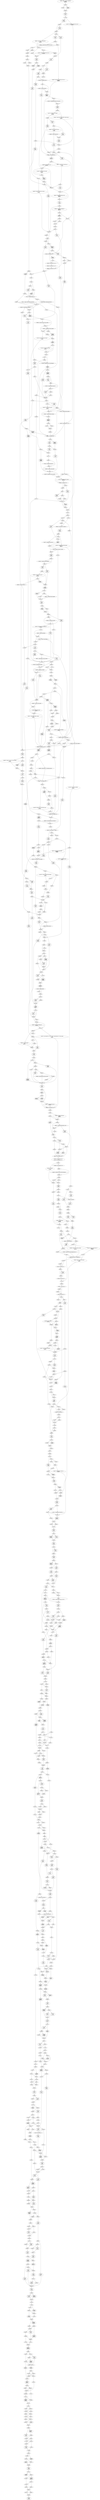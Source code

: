 digraph G {
  graph [name="-compact"]
"0015c1aed91f2d2e8b69bb9b986b7fb537174011" [label="0015c1ae "];
"0086adcca9a65460ba359633662b9e2fd1bb5218" [label="0086adcc  (origin/csl_pexarria10)"];
"00ed914ed4f6f10503be6a5e1bdb1e89766ca824" [label="00ed914e "];
"00f7a651a4cc8bd2628a94c12802a816c3713575" [label="00f7a651 "];
"00fb0a808bd0c8683f46a42c623f2f7f6557594b" [label="00fb0a80 "];
"0113dcdcdfb65f9004c1ee08c5edde7784be70eb" [label="0113dcdc "];
"01c53fa3625aa1bfc92d4d28d6b24581a2eef4e9" [label="01c53fa3 "];
"01c59681d2d6bbdf358d368eb118765bbcfa5bce" [label="01c59681 "];
"026e6a3167c10800e928e54427561f585568dbe3" [label="026e6a31 "];
"02ca0d442ea727f5a976e12aba3ad82b56fa327a" [label="02ca0d44 "];
"042ea9979d11066f557f067e9acf9ddf280ae1d1" [label="042ea997 "];
"04354b7efc292ede90a37173a5a5c0e3ae270c40" [label="04354b7e "];
"044499854417fc595eec3c11eee4f609c773a8a0" [label="04449985 "];
"045c491415f6d0b70ed7fb82a27b95173378b2f0" [label="045c4914 "];
"04f47ed3b3af8cd93f481882d29000e100a2beb2" [label="04f47ed3 "];
"05399a970968c818957583e045ef5c8bebd15146" [label="05399a97 "];
"058f20aef46c263f9b8edbcf16a4ddbfeb225d16" [label="058f20ae "];
"060c69e92f905f2b99c22494d7b2b8e1a9ee871c" [label="060c69e9 "];
"067e9bc235e0bb984dcc909d1ff19f518422bc50" [label="067e9bc2 "];
"0685b24f2363b6b0e90e2ce77f6374473ab27680" [label="0685b24f "];
"06be5ed37c6e92c8eb7e203cb602040eb057929f" [label="06be5ed3 "];
"06deb8c8e8b49fee58f24431b9923a99a486ace4" [label="06deb8c8 "];
"07320a16ebce7b3daa92129dba009a44bd0d42f7" [label="07320a16 "];
"0799c68e1f623d9e2ff93c0ea30e71f88b7c64b7" [label="0799c68e "];
"07b076f3fd30a5cc279fdd170949bdcdb826a0fe" [label="07b076f3 "];
"080ca52ad20e48bdf15015e7438c836a189b0624" [label="080ca52a "];
"080dd882b87d1cd65510b0bb2144e67ef1835015" [label="080dd882 "];
"0818495ced691f29e68b291a4831e0fbf8109002" [label="0818495c "];
"0826965041ae26d8d5408e050eda93b2c57b6a91" [label="08269650 "];
"082facc8fc25d25ab5ae4baa6e50535dbf54a8ae" [label="082facc8 "];
"0842d00e44541342a11dad15bc019bf13a15cc76" [label="0842d00e "];
"08c32839547fbbfe4ceac971f582992771e3c9b8" [label="08c32839 "];
"094de4a8259c04e89e0ebdb46b0cb890231d62fe" [label="094de4a8 "];
"09e053fb6c47016b37dd6845b95e9d077dd5d9a0" [label="09e053fb "];
"09e0b0fa26451a873eda7dbfa9479c1356dedfbd" [label="09e0b0fa "];
"0a36d40221aa970e502f91caf69e2380551f0811" [label="0a36d402 "];
"0ad305a4c3427b8ff2f6af8584327320eaef395d" [label="0ad305a4 "];
"0b23ba6209a97d0596dea71433c1104fc98fe0ef" [label="0b23ba62 "];
"0b3bc1a0bb4b618319e6f40c33d11cbc6a212286" [label="0b3bc1a0 "];
"0b8f40efeb272d044a748c57ee1982184ecacf2c" [label="0b8f40ef "];
"0bdaa6a98e984d7275cd5306227b1a4d47a212d6" [label="0bdaa6a9 "];
"0bf89619483db9ffb04e65a53de1371dc84bfa98" [label="0bf89619 "];
"0c1c51e85c9220028685715a2ed1c08423baf0a2" [label="0c1c51e8 "];
"0c61231b875355e6d672c26d46a3a1d6d89be6a3" [label="0c61231b "];
"0c9160d56c4b8297c63d46b4ddd804cbcb429acd" [label="0c9160d5 "];
"0c9fa343471efa94ddd9139dfd624082b96c8444" [label="0c9fa343 "];
"0ce1cdba1e1ec2cea0ebb1d0a8e2174fdfc8364e" [label="0ce1cdba "];
"0cff0e6ffddc7bcb8101b333b23c93e1d9407487" [label="0cff0e6f "];
"0d04410aaf9fdf08728649f722dc5bae1083dc65" [label="0d04410a "];
"0d1b0e0bb2288d6de2c092903fb09eeaa60e743e" [label="0d1b0e0b "];
"0d6540c4aaf6c2b2baedb913c54ed1d5f4fb807e" [label="0d6540c4 "];
"0da94e2035c7e60a27e5209250c891d688472be5" [label="0da94e20 "];
"0db29973355bce5325fe2b8eae95df98a5a7fcd5" [label="0db29973 "];
"0df847ffb1ab966b8d2331603e8188c1f8980760" [label="0df847ff "];
"0e3afa5aaa7c4582e1a357fed74a7a1ef7411fdb" [label="0e3afa5a "];
"0e3e7cd3d70923a1e8e5a2da772723da7f6b5aac" [label="0e3e7cd3 "];
"0eccd6d247fdccc438229009f45008b9e89de55a" [label="0eccd6d2 "];
"0ed2a593dc78bffacadf099786d801eb8aae431c" [label="0ed2a593 "];
"0ed2af310b76a53d2803d2b65c2dfc59642a1a59" [label="0ed2af31 "];
"0ef20021f84e4b80c22da2a7d2b87f95e2bd2992" [label="0ef20021 "];
"0f3890cb73f08565443c66eaf4cff0a3939ccb60" [label="0f3890cb "];
"0f7566175497ec2c33417017696f5fd45d408ffd" [label="0f756617 "];
"0faf46430cae02d0860115d37b8473a5725cb365" [label="0faf4643 "];
"0fd6df548fd222cf54b554717abcbc60e52a811b" [label="0fd6df54 "];
"100f00c3c5fc6317643d78ea40388583d881f262" [label="100f00c3  (origin/usb-msi-fallout)"];
"10b57cd8dc3f876821762816e5a4c5e2c8cdede4" [label="10b57cd8 "];
"114fc866bea85c547f12047539a323bd4846ba54" [label="114fc866 "];
"11753ba562d53bf36313541b5d1b7b5903c0c81c" [label="11753ba5 "];
"11ac74dfeaa905c9c176e4ff4b82e455b762bf3e" [label="11ac74df "];
"1252d9175aafd2c2993278e79dd755720e282269" [label="1252d917 "];
"13248b31c0a436d7dfdf19a1a35fccba9ccde4e4" [label="13248b31 "];
"133e3056cb6ee08fe7969a9c3f89e25ba12228db" [label="133e3056 "];
"136dc9c21cf59c0c7b593d6a145029ed3e246b50" [label="136dc9c2 "];
"1481ac5390e3107c44fd9fb44c50d407c6d29346" [label="1481ac53 "];
"14ffc1a45f254a1c382b4d3efd96437777e61386" [label="14ffc1a4  (tag: doomsday-v4.0.4)"];
"155db975b39de36e9572bc71b9ac7b5980e3356a" [label="155db975 "];
"15d5aa8eb9a1dedada885102cb6318d32eebcbb6" [label="15d5aa8e  (origin/fix-irq-vetar2a-ee-butis-doomsday)"];
"16146f3edcfd177d9aad6450f5737abe0dcc91df" [label="16146f3e "];
"16235c313626bc38d64474f96a720d304ad7d943" [label="16235c31 "];
"1628dab155714f66c555b8ce25d193b4c547be67" [label="1628dab1 "];
"1633fd0a5d1055e2c9a2c126055af36ebca65c23" [label="1633fd0a "];
"166471102a61105b9af9ff66605b56434983cc3e" [label="16647110 "];
"1675c25cea14bbad75d3e0cb4b47db99cbbb2367" [label="1675c25c "];
"16c75ea717ae24bb0fb5527212164116c27f835d" [label="16c75ea7 "];
"16cbbb76c1dc5720b7f11ed81144cb5f67f7a5bf" [label="16cbbb76 "];
"16f921e6ed7cdf7bbdde29326f3ea70f55edc9e8" [label="16f921e6 "];
"17c1b8260c6f2501d693800363786a37b2a97ee6" [label="17c1b826 "];
"17d2223f8e88125728c4983b18362ffc10569792" [label="17d2223f "];
"184b851ec6a26611247a8eba6162c203bc7f370c" [label="184b851e "];
"1885c9112d3b0b313bad05f905cfb414abe71ffa" [label="1885c911 "];
"18b1edff2caedbbe1a8d58de5ead399ce943c91a" [label="18b1edff "];
"197d0395629ae9b29ed85ee09314f93b5c82b030" [label="197d0395 "];
"19ac5cecd5fbbc794b3937327fca68552e234d1e" [label="19ac5cec "];
"1a00f19558e96e2f9593dab8ba0fb363b516b9c8" [label="1a00f195 "];
"1a6b71e4660dba95a53e8a4ab3fcc8a7f22339bd" [label="1a6b71e4 "];
"1acdb44c7c1ad8d8cec33e980435c886ab0e32f7" [label="1acdb44c "];
"1ad1a7057c83cfbed6eff989d256e3aa811a3d18" [label="1ad1a705 "];
"1b074cd0a430965fdd384bd36b4855c6f0533192" [label="1b074cd0 "];
"1b4872fc4afa4bccae60dbcedb5bb83853c9d421" [label="1b4872fc  (origin/wb_indices_via_types)"];
"1c052168a492a08425fed02888b04ef71efd083e" [label="1c052168 "];
"1da70182dc868f993e343be11857a2a406657457" [label="1da70182 "];
"1deb67c99352fe72f895761c4437544777241695" [label="1deb67c9 "];
"1e3df7cb454bf91b5adb6a598963db9e09c4f95a" [label="1e3df7cb "];
"1e812e527e745f645d6bc8e6288a7951e636e31e" [label="1e812e52 "];
"1e812ed61709aa53b0b43a8c35781db403daa17f" [label="1e812ed6 "];
"1eb4b7b0e0316bd4d3e2bee6574d96f2a2fa27b9" [label="1eb4b7b0 "];
"1f99a08a350275e49923250096ccca442f05a69d" [label="1f99a08a "];
"1facfe7ad28cc08c59cea47a8cb71ab900b79025" [label="1facfe7a "];
"201c1f97b29e7c9e9da9bd46bbc4677375e22c6c" [label="201c1f97 "];
"20992139a770a6fc543f23d4615e1e892b0ca680" [label="20992139 "];
"20d8d0a3d5e722bcf5dc7404c0bfb035fdd66214" [label="20d8d0a3 "];
"21a62244b563484871e6973257f8f896aecf335a" [label="21a62244 "];
"22194182fcd1008a857bbac47c60aefe995b932c" [label="22194182 "];
"225535acce1d2db072736ba186d1d00be6237f76" [label="225535ac "];
"22c9ed1616ce5fef52f04599a294e858bffc3daa" [label="22c9ed16 "];
"22d14aafede9b7cbe4aea7fe4622cb574cea0709" [label="22d14aaf "];
"23f29bbf37526a3a13403fb9829296ed00e30082" [label="23f29bbf  (tag: doomsday-v4.0.5)"];
"24109f23558e6582be2618e1647712ccf21a85b6" [label="24109f23 "];
"241c57be85684970b03384b6faf906cb93149026" [label="241c57be "];
"242daabc4030f9a5af1847e1f8ddee2f0c2ddbf6" [label="242daabc "];
"2431a282e7d050387c3c2be20c0b52703119b74c" [label="2431a282 "];
"247f190efdb9c16bf1295257637dd60d1a862710" [label="247f190e "];
"24890adab1c4dcb06b2b429534fef2f2e3e690a3" [label="24890ada "];
"24a0badb7766850bc77ab898eab8a6e939c227f2" [label="24a0badb "];
"25005c65c5a30bfb88ab68ceb52b49f9e3b8b945" [label="25005c65 "];
"251b8d4c7ff927ce03ade49a9d8613a30a981dfa" [label="251b8d4c "];
"25274b9f60e74094ae0fa5afb634033d424518ff" [label="25274b9f "];
"2586b0b80b89911a3403ef1a37e97d109b440738" [label="2586b0b8 "];
"25bdabb7d480a73cadfbd1967fcbf936673159eb" [label="25bdabb7  (tag: fallout-v6.0.1)"];
"25c9c42feb040c7751f8aa468a7613e902126a27" [label="25c9c42f "];
"2622979cf49f6f275dd91e1c47c4db7e45b0fcc8" [label="2622979c "];
"26d7a1f4937943b6bfa7380bc166a1bf569defe5" [label="26d7a1f4 "];
"26f309710920b1f0405c717ba4a11e7a3a476b71" [label="26f30971 "];
"282640006485c1bbaedaaa0366ffc424081f9063" [label="28264000 "];
"28392a114578663342bca09f190ee324a028a651" [label="28392a11 "];
"284411fbf9ee989e8ee8163f133414d5ce2987ce" [label="284411fb "];
"28c09193c12a0750273e46f8339d86c3f3f64557" [label="28c09193 "];
"28d608c32bfeee7d085409082775a0d6bd1dcf3a" [label="28d608c3 "];
"29a36ff9b06a0355152d85d221a9e587deedf477" [label="29a36ff9  (origin/enigma-v5.0.3-bugfix-promiscous)"];
"29ce9683e4cf37f20d98ee8537b3924982884a9a" [label="29ce9683 "];
"29ceab7db51de390d9c79244c9c17d6f24e3036f" [label="29ceab7d "];
"29f052a5b8ca48aa6a29e2f96caec88b55e47c99" [label="29f052a5 "];
"2a44830209d7730aa4375b4cf4102157a53ebf4a" [label="2a448302 "];
"2a8cfd3342e04275e1ff22398f2749a3196f820d" [label="2a8cfd33 "];
"2a920dbe6cb14f4e26000bee98f044df4eed76c2" [label="2a920dbe "];
"2ac8654abe4d06df7a76ef8ed8ab6095c7e332f0" [label="2ac8654a "];
"2ad31e321361792337ac9dceb5fc34b72f061cf8" [label="2ad31e32 "];
"2b23e8fff72c465b3ce2dbe6c7ae8b2177215779" [label="2b23e8ff "];
"2bdba80b275b8f454d4bd476f9d6cbc8052a4479" [label="2bdba80b "];
"2cff94a19c29ff2cf31e370b22e0b95d640b3f5d" [label="2cff94a1 "];
"2ddaae4033c620f9dca736511e9905e6d1a9c42f" [label="2ddaae40 "];
"2ee89af7428383e05869a5a57f755ecffc5acc76" [label="2ee89af7 "];
"2f0a1921274308c0616df87bb1c6e62211d6d31d" [label="2f0a1921 "];
"2f1f162e3fe169afa38438ca9c09d42ea900e1d0" [label="2f1f162e "];
"30195facd8e83a7dd3ca1abcb0d51b89c2e43263" [label="30195fac  (origin/vme-wb-direct-mapping-cherry-v4)"];
"3191407f3939f58ef90e01fe70de1d3d3e92d92e" [label="3191407f  (tag: vetar_v0.1)"];
"31d75911d72802f829acf68d6c29962d7e1ba46c" [label="31d75911 "];
"31dc203014b28f221b17652c7d0a309270cd9ea1" [label="31dc2030 "];
"321dae24a33c8acc33d3e6eed9d1a3ee2ec6e436" [label="321dae24 "];
"322e4b91e974e9772576b0129362c3550bf5b3a6" [label="322e4b91 "];
"32b7fbc2932138649da0b0534e5235ffffd91952" [label="32b7fbc2 "];
"3306c909cfeacf4ee63bf42c331339c8390f8c5e" [label="3306c909 "];
"3353f577cf079149b679618c260820be7daf4767" [label="3353f577 "];
"339fd7baa4f01cd0c442dc6248592307403092b6" [label="339fd7ba "];
"33b311aad4bd1419b4e6f2cda865c663efe32f3f" [label="33b311aa  (tag: fallout-v6.1.2)"];
"33bee0e8d010461996207eb5ad2f82be36d927b9" [label="33bee0e8 "];
"33f929b3845d3da9d1862191081f2b4ecad01ed2" [label="33f929b3 "];
"34bb60759f863d7220f52f57796b64accf3ae13f" [label="34bb6075 "];
"34bd7405d19e0e0dd5dcdb222dba9b307e55acf5" [label="34bd7405 "];
"34cee2d566c407fa2a44d9a7da1ca6f2d431a710" [label="34cee2d5 "];
"34d84560155a894d64287f32b0f6d076576bca2f" [label="34d84560  (origin/DIOB_RF_SpillPause)"];
"3501464b888ada3e2dc30b0df04f9acecdfed272" [label="3501464b "];
"350ccd23e7e18b934399ae79be90b6e9a5d90a40" [label="350ccd23 "];
"35193fb678e0598eb92ca8103bc0683e194ffbd4" [label="35193fb6 "];
"35a2c9fd63e523cfeba9576440f9acc53697c0d2" [label="35a2c9fd "];
"35dd6d694f46136e4c9e0f022baedd0c83ccfa13" [label="35dd6d69 "];
"3663a9bc4557de7ef6edd2288948c86d696788c8" [label="3663a9bc "];
"36794802b5861674dfa8331b629357035028f8ec" [label="36794802 "];
"368558a2be7a4ee1488e378fe9e4911850ef085f" [label="368558a2 "];
"369bf993b68974f04143b98b8f7518847e5752ce" [label="369bf993 "];
"369f57196666027ce7488e21f76028a31f2c6e12" [label="369f5719 "];
"372ab60be2b155c1c19facd540d5e968b4689be9" [label="372ab60b "];
"379b6b022767cea79920deab7bbdad7e18d8469f" [label="379b6b02 "];
"37ef838350f731d6d41001344ebb8c3ce67dfd44" [label="37ef8383 "];
"380c74aa1abae55bb82114eafb5bfefbb9bba577" [label="380c74aa "];
"3844b3cc376f277bcaa6189e86b254602a699a3e" [label="3844b3cc "];
"388b21e3a2690b6a29ba7e569f7cb12b876f058e" [label="388b21e3 "];
"389721435db79d1855d0c0fdf367a9ecc0fcd6d3" [label="38972143 "];
"38a12834ad183d8b3355837cbeb11c6fcbec3ac4" [label="38a12834 "];
"39920dcfe684880347096b38fea2f8d3a528326a" [label="39920dcf "];
"39d89d909fd30ffc75507a365cb74d4e372130c6" [label="39d89d90 "];
"39ef5ef7859729b2a70edb0fbf7a36a4412b36d2" [label="39ef5ef7 "];
"39f6bc8ab4493d705d236e42ddaeb076bb4c0524" [label="39f6bc8a "];
"3a12eeba7c09af5af75f6c108d3f3d9ea8e73010" [label="3a12eeba "];
"3a3336f859f313a686b046d4fb5c690c222eed9b" [label="3a3336f8 "];
"3a7a6b9b9200c109b4471236d0cfdb78420a2fe3" [label="3a7a6b9b "];
"3a8df02d1ecd75ed151a691fd48f984abb88979c" [label="3a8df02d "];
"3ae6f4c41e0214f97c8363982ce370e53e785d94" [label="3ae6f4c4 "];
"3b02cda79ca6aa0836d66d6f323050174c23016b" [label="3b02cda7 "];
"3b16c4fe544ca250527d77d05ba2da42c785a91b" [label="3b16c4fe  (origin/doomsday)"];
"3b36d2ad83a7b4adbcab277ddd4a443e0626c1b7" [label="3b36d2ad "];
"3c326d57de87872f3eb15e255d475b8008c5051d" [label="3c326d57 "];
"3c7ad8972bdd6077cb303d6ab384ece33760bb19" [label="3c7ad897 "];
"3c7e89740b4843fc07aed24789738aa1a6fc03fa" [label="3c7e8974 "];
"3ce3efc17a0169e2fe0734071d1996d0a03d0037" [label="3ce3efc1  (origin/fallout_eb-reset_update)"];
"3d1f4581251e76e0a11c31db5371023f088d16b5" [label="3d1f4581  (origin/wr-mil-gw-fallout)"];
"3d25145cd6d5d7f41108ea375d3d0e6bff54e619" [label="3d25145c "];
"3d82f0b754f6ee8278cce8704febcb82d8368cc4" [label="3d82f0b7 "];
"3dd9a36ea9ab819ccfe7d2fe64918d9221a8e069" [label="3dd9a36e "];
"3dea586a74a462774f986fb23b6a759a2339395c" [label="3dea586a "];
"3e235db1a60b9e889740b5bee6c351e8e0550a56" [label="3e235db1 "];
"3ea49ea4dbeb6bb3d5794d79ce0c74353ed874e3" [label="3ea49ea4 "];
"3ecd1638dc08327d1cbe42ec129e83264ec1e75e" [label="3ecd1638 "];
"3ef96a4d6c4b6a0537fbc721cfd785571821a322" [label="3ef96a4d "];
"3f9d5fdaca5c72faad314cf5e015ec161a984708" [label="3f9d5fda "];
"3fb3625f6b01e9e3f3755230e4bfb5c0271ce4a6" [label="3fb3625f "];
"40dc9dbd4a6aa699a55bfd02599d272ab4353e20" [label="40dc9dbd "];
"4127cfcd5c94a6b4b285cb7e060b52c9423b2c78" [label="4127cfcd "];
"41418531d7d3bfaa60aeadc78f03b0fccc9a8fb8" [label="41418531 "];
"41808bd6d0f4bed7adc1e9bee94efacd27f769d9" [label="41808bd6 "];
"429a32b55d29ee381d7c806c0a0ad6216ae49d19" [label="429a32b5 "];
"43092c4023574b80744084b6f3c6db76953ca73a" [label="43092c40 "];
"430da7ae99f1843beb8a888ecb139b06d42193cd" [label="430da7ae "];
"430e2bfe12be842e7ff68e873b0ed99feda0e3ee" [label="430e2bfe  (origin/dm-merge-D)"];
"4344b3a3ab7d6c5d3ff5013a672996ca1dd3d84b" [label="4344b3a3 "];
"435c20935f2286f087111c19e3cb3d7cd7a142bb" [label="435c2093 "];
"440aee885a78bbc2ea8ec0ba9e3e6e89dd718ded" [label="440aee88  (origin/fg_acu_rebased)"];
"44e66ce4338e2790934a3589c89ccf887defb7c6" [label="44e66ce4 "];
"45087bf50d0e63944757fa91189113018567dd10" [label="45087bf5 "];
"4546ddea725b0d96136b190a3261c553a8de7b05" [label="4546ddea "];
"4687f41db4961f07d006fd106390dc1cef45cfa0" [label="4687f41d "];
"470afe4706a05b16fe40359225b865840bc8ed8b" [label="470afe47 "];
"47f938f5ef9345e9ab5a2d85e75f1b86801b9c0a" [label="47f938f5 "];
"493b6319544df4782c5804e3fe8575e0585bf546" [label="493b6319 "];
"495ef79d2cc1a33b62d2343c5e63d1581f665d78" [label="495ef79d "];
"49a321bd67efc7cc2db839472dce434ebc589037" [label="49a321bd "];
"49c3f7035dd4e338c5ee8b82408beaf5ffa91786" [label="49c3f703 "];
"49dd97a73fdb83a1f4081d449c108c21b72c1281" [label="49dd97a7 "];
"4a041739356b818b43de0cef7f79f260a14340e8" [label="4a041739 "];
"4add32646c63cac36c2e03b1f32a60dcf07b19e4" [label="4add3264 "];
"4b0d9a8e319a38bca86b69917d7023fa07c3436d" [label="4b0d9a8e "];
"4b0ec1fc34a3eb3bc138d1c85de6613f6dd645d6" [label="4b0ec1fc "];
"4b14491316b7d6f6abd7f3bfed8d409e68a20f21" [label="4b144913 "];
"4b4c8e2505431c74b991a5d6ab8c5f2b781dcc17" [label="4b4c8e25 "];
"4bb60ba855813f0f3b6accccdd8d8ae0fd2d8f7b" [label="4bb60ba8 "];
"4bca11a09e714f44623bf7b6a371d8de48b8f973" [label="4bca11a0 "];
"4c0c67885fbef3a48b4be48b5c8c78a30cc37d9d" [label="4c0c6788 "];
"4c307a96f6baa364cd826b6ab2d23ebfc8a20e98" [label="4c307a96 "];
"4c45a89c98aa2a6851b3cd7b79a5c1897ed57dba" [label="4c45a89c "];
"4d47cd204adb059a6f299ce67d61a814a7de1a98" [label="4d47cd20 "];
"4db0a9edde3d672ed2523915bf4e026520f3d5ac" [label="4db0a9ed "];
"4e609f571767b7651309ebae974a325b857963ff" [label="4e609f57 "];
"4e92fe982288d81496f22d99af80f4c7d842a69e" [label="4e92fe98 "];
"4f88aa8deb7d25e658e69e4afd5627a9b355e792" [label="4f88aa8d "];
"4fa1d871923443b89a709d8200340b5b051b29fb" [label="4fa1d871 "];
"4fded9d7ba1f6f0b334b38846594a56fcd0f39b0" [label="4fded9d7 "];
"500fa75d811362b5ca0740b677be3dd908871d72" [label="500fa75d "];
"50f401021d8f4c7cdcd519a7ffb37f1bb389e1f2" [label="50f40102 "];
"5135372b4d3d78330fb202c0db26913a4425cae4" [label="5135372b "];
"5185e078890a01ff8de4ddc27d49238ae5325b4d" [label="5185e078 "];
"51a8d54e844f2c90e28f02092f14ecafa8cf7735" [label="51a8d54e "];
"51cef3735112aeda3e5820855f061358d269f3dc" [label="51cef373 "];
"51e55110d283fc9e834bc6230959e4410067a30d" [label="51e55110 "];
"523c3a485f3d6047dc0801a2630f56fd76505fac" [label="523c3a48 "];
"526eda951d7b4ff54c044764ec816ed7b61f6540" [label="526eda95 "];
"52ba5a78eec85559a5b913afcf90c55ec7e27a4b" [label="52ba5a78 "];
"52fd35222728dd1251acf2a63700316061a5c81b" [label="52fd3522 "];
"5416a136b7665a32af9d18ab9f4b7980d8b95c31" [label="5416a136  (tag: DR6)"];
"545fc73f40e45a869eb550b7eeca2bc3828cb70b" [label="545fc73f "];
"549bc73f74e4f1061976288e2de967505a499580" [label="549bc73f "];
"54f821ab69d71af35b061cdd3f7b7c365776f321" [label="54f821ab "];
"55de501c645350b4c885d59dfa8e0e9fdc457b8a" [label="55de501c "];
"562d3fcf1c67e04447016db61375c1c7aba29900" [label="562d3fcf "];
"5644e6c30efa67e1e094e6d108847511f340db9e" [label="5644e6c3 "];
"5661af67ca4e89aadbff1156ae3115468c7ea3ed" [label="5661af67 "];
"5700468fd481d2e9c4a7799477644baf689ae8b3" [label="5700468f "];
"5721373f991802be22b8fd5c3947ce659651b876" [label="5721373f "];
"5739ae2dfd1f89f8542acfa0cddd43715a9f32bc" [label="5739ae2d "];
"57b54f4586622aafbfb5988dcf4215379d30ec52" [label="57b54f45 "];
"584cf276a2a01d70a9c5f698dfe1cb5d6448b6dc" [label="584cf276 "];
"58ff69b0edd3a8a517bdeac03c11bc3ea3198b85" [label="58ff69b0 "];
"593867b1bb276870c4ecd98ee48f297a9ca4352f" [label="593867b1 "];
"5a07ea7e6c0ed60ac8f159c4f70c0ec6b6d26a5f" [label="5a07ea7e "];
"5a2aa5ba83b18a6ba4dc46a6be0c4698bcb7e0b7" [label="5a2aa5ba "];
"5a4185b030af381fc100267ad44dbc0910cf519f" [label="5a4185b0 "];
"5a7a2fc7bfd10f937f588155554b21d9d3a39a94" [label="5a7a2fc7 "];
"5a8f3c85e66705c43266f7c9d9a2ca11a24221a2" [label="5a8f3c85 "];
"5aa2fe12d52c028aae1edbf7dcb73ab81c2fddf0" [label="5aa2fe12 "];
"5aab27c36dd209df3fee223bda66626bd13d90c5" [label="5aab27c3 "];
"5acbd7167deb73059590fc9198999ec9bd0d42e1" [label="5acbd716 "];
"5acd717cad67855b00facc6920ad889335df4f40" [label="5acd717c "];
"5acdd2e18d42686072783510cac615812b96ce0e" [label="5acdd2e1 "];
"5b9f0717f3aaa0746b4728ce61f2bb079382dbc4" [label="5b9f0717 "];
"5bb28c639330282287fb78e3b35146265033f080" [label="5bb28c63 "];
"5bb576aff897b43f3519d3974908455b4a7e8d30" [label="5bb576af "];
"5c328ffda96e107bc4f2592a77fd857ff88ea2db" [label="5c328ffd "];
"5c6ca56aa251ae6b26e5242b5d7fce96daa6d156" [label="5c6ca56a "];
"5cc835eccc317c665386f5457aea73f08ce801e1" [label="5cc835ec "];
"5cdc03907acea951cc3e714b28a52145f1a7022e" [label="5cdc0390 "];
"5cf23da57b4db9608899ab7839745afa2f853c6c" [label="5cf23da5 "];
"5d833eba1a305c39faf98c022e3b506dbf6d34b3" [label="5d833eba "];
"5e76f84b42a10b70dcf4b1f0bb3c1a5f43dea56c" [label="5e76f84b "];
"5ee8ad2db4d643e82b59b9075336aec3e301729d" [label="5ee8ad2d "];
"5f1e43bc1ffdb3c646d066a905349db97c8efcd5" [label="5f1e43bc  (origin/fix-german-umlaute)"];
"5f5da18c482dda9d7349cc3e3c9f8d371066db7e" [label="5f5da18c "];
"5f68141733f75357a1b16c65ae0995f96f07a008" [label="5f681417 "];
"5fb073afae98aa37a9fa36e065f367c5bc549488" [label="5fb073af "];
"6001e09085ba3bc5c89a708776504ff715b03178" [label="6001e090 "];
"600b52b4a04a8b55162e4ac568af818d84d6e4ae" [label="600b52b4 "];
"60240114ca7f9cab12ab1a6a3989efde85716785" [label="60240114 "];
"60420575c992e1166194055b9fb8e31e1d2a7b19" [label="60420575 "];
"6049353badb2bc0ac8762d9ee9dbf21a46cef92a" [label="6049353b "];
"606700367170f69397de95b8f4d781ce70aff8cf" [label="60670036 "];
"60d80365e86a6428ca01d999fef555bb6f3abe1a" [label="60d80365 "];
"60def1935b4da900d8799cc50b310329e9763344" [label="60def193 "];
"613dca1dab32615bd4a6563a112c0cb88b20db9b" [label="613dca1d "];
"6204797a54d7fa5c1127d8175ea64b7994d3a388" [label="6204797a "];
"62319189e7581b65230a8b9803d9b7f2b190fc99" [label="62319189 "];
"62518e8fa93794f7479b4901eb0390ff3a1b6493" [label="62518e8f "];
"626d20b525f6308c8618809b299bf0735c3b909c" [label="626d20b5 "];
"62e29c583a7d4f5b3d6024667c811a9191cb5559" [label="62e29c58 "];
"63111d8254c57517e7b44e0cce7ca1bf5188d47f" [label="63111d82 "];
"63ceab4af43ae23db8fab9161e33de4d4fd402c8" [label="63ceab4a "];
"64aae77b3c4845b0b3848e11b7371387e0ec16b9" [label="64aae77b "];
"64cf4302ea8348ce35c33bb4c53a40dfaca6f21e" [label="64cf4302  (origin/wb_mil_prio)"];
"653824bbcf30c7f3c5635e778cdb1f863bcc75fc" [label="653824bb "];
"658dda953725885ed1087cf9553dbb98af10eadf" [label="658dda95 "];
"6590a08aca3a3b8938abd79eba304ae0c2e45b7c" [label="6590a08a "];
"65d1f8ae51a87041ead654bee2cbf208292458bb" [label="65d1f8ae "];
"65ea97f0554fdd728f957570ca368dd81d473a0a" [label="65ea97f0 "];
"667cccc492321263b26f766780cc7c84895f559a" [label="667cccc4 "];
"668495baabfa6e66bc2b21f161a2b1f2eb106b7c" [label="668495ba "];
"6693251ebf472cb19e379d045f5b74583b3d0a1d" [label="6693251e "];
"66cbd989da03b3917852067b87190e034ee3979d" [label="66cbd989 "];
"671d681874d2b757ab3518a8bcc5acd3ceec581a" [label="671d6818 "];
"6849a9ef47f7c3249610c12e9efcdffc9f8fc5d6" [label="6849a9ef "];
"68b2c1dab3376dae1be21023d1f51c95cd14ea1c" [label="68b2c1da "];
"68c95129c95b3c871d3383e38586db108cca349e" [label="68c95129 "];
"68feb6b9303c64d4e993c892c319e84f29263389" [label="68feb6b9 "];
"693ca233a63fdd25ecb6bf07629ee4acf8167aef" [label="693ca233  (tag: fallout-v6.1.1-rc1)"];
"695ff3d2de6d4ba419663b6350a56313c155bf11" [label="695ff3d2 "];
"698f9b3f0994accfb3d8dcb5a5c2e955cf46be35" [label="698f9b3f "];
"69aeb90274e84dd7dab24eda01fc53eb0ab9d2a4" [label="69aeb902 "];
"69f853c1769d6b6f480e3c6726a0d58ab750c970" [label="69f853c1 "];
"6a1bfa5326488c6c43f4b440070581aa1dbd39c5" [label="6a1bfa53 "];
"6a768c7ea5ef87f85f253c74ce677f4c5945be96" [label="6a768c7e "];
"6a90f019516d75f74cddca5d5da7ad9b2b47d639" [label="6a90f019 "];
"6a9ce76f87151269e85a6eb5883be3dc33d1d340" [label="6a9ce76f "];
"6b60af4e110bf4be04ccb2a9b8f908e8d3e5021a" [label="6b60af4e "];
"6bbd620de3ec88e4c3221b9c6f1a08fa69867188" [label="6bbd620d "];
"6c91e6c32ec39141c2c5594043064f9dcce62c62" [label="6c91e6c3 "];
"6c9e8299dd830c154c0d4f4749fae0222e06aaf8" [label="6c9e8299 "];
"6d12a87d8fd716338381e87c4a799f4ecaa3d8ee" [label="6d12a87d "];
"6da0b5ff0059fbd3670b90cda5d6eb1ea2ee0a3b" [label="6da0b5ff "];
"6de8578e34288de51d87aa78e77189981fd60fbd" [label="6de8578e "];
"6dfeaaf1e79f56093ec5355f8bba45416e98c6a2" [label="6dfeaaf1 "];
"6e0ad9eb4b3bc14b4e1ce45f0fc9092fbb9b1431" [label="6e0ad9eb  (tag: doomsday-v4.0.0)"];
"6e38df8996ef1849e9c73291b3be639db8a72632" [label="6e38df89 "];
"6e3c9610d4c6562d9f4a5751892a7e2b2dd9be1e" [label="6e3c9610 "];
"6ed1ce8030babe2e6f8fcd695baad477ec3b6f13" [label="6ed1ce80 "];
"6eee1ab5429c26ae4ae95cfecfb1f75c7e899fd5" [label="6eee1ab5 "];
"6f268ed180f3a18443cdbc799a9bde0760b538ae" [label="6f268ed1 "];
"6f406be1f8d1699d7d469c8f160bd060f4632d10" [label="6f406be1 "];
"6f78c3d646180ad70e09f4ee7c8f189e06bc1262" [label="6f78c3d6 "];
"7033482f6b818264fe757b1c20bbd0c2c56e99fe" [label="7033482f "];
"70405a7d2259a43aa478bfc312760f38aff22465" [label="70405a7d  (tag: fallout-v6.1.2-rc1)"];
"7051cc319747b3c414d287d48fabb114af8c5b16" [label="7051cc31 "];
"707269ee43144013af71b2cb969c6431992856e0" [label="707269ee "];
"7075566bb068f5718879179cb5f47cece49b4421" [label="7075566b  (origin/fallout_arria10_development)"];
"70762372c31aef0cc2a2ad5c2e2a768220ffe2a9" [label="70762372 "];
"708e0970534b5e44bb9291e948e31e0b97ad85ce" [label="708e0970 "];
"7098ee9c8d80c7356452b043d31de11f5c125d79" [label="7098ee9c "];
"70b7bd672de2660d2a7b9e95dfba55a519fa4948" [label="70b7bd67 "];
"70e3a65a6f1d4b81416c695d91f6a1b8ab406bbf" [label="70e3a65a "];
"7106591ba5dd0da12faf75783ed107cd62d61b37" [label="7106591b "];
"718a8976e219e70b7dc5dd909d2d2f8e4718be6e" [label="718a8976 "];
"71a10e43bd33f59bc9a0ad134e8d50ef7524a938" [label="71a10e43 "];
"71e694bd60fc359d226aee8ee11299d784e34cb4" [label="71e694bd  (origin/wb_as, origin/f_rea)"];
"71ff221a637e2f69b4116d2c0091d790ddc7420d" [label="71ff221a "];
"7275d13229bedba8f8a84a7dcf912e883376798e" [label="7275d132 "];
"72f3d699985e2a1483bac9e73b970c26fa7b3ad0" [label="72f3d699 "];
"7307284e9aef126b3af6234124cda045c0ea9689" [label="7307284e "];
"731b67d212023d50d7dfb13019466d8d3a7439b5" [label="731b67d2 "];
"737cedbb637b5f84f6e2de2f7b9f92c785e1d1de" [label="737cedbb "];
"73c34cd1f57768a53a1dc2d02076961b1ea7bc3e" [label="73c34cd1 "];
"74531939da25a2ada058cc4ffe9aa3ad13db0d67" [label="74531939 "];
"74b596251bf563235823289af36d6f97e7800d09" [label="74b59625 "];
"74f7783cc5ba9441aa8712bc969ab7bed9c9f7c0" [label="74f7783c "];
"74fa05ad464b9e99acbaf43bbb0c90da3c91dcc4" [label="74fa05ad "];
"751e9059e754639bea68b5f18fb8110dc47b842a" [label="751e9059  (origin/wrmilgw-fix-missing-mil)"];
"755e0730f17822940e87594125570532d1bd8c6a" [label="755e0730 "];
"760eb2594527f8bc11666e6f92bc5a5e4cabd5bb" [label="760eb259 "];
"765405cf3dc5b7d9c411d48ba6c68277b10e4865" [label="765405cf "];
"765a7f575e573b8ec166b581ded80c49e8107d8a" [label="765a7f57  (origin/fallout_a5_phy_cut)"];
"7668d31b84a862b2596d0dce4cf0bc57801be2fc" [label="7668d31b "];
"76fd13cc43bd57371307e7c58f222eecfa7eb238" [label="76fd13cc "];
"770b8f02a6f1df456e005875054bcab15af23da2" [label="770b8f02 "];
"772f89b0477f9d1b0f62a3187689dfd397d96d93" [label="772f89b0 "];
"775ea9a56928232047790816a767cfa7430ffe4c" [label="775ea9a5 "];
"7772a08ee5c23263046bc2b4bb6ff489dfd1258e" [label="7772a08e "];
"778275fcc3480186bd743631ae76e66741de0b23" [label="778275fc "];
"7829249a540b53097ed5f8732a743f6afaa59a59" [label="7829249a "];
"78c3402e0c15eae8216ed81f0102c69c116bcc70" [label="78c3402e "];
"78fbd0d4e215774287e1287b435e1996f5566558" [label="78fbd0d4 "];
"797aa19ecd245bda19c4ba2d4b8dd0100799dab6" [label="797aa19e  (origin/fallout_fast_lock)"];
"79a84706bc186003c13af18a032f975fea4b0002" [label="79a84706  (tag: asterisk-v0)"];
"7a0ec418c8ed5c090a8ed427c39eb2de21005596" [label="7a0ec418 "];
"7a31d0ba41a97ff7bfc287af2d3b0a4403e49bcb" [label="7a31d0ba "];
"7a32d79a0afdbc4ba836abf7dc05aec863a0cff9" [label="7a32d79a "];
"7b6b1fa84144ea793562d209d8547cdbb5e8ed9c" [label="7b6b1fa8 "];
"7b9bb10be8dcb47521121ff37912071a95731e71" [label="7b9bb10b "];
"7bb538b551dd4a8d191763cb16f40f723ed9254a" [label="7bb538b5 "];
"7bba230194fccc3e8caa775415497eca27654fec" [label="7bba2301 "];
"7cabd47980783f3179d4990023b1cdd178d40e41" [label="7cabd479 "];
"7d0f2c9202c1e7370047009fb2c71fde488c0904" [label="7d0f2c92 "];
"7e249f41602cf119cf98e3d15a807f68105f0f70" [label="7e249f41 "];
"7e33ce13230b8cd3022cae1ecdf4701286fc3b18" [label="7e33ce13 "];
"7e799f01ed1df6a2caf4924bdaf1ce8b52fa502c" [label="7e799f01 "];
"7e95886ab6d698ddee1aeeb0b8cec02d4a738b31" [label="7e95886a  (origin/doomsday-pcie-direct-access)"];
"7ea14daf5614e5690a570ebe033493140f1b8948" [label="7ea14daf "];
"7ea211bc7a305b4e2c1cdc873ef3b02fa563b882" [label="7ea211bc "];
"7f437ba670890aafabf18513a13e2ae865c09670" [label="7f437ba6 "];
"7f53db971ef5e4d848894abc585f5cf0ceca1e7c" [label="7f53db97 "];
"7f578a11d8304870aba8ebfb11b3a3e084c467e7" [label="7f578a11  (origin/wr-mil-gw-detect_missing-mil)"];
"7f66b393741794a719ca3ccb7551ee3d9010a665" [label="7f66b393  (origin/move_ecaq_to_top_crossbar)"];
"7f790c1c9a1071492e48674e810b8858322c1fd9" [label="7f790c1c "];
"7f7f932188831a4ec1fba3fce6fddee041c52bf0" [label="7f7f9321 "];
"7f910614310daf9398952a80a686b40ea733499b" [label="7f910614 "];
"7f9ac2e1e7fb115081150a78f960906010d1249e" [label="7f9ac2e1 "];
"7f9b040ad7b2e8821981b0d9d2dd3f230d06f3e8" [label="7f9b040a "];
"807cc271071b1f4316b63f21421fb870af0502c3" [label="807cc271 "];
"80c312289a3cf6ad901405e66684234eefb3c1f3" [label="80c31228 "];
"811de0671433d1ad623e4565c788b411577ce3ad" [label="811de067 "];
"81266d8d1ee39b4da4348b2b194be519d8a11b25" [label="81266d8d "];
"81692baf1add9b682d65674768d99e1a817519c2" [label="81692baf "];
"819c3c9fba680dc35372d1ba96fddd534edec7a0" [label="819c3c9f "];
"81cc1c2a9382e6b747f879a847515ec32d4a8540" [label="81cc1c2a "];
"81d380dd2f9b6178d2749200fe7bd78664c3bf8d" [label="81d380dd "];
"825b528de1757d340eeb25edd464c1105ed87823" [label="825b528d "];
"829ad16046729f5e6f83b86d46fd4f8e9b050bfe" [label="829ad160 "];
"82ae544739ca4f05e955e738837a287a098ab25f" [label="82ae5447 "];
"82c2d6d726af93af8a3f08a084f2ba72d094fb7b" [label="82c2d6d7 "];
"82dc65104ef4d13c4c51c22f87aaaee6a8ac79a4" [label="82dc6510 "];
"83015d7efdc99d3594fe66e5a1363c4afa3a895d" [label="83015d7e "];
"830d36b86e9062b8890e80867d1e8c3ee23d9471" [label="830d36b8 "];
"83d3f456ea020bf8b81f5ea7f014a1a2b7eea97d" [label="83d3f456 "];
"83eab29b79fb91fb012ef65a896a6ee1a4ca02b7" [label="83eab29b "];
"83fdbe645135bccdec2613ca96aab5d395252ef1" [label="83fdbe64 "];
"84195963731555f678a795f266d53c8e1cc49da4" [label="84195963 "];
"843675e34d1731b91c554fc42713153209a2cfa0" [label="843675e3 "];
"844e90a7193ae9f0d176d2332ff43d06cfcaaa7a" [label="844e90a7 "];
"849f52011ea373e0c8ba87d662e881fdf0189aca" [label="849f5201 "];
"84bbbeeea83c9cbb4a38b1e38b05b70943855faa" [label="84bbbeee "];
"8502a072d44f76958736be8dcf560285eb6044b7" [label="8502a072 "];
"8540de9f75064c5898ab7751405b771ed9b64a46" [label="8540de9f "];
"855b1e832188e4dcffbabd5371a9b6efa9777f73" [label="855b1e83 "];
"8570cd98834ea761c13eb30c651e0915a2b4db6a" [label="8570cd98  (origin/fg_quad_cleanup)"];
"8599011f9dcc4d71fe918575c4b29e4df53f10ab" [label="8599011f "];
"85c006f7a56853b1b5c959776d07b1d8752c5613" [label="85c006f7 "];
"85cfb3bb3bc25f17a47f483cdad087729239fa6b" [label="85cfb3bb "];
"86104ced4abaebeb68bdd0bd9187b3962bd2f6bb" [label="86104ced "];
"862aa68a462eb5077dd3ce019bd5a3204ea86b62" [label="862aa68a "];
"863e7e60a5c506dbe2a361067ba1141d0d468540" [label="863e7e60 "];
"866aafe23dffeb77fac95a389346d49427eabb08" [label="866aafe2 "];
"872ec3d1896954d1db884807c8a02a9028582503" [label="872ec3d1 "];
"878c04c6b74e30afb8669a2ff04c6866c98f179f" [label="878c04c6 "];
"87b7a4a72eaf6c6e5915d2e2eaf3bcb036b4cdc8" [label="87b7a4a7 "];
"87ecf05fe00a0a602d456f08221b42c323bf5162" [label="87ecf05f "];
"881d54a11771e83d311e9573badabbc9dfecf999" [label="881d54a1 "];
"882eff9032974f6d8a229075f7764d0981ba7652" [label="882eff90 "];
"8863683401b5c3cb635e3fc6d498f51c92bb854b" [label="88636834 "];
"88b10abe7411cc6eac3d7a209998b890b33cc022" [label="88b10abe "];
"8967667f74fc362d67278974d3f85fa42b5888d4" [label="8967667f "];
"8a1e9c5a62d80fa845c2ea4d496dd4da0dde4bd2" [label="8a1e9c5a "];
"8a58ac9e09f810994802f8ba92698f681002fb4d" [label="8a58ac9e "];
"8a9313c22f9075d881f5aaf8c13989a489e28861" [label="8a9313c2 "];
"8acfbc6ab141cbe986c1f42784fc571953351da7" [label="8acfbc6a "];
"8b41ab89fc8d3effa3ce8cc20bb67c0efb4614de" [label="8b41ab89 "];
"8c0d1d0baee6027325e15e8c0c28d565cbd3c1cc" [label="8c0d1d0b "];
"8c1ad2e8896191b724c312fb774180abd4b0af75" [label="8c1ad2e8 "];
"8c4fc2798aec86d3f591f2a3bb1542a2027d32a2" [label="8c4fc279 "];
"8c51fd6e91a1eacbd2788650042f1e2d4978d1fb" [label="8c51fd6e "];
"8c5304e2f0927c63fcb0c0f057c783b432c762a9" [label="8c5304e2  (origin/lm32-timer-upgrade2)"];
"8cbd0ee7a2d0e8ab99eead65fdc3d32f393ab57e" [label="8cbd0ee7 "];
"8cd27009d2afaf401e1bd57bee3df0fb85a55460" [label="8cd27009 "];
"8ce97e83fe14ba94209d53b3bc6acb32ef7dfd9e" [label="8ce97e83  (tag: cherry_v2)"];
"8d053bcebc1ab3f3ee62be5539a485f06cc52bb9" [label="8d053bce "];
"8d1ee0e3a49c447fa092e82c0b4e50057f0db768" [label="8d1ee0e3 "];
"8d9be8761a9c8bd05d56d382ed50bcc98cf69042" [label="8d9be876 "];
"8e053e089318ae0d1137c12decbdcd741090cf88" [label="8e053e08 "];
"8e4ef5c6dc541e101526307d5a4b5e52ee897a47" [label="8e4ef5c6 "];
"8e5f2b845f5e0ec6bbc9f7f081400b05c9ebf796" [label="8e5f2b84 "];
"8f2bab8e7a7aab2c19c219213a5ce5d7c472ecef" [label="8f2bab8e "];
"8f65dbd32dc30589ae998db4bcbab34ebf30e30a" [label="8f65dbd3 "];
"8fbc82006160046ce4797fbc071871e91a63f245" [label="8fbc8200 "];
"8fbe2f02565db1deb22542f4fb4dbef78c15c21a" [label="8fbe2f02 "];
"8fcd59f6fe3e963c5e84ec1574715e80c98d10ff" [label="8fcd59f6 "];
"8fd8cbff9caf102c09be5046c2d269f48fc0995e" [label="8fd8cbff "];
"8fe1c499034879ad299e4c70a1643d8ec18d0ec2" [label="8fe1c499 "];
"901dd222547e8b01570813c255d3ee82fa400a09" [label="901dd222 "];
"904cf4e35bd743ce89ad9378df78e092ff4e1265" [label="904cf4e3 "];
"9088760161df8d00279c56309514e13347c9452e" [label="90887601 "];
"909322440410824d7ff0ff91a5503c801f3a88ed" [label="90932244 "];
"913e89b29e0dafc2dcf3c7f6937bf3ec50ee77b5" [label="913e89b2 "];
"9155b4ad172a438ef6330ef868a3d261b34e86a9" [label="9155b4ad "];
"91acea53bb267b90de6c92eb7889c2b6e9a223f7" [label="91acea53 "];
"91d66588e4940cb1ad43eceda2aff14c024f6a51" [label="91d66588 "];
"91fa7684c54618e205b4f1abb20d29ec631cd919" [label="91fa7684 "];
"92e2244f73efdb31b2cf81c50073338cd22d6357" [label="92e2244f "];
"93896d33967d506ad346d4448af39116880183a1" [label="93896d33 "];
"93c4623c76ffdc74a5c8702687c96a4de1344f57" [label="93c4623c "];
"94251d0cd097de63e14baed36e3f76e3c17237a1" [label="94251d0c "];
"94264f794e0723340e3d47a38773e43c1de9a426" [label="94264f79 "];
"9441090ea78fa8a8a816a732b18a71a78062b953" [label="9441090e "];
"949d49c48ba62e470e2139cdddf5a714b2f8298e" [label="949d49c4 "];
"94a10ed9229a6b0c5c9821e828e3d3df6a291b6f" [label="94a10ed9 "];
"94f2d54597c6997d5438db4ba4e7bee49497336d" [label="94f2d545  (origin/timer_irq_lm32)"];
"95715c5465ceededeafc893e1796e9008d17568d" [label="95715c54 "];
"957b4d6ac234180657eebb20dcb847b29c37a87b" [label="957b4d6a "];
"95bbbd759d4d3b8aae70838278c134ad988eb073" [label="95bbbd75 "];
"95f38ca1e830ba439379cb1f2ff493e39dc6da87" [label="95f38ca1 "];
"9610d650eef28686d7f91c6cdb226ff9cb878c68" [label="9610d650 "];
"964b6e1fd94a9004ad5e5eba319cc1309ea141dd" [label="964b6e1f "];
"966f163d507d1d613e0c3bc3ed164da7bdd168bd" [label="966f163d "];
"969093cf2699f33ef784c02f51a959096c54283b" [label="969093cf "];
"96c8b2c4bf50e119819d277bbe4a1f406f30d7f2" [label="96c8b2c4 "];
"96def129f133509ff53573c2f5886697e96d138a" [label="96def129 "];
"9731a3c745c37163244980c2e624e6704b1a8642" [label="9731a3c7 "];
"97454ba055e61e5bd1d938223c80ed50df7cefdd" [label="97454ba0 "];
"97a87772af4f0cd95dc55bb06e622847699bf3e1" [label="97a87772 "];
"981383586918cd1a07d9865a6fb90c22cecea626" [label="98138358 "];
"9830520b2f9e8126ceb353de31e053b3588eaf5b" [label="9830520b "];
"9833974b6e473c59b3c5168f5ad388e7aa572a57" [label="9833974b "];
"984b1a0e1b64fac4bb3f689f6366ba35366b381b" [label="984b1a0e "];
"987d011198633fb7fe7f85716517d7e894d0a697" [label="987d0111 "];
"9886f524479605f3fab7d11f8b53da4de2f7652b" [label="9886f524 "];
"98ac397e5f75a0e5727161e09d32f2d2674ee25a" [label="98ac397e "];
"98f633559c121b86821b12a6acf418a4b55d5061" [label="98f63355 "];
"99abafe176ca521d4c64743b1d7c3037ac81d8cf" [label="99abafe1 "];
"9a034ea65c606f6c4802e32fa65371335e6e4a97" [label="9a034ea6 "];
"9a56077c73ab80c330cbbb66153a3a11201a51ea" [label="9a56077c "];
"9a7c95d9c516faeaa44c2e67db0cbe555101f593" [label="9a7c95d9 "];
"9a8e848759cf5b05c3cff72bcd479c847c24d525" [label="9a8e8487 "];
"9a93bde4fac92658081bc7c3ca164431114caba3" [label="9a93bde4  (tag: fallout-v6.1.0-rc1)"];
"9aed4153cb4d9f55d58f26c02f273e74a8552199" [label="9aed4153  (origin/xwr)"];
"9b40bbf633edc3f732403465a4e2f2ac64cdb4a1" [label="9b40bbf6 "];
"9b8f71e5b5bcc089d234abbd5aad69ca2e135a3d" [label="9b8f71e5 "];
"9bf0dead4e4a9aefb9588cc255331dd60a1b33dc" [label="9bf0dead "];
"9c1601ea3b6662c60496e16c5adda82c47fb40ae" [label="9c1601ea  (tag: cherry_v3)"];
"9c35ef42857d67f74cd58bafe51214b741e719ae" [label="9c35ef42 "];
"9c8f262e137a29583771bc609e92990b330663b0" [label="9c8f262e "];
"9cf87fb2ee8a0a44bce38ce415dc4c502de29d88" [label="9cf87fb2 "];
"9d87f5b9752d545d88f84ea7090adfa19393f951" [label="9d87f5b9 "];
"9db4af15ca122c1538013c9a6330fdaf6d1ce815" [label="9db4af15 "];
"9ea7d7a740500d6f545adf9d8780d44d3772e6c9" [label="9ea7d7a7 "];
"9f059706a72c120252d8c3dbf049bcc7a039d94f" [label="9f059706 "];
"9f2ccbfea0a258c7f81a81ca18b37d45532eb6ab" [label="9f2ccbfe "];
"9f5c79b3616b62615be40d590a00b877d2dfde25" [label="9f5c79b3  (tag: enigma-v5.0.0-pre-alpha)"];
"9f6b37fa45fdb0f18d0255d00c7f8667144ce5a0" [label="9f6b37fa "];
"9fa0bc932c3c28966527ba1b845acbf7ce5b8920" [label="9fa0bc93 "];
"9fa5ae1b47097265e3b170e9678975a71cb48a3e" [label="9fa5ae1b "];
a049213dc5dd046b3ae4d633be7e495cc0ae2920 [label="a049213d "];
a06e4740e0a7d0ae3121482a0da54920b62ea980 [label="a06e4740 "];
a07f3269737e9726ee9f78fbda7b75779abc285e [label="a07f3269  (origin/wr-mil-gw-enigma)"];
a0b830c82e58f38c5d342007b086f8f034ffc757 [label="a0b830c8 "];
a107ed043e4de2bae4a01f88392ae6a92cd463dd [label="a107ed04 "];
a1743169294ed91ed26fc32b96357d5edebaa343 [label="a1743169 "];
a1cfd561382ea8d293ab4f0dd92c8c9c28431aa6 [label="a1cfd561 "];
a1f2ef83794b80ec89b41eb5af6c774ad2ad1b0f [label="a1f2ef83 "];
a25bf39d22096d829e165faa058fb5a5b16d3e80 [label="a25bf39d "];
a2ac91ba5d79ca8b1db71d6bcc2eccc785a07e65 [label="a2ac91ba "];
a2e6e373150735e58b700f298f4c27e10d391a81 [label="a2e6e373 "];
a3218e8a7e4a89a15b5243f102a862f9f8f3b6b4 [label="a3218e8a "];
a32bc742477a5f1e7885ad3bda98fefd9f863f7b [label="a32bc742 "];
a38e23e8bd4f5a183986dbfe6b5d49c4de2e6b02 [label="a38e23e8 "];
a4a470121d260fe3f99678684d924fde59e779f2 [label="a4a47012 "];
a4aeed841b2efd555bba4495ef12826274a4cb61 [label="a4aeed84 "];
a5272bcb989cd003027d637498e1fd118dbe8568 [label="a5272bcb "];
a52c80052b7a47badbff70d34ea26c73811b2f9b [label="a52c8005 "];
a67b552fda4383945cf177f5ddcecbf791905a00 [label="a67b552f "];
a6ade4ac617900d534966d9ba827001827792024 [label="a6ade4ac "];
a709e7300e3bb201c6dc681d024823e5b4e7f9c4 [label="a709e730  (origin/dm-fallout-merge-v3)"];
a771020565b2e0813d08501ee679ebcce6256cd4 [label="a7710205 "];
a7f6573d0232367af8b086ec0d291003d91ee263 [label="a7f6573d  (origin/fallout-v6.1.2-rc1)"];
a802f19afa1cad931ea6d0c3112f4b464fb6b3df [label="a802f19a "];
a804b52065c4c1c234a856eaf69ff56949edc522 [label="a804b520  (origin/a10_wrpc-4.2)"];
a852c099a3349a9f29343eb49bdb62fd4f87742d [label="a852c099 "];
a89afe122ffb8fea8d5cf5fe41b1f11c2105a6b5 [label="a89afe12 "];
a90606be4212647115aa51939b6165fcec50e172 [label="a90606be "];
a91ee03376b21a8bde198cbc7aa51480a12a9926 [label="a91ee033 "];
a94817508732cc90d9fd7a914676b7985099173d [label="a9481750 "];
a99399789ba4513f6074a1749cea04cdd21d9774 [label="a9939978 "];
a9a41a1fc2cc7f89537eed15ee0f8d3bb8c339f4 [label="a9a41a1f "];
a9c59ad7986b6219380f6dec8217e0b6d1bf28a3 [label="a9c59ad7 "];
a9c9ec9dbb132a147fe809e6cff87d58e9b87e69 [label="a9c9ec9d "];
a9d80081b6cb3cee63943c53cb9f8e72ee5f8516 [label="a9d80081 "];
aa55cac4188b1ebfb18bee8db66617e6df6149a0 [label="aa55cac4 "];
aa62027fc860aacc12ca0651b9dd44356863f9b8 [label="aa62027f "];
ab06e27d17bf0077f37f190c3bff16d3cfc1c83c [label="ab06e27d "];
ab3d87ed17f01a60d9be34613c2a1816f395615d [label="ab3d87ed "];
ab45e8efd68d429551bdc3ed8aa8c60aad9d1762 [label="ab45e8ef "];
abb85b621f91e10133987c4b7f588228c5dacee1 [label="abb85b62 "];
abbc11ebddeae5f4c14d3bef8df51bdb6af82c56 [label="abbc11eb "];
ac0aa9de620dce38553543606f7c3299fe83ba4a [label="ac0aa9de "];
ac1e19ca81ea7ac3f5608bfd7c189193261f1d36 [label="ac1e19ca "];
ac22abf2034130ddd2e94fb60f2d89a3de5d4934 [label="ac22abf2  (origin/fallout_wrpc-sw_md_fix)"];
accbaaf44e9649e975023150867b67cd7565041f [label="accbaaf4 "];
ad0722ce86b89c61234eb87059dbd8cfe066bdb7 [label="ad0722ce "];
ad0eac5302631231d60b3428cebb6670977873a4 [label="ad0eac53 "];
ad1eeb98c1c00aa1ebab0bad74f845f4428bc9a6 [label="ad1eeb98 "];
ad332152d802fec4cf9dad638afd22af51aef8b5 [label="ad332152 "];
ad74c0a68c3c4f056bb824e8234dd68a0d7f2a6b [label="ad74c0a6 "];
ae1360c2903786301befe0aea25825f08144a86d [label="ae1360c2  (origin/difftime_dietrich_2022-mar-08)"];
ae7e1c4cad184264e9e3adef4f267586f15d296d [label="ae7e1c4c "];
ae8138fb24ad5073e43b2efa02ad7022fa7f194d [label="ae8138fb "];
ae8b588a1db6fe8a16bd08555274b7e6ad32315f [label="ae8b588a "];
ae9e69869febfa07eaad6bd0906358db0f34ee7e [label="ae9e6986 "];
aea14a3d650b2c71c1ad6ee7750d473e2a58f700 [label="aea14a3d "];
af455aa5fefb1036bbed6db1aae8590e890dccf6 [label="af455aa5 "];
af71f422fd3ae0edd85dedf041c75514c6ddd6b8 [label="af71f422 "];
af9dba0e587e8515d58794f3b694776b458cb948 [label="af9dba0e "];
afc31ba175d000dcb7a5a5fd6389cd0fba9d5c7a [label="afc31ba1 "];
afe0f2b96fcc8c18281488b9a9df87388a4707fb [label="afe0f2b9 "];
b01ff3d0807383ce0cf04787f0ca115cf0118436 [label="b01ff3d0 "];
b0572d9b956c011020d98eee09f244aa5052cb70 [label="b0572d9b "];
b05f227e642cb9e481e77b44bb2eb02eec0c59b7 [label="b05f227e "];
b09c986ac343b4b1cb9c89568fe3a28999e8dbcc [label="b09c986a "];
b0ec7a5c8a8ca9e9619fa28a76110570ef4d7155 [label="b0ec7a5c "];
b10edcbc7568327b93f8f2cec4c1e09feec4bba5 [label="b10edcbc "];
b1b89f1cb5f13f73e794a7d20094fa767cb4c176 [label="b1b89f1c "];
b275a092f6ae35f1676cedc1d87ebc9ddaeae5ec [label="b275a092 "];
b31e018765f631780b655ac3246511d3dc405217 [label="b31e0187 "];
b368dda46926ea0ef10f125fd1641a0504c61b5d [label="b368dda4 "];
b3c21f604188a505ad73d15b55226f0e8a2af8e2 [label="b3c21f60 "];
b3ff0087216dea188c438ce716666403fae0d6ea [label="b3ff0087 "];
b4373f9570f9aded2e807509e69ae0326dea1246 [label="b4373f95 "];
b465ad7a3b10f5435d207f6068957a0f3b6fbf0c [label="b465ad7a "];
b4b4ffbbed2e91babbfd54b5f69d3d254c733953 [label="b4b4ffbb  (tag: cherry_v4, origin/cherry)"];
b5088a2c8bae359ac10c6a2cba54a4c5b027554f [label="b5088a2c  (origin/dmunipz_dietrich_2021-sep-13)"];
b527abefd9b015c5f02f5cf9691b0ccec6691511 [label="b527abef "];
b538474389c388f46770415228c781d7e608650b [label="b5384743 "];
b5632a4015f0659d05b0542eaf50cbc18c7775d3 [label="b5632a40 "];
b63d62bc9904acd3e1eb94f50e90481d0c7ff26f [label="b63d62bc "];
b66fb2d31a192105bcf365fbeeb020dc1998eabd [label="b66fb2d3 "];
b68c3e0b13e8ba9cf4899c2fb6da6680bde32742 [label="b68c3e0b "];
b68f23bea7d37649fbf37a570b3ddea9e7f17eee [label="b68f23be "];
b70400e9c7445b86f3cf07aee6d2e3d44d02ec08 [label="b70400e9 "];
b70528d6ad087d5c96c494be4e3fea0bdd2cb759 [label="b70528d6 "];
b770ba98139437f3c2aa4df5d9d6f379aa06f066 [label="b770ba98 "];
b77a019de09e985f6ed43d601e67efe878284dd1 [label="b77a019d "];
b7aa7b79ca2885e89011cb239654e3c4305140d5 [label="b7aa7b79 "];
b7cc336115698ba3ca7fce01fc69b3bef69fbd9b [label="b7cc3361 "];
b83482ba3320c4c353ca7cac561ce3fa9f996ab3 [label="b83482ba "];
b8af098cdbd0246b3d14e5f58111df5eb757435b [label="b8af098c  (tag: fallout-v6.0.0)"];
b8be532c36efb793fb0067e9b8c00f80187d7bc7 [label="b8be532c "];
b8f013c5fcce8f6903732a370e3273929e2e1fe6 [label="b8f013c5 "];
b8f12f779a77c136090b7be0fbb158c637f6c27b [label="b8f12f77  (tag: cherry_v1)"];
b9416db6122f169149c871a20a566e8b1ffb04bb [label="b9416db6 "];
ba555cb53db40099be4e8c6c83c60bf1cac5a8b7 [label="ba555cb5 "];
ba9aec58ce033845ba8fdebe719b4c40c9f915e8 [label="ba9aec58 "];
bb03aaa498bf17dae21f51531e4557f35751a937 [label="bb03aaa4 "];
bb614edcbb2331b2d644c28987e07f3706938f4d [label="bb614edc "];
bb7bb7bce7e4322c1431cb7a5f5f1496627f4646 [label="bb7bb7bc "];
bb95ff5592b289cd10ac28d9ebe50b779b18b7eb [label="bb95ff55 "];
bb9a40fc1f4e9ad29f74ba7b6c3e28cd2f9e02d7 [label="bb9a40fc "];
bbb175387be7c0ab3661010f2475d408a7545228 [label="bbb17538 "];
bbd7e772a483f9f78c24db721a0177f4ef2360bf [label="bbd7e772 "];
bc8c25de363dd121aa82fd6156867bd782585108 [label="bc8c25de "];
bcdd103217e4571cf843a3ceab37759721c3106b [label="bcdd1032 "];
bce4c030cb7d69cefbe091152a879796b7f6a8ce [label="bce4c030 "];
bd177763365491b6adba944a953dfb5caaf5d107 [label="bd177763 "];
bd21bbcdfe9e34c8ebf7f3d2bd8f7ed50a3a066f [label="bd21bbcd "];
bd7d29f89a208e0cb23cce0e3bf0afa93bb3908c [label="bd7d29f8 "];
bdc9f8ea23fe6e15158bfb4c6f40613ba840e367 [label="bdc9f8ea "];
be172804a6719508285368a66e075320006c2e16 [label="be172804 "];
be7a8c95f6cf9c3ba4d6b2133ce5cd25fa6cd53e [label="be7a8c95 "];
be9014c383588011bf6e3a6e12c1c9fff6c617e3 [label="be9014c3 "];
be9c29bd5f155a058296383e24a9a818963f7461 [label="be9c29bd "];
bee10036b5e8cbc9c954d0e60660d049da182a69 [label="bee10036 "];
bf51afd35c10d29f95185d78fa81e53c35b06891 [label="bf51afd3 "];
bfbc5c4eae4798d92d186d47f78d97adc6fe3732 [label="bfbc5c4e "];
c045966404b693b47fa4634baa5627962a060bdd [label="c0459664 "];
c0676086c2f6fc8e586731ceb86f0bdd833f6af4 [label="c0676086 "];
c0a13cf65c7fb3041341ac3eb03f8c400d2493a4 [label="c0a13cf6 "];
c0d44bd6992d952c40fb1935ccd33e8959b1c7db [label="c0d44bd6 "];
c12ae18854f1ce68a66a90bd60e49ca153f65fab [label="c12ae188 "];
c18d5978760cd5ad19d98934d9a750b6c234529b [label="c18d5978 "];
c20843c7bc450b04c1c43c78441b36f6deafe4a4 [label="c20843c7 "];
c2749036376a504a057847f78aa76880c47ba263 [label="c2749036 "];
c354735057abaea211ef98d9c356cd8fde2d2364 [label="c3547350 "];
c3b6cb680a6778c3cef88159297a36c70743210e [label="c3b6cb68 "];
c445ef1a625b233fa98db4cef7c1b5eb51dc9018 [label="c445ef1a "];
c44f4c5e5a62134165943142269f58a7ec235d17 [label="c44f4c5e "];
c47e0b914bba439cb39ee3006f954df1a030ff6a [label="c47e0b91 "];
c4961e9fe706b36eb826cd93ac5072e86a5a2fe4 [label="c4961e9f "];
c4e673433247e7b8cb5c55140975743269e606d7 [label="c4e67343 "];
c5024f1a1884544f519997a8ef67fc42229e1c36 [label="c5024f1a  (tag: cherry_v0)"];
c542431dd48e438702defab7bc30e977036b88a9 [label="c542431d "];
c5578708916d0625a758629f053bfabf932770fa [label="c5578708 "];
c587c8f33450376cfec06273f8d923309ed4461b [label="c587c8f3 "];
c595c076fea0d6c2a0b66d6ea0414ef418d656b4 [label="c595c076 "];
c5f83014a173ed107aa338346b2fac27c476bde7 [label="c5f83014 "];
c66a0418aa1f6a1cfda7bc499daa5efe559ac2ee [label="c66a0418 "];
c71415345517fce5e881bf5a3161228d2dd97e2d [label="c7141534 "];
c74125a474f940475d6c3e1a728fa399d27d875b [label="c74125a4 "];
c765c0d30fe9b316638337431b34260379f11134 [label="c765c0d3 "];
c7d7c348e447ef7b8f5202e3a12552c6d41b3cd8 [label="c7d7c348 "];
c7df187878eeac21dc80e33b0c76f35ebd71e93f [label="c7df1878 "];
c895927c8b8147dac74b7c87d17754f1a296b055 [label="c895927c  (origin/dm-experimental-110418)"];
c8ddd5d5c3375fac0957b7a63f2f2d673064d129 [label="c8ddd5d5 "];
c9424bc29d099395df9f64f06d4809dde954ff57 [label="c9424bc2 "];
c948abdb8e205d3f9d0c4b832907b2f9ae6a95d2 [label="c948abdb "];
c94c63bba83423d6d36eb9f3983963242dc32162 [label="c94c63bb "];
c9702d6c8c87d4a71132a218737334b7fabe6e0a [label="c9702d6c "];
c9830e597717595c6d61da3d12b33460f8d887fd [label="c9830e59 "];
c9bd3012a445c9d3f3e000e6108a2193bcf0835e [label="c9bd3012 "];
ca8f811f998f35fbef43eef651d32bf24b5c20b8 [label="ca8f811f "];
ca9553d6c64b29c77c320b1177a852af3058aeb6 [label="ca9553d6  (origin/scu_stack_check)"];
cac971fe5f7a04a5838f364efc630c794c6350bd [label="cac971fe "];
cb51e60982925eb2308e0973a0903605924e732c [label="cb51e609  (origin/fallout_vme4)"];
cb8608c96d55d154fc4e8c18ea122c740ba839ba [label="cb8608c9 "];
cbb3165e5fe8233f8ab3eada300c2b24484d6da4 [label="cbb3165e "];
cbe524e23cd5fb48d692a1025227309ca1b0ac3c [label="cbe524e2 "];
cc374ac4bbb8371c04d7577359841e652caaeb43 [label="cc374ac4 "];
cc83a62a1ced83dd32976a55fcc03abd374f2ed9 [label="cc83a62a "];
cc9daefc7b8d6461279eb20cab1b07ea7d49d49c [label="cc9daefc "];
ccef21d4a743ec97590c19eb8ac5005d995e7f10 [label="ccef21d4 "];
cd3c07a5eaa978d29b4af4dcc3531247fae5a834 [label="cd3c07a5 "];
cd438044ffa0636773465da2c9ce7454d584418b [label="cd438044 "];
cd7c6c12537908eb6dffeeda7ceadf7a21313057 [label="cd7c6c12 "];
cd7f78985c3a04f7b2389e27f5de8fd92e7f3146 [label="cd7f7898 "];
cdb88f9f4dc2bb0987c04702f54286d4221e7709 [label="cdb88f9f  (origin/rubi-190517)"];
cde5107f734586952dafea15b3683ac3816bb653 [label="cde5107f "];
ce207af4e55fabbf5e9d4c9084ea0e7b0e89c977 [label="ce207af4 "];
ce4325726a4ea7da1a4e6622b5e7152a4ddecb1c [label="ce432572 "];
ce5de65e0bc5532f0729563e9e697e0c44a25a87 [label="ce5de65e "];
cecd79eac31dcc6c51b246d2e0dd090b241de4fc [label="cecd79ea "];
cf85f73896e93349c5898f3f025b0433c39eb415 [label="cf85f738 "];
d025d5f308956d1e3b3d7cb72abd67a10937075a [label="d025d5f3 "];
d0ddbc9e41b3ec77976a4f5d705845c0e0805e6b [label="d0ddbc9e "];
d0f5e4536e6e1e134b2e92d66ab3acb21d7d8ea4 [label="d0f5e453 "];
d0f8beb89d1734f78abd5fd4c890e9ade6690941 [label="d0f8beb8 "];
d111a86d60a768f69ceb27db6093faf7dcdcebf7 [label="d111a86d "];
d12b01f80f3a88f6c7a1a7a7254ab37be626d819 [label="d12b01f8 "];
d14daa1d8cecb384098f397d0fe19ff3b47697eb [label="d14daa1d "];
d1830314b6122a8891c5f0c5e96ca98f5ea0ab20 [label="d1830314 "];
d18330353cb1dbc13b44a5126de7fa07258171ba [label="d1833035 "];
d1cc318d05ec7411bc10516acdca62bab851cc87 [label="d1cc318d "];
d1cf09a7fe7d38a049f1f4b2f502aea2d7117a4c [label="d1cf09a7 "];
d1f208f1a316cd0f2db2dd5f458ad5ca40faf6a0 [label="d1f208f1 "];
d2db04317986a98cb6c6816e094ed9f8af9a1d27 [label="d2db0431 "];
d307339019dc4f7cb887bde776eb4eaaaa25af86 [label="d3073390 "];
d310ee9f4cb32ab8fdd2d2135cb1454dc10552d7 [label="d310ee9f "];
d33b3c2cc1ef02679dbee1c7da0e97be6b7b98db [label="d33b3c2c "];
d351e8bca2727f359a8ab827ff570df643231f3f [label="d351e8bc "];
d36ca784eb01da531c00ae3b77c1e2b17f3b6121 [label="d36ca784 "];
d39c469b2c109eace1fdd310589bad393aa97c57 [label="d39c469b "];
d3db5d17789290ae7ba3b44f531ef2efbcbddd48 [label="d3db5d17 "];
d40d69382605e869325b53d9cc2d0d2143168dbc [label="d40d6938 "];
d40e01db6450c05fdbcc50e3bc75b50cb710976a [label="d40e01db "];
d40eb9f2db1c56973b02d569b68ea17c3cf7b2c1 [label="d40eb9f2 "];
d43b1e2b05ba7b99af242f06925c3ebc336b7857 [label="d43b1e2b "];
d4ea547e5732f93baa0686ff42f0fcf96e402416 [label="d4ea547e "];
d52ea68a62c8e1260605cb598cb5d2abd8d4a67e [label="d52ea68a "];
d57c8adbbd7d1e5a3643064e6ef1843c015736dc [label="d57c8adb "];
d586c03b64078524ee8a0300fe80177d7eea0bb4 [label="d586c03b "];
d58db97f28da6664cb74444b63c23f8e612c44b1 [label="d58db97f "];
d5e83f33421fd15583ad3d43b026a3f417840b15 [label="d5e83f33 "];
d66899ff292ca8fb9053544eb7d1a2f82bef76bc [label="d66899ff "];
d6730d2b186a5a7948dc6e9156e95aed1436c62a [label="d6730d2b "];
d6bffd5edfcb16dde040e50822bc1597ad422001 [label="d6bffd5e "];
d6c78a0b76b0ecadbbfd2fdd0561a1272495a5a1 [label="d6c78a0b "];
d76a314eb7a537f0918c3f5e741ecdc5d325403f [label="d76a314e "];
d792c35d3caf8e41b3ce30d0fb71a23e9f96c5f6 [label="d792c35d "];
d7ab65063eaada619773166931c373413a13708f [label="d7ab6506 "];
d80f22d54bc91a0fefe938c5029c6c15fe6cbaf8 [label="d80f22d5 "];
d82b685ad3dd1181918b65082bea6bab4dc4e93d [label="d82b685a "];
d8d84dde11f705a7443ac4cdaf3873ad18181373 [label="d8d84dde "];
d90badd1954a0b2cbaaccecd88a71af8b8ab8084 [label="d90badd1 "];
d91fee49394f6ec1c919613f91942f02c99ff721 [label="d91fee49 "];
d92657ae5f96e89db8d841b04aae07571cbddc27 [label="d92657ae "];
d9519bc592fda87bb06518641df725df0fdf595d [label="d9519bc5 "];
d95c321e1d2636a3dfd23b8122f3088eb489e946 [label="d95c321e  (tag: fallout-v6.2.0)"];
d99adfb81eaba805508cb7328a8557ac3ec706a9 [label="d99adfb8 "];
da315bc0cff1d4478e18fcb270c1d366f97782ea [label="da315bc0 "];
da344340b03e58e7dd66be2df773f804c93b92f1 [label="da344340 "];
da4aa427cfa7909e000b9a948b95d5df63cbdc9f [label="da4aa427  (tag: v0.1)"];
da82bc477e54c97cf29a14acabb62d94b4c83848 [label="da82bc47 "];
dad49a2c0b3ae132135aec18f63fd1e2d5489deb [label="dad49a2c "];
db1651543132ac3fff20f55b1f1ea6dfb5d1b8c9 [label="db165154 "];
dbd6f7ee7e3e2eda478f797bf0aa9f3dcc7bafbd [label="dbd6f7ee "];
dbdd769f55c2c1dd98fde336d5fd8e3e4efcfd6a [label="dbdd769f "];
dbe4e8598e8a9f601b45d7552c664f226104d3cc [label="dbe4e859 "];
dc810a3d2bbe84e19d07d3861b3b602507b41712 [label="dc810a3d  (tag: asterisk-v1)"];
dcd625a6f0a959917c53934ce2bf693983415dff [label="dcd625a6  (tag: enigma-v5.0.2)"];
dcde54e92e52d51e3f795602c85508feda8a6435 [label="dcde54e9 "];
dcf177051ef56922eb6db19039fbb973dca56133 [label="dcf17705 "];
dd2e6e6fdb30bb967552d3810b2343f66ed4fea7 [label="dd2e6e6f "];
dd32a3d6d1d81f1a550e19e8c83775f7f3ef43e6 [label="dd32a3d6 "];
dd865f7e673834532f79d3ce8a3daef5249e5921 [label="dd865f7e "];
ddb2595e1c0c3b2c98fff0f2f14234199ab82829 [label="ddb2595e "];
de256560c779603c328161a0e69d1df7c138ca2e [label="de256560 "];
de6804be4425b4562f928878e8da2e9b29d87a32 [label="de6804be  (origin/enigma-pcie-cycle-timeout)"];
de6d123426eb1ca52359c7749c4b40e4d5a4776a [label="de6d1234 "];
deb6727152a04e0d0ac7704e9b17a7fd42ccbc5d [label="deb67271 "];
dec8dd0a7ff7b5bb7cfb730554344872272460a2 [label="dec8dd0a  (tag: balloon_v0)"];
df55409ef884257ccbd950efdf84900e4a5b224b [label="df55409e "];
e06f76e5500e4475d26467fc2533e6d4e91423bf [label="e06f76e5 "];
e0a552083bd9671c6de6c5ac270ff53cfd091a60 [label="e0a55208 "];
e0bf83d7942ac5d38e27c88ab2f651c276961b78 [label="e0bf83d7 "];
e0d4b52cddee2f89717347be25bc449cbc26c2c5 [label="e0d4b52c "];
e13be6a79ad1aea8cd152638ef959bb864da860e [label="e13be6a7 "];
e169ca5f6f829252b1cd9166b2ee055972019f72 [label="e169ca5f "];
e1a911ae658e335b0f5fbd09d2dd02794cd67502 [label="e1a911ae "];
e230bb643e79007f8d621c657bf879f40fd2147f [label="e230bb64 "];
e25060d29d9fe91b16c35c2698a2c84cb679e718 [label="e25060d2 "];
e25132fc230042deafe3cbf41117230ca9fc26b9 [label="e25132fc "];
e28d2a7accf35a2b4597a334d37386faac822e11 [label="e28d2a7a "];
e2d6fec0d55e9b39894493b005548ed1fc6d5ccd [label="e2d6fec0 "];
e30013614271fff8df9488c21c899270d46e1de5 [label="e3001361 "];
e321cf8844c502923d4e2e7d19213d7998fbb6a9 [label="e321cf88 "];
e38ee8ecf638b985fe13ad97b2b0dfb5828ebf6b [label="e38ee8ec "];
e3c1712ab3d08290df6c8d5512f82855c5b50313 [label="e3c1712a "];
e4841df5e6be451eaed4a6842441d5752f702a5f [label="e4841df5 "];
e4a7cd123385ace073df9b507460a80a7f725b0a [label="e4a7cd12 "];
e4b2a342ef2d2080d294e136c0af21a5719f8e02 [label="e4b2a342 "];
e4e74abeb73f5baebb16278012fbf03f9358e708 [label="e4e74abe "];
e4f1e0d948ffd0b4344f93f32370762f6c18b269 [label="e4f1e0d9 "];
e5cff217299476cb0d1c564bf6a72b53527057c5 [label="e5cff217  (origin/enigma_scu_less_warnings)"];
e67587c85b0cf9a8fbe2da830f7bda88b4075e91 [label="e67587c8 "];
e7f1ac897b37e35d1e9961bb636d93a21c926bda [label="e7f1ac89 "];
e84c7afa9cb7f361697c6bd9284051af80535fdf [label="e84c7afa "];
e899f3c036308cd13806035ed6dc290e5eed19f8 [label="e899f3c0 "];
e8d3e7a06e04a1e72d01a71cb0ef996af5b6857e [label="e8d3e7a0 "];
e9577098e0cec49dd3197ab21bc252430f1f4fd2 [label="e9577098 "];
e96bae23c27d3deb1143aa75d291db352efe34c9 [label="e96bae23  (tag: fallout-v6.0.0-alpha-rc1)"];
e9c2211c5aa5fa9f188698d5d1e68e8a22fa829f [label="e9c2211c  (origin/flash_ctrl_20160712)"];
e9d64101b9c5edbb080e5a917c7ac08360110c5a [label="e9d64101  (origin/lm32-timer-upgrade)"];
ea1ead8bba099ade09e955a78750368010304155 [label="ea1ead8b "];
ea5a455efaf3208281bb82e4739cdcf02a54b9cc [label="ea5a455e "];
ea6f6a97c84d6499e1a42c1fd5532719c9623728 [label="ea6f6a97 "];
ea95f677b77432dd4dbd4c561a0daa76c708a812 [label="ea95f677 "];
ea9a8e487f7505feca4043aef646e1a6aea73ef2 [label="ea9a8e48 "];
eb25a5e1fd5282ca282699ef7858a3ae1229f8c0 [label="eb25a5e1 "];
eb63a57ec92901e4d72d27f90bd6e2a098fbe44a [label="eb63a57e "];
eb649ae7b45126b9fbcc5b279569559931c5c92f [label="eb649ae7 "];
eb679e0349564166633f181b8f54601334140937 [label="eb679e03 "];
eb9ac1c5b4254bd932e3efe825c74d1d905f1c2e [label="eb9ac1c5 "];
ec5efaa7e426ca55bd7386deb2c02a105d9b9a41 [label="ec5efaa7 "];
ecb8dfafae77a9252dc7d67f48bec58b13d060ee [label="ecb8dfaf "];
ecf046e2b7a9111fe0f7c206acc9000aeb3d9964 [label="ecf046e2 "];
ecf25988aa8a84ba22e1c33e48ece9913516a932 [label="ecf25988 "];
ed76716f2fc70e5e44dbfce9bfdf8829318b020c [label="ed76716f "];
edcb19e7de1b44e2303e7adfec71490f9ea44734 [label="edcb19e7 "];
ee46f2c6424ddee65c2197ca7ef45486e3a8f646 [label="ee46f2c6 "];
ee91b644515662b7c974325f8b949548e153894a [label="ee91b644 "];
eeb63234c6d92c2dd6305ebd359214e01fcbd5b8 [label="eeb63234 "];
eef9481297f2d809e60c876b8d07649348249e1b [label="eef94812 "];
ef09c4ddae8d1896811c27b780ad3acdfd8affa8 [label="ef09c4dd "];
ef4a2f66f8d85bc1b77391c33a3dae18eb72fdaa [label="ef4a2f66 "];
ef914018a271e45c812e88bd5232981f0c41f871 [label="ef914018 "];
efb28d3ef0e6154ead087c0a67494da7a0aaccc9 [label="efb28d3e "];
efb41994e8e329842591721bc3ce29803050ca5b [label="efb41994  (tag: enigma-v5.0.1-alpha)"];
efe58eb4ea9f3cb9105d8a366d5559b1ad779c34 [label="efe58eb4 "];
efff568ce36d02c9c037a6f7e2b369292b77c0b5 [label="efff568c "];
f00f0d1a96364b7682ad535de953329ab74fc328 [label="f00f0d1a "];
f02042b030beda1f900927cbdf9b136207b5258c [label="f02042b0 "];
f0272d765c57590b7e021700eaf3bcab22886530 [label="f0272d76 "];
f02ad53c593426a1b89ead2be6afa7e319bdd3ca [label="f02ad53c "];
f02e83a1cbc851d526f458144e0da664d99e3a26 [label="f02e83a1 "];
f082a970fd02095e80ec14e8d9a55db18b0e33b5 [label="f082a970 "];
f0ab65c01b09efa5319e9aaa8130e2ebec2c8eb6 [label="f0ab65c0 "];
f0ea06e25fc399653144be8ef55489ca951cbcc7 [label="f0ea06e2  (origin/scu_slave_clk_fix)"];
f102a328d9c374bca4c45c685d330c5ff7ebecb1 [label="f102a328 "];
f158f2c3f242d4069a56037e39b8619f4b9c315c [label="f158f2c3 "];
f1ec167214eb71cd6d40aff00b7bb5bf1ccb3111 [label="f1ec1672 "];
f239306ef845d4f3f43859504b5db63d6308477f [label="f239306e "];
f24a03b13c8d761d1815dacf9ee26a65e827c746 [label="f24a03b1 "];
f390e9962bd3398222cc57151b2ff2f517339bd3 [label="f390e996 "];
f39dd7985f62e3322d6711de79a2259aee0dafbf [label="f39dd798 "];
f47047ce9a013382ce218d08688d5fd884eb627b [label="f47047ce "];
f471d0dd8b8eb72365baa7eb7638df940560c97f [label="f471d0dd "];
f4fc3ed6504737c789bc6f6a4d229c9501459453 [label="f4fc3ed6 "];
f58d93a571e35000dd25f9bf7649c00d9c828a36 [label="f58d93a5 "];
f5fcf3a39ee4149d93c60b78b2aeba984a9d2201 [label="f5fcf3a3 "];
f66497a5cd843e598dee7028a0af1cc5d46909f0 [label="f66497a5 "];
f6653c5ffd193ed6d0d731ea4dd4afa3bfb5715c [label="f6653c5f "];
f682c2d0e8b18855938aff776a34c73f0b8807d1 [label="f682c2d0 "];
f69dcbe37d88db4185f2d68baf8bd01452dd5a63 [label="f69dcbe3 "];
f6c1c10165d1622df25fce8d88cf5729bed4af91 [label="f6c1c101  (tag: fallout-v6.0.2-rc1)"];
f717ba37dd08d5b63c710a883816c2ca8785ace3 [label="f717ba37 "];
f747e203c004fa3ca34b60e3b5f26917fdcecb96 [label="f747e203 "];
f75a553c295a6d5b0ab99ece261a7e2861cc6ab3 [label="f75a553c "];
f7a0d527784751a0544f12e17532a36ea36be37a [label="f7a0d527  (origin/gsi_addac_with_daq)"];
f7d35fd0f4ec7dbf73a021628a429b8229e255ce [label="f7d35fd0 "];
f801ed67923f90a4290f93329afdbf8d4d8446e3 [label="f801ed67 "];
f858e0391fe7e9fde3f242a57c74ea089e36e188 [label="f858e039 "];
f93ea53f80346210a600f90ea6e7245b9456af1a [label="f93ea53f "];
f95a3127ae7355acde06d0af5b93c2c8445554f1 [label="f95a3127  (tag: enigma-v5.0.3)"];
f974df5df93cc0055a701c56b0c0351f65572330 [label="f974df5d "];
f9e9f3a7ff5972aad4cad1b078efe506507d72db [label="f9e9f3a7 "];
fa1c31aa08694b27a832cff2a9ecd4d14c4b2daa [label="fa1c31aa "];
faa9a02a8c1fe3971cdf750da93e4daf9a3f03f7 [label="faa9a02a "];
fb276382e0acf05b685ac89687a603ea0f58c844 [label="fb276382 "];
fbe69d46d00820ac90a81df6eb5b664bbe0ffd56 [label="fbe69d46 "];
fc16bac605c2055476917e5e8cbd52627eed2ae5 [label="fc16bac6 "];
fc786e0a5591c0e97dfe0b550adb7ac14d50b57e [label="fc786e0a "];
fd1563d24d912964da330941dec1a542f2fe0290 [label="fd1563d2 "];
fd509b7c3def470e21c5fba9aa493298cd474408 [label="fd509b7c "];
fda56cf02f17a40f5b44a1af84c5421db0d96364 [label="fda56cf0 "];
fe2ff8f070d89ba5965973f4c11d843dd5b3feb8 [label="fe2ff8f0  (tag: enigma-v5.0.4)"];
fe61ad74c8bac68bdbc164277ddc86fe80149a3d [label="fe61ad74 "];
fe620334abd6e902117dd2e4f5f898ed21c1d2b1 [label="fe620334 "];
fecd725b5228ea94a8fe1883c7190798416080b2 [label="fecd725b "];
ff105323378374d80efed18b0802a50f2aa343e8 [label="ff105323 "];
ff298c9850e0651876def427783da6fc51aa7ee1 [label="ff298c98 "];
ff5cc647a2150996a1bd080f24e919ff9f945f57 [label="ff5cc647 "];
ff65bcba0f6f581a28f20bce2bd543f2c222e1d4 [label="ff65bcba "];
ffaa50ddfd8bdd5824b971bfd76a2b2b6c9fb6ac [label="ffaa50dd "];
ffd603814eece1ea0ff27b3dcee30de6b08cbeb0 [label="ffd60381 "];
ffe192fc0b0262ca6e51a0c8858d5d5638509d24 [label="ffe192fc "];
ffe4f231085a5f602e4bf80451044f2a93bc1514 [label="ffe4f231 "];
"10ee5bdfe2cbdbb56f525d00e838e51700e05025
...(25)
7a282580494c769eb44ee051a1efbe0469b0807b" [label="10ee5bdf 
...(25)
7a282580 "];
"cf4a34f3b7f6b82e9bc7dcf20cf9bcfe85dcf5eb
...(20)
99fb661c0a3a700a8ad06f99f9097e9eb941951b" [label="cf4a34f3 
...(20)
99fb661c "];
"137887319805e6690a9fb9cc4b7c7429fbf0f894
...(107)
bec62880d9474a7124f7312ee95c60be858661f7" [label="13788731 
...(107)
bec62880 "];
"5b3074fbc4df0e04542b586205ee06355e8b1b08
...(57)
f47c19604a754c40ae1258869728796ae0728bf1" [label="5b3074fb 
...(57)
f47c1960 "];
"a56502221675e786dc1a162d1d6d2278d18eaedd
...(136)
708f32bfa15ad1a045f4bf676f42d5cf6c014c59" [label="a5650222 
...(136)
708f32bf "];
"0809cddd9fd6515b47f4431e7ff799f7fd579857
...(14)
ce9cec17d07407594c96ca0b022ce7385d600ce5" [label="0809cddd 
...(14)
ce9cec17 "];
"dac94afebf05b663254f035e4ddf972441c9b0e2
...(14)
dc3afae598108e044df5c1c64a6601994fad4427" [label="dac94afe 
...(14)
dc3afae5 "];
"23c50650dbd18ebdfe2d840bb9731afecd77cb19
...(12)
7d6c811ed9dc5485720fe0afcfd9d45dd775a715" [label="23c50650 
...(12)
7d6c811e "];
"0f52fa6bf1c400ca506b30a95a29ee895b6b5e87
...(4)
d72b6d59aa1468d998240e5a466bebf6a38c8110" [label="0f52fa6b 
...(4)
d72b6d59 "];
"57ce2081dad4eed1d7c2886837757359ba246c4e
01595e22ebe104be155904c7355e6b9767864475
62c64553b2342fea1b99d6ff292400764742ac7f" [label="57ce2081 
01595e22 
62c64553 "];
"563de6a8c755e873a4cd4362f8049ea1fc6ba536
...(24)
4264508c01823c4a1abf3469b8e05d4416cbd823" [label="563de6a8 
...(24)
4264508c "];
"895c7ed459f44aa0324b823ad5a88f7e07ad25cd
...(18)
64df1f0ed2454c2b2be2c9a0d9039794a2ad420a" [label="895c7ed4 
...(18)
64df1f0e "];
"dbaa40259b0ace7e7eb69768f93faecd15c67c1a
...(7)
3c9e109484611cf4176b7a0de73228b426732d46" [label="dbaa4025 
...(7)
3c9e1094 "];
"c66756927aa7853c71df1dc75a570fb61c242140
...(23)
17c7b31a929f767e7a5debe60d56a23c17808fe4" [label="c6675692 
...(23)
17c7b31a "];
"01aadbce1bbd5f7878b04c5f9a8f82ab58ea3fef
39c423f826622154855b983675d29394699a3ce4" [label="01aadbce 
39c423f8 "];
"e1d3997b427fdae9b3bce38ca2819615602121bf
...(11)
1d07cbbd78ef4a95a2e58c1c5093a91db963c285" [label="e1d3997b 
...(11)
1d07cbbd "];
"c25878dcbf734165d92c14243fe712e41a2378da
...(18)
b4b73a419b13b6ff271b564c5e05a981c2312807" [label="c25878dc 
...(18)
b4b73a41 "];
"30750eab8622e9ac0f0ecd7055df4fb10e8afa92
...(131)
bc0e2750ef8296ac597565157bd7ee42049b528c" [label="30750eab 
...(131)
bc0e2750 "];
"a08c4ac6e50ba39a713f59c643aa9baa80cf424e
...(2)
01ccd94b7fa7dd2526450d3b61337b8dee45879f" [label="a08c4ac6 
...(2)
01ccd94b "];
"b2ed8f5c352e32a6faec1090deb0be94204acaad
...(39)
1165c79c5d402e1f0e8602232939430d7d73cb00" [label="b2ed8f5c 
...(39)
1165c79c "];
"5079ba6ffd102a66cae872f4486d27935a04403f
...(21)
fc92be4159cab209dba6363148c9a0a357419260" [label="5079ba6f 
...(21)
fc92be41 "];
"3362d3c936ec898966b6dccdc68ac4377da4f263
...(94)
9391181eb2e25717788d1c8103de90644040eb7e" [label="3362d3c9 
...(94)
9391181e "];
"8ee0e24ffe7acbbd1d7d381f3d7b0fb96f7c0124
...(10)
e8150700c68ad594f93b066c06778c6ddc698824" [label="8ee0e24f 
...(10)
e8150700 "];
"2132ee01dfce676f8fbdcfa3b9403e15e02571b4
...(19)
5405d1fb32d823c4ed97ffaf76a516d9eedcc049" [label="2132ee01 
...(19)
5405d1fb "];
"039d9a4f71f59ffa03d0e45ccc901a794e87f493
...(43)
1cced656ca1d1f68425cf5e30a7a9be631d5df7c" [label="039d9a4f  (origin/csl_pexarria10_tiny)
...(43)
1cced656 "];
"2686350850b9469ed341d983372bfd5815b16b95
...(11)
227d6550122319daac6d50b6aaa1996b473622ed" [label="26863508  (origin/b2b_dietrich_2021-sep-06)
...(11)
227d6550 "];
"9253a232e4d84832a56baf1809d80120d67bf1aa
...(49)
74632ecfa8a3aa03c34f539d41f751a84269d37f" [label="9253a232 
...(49)
74632ecf "];
"cad275d03c8396f4ff0075d3f78dc39c873cee94
...(4)
b21e52cdb487e5a5880b88f30fdccdd46ab1bde5" [label="cad275d0 
...(4)
b21e52cd "];
"0277064656ff3cff859754c5029c7458b4e71b0a
...(5)
bbd8b3a41859b18f6c0fd80e3bcb281f89f81b94" [label="02770646 
...(5)
bbd8b3a4 "];
"6e133765691ff1565d848e86f6927112e1ae9260
...(20)
7504314500fe4b8c6b57c905f43bc9dc307c7562" [label="6e133765 
...(20)
75043145 "];
"313c8313214f6f7b3f19bc3d0df1b958cc03a56b
...(13)
e39fc20104cc0bc655990aa17c6182e7d2991772" [label="313c8313 
...(13)
e39fc201 "];
"1bf6724490fb6d3af12ba4134f71bdbcff01f86d
...(9)
a174352952c21e99db14b13fea179ed96ef3f2d3" [label="1bf67244 
...(9)
a1743529 "];
"51a954c3592f93714dfc1f6d64002a7465268c14
...(81)
86dc14803699607a5f8822917c3a0edf4de94108" [label="51a954c3 
...(81)
86dc1480 "];
"931e40d570a92dead10df0922a943c7b895abf25
...(29)
7b5e7413d6ff5f55cbab2205267f9d9b47a20541" [label="931e40d5  (origin/wr-mil-gw-saftlib)
...(29)
7b5e7413 "];
"02f7a2df61c7aea96c4e35a2c75532039dab6b0d
a87ec2e27099afd55fb77c249d201799eee1d4a2" [label="02f7a2df 
a87ec2e2 "];
"1acdc176c2cf00d8c44df390ece030db5caeb562
030925ed43ac593b41cc87ab6cdc0716dd400a65" [label="1acdc176 
030925ed "];
"b2b64917496155c41c1000b8585a76bca08702e2
...(11)
b75e6190624e666de8366e93c0647f02b4490389" [label="b2b64917 
...(11)
b75e6190 "];
"1899b876bfc1390d9de32fbe58840b915967c564
...(5)
44de01ebc79d95c017095fae8b829e8abbbc283a" [label="1899b876 
...(5)
44de01eb "];
"bfdb5fb1783fa676ab8aeaf496b775f09af02c4a
...(22)
9214238a8c6a780973d3c2cf1970902d175a021b" [label="bfdb5fb1 
...(22)
9214238a "];
"7a387d05d1fe93060a760c9b61cdb33809cfb773
...(57)
39bc359f995b82c329505354c5328f775dbc7301" [label="7a387d05 
...(57)
39bc359f "];
"d8570828874aa224080566c9aa40d6d65c405f13
...(19)
5547fa43182b22f0fc6e06cbd376b9603c28fde9" [label="d8570828 
...(19)
5547fa43 "];
"a93262eb68f8ef8aff3077032123ce89e6eb303c
...(10)
bf896d98ff0fa7f919562a50bfbb6a0e918dd342" [label="a93262eb 
...(10)
bf896d98 "];
"7542720e40182e4b59b72126348143ad45fb6a10
...(12)
0417cccb702f40578ea254e79fe8d8469128beac" [label="7542720e 
...(12)
0417cccb "];
"0429ffbbcfb7984c926c5f7734ed5ff10567bcc5
991bdc20cf88338b65bf06f81cc957047c889ad8" [label="0429ffbb 
991bdc20 "];
"c5be0a22a4c253df5e120e8737612bd63cd2d3bf
...(8)
233c70531be7c87171b71a201c1cf0dc2d46ac9f" [label="c5be0a22 
...(8)
233c7053 "];
"b3a33eeb5f0584c604e4e9b1c408a9e54ee30186
...(57)
3f1cbeefbc47d3942fd7d7720acc027367e24a4f" [label="b3a33eeb 
...(57)
3f1cbeef "];
"537459781c44b664dd0ddef8ed5eab3b2df75c4b
...(14)
c63703e20d2599eb43df73c05ec27c0f002ecb88" [label="53745978 
...(14)
c63703e2 "];
"c668bc925414da9586e81fd29376cfcea4ce792d
...(18)
5ed02edbd29008374b288862c9ac4dc2fcf4dd9d" [label="c668bc92  (origin/fallout_arria5_patches)
...(18)
5ed02edb "];
"1e5fc54fe1ae863584ce77aeff995373f6d9d580
...(96)
cb8c8e977ca46f72684dea931b1f9f6ef5612029" [label="1e5fc54f 
...(96)
cb8c8e97 "];
"1e0f749f3d0322f835a6500efb9197e1cca39e5b
...(10)
a6a11a5500b86b4fe75253fa5f569aab57529b9b" [label="1e0f749f 
...(10)
a6a11a55 "];
"e73f35bb1c9ed142c70d0a3ed6f5e476daceb36f
...(10)
233bb948912015b41e6663a1879a80d0e0ceb132" [label="e73f35bb 
...(10)
233bb948 "];
"05070901acb3350f86b1e81897679dea36c4f694
efc81150180bc2b6b68bcea9cee3f36042bf936d
825695f0ad10b48e9108880f04ee62a358de8168" [label="05070901 
efc81150 
825695f0 "];
"3f493011787d1a493b3c8ec86727ae20c068aad8
...(4)
053f5968880d95b0922382450828f1c9df87af90" [label="3f493011 
...(4)
053f5968 "];
"0cf6e3d4d1075cf8ea192b8b5a1b989d4b7ed290
...(9)
e522c32f0c59d69e77952e5e45663ba7c14303a3" [label="0cf6e3d4 
...(9)
e522c32f "];
"88c7c8738ed7a28fbb10f9799d4b241afc5cb1bc
...(2)
c580177adf7d5a0b4a9008fa80c306b9c03075e8" [label="88c7c873 
...(2)
c580177a "];
"ae45e791f63b5147891916a3caf76383c1b88000
...(25)
957f46b5193984390a60214ce9ec40a2990c3583" [label="ae45e791 
...(25)
957f46b5 "];
"ebb61cebde1c93844d8e7c97c1ae1a7a755c61cd
...(4)
c3fba3b0ccddf8ce4be793b94fbcc7bda45b69c4" [label="ebb61ceb 
...(4)
c3fba3b0 "];
"3babba57900106c989991b5a96fdceafb83e55ce
...(13)
19bc9f38a11119365342ee29dae24ca93ce3a071" [label="3babba57 
...(13)
19bc9f38 "];
"b62782484822fc341df1574372056f17844bfb6d
...(8)
ace0e6686b54445a83685a27c84f80c0fcda2acf" [label="b6278248 
...(8)
ace0e668 "];
"a3d5a34256da8710baf4a1f626ff96bafab28228
0606d70d172ab0ad11988d349c2481376db6bb6a" [label="a3d5a342 
0606d70d "];
"b151e14155ee777d5a79c921cb421e95f17bd269
...(4)
a75384ff7502b70a64ab083e3ed7a80392c62845" [label="b151e141 
...(4)
a75384ff "];
"82bbc4c0ce10ae3db1397deb832e7e83a90c7806
...(4)
70bae636a598cc8bb4109912c32bacc5ca4bd019" [label="82bbc4c0 
...(4)
70bae636 "];
"559728d8607327ed57643e18afd4951c4a007f5e
...(7)
f48ca19555661b4c5c25956ea0de645d0f0c11f6" [label="559728d8 
...(7)
f48ca195 "];
"9d7fe3ef45faf4443e2479de20c97aece8ca3de0
...(8)
279e86c5b8b6968cfd019443c8cb1abe4ab56ddb" [label="9d7fe3ef  (origin/wr-mil-gw-new-format)
...(8)
279e86c5 "];
"f003eb44769452e9e6923314a67c433b82a04a29
...(33)
f460560d01f89360c20845355a277718640cdb87" [label="f003eb44  (origin/wb_asmi_rebase_fixed, origin/wb_asmi)
...(33)
f460560d "];
"f09e4c361032f5359464c9ca60cc732ba4f59f93
...(2)
1ff11b69e901e10c281d4cec2b4bcbd180dd29ae" [label="f09e4c36 
...(2)
1ff11b69 "];
"1fabc61241ca3dc30a7351774eb5e47c3993ede1
...(7)
f4cec8df45c13b4c05a96e194aedff77f10897fc" [label="1fabc612  (origin/fallout_i2c_master_a10)
...(7)
f4cec8df "];
"66c68dd66f342dc5165172e85203357c286d97c7
...(7)
0cb514ae7df2a7cb2112c3062886e51209235ce4" [label="66c68dd6  (origin/cherry_pmcb_for_release)
...(7)
0cb514ae "];
"9e9aee66528bea797aa9354f4eba21fd70e25bdc
...(14)
a4ec61e1c0423774e8a9c76286a97b689183f77f" [label="9e9aee66 
...(14)
a4ec61e1 "];
"c9d9b7be462d0a011ff55b6eae40b14cb298ecd2
...(28)
ba839c81670b3cdbd735910eb78fbdecd60fd256" [label="c9d9b7be 
...(28)
ba839c81 "];
"dc50bda25d572f2bdee27fa4392ff4936856856b
...(2)
886284f8aa0e4360959d5c0f1af8955a00e46a16" [label="dc50bda2 
...(2)
886284f8 "];
"84ec36e9d37cdca0b6de0169b1651f213c8ff01a
07881ab8c2e3ea9ab4527009c9bc111ee103c25e
58501154e4809ab5ad35b8d767981a1217a83e5c" [label="84ec36e9 
07881ab8 
58501154 "];
"0794b44920157cba0d05e06c6fc5c4c1220c529b
...(11)
89b8614c0ce02b807244d7d2347bca619fe44d36" [label="0794b449 
...(11)
89b8614c "];
"aa28be1ec73a6c2d007b7c00caa5859a7beaa323
...(27)
889dabe35740cd5d343abbf918399fec471dbb25" [label="aa28be1e 
...(27)
889dabe3 "];
"07bfbd70ab835eb6f8a285e23560ae2f12b1d19f
...(2)
e4a7e62f036f79c79eeb4b2e3f0242aef6582833" [label="07bfbd70 
...(2)
e4a7e62f "];
"f6369d7b68ad5e498d81f75924c58104fef414a8
...(70)
5efe27e86c2c983e886bb5151ec70453a39a1638" [label="f6369d7b 
...(70)
5efe27e8 "];
"bb1dd75c37f64cb6fa437e01bb0d7a5cd089fb37
...(3)
ff23ab30d75fcab6732244afc8613409db966363" [label="bb1dd75c  (tag: doomsday-v4.0.6, tag: bb1dd75, origin/doomsday_v4.0.5_long_ramps)
...(3)
ff23ab30 "];
"c7a3a97c4e17ae824b565d4d329c26d70cee2ae5
...(5)
1c4976753b43b07d356c7a40620dc9542733afbe" [label="c7a3a97c  (origin/hdlmake3-migration)
...(5)
1c497675 "];
"3fa8e2595d6ee162f81338ec89c6c4f42d86f798
...(11)
7030542c172d02cffa932656559adc537a1cf5d6" [label="3fa8e259 
...(11)
7030542c "];
"e4ba91efdf852d1f9a527d9a9bfca1a394c691b5
...(12)
293650ca05e528114a5f9801f5a4fd085c9fe851" [label="e4ba91ef  (origin/fallout_clk_ll_test)
...(12)
293650ca "];
"1dd346b30e6e13c611e48bd8b79e6fb19c420de3
...(7)
92932e60fc025287332b3fe54b992a304eb477a6" [label="1dd346b3 
...(7)
92932e60 "];
"716863b83e2a00be5dd47932aad24ed7a7b1e76d
...(3)
09286909d6e0173c534037c6a4436cea0c5cd130" [label="716863b8 
...(3)
09286909 "];
"64f72cd530b436dd0a45b224cd80637c0e213e0c
094593d2e0c63ab46c2073053a49f2d93b78bfb4
ef8b01483655783b95b952aeb6f004a0975e226d" [label="64f72cd5 
094593d2 
ef8b0148 "];
"af90438da5a7530947aa814de83f44b818bf700a
...(2)
7939c427a10e2bdd937e2f9f3b0ca0c90c361ba8" [label="af90438d 
...(2)
7939c427 "];
"deea6c203bef83e36303c00bf305d850f10479ea
...(2)
f5d4566c90cc0547c6289cb235e3624998ca4066" [label="deea6c20 
...(2)
f5d4566c "];
"09c8d9a2507d5c123494440245b283367870301d
554d840bcdd7638f84bda3a4cbc79f671b7ef63e
9df15144bddf8f05060fb2e2badc12c045a72f5c" [label="09c8d9a2  (origin/fallout_hdlmake3_3)
554d840b 
9df15144 "];
"09cd51dba5724c392d2e6e51b36fd801a59bc8b9
6b9988591bb7eadb661360404faa6f3ffca1a68a
bcfc1fc790dd20b18bcdd4559a2e2de1335a0fbf" [label="09cd51db 
6b998859 
bcfc1fc7 "];
"6e96173a65ce0644d4cfcdd3ac093e6057bcb516
...(9)
fa27d4b49236d356fea7fcec22ccca0427412836" [label="6e96173a 
...(9)
fa27d4b4 "];
"1896a3c30733ea045558f7880a668305c3b7802a
...(3)
09defa8b704543b1add46ebe6710a8ffd9f398cf" [label="1896a3c3 
...(3)
09defa8b "];
"6600da7d04e9fa9c34c9610758a80a3dabac8936
...(7)
75c8cc2891fa20e7b65b944d26dd5983580d2925" [label="6600da7d 
...(7)
75c8cc28 "];
"f07f1a74925eb73b098aa1a1aa36989c4a38b843
...(16)
8917cc43427b3e3f11bd0871cbe786c8cd3f38d8" [label="f07f1a74 
...(16)
8917cc43 "];
"0a57fbfa14039dca70cafd9738d8336da86cb5de
...(19)
760ccc6262768d7466a87b5ff53ca3bc4b7ef5c0" [label="0a57fbfa 
...(19)
760ccc62 "];
"5b039d45968d9240f6a10d66e4cef59bdbf42e5e
...(18)
14afcfccdb74e619bdd7052bae77eb149f41c5f8" [label="5b039d45 
...(18)
14afcfcc "];
"0a63cda426dcf9c301145757f168c3dba98d022a
...(3)
767b90f61c111992cf3922bc3b7623d848150ff8" [label="0a63cda4 
...(3)
767b90f6 "];
"dc524594b5918ccc5ad2c035f02cb5651b4a7d40
...(6)
b41179291e4eaccefee104d1823d3221437123c8" [label="dc524594 
...(6)
b4117929 "];
"0b0f4bd77d1857f788e8a5594476c529c7d8147e
...(3)
0b80c42a5281aca84f14bece7585ed4b7e5d6f8d" [label="0b0f4bd7 
...(3)
0b80c42a "];
"52a879db2b3779ad3a64ca98cc803422a333d3ef
0b141b36970a86ea34fb1bd8158fc9bdb8ee030e" [label="52a879db 
0b141b36 "];
"46e9897381f0f361c3adea7f72c4dab06df17dc5
cbac58f3e243de77275f6a779b35e18a3bc0f12e
0b19a476289abed67a4f8f1ae47e5cf0cc4e79c5" [label="46e98973 
cbac58f3 
0b19a476 "];
"59b27da4b62e4879eebbbe0f94251874fa74b368
...(7)
46a478addc37617184efbd43a952f9b6635d57a1" [label="59b27da4 
...(7)
46a478ad "];
"0b7eec816d58dffdc538992fa1fb99a3e508c12b
...(4)
f4f92a70cac32f41dbcf7f35c210650d73e0a896" [label="0b7eec81 
...(4)
f4f92a70 "];
"fde232950ab7acbca576effb35e31f39be2cd89c
...(10)
f95857d977def79138e77a3e21524580a86a1426" [label="fde23295 
...(10)
f95857d9 "];
"bad30bebc0960605348255d5a83db5d32c712c79
...(23)
0c4b48cd0803524c34462b5cf00a8cba5fae18d5" [label="bad30beb 
...(23)
0c4b48cd "];
"0c177a1c02ce9656e814015267424bb07f14324c
e9597ceaef83de6084cd375cf7352f823295a3b1
e65dd4005b4c1658c75962ed2036bca4bdd26478" [label="0c177a1c 
e9597cea 
e65dd400 "];
"2cde2cee35dcb2b5fd4eb5254f82ad38f09c4083
...(11)
c090d93d9003c1ba05aa808dffb2d049e5b76c16" [label="2cde2cee 
...(11)
c090d93d "];
"0ca9e817d219e3db47db50a355272ee31a50f7ba
...(14)
f15eb2c2a0a9e0a9037be11a4816b5a4ee9560de" [label="0ca9e817 
...(14)
f15eb2c2 "];
"d7ac10112ca3d81e737d4e5416aabc6d03d78842
...(12)
59e2ef6431b7119971fecc84b332de485a8b5172" [label="d7ac1011 
...(12)
59e2ef64 "];
"0d5df529505025447d4ad1161d67d39261df9d4e
...(3)
5621c1eb6dd42abd8c6f01208970d670ccfa3e99" [label="0d5df529 
...(3)
5621c1eb "];
"73a30a6e11d65fc1c11605a0d1527ad1912fb5ee
...(31)
bd53e9f0c09f0bbc482233218ea479641a52b755" [label="73a30a6e 
...(31)
bd53e9f0 "];
"9f2d7619991d6f38ddd0b68c6c4cb4710dd7d256
...(11)
151020d4a568a3abbe1ec2147f791ccf6745f192" [label="9f2d7619 
...(11)
151020d4 "];
"d65e10dd581f631dfbfc9486daf6d7593b79c7a4
...(5)
77bf710f359f25a0ac4f694832f923c82a1286ee" [label="d65e10dd 
...(5)
77bf710f "];
"0f224a0d57ddf47563c8f05674a11f3e7d8a27b1
ef3d9b35a321220a496c39405eed6c132824dc56" [label="0f224a0d 
ef3d9b35 "];
"2ce81b730133332de5b72c664ceb87f852cbf917
...(3)
0f5972f25900f3510672419688cb2e4816169934" [label="2ce81b73 
...(3)
0f5972f2 "];
"526f529a43e53917a03d43e9d4853bd102c91bf8
...(4)
6cc5c3995c2602959465cc0cf4e92ea06938eba3" [label="526f529a 
...(4)
6cc5c399 "];
"2c1b480642bad613df427bc11e330f53dd4f82fc
...(12)
dbfa604f89f31afbdb7cd1a026cf32ead190741c" [label="2c1b4806  (origin/fallout_travis_arm64)
...(12)
dbfa604f "];
"2acfeaaf343e5a494a1f3240206ec61694c32c21
1020a91b11825a49e1df59423e0d90ffc302e8ed
9b61c1695a8f1435966f19d036973c477bb1f6ec" [label="2acfeaaf 
1020a91b 
9b61c169 "];
"10543472752ee9201b101290ec929ac623595a84
550ef2bc4c8ead0e629725c50aaf12469f0f938f" [label="10543472 
550ef2bc "];
"ea0dc6260be47c61c3ccde71dfa707eebe1f7aa0
...(6)
9728bbbbac0fbf2fa143383c6e9c204f157c0963" [label="ea0dc626 
...(6)
9728bbbb "];
"10776256e10d78e712a7cd71e2ef9d6243733253
...(11)
627e64ca9be2d220ad0422c66a3b85abca49cc27" [label="10776256 
...(11)
627e64ca "];
"10a52a8f840c48217f4d8e3d05a9f1a07f14931a
...(6)
1315112abbd2e7ac62174efc2cc5ece9b1e8ffc0" [label="10a52a8f 
...(6)
1315112a "];
"10f6310322adc0f2e8da44b3be67be5ecc475e99
20309613eaee01cf98dbdb6dd72ef8ff6f39ca13
deee572e52b90a079bda08f0aae4dd3363b377ad" [label="10f63103 
20309613 
deee572e "];
"7d96d8e99249d9e5cdea715d5b940d497eeb252c
...(4)
ed8c963f5c122d93e234298c12c0b06b97e53323" [label="7d96d8e9 
...(4)
ed8c963f "];
"b350a6f20d4320885acc6a44b2e8e0e4e5200129
...(30)
fa8496d6f92b1da23415cc59ae98bad7143ae124" [label="b350a6f2 
...(30)
fa8496d6 "];
"118bdd31f1da198c0199895ee27ac56f1d59819c
711c23f3a1a3a5fed2df7b756603b2ddcb8e2fbf
ff9bdcd71cb54baf68ba3111345b35c3bbadfc65" [label="118bdd31 
711c23f3 
ff9bdcd7 "];
"57fb8bcd1c684d7a785d54da71f24ba69b6d74c6
...(18)
11900e91e8b3ac9dc588a9de0bd273a372e772a5" [label="57fb8bcd 
...(18)
11900e91 "];
"37d852ca72c82341b1e86bdea054f2ca167fe168
...(24)
11b77355bc24b2f7380ea770e99682d40c2070d5" [label="37d852ca 
...(24)
11b77355 "];
"e543f62e3ba586d0923d1e9ecd204c3b9d3c019e
...(5)
ec85217ed7f67684806922fd2c59d8abbef8fde1" [label="e543f62e 
...(5)
ec85217e "];
"1879cee543c0b4a88656b7a11fa8be605787546d
...(5)
e15c256555e8cbd75d775c70e999a85e27611f36" [label="1879cee5 
...(5)
e15c2565 "];
"f46bc6f22066ad4c844735140687d1afa9c6674a
...(19)
297316502247b853a47f1eb9a960494b39a482cb" [label="f46bc6f2 
...(19)
29731650 "];
"12871725621ac3320269a56ee9a10c7591e7f979
bff0254b34658f93c192e8deaa6188a66227306f
19ffe3699431fbbd09940b7ab35a91c083ec131a" [label="12871725 
bff0254b 
19ffe369 "];
"efab503c4f9dbbc3971418a3f95f74c668493781
...(3)
9df1810e718288a9442cec01315e82278bd4776c" [label="efab503c 
...(3)
9df1810e  (origin/tempsens_anjan_01042016)"];
"7fa29da7ef62be3e96ce67fa363608ce060dcacc
1357efc4537e4616049516aa7546ba359d5f8f4b
a97806bbc7ef9c945f51ddd9b682806c55a1770c" [label="7fa29da7  (origin/oled_fix)
1357efc4 
a97806bb "];
"9dfcabc235d1f30c02959982639cae2ffdcc9ce1
...(5)
83f00755d7c61ec9477059060bbcc5bc765343f7" [label="9dfcabc2 
...(5)
83f00755 "];
"b2805dc08fc0e81f5bb7763cd433d1b5dd457044
3aeeea0fccf878740c3d09d99cb9719d701745a7
13bba996222b21b7a190a5cdf226b1dac7bba111" [label="b2805dc0  (origin/wrunipz_dietrich_2021-nov-01)
3aeeea0f 
13bba996 "];
"45c86b580e47316b29de78466c104b1a93fa9e96
13e606a911fdcbb493fc19b8a7b15e98b6988a8d" [label="45c86b58 
13e606a9 "];
"c121e8c9d17c5e7ab189a3002de0abb750976360
...(7)
bc15507165b771b8cf3aea9eff13e54ef818f935" [label="c121e8c9 
...(7)
bc155071 "];
"13f9ee08393336469416bdd7b4a8ab2cf217170e
...(6)
1805ebae8fe9aab057fc7c3db1d846e782f8fa6b" [label="13f9ee08 
...(6)
1805ebae "];
"4eb7009df681def61305e03b754f970c2e01ee3f
145c84aa90035d90d129af197e3516f6d164a9b1
addbb25e25f0fff2ba8b353223aeb1b8a5c8d530" [label="4eb7009d 
145c84aa 
addbb25e "];
"e2ff8a3955032d62162b8ca850e38b55f7fa0206
e0b0e6bfdc67c8aa9317ab2dfadf37d25a1dc744
149518130ede90833f381a96b6b7ba677ddd99f2" [label="e2ff8a39  (HEAD -> fallout, origin/fallout)
e0b0e6bf 
14951813 "];
"14b82236bab9d5ad6a2f8234384999cb6cbb6399
...(11)
40f289f49db8c4334b9b5e69245a9a3ad6ea03b6" [label="14b82236 
...(11)
40f289f4 "];
"8f85b519078b6c0a563c2cf9a2e58452ad5f154a
...(38)
2dd576790d8605d0f7dd8715d12f2a13fef6c4bf" [label="8f85b519 
...(38)
2dd57679 "];
"8766b021aceb5c7ff9ae8de3cc7e9ac89c613e48
...(2)
8acabe4d7b87d47e968df2e3c60bc68fcc17020e" [label="8766b021 
...(2)
8acabe4d "];
"293f81575e89d0f9242e4ab6d8551dbfe7fbce91
15230b21e219683373bd5c2fe15252bef593cb9a" [label="293f8157  (origin/ifa8_status_read)
15230b21 "];
"53b8e32af51b9afa07491b4c0a142441391f38f2
bb876b8e6a6a41938033ac3803fa8b22a595f23a
152a60c4bd12f1322ea5595a567ba16007c07522" [label="53b8e32a 
bb876b8e 
152a60c4 "];
"1546261ecc1bc818de18e8d30d09476114454484
7abc46ec7d8cda0d87b7474a12b170576b376f87
f88e8b5d76294fc12861609d0e59b919978bdb67" [label="1546261e 
7abc46ec 
f88e8b5d "];
"15e881cd86d1c7e864aaa28d4e2fd926211a74ae
b3890150b543f6a5bccbf177078b965f92810ea6" [label="15e881cd 
b3890150 "];
"b93100d29099c2fffeb4bb79700dfaf6cacdc718
...(24)
cfc86ee006e30ea50b70fd0efc2028113762390a" [label="b93100d2  (origin/dm-enigma-merge-cleaned)
...(24)
cfc86ee0 "];
"1603abbd35c3479f4ca1cb7c774defd08b20588a
d51bfaaa31fddbb8064ce43983c3ba9124364df6
38acdc07d6dcb1a8961ed7e4b534d42d5e3911e9" [label="1603abbd 
d51bfaaa 
38acdc07 "];
"165eb865141c509360e9da06628df2c12448c89c
...(3)
fffe43bdc53d473c5413d4d66a34e486c15a2ade" [label="165eb865 
...(3)
fffe43bd "];
"2b422643e1410b170ab05e0d0e76406d119a05d8
...(6)
735c2b6abf8b45a687ab0a16628998d00c148fac" [label="2b422643 
...(6)
735c2b6a "];
"18d0cf8211a4c45745d8f74d6a1b00bf53c51354
...(11)
168cb86eb4ec32a19d1f9eac9336e89eb768d3c2" [label="18d0cf82 
...(11)
168cb86e "];
"8d3c186e8fe6767722315efe3182a8874231e91a
...(11)
16ed1720175edfd6171f6b67195c1abb271ec60e" [label="8d3c186e 
...(11)
16ed1720 "];
"97bdc8d0d7d6743806937389240a5139a2b74a7d
...(14)
1bfcacef38a46afb55d95e652fd2660a40b2a5e7" [label="97bdc8d0 
...(14)
1bfcacef "];
"32c92be48494cbc49526aeb98fdf198041a796fe
...(13)
38d01f56ea525604b6be4f958ff1a34226adb71b" [label="32c92be4 
...(13)
38d01f56 "];
"2a0a570f731610849719d79ce543d91f245e58e0
...(2)
5419e84e089138eb6817eaabd7a474de1388e9d6" [label="2a0a570f 
...(2)
5419e84e "];
"a6cf23ba653c63f5d0a782864bc9d772c65631e9
...(9)
728798747e8845eae8fd61bbd5318e8feef49305" [label="a6cf23ba 
...(9)
72879874 "];
"d5c95dab9b625c2d8653e5b3a245e48629401065
...(16)
e90e47b8c5ec8570eb405ca05104bfa4b55e1ece" [label="d5c95dab 
...(16)
e90e47b8 "];
"252369c84e77cf9ed18927bfa53f12ba1b6561e6
...(10)
17e64a1ea281ff6ed3b5eef2ef813c9e70f7104d" [label="252369c8 
...(10)
17e64a1e "];
"18189555dd0568cc80eecbacf8c35d1d18185a9b
d9fec553c39b530cfa48c740d50737d350113d9f
bc602b739c4bf845f1d1594f9b0ffeca72ac4d62" [label="18189555 
d9fec553 
bc602b73 "];
"186f336d8c5cf199b5224a46a9d25beac3480d95
...(3)
de521038ca0fbc1c72d1e9fc8471befea4e5f682" [label="186f336d 
...(3)
de521038 "];
"586e0418cc2ae45c282ffde962d8e5f8863bbde7
1880305ae49cbd52f5b8380a010d603bfdaf87bc
b642216d3620c375608edc966231c6ff16c0d3d1" [label="586e0418 
1880305a 
b642216d "];
"b5ce4aeaec263610225e0f5596bb9a888a2c8a19
18cbadcebe85ca8eb25625ada18d0c5ff835e5f7" [label="b5ce4aea 
18cbadce "];
"926245a4052bb88f3d8b27990df3f05a502fa330
...(2)
21744f41723c792082b87abd9002d69dbf90baab" [label="926245a4 
...(2)
21744f41 "];
"337ae755ef809eaff871c444227b01d16e3d76b3
...(4)
78190e6d46d5845f1fda723b4623f6ab999478e4" [label="337ae755 
...(4)
78190e6d "];
"d7777065b13bd518b1bf7f1e9af56d56f29d99b7
...(3)
19031f3ff6e50bf3aebb9b89cc2bc5f7891deb6f" [label="d7777065 
...(3)
19031f3f "];
"2f129e0e8e31114369aae092e4e34b5cb82e9ccc
1940c883b435994d9c89337c675fcc740917c5d0" [label="2f129e0e 
1940c883 "];
"19507632d23fb361e4c7747b40d76aeeb4b2c364
48cffc9ed8948083eda8ca6e34bb6c21136a5e4d" [label="19507632 
48cffc9e "];
"19b3d3819373bbbc45f1cf84679aaa79c8ca120e
...(5)
ccbb61b9ff546a136a2c4a5a0c85cfdf8e2ca646" [label="19b3d381 
...(5)
ccbb61b9 "];
"1a3ada14bb2e8e99b631991a021e870502f8d74b
e81a66b23a16bfc9a6237365e516ca6bcc8d40de" [label="1a3ada14 
e81a66b2 "];
"1a8c5051e35b177350501ea8ef95e84fb1f8fe8c
...(2)
721d688a06cbabe189552af543ce7c74c9a10b43" [label="1a8c5051 
...(2)
721d688a "];
"5225076e8af66f2fbace6419b46034659e1caec9
1ab55fd780acc3f3801d1edd358c52c2aff82456" [label="5225076e  (origin/enigma_ebfs)
1ab55fd7 "];
"bf8481d469f55fa07758adbe8bcd5389fd4cfd1d
...(16)
d47f71c040745f9a5f19c8e4d39438cd77ff8794" [label="bf8481d4 
...(16)
d47f71c0 "];
"c7ea6debdae78c894b04ffeb64322d623bbb8748
...(16)
808f49a4297a6452d963c5f86b69ec7c50fb3c08" [label="c7ea6deb 
...(16)
808f49a4 "];
"280e5175df98a38b6ad446353d27d67be082b700
...(3)
eb65b09f02d2974c707a1effeb8d6ab8048db83f" [label="280e5175 
...(3)
eb65b09f "];
"ff40b850b4fa246036e663b30faabb9b4db97dc4
...(16)
65e292b6e05747dc8a6497a535388d8bc65b79e6" [label="ff40b850 
...(16)
65e292b6 "];
"5ff09eecef10c1bf0a2fe6a878de79f3d5907d32
...(10)
d9bfa0de8c76ef528c873a5fced7ac94257eceaf" [label="5ff09eec 
...(10)
d9bfa0de "];
"1bdeb0f557fab7b365b83a5a67d09bd1516e2c7e
280cd867633d018e172279440266c7a8810aedc3" [label="1bdeb0f5  (origin/travis_saftlib_build)
280cd867 "];
"9d460a2e27971f6ad02764b21876a0861716bf55
...(3)
1c19c458dbee5cda925967fbe28ecb621c80265d" [label="9d460a2e 
...(3)
1c19c458 "];
"1c1df57510647e641146a1ae29a0236b9e58564e
ca541af6ec4760e4ff3bcd4693982ca4c3a428e2
6987f8e489a8dd8fd886ef27ff3c3807c8c57a71" [label="1c1df575 
ca541af6 
6987f8e4 "];
"b021355867558447c4d7a18c34eff9b36cc82eb7
...(2)
b30a5651f77e0e2a3c135ab0160477cfcfc53562" [label="b0213558 
...(2)
b30a5651 "];
"d6477e39f1f68232927b2fe25c9a038c021db940
...(12)
1cc73b44fb085bd8c254ccc556c3349fe4316979" [label="d6477e39  (origin/scu4-power-ctrl-reset)
...(12)
1cc73b44 "];
"626bdfba700d7088b64483a1e7f0b71a51aa0f02
...(6)
86273ed9c8776d4c515e482bc0c145b21847e4a1" [label="626bdfba 
...(6)
86273ed9 "];
"8de7cab5beca1527d8c9fd918aeef03e4f527726
...(5)
fa076c6eecbbcf85f34d324f40a9e469c70a42d8" [label="8de7cab5 
...(5)
fa076c6e "];
"1d688b959aff86dd4cc1b741472d4c7398b1115e
da43f85f3d4253702665e428690cd59fb73464a3" [label="1d688b95 
da43f85f "];
"4083faee8f87358c659131904c761d51f0952c07
1d89b8de4685e4668ccb92147dc531a3f9b79dc0
4eccfea40593fb4deae87f363978d65c4936ca3a" [label="4083faee 
1d89b8de 
4eccfea4 "];
"bc73ed23e5458e6446a10268d08a95edb6840090
...(2)
41919fdd788d8b9942bc8721fd07eb09316b4149" [label="bc73ed23 
...(2)
41919fdd "];
"1dcc167451b27cf9c2d574cd858b63469fa66a4f
...(9)
664198ebac1016a6c76b94091ca2f8eacb936197" [label="1dcc1674  (origin/fallout_a10_merge)
...(9)
664198eb "];
"ac6f88172f28680a17bfc6e63dd312462d5fdb39
...(23)
ab0a57e472faaa05105b721772c5d2518e953144" [label="ac6f8817 
...(23)
ab0a57e4 "];
"de2ea88cea80a6d42ce9abf0ecb1467ab223455d
...(2)
8e0755001c0b8a665be2674baeeb338806c1b1ed" [label="de2ea88c 
...(2)
8e075500 "];
"4d4a4a653df9943944219a3a1e1edbdca58a2f5f
...(15)
ef1bf46e25516d8df1884519320cf9d6fa01268b" [label="4d4a4a65 
...(15)
ef1bf46e "];
"40a2236c292eef5fa95d018baa0256b33901da26
...(3)
390ad31c2aa580c3d8daf90e655482bb16678413" [label="40a2236c 
...(3)
390ad31c "];
"960f0694c6dfaa6901fecad8d8398509e4134ed4
...(2)
1f8004869e9478417fa22e8715e6dbf4b90b74a5" [label="960f0694 
...(2)
1f800486 "];
"b4de8a45bf8610dcb78f0adc41261e37009be2c6
...(2)
ad85a49ad1149779680fd4a55cf9508690143cb7" [label="b4de8a45 
...(2)
ad85a49a "];
"6bb0219e11abffe6aee9055628277c80128f830a
...(9)
fee401ec16cf023a3b995a7b9c7b27e67a879865" [label="6bb0219e 
...(9)
fee401ec "];
"1fe45ff6f93fbb0276c9481996fadf6b9fc4109d
...(2)
51b176eb094ca6880f7ea573565eb8c87dea2110" [label="1fe45ff6 
...(2)
51b176eb "];
"67846d2030f3186c242a805169b3ead383cd1059
205e7eab2cbde4a668266e0349aae3ee5025d7c2
89f411dae99525913bd3a4da5e616285f4555f80" [label="67846d20 
205e7eab 
89f411da "];
"af384697cd49461ef3378efb29b385b3e7b8f291
...(13)
f6186086b5e248dfdad1c9b495213aacb64a66b5" [label="af384697 
...(13)
f6186086 "];
"380523953f0d7f826e868e54287230f3ada8d558
...(8)
d961cdcc68512729d9ed4bb2155d747b1aab7930" [label="38052395 
...(8)
d961cdcc "];
"2fe7692e6acd643b9a62ca21d652a4efde8b1328
...(3)
9b74673f61b3e4ec06a71109891b87a987c9235f" [label="2fe7692e  (tag: doomsday-v4.0.3)
...(3)
9b74673f  (tag: doomsday-v4.0.1)"];
"6332322372026c6b61ac8f8b368d4030bcd4ce51
...(15)
449c1c86cde5294c7be1505bfce950d0ac6799b2" [label="63323223 
...(15)
449c1c86 "];
"ac88139ed17a0736062cd904379f829efc9e91b0
...(2)
21c949f3fe42a288965cf8683b5b9ebff31173db" [label="ac88139e 
...(2)
21c949f3 "];
"223b86c1a44f08c05658973e1e5743043b999a36
...(6)
51ed4d3e2222b3cbc2774e0d4de4b0d54e39503f" [label="223b86c1 
...(6)
51ed4d3e "];
"2691fca316c2447d7ca576a3b1da0de9ca92f8f9
22599fae5e4815104b11fb3b788c75afc1fa238c
81623e59741bc7c89eef3f65b7a41e967a030926" [label="2691fca3 
22599fae 
81623e59 "];
"9a826c6bfac36ddbcafa666cefdb4c13a34c8f1d
82518c60e3e5e7e6dae4c9b618b3b9523a9a4cfd
2275bf7bd1477bbf8fadcad0a53e3c806ef3a32e" [label="9a826c6b 
82518c60 
2275bf7b "];
"50444f38d82fce14f13738d29a837d164fddba9a
...(3)
23118cbf1feee2e60ca162196adb556b4ee29be3" [label="50444f38 
...(3)
23118cbf "];
"b73c3188242f1e00a6d8bde79a09229576143a4b
...(10)
247e0125489283db76309cfb5d50ab2f5b91b946" [label="b73c3188  (origin/fallout_phy_reset)
...(10)
247e0125 "];
"9ae16e7af5af9770ab0be47577dfb6727e849ac5
...(10)
3597cf38020e7b6bd9400ecbcf476296907f363c" [label="9ae16e7a 
...(10)
3597cf38 "];
"249ab2ed9e9967fc4f93c31ed1001cbda872e375
b304487a5f73a06085aa6f81be1c1c602a341433" [label="249ab2ed 
b304487a "];
"29a039cd98064d86288a0539cfd59a01377f5bdc
...(4)
6d7cbbf3faad562d0b99e6fff69a51a3c7b0f468" [label="29a039cd 
...(4)
6d7cbbf3 "];
"f4b6830f84b66967944f81476284ff26a9d6111c
...(4)
251b27d00f5e2a7373b1046aac8a9b232ea94258" [label="f4b6830f 
...(4)
251b27d0 "];
"445454e42aeadffeb7f45bc4397c7f0fa7ccb6b7
bb784be745df964f3a5699e9709012859966e361
2545c99be21dbb578e5b0ad0bb1068b5949669b8" [label="445454e4 
bb784be7 
2545c99b "];
"265ec66f729b3c509c6af374264c20e09a860b8a
dd76e639ce1525d7a9a72918daf6be12fb06dd20
ca9bd57f5f53c5dc151a4c3efd1b627bc83bb629" [label="265ec66f 
dd76e639 
ca9bd57f "];
"26a7f25aa06939f94b8b0fda140e7a467e66974c
be488d6540cafbe30bdf2fcae2675ba037165e7f" [label="26a7f25a 
be488d65 "];
"26e4a8648755ee1a6bec56629ae8c99988c70bef
dd7fc9a94e85f7d985e96b3f779ba74e49498405
47ea502096f80c9e9ad0236f70e130b5f1e018d1" [label="26e4a864 
dd7fc9a9 
47ea5020 "];
"30b28a17254a36ee18364487dc5346d46edcf50f
...(2)
88aa074ad50a02c8fdc3a34a18282eb1f79aff83" [label="30b28a17 
...(2)
88aa074a "];
"be6bcb77d656eaa304992e47d7b9532949f55cec
27501097d28d7f7e3005e865810b64bb79db5b1a" [label="be6bcb77 
27501097 "];
"2d78ad869cd840364145febf007a4b0dcef10951
82a275cbbb7fde62ab812fa4581520229e7ebd7f
2790a4d4490896306494bb232003b7da4f48d458" [label="2d78ad86  (origin/wr-mil-gw-cherry-v4)
82a275cb 
2790a4d4 "];
"844d2a011de8866af1c63bc1a23812ece11e09a6
...(7)
d62d4bdabdcb665a0c9c8f6292b05272dde88b94" [label="844d2a01 
...(7)
d62d4bda "];
"d159400a1871bb3ed0aa65015a71e20219f7b0c9
...(2)
c35a55e8cc40f5cfc34fd425f71f58d38643de09" [label="d159400a 
...(2)
c35a55e8 "];
"e820b6867a0dd59c91fb3a1151666dba93625f37
...(12)
7236e5e3341b8cd9e61610c46ca2c65e26d90b4a" [label="e820b686 
...(12)
7236e5e3 "];
"29e099fe66c318d5027fbc5247ba1222eabd73c5
...(2)
721b7adf567d9e1f230b71c9b4408c802ecb9084" [label="29e099fe 
...(2)
721b7adf "];
"e972d98e10bca527b0a5fad11c76b8fad87d985c
...(3)
2a385c3c6c6414210b57a3a9756538a95df2d327" [label="e972d98e 
...(3)
2a385c3c "];
"a144b078c73aa8cd021fa3f50f4d71e43d660437
...(11)
a1eb9058a95db8422b5984c4d522df66b7216194" [label="a144b078 
...(11)
a1eb9058 "];
"2ac076cf9735d336741a457603f6da719fcc9389
...(2)
a729145669e991863ab0efcffd7d93c0e9ef2e6b" [label="2ac076cf 
...(2)
a7291456 "];
"356e7de4a07bf1a99079e09b13fd69b0ae72f7e0
...(2)
34701555509344f220498e26fbf6a4b37eb23d53" [label="356e7de4 
...(2)
34701555 "];
"73a8e0e529ead65edfffa20b3601c87552a7518f
...(5)
9f5d3fd5baccc0219913f8c347e4a3c4c33715fb" [label="73a8e0e5 
...(5)
9f5d3fd5 "];
"6d2d2eef832999a83b68aff3952991c5ebed20f7
...(8)
2baab90126eacde892eb65c771225b6e01ea6790" [label="6d2d2eef 
...(8)
2baab901 "];
"9b12d24b96063ae5a5a1fa653ea89bfdb383f4cc
...(11)
82dd5acc11eed8385c9daabbd0b33da2313c3599" [label="9b12d24b 
...(11)
82dd5acc "];
"2c6ce7a0e77f10896ee796ad4ff0885cd18ad5cd
9e22d38e4a088da8699b1f5f99d9e431bd7a7370" [label="2c6ce7a0 
9e22d38e "];
"79f9cced0160497abdc1bdeec80cca312444f06b
...(3)
a1eceb2bdeb2bd1efa9ae7d409e5f2ee1e62864e" [label="79f9cced 
...(3)
a1eceb2b "];
"ca74b9c4262fa7bd9971335456096cc243cc30c4
2cdcfc66dfe0a322107507c17a38bf85323d0e63" [label="ca74b9c4 
2cdcfc66 "];
"2dbbc2e3b9adf59d83352be5a87674798dc3ee69
4c81f5e7d5fc714ca4613e486f287ca4481fea02
f3b22e00174bdbb5af60e058305eaac1c09372a2" [label="2dbbc2e3  (origin/daq_timestamp_inc_fix)
4c81f5e7 
f3b22e00 "];
"2e625718129f9ca387192d05e4f6734460af3b96
912f7631013c47d3c3adc0442080d3d221f6253d" [label="2e625718 
912f7631 "];
"7c05277f9e958ebc9cc886a8620881c9c425d380
...(2)
7eb284e991d45277892895615959500023e57263" [label="7c05277f 
...(2)
7eb284e9 "];
"e6a8ed0aa424363ee0a7c6a4713b2e396ea533e2
64084604517bc7a87a735535d9b4229996e9b44f
2fff79fc0bf602510fc4c5051d5ea3a65143862e" [label="e6a8ed0a 
64084604 
2fff79fc "];
"7d086afa73d72e04bd1f2ccfcebfb887ec9c7898
...(3)
6a2fe79fcbbcedd74625d4878ad1cde3f4b9c97c" [label="7d086afa  (origin/temp_sense)
...(3)
6a2fe79f "];
"30336dcb533d916847e7e17a5bc1dd84197401d1
693ef378bb843c449b0097826d7e4bd5f111efab
636678f9be8827633ab3e46add651a7ab568d143" [label="30336dcb 
693ef378 
636678f9 "];
"5f793eff72190e8338a38533a27cfef5d14348b8
...(7)
b02132e8d06eac1e98089ce2f447f116c256b049" [label="5f793eff 
...(7)
b02132e8 "];
"310b10a55b0c54b8d68e56cf2057f3847c2ed05e
c6756cf51d8045c42023f6b64fd6a810459fbb67" [label="310b10a5 
c6756cf5 "];
"9aab749af2f158171f6fbf6724ccf658f6be2639
...(6)
31afed7c426e3bc51f8fdb63959a03fd4cc5845a" [label="9aab749a 
...(6)
31afed7c "];
"f9902977f25bee6ef2000204da87903fda3897d9
...(2)
31fc8acb5c7a29b193c79c36d485503d3db659b3" [label="f9902977 
...(2)
31fc8acb "];
"e937ba9f04ec4d9d57db659523ce81095d911a2e
...(2)
322d85647f0ce2ae397b0867f4579385ec3b5d48" [label="e937ba9f  (origin/enigma_rescan_firmware_wait)
...(2)
322d8564 "];
"7e39cd288942fdc626fe3cc80a2b1b3bfac15b32
...(5)
4d9a03009074638adee09ae6a3f7a17578422737" [label="7e39cd28 
...(5)
4d9a0300 "];
"4dea67224ea665b737a10945eb583cd352b6e3b2
...(2)
4a32e020d38c0f383f3f065ae63eb917aa5598a2" [label="4dea6722 
...(2)
4a32e020 "];
"474f543e6da3e31b1e36f4d84a07d85c04fcc5fe
...(5)
6aefac79c07b362e949d99f442825aef416e3b63" [label="474f543e 
...(5)
6aefac79 "];
"ede9661c9b2c927f7b07fe5e008a90328e0660c4
...(2)
fcf4ed80c4865207ca4830dd9f39900c3f1bf009" [label="ede9661c 
...(2)
fcf4ed80 "];
"9cfb81b1c319998f9ea0c641cf849cd94be2f54b
...(6)
65a3f85f2738e0ec06c837158bfc84536cadb8f0" [label="9cfb81b1 
...(6)
65a3f85f "];
"e60cece35c0962eec589fe27e27b22c5e2893c14
...(5)
9c57d57b383ddd5c522bf686cc3a36e89e54cdee" [label="e60cece3 
...(5)
9c57d57b "];
"d8fb013e1b1d33b15d0252856977d945bb45ef4a
...(3)
7e018d44c7b3d3398846c086cd6b5f3bd009ee98" [label="d8fb013e 
...(3)
7e018d44 "];
"8b76daeb4de227f6288b1e8e81e808e2bdf37ffd
...(5)
53f512b1e40d5d869bfbe5f29ab77a5b7e67079e" [label="8b76daeb 
...(5)
53f512b1 "];
"9a9f88fe6cfd4041ca59af968ff7ca51b97c04a6
...(2)
35cada9a5f63a150569ad7baef97eaf66eb9d5b7" [label="9a9f88fe 
...(2)
35cada9a "];
"b0f2c166e24c5deb42d44cbf06d6ac8c41d896e9
8fe741ed59ebb04842bd9acd488c7b6da176d60a
35e9e1eb7c9575ff4961955dd945c7ee984c623b" [label="b0f2c166 
8fe741ed 
35e9e1eb "];
"367f852d7367b24c69fe667e0a3256fbbbbbf376
...(6)
536e694be0fe8bae342158a9e754f647bf0109f9" [label="367f852d  (origin/fallout_tc_arria10)
...(6)
536e694b "];
"f46ccb729498d2035b90d1bfeb90c1f57f9ed748
36ef46f4f6801027cc62e764b4831db0b0bd9b69" [label="f46ccb72  (origin/nau8811_20160713)
36ef46f4 "];
"fab650cd1de2b3d8828e8fb3f78a8769c6839318
389c116e45911ed095c27ba41f373e717a80b35a" [label="fab650cd 
389c116e "];
"38b042a43a0c553e4a7fdfa438f7af10bad47a94
874d3296b2226af987831b56b11b29cf229e03a7" [label="38b042a4 
874d3296 "];
"9ed1d99fd01daaba32b3d6cc35336dff46652775
...(2)
53d4c5268629057c4c462db0d2903fd29bd0c5d7" [label="9ed1d99f 
...(2)
53d4c526 "];
"39d22bd883711ec24febfb3bc1179463f1c88088
8cd530b1d1d4999f8ca4a24942b28000018f142e" [label="39d22bd8 
8cd530b1 "];
"ece17acba54846518e2d83566be6d06470f1d5d1
...(4)
e925814a322d290bf72cf73709c0427c757a522a" [label="ece17acb 
...(4)
e925814a "];
"e44f668685bdd5d168c28e585009778ce3cdc084
...(7)
c54ee6899a559f4869689c5bb385f0ef94905dcd" [label="e44f6686 
...(7)
c54ee689 "];
"3c2a29bf496da7eda0f5292c7c8b2e466a79cb26
e7d168e736dbd399652d9fefb0d1a6929de68086
3b7cadbe873c9d0bff51f7cd48334f9037198308" [label="3c2a29bf 
e7d168e7 
3b7cadbe "];
"3b9633e6c12b73c6cb1a6c93a7812fce13670553
...(3)
fdaee07e086d6f95bc4fbd510eb5ca63a12e3671" [label="3b9633e6 
...(3)
fdaee07e "];
"3d3d4b7c93386b350b8e0be29b3c18198a835ec7
f51a54be4dacaf7d2bd1057b600361675cda7fa6" [label="3d3d4b7c 
f51a54be "];
"57b64ee89df8adcbfa360715f99d291a913d013a
...(2)
3e353740f5e70592ffe46e5c3e2bbfe249bd0924" [label="57b64ee8 
...(2)
3e353740 "];
"3e4c97d869d03098cfd00b661260422303bd8bd0
...(5)
61d4a7eaa6cd5fe4c62a97c0134ef38b4accf67d" [label="3e4c97d8 
...(5)
61d4a7ea "];
"f40500695453d8843fdf5ad28ab963e9917b9608
3e8cb2e31713917b9bc94034f7f5f46bcc35379d" [label="f4050069  (origin/minor-build-fixes)
3e8cb2e3 "];
"d18edd7cee86a94a6e026fc41939c15624ab55f6
494f56b46e660a36505325cc3aa8e4391cb68734
3f71858f3fa43c855728223273638be98b6c4d21" [label="d18edd7c 
494f56b4 
3f71858f "];
"3f822f8be0b3752c222d5914789e7465528e2798
6d8012430e21239ffafc34f4c3c4d6c23be1e958" [label="3f822f8b  (tag: fallout-v6.2.0-rc1)
6d801243 "];
"bc2be395c9e2e35b1fb81461a0d5668f3c7358ae
3fcdf38e302d48fe668017f629fb6f39bbfb89e4
be9ab24a6d9104b107b87ffdd222e7ded93d5f1b" [label="bc2be395  (origin/scu_dreq_clear)
3fcdf38e 
be9ab24a "];
"fbcb686a028fb84f1674ba877d52de51badcbb6f
...(2)
409b9357b7146a07aed525b31ee102a389423094" [label="fbcb686a 
...(2)
409b9357 "];
"93542bad29dea21a3032134109d8d61d8822c8e1
...(2)
4237bee074a31522f88d5abf92d5dcac207ff70c" [label="93542bad  (origin/R7)
...(2)
4237bee0 "];
"424b1f5be64ea488531db5b7530430a4144788e0
f98203f745c26f95c7e100ec3f437b70a63e54b8
91d964e1e9aefa13694c557e76730bf99f50338c" [label="424b1f5b 
f98203f7 
91d964e1 "];
"42679734c43a2f965c4798c41762ceb456afb65a
aec5a58cc5b3203c9a87b372842902a4c97104cf" [label="42679734 
aec5a58c "];
"7c21af30101735fb93b133e1a9661ace6b39004b
427cd6d71beaae82476590de2b8d83fbf322f6e9
69fa56bcba93c0c0bb358ff07664e23d68873222" [label="7c21af30 
427cd6d7 
69fa56bc "];
"faa54bcb40572296280433333d565291192a410a
43393e64b5080fc809b8d4a3b6d3f1a810dea104" [label="faa54bcb 
43393e64 "];
"daba6880dc60e7b3d7dd588d79bccfee760034ad
...(5)
712bcc4c83fc3ee07eb7097637e7249aed9b8e25" [label="daba6880 
...(5)
712bcc4c "];
"444b95a2b8f5f3cca2169050f6997525e7143c58
a10baa9c5d476c8ba260a4749c5f157e4f59bba4" [label="444b95a2 
a10baa9c "];
"fee526568944fae175992a12552f3b9f54344d60
...(3)
ece7866ac2c4a36e85c592240122101edb88afdb" [label="fee52656 
...(3)
ece7866a "];
"bc0f195b76c6cc6e6a7b713584ca7bb766d4b979
44fa8dd90a3316ad596932af87baff282b1bba96" [label="bc0f195b 
44fa8dd9 "];
"45243ce5c8bf247ac2d1b71871029279992b81f1
9cd79fc8cdff15f2bd2823edf1e3a83a27813f46" [label="45243ce5 
9cd79fc8 "];
"811a02520187d997ba4aa22411d379b02a191668
484be79ec9b331d646ce4a4a265460d81f51c6a8" [label="811a0252  (origin/fallout_pmc_tc_patch)
484be79e "];
"c8d5f3decf0cd2d7fe08cfd688971c9e9f96010e
7bd6a1c67018cf4a772be85f38ca97cd48ec7aa7
48af36d2eabdeb59714aba4d784ad518d916803c" [label="c8d5f3de 
7bd6a1c6 
48af36d2 "];
"5a5175e5dc6bf0df33c619300b0301dbc6d1bc83
...(4)
d9b617b806f911c73fa9e922e3d4ceb610c33858" [label="5a5175e5 
...(4)
d9b617b8 "];
"4969f2027578683f7f5eff02cf92434b109c6403
aec804246ed97ae62d81cc10e7fdc881fd0cf343" [label="4969f202 
aec80424 "];
"498f37e9d266f94dae3a0cc480bf9fb689417241
9a03d0ddeac9627a418d4f0be2e07873b306a522" [label="498f37e9 
9a03d0dd "];
"49bb42be4a0783e0bab5c1c6245e3879a6d1f3af
5c84cdbdbf3995700b84b6f76579d43f0d013c34" [label="49bb42be 
5c84cdbd "];
"4a4453fac08ceeb900c5d8544703d6b292d1cddf
...(12)
8f81b882014e5e883fa786fe48df9961ef58e404" [label="4a4453fa 
...(12)
8f81b882 "];
"ef0a575ca2ac53e4880389da8331e650a71088c3
...(4)
a70037caf9c3e9ff76fa339913fed83e895565bc" [label="ef0a575c 
...(4)
a70037ca "];
"e0a4ad24359ac340b8d1d5dd15eb286243c1d0d9
...(3)
fca83860b972e565c38bad7af9500625893321ba" [label="e0a4ad24 
...(3)
fca83860 "];
"4cd3d01a24d70321f536f772e31eeb433324408c
...(3)
bc616e487983c382ed9c0e9906fd031cf878d41c" [label="4cd3d01a 
...(3)
bc616e48 "];
"bcb3d14ec3f4d4d970f443ec900d4dac8dfb29d8
4d4585e04f0d3ef45853c50662c5df3321de1fd5" [label="bcb3d14e  (tag: fallout-v6.0.0-pre-alpha-rc0)
4d4585e0 "];
"53c2a582414298e4568f0859d2f69776c5bfdb9f
4dc467d7155de8648facb3c0f1220e2f9f6b24fa" [label="53c2a582 
4dc467d7 "];
"4f5d5ec941efd080dcdef77305c3b78ce24c4f9e
7e7dfbc34456421e01fd4026408e94fbccce5a3e
4e92d9307960f48ed1bf42b3ab17c417917c12b5" [label="4f5d5ec9 
7e7dfbc3 
4e92d930 "];
"4ea66883639fdc73a06dce97cc004b1f599dbe60
...(3)
d189bead187db438f595636a243b426b470ebdc1" [label="4ea66883  (origin/a10_wrpc-4.2_wr-cores_cleanup)
...(3)
d189bead "];
"c629ed7a9e632fdb35be006fc206dcfff9de8b75
...(3)
cbcea36b9f9f6a86c2e465cc5defdc9d1a09ef4d" [label="c629ed7a  (origin/daq_for_addac2_rebased)
...(3)
cbcea36b "];
"c05cd5eeef2c8927097b4c5711eb11e625868ecc
4f1fc97f2b680923ec6cfbaec726818dd1230e03" [label="c05cd5ee 
4f1fc97f "];
"4f64c362ef07b51c06873373f80e761f178fbc7c
...(2)
d2af8cfd2a7993deeeed23e5aac905030f852910" [label="4f64c362 
...(2)
d2af8cfd "];
"510b90e6b9e27636fb74517be62dfbbae60a55e9
9964181a2a519b6d14e141db35325b07d444764a
dc35101110654bf8101677d200c49dcd9993ffa5" [label="510b90e6  (origin/enigma_pexp_cpld_update)
9964181a 
dc351011 "];
"51c939c307f5537ddbcb4274f30736559d6b800d
b99add098b269ff9b7e9dc14e593e213137e18e2" [label="51c939c3 
b99add09 "];
"acb5545b7dc1026962f5173e9ef18db86b922141
...(4)
9ae290046a2c6e8ac9395cf4a1fc6ff51b08f284" [label="acb5545b 
...(4)
9ae29004 "];
"b4e479c1628e373bd7ef4fc1b6e6080edadad7e3
52d80bb490dd62459a016f13b2dfe4c0bd5a8a7b" [label="b4e479c1  (origin/phtif_dietrich_2021-nov-30)
52d80bb4 "];
"f412bd9949200a2c7ef3bcde00528fe39ba9186d
...(4)
54ca0d66afb916221c22cadc56c6bfff614349a6" [label="f412bd99 
...(4)
54ca0d66 "];
"5514280e9af385e2b1c5aeb1b765751635ba8e5c
...(2)
a481570c5c3dc610a1c7eccb9a7a3ceea2f53c12" [label="5514280e 
...(2)
a481570c "];
"5532726ed57af4ad84129bef43b5d06d189f33cd
ab1f57570fa86eacd427bd109771eaa02bf095fe" [label="5532726e 
ab1f5757 "];
"55b7c3a0e19e4af41ea78931d07a90e84ee2da11
afb871d04f50a5fb076ea5c865d6163d571a0328" [label="55b7c3a0 
afb871d0 "];
"bd42f171664047d6ef2e63d0ea283cc3de9f6f23
...(2)
70563a76af1a5b400a5085d44ee094d51e1c9695" [label="bd42f171 
...(2)
70563a76 "];
"6dce309d04582342e8a9cc067bd758eabcea5af6
...(7)
f1dcc30efe035a6ec00d77cce8a1a2876c739aef" [label="6dce309d 
...(7)
f1dcc30e "];
"5760e29c73e2f182ee8e9059e79cbdf4fb8901ad
...(2)
e7d5b77e0f4b88591b30243440d81198cc4a5da3" [label="5760e29c 
...(2)
e7d5b77e "];
"57ec9c54dcf089d19189b98edd492b96b5a9b829
c3fbff9a8fcc24eb32417ae35b6b662b2688a307" [label="57ec9c54 
c3fbff9a "];
"5995fbd8db79cfa69d4aee1db24856232e9116fc
c9d7634f90748c80fbdb5a9949d41c3f5d2fe0b0
ef8a43da5b59ea4a4fdbd5e7c9050779e90d6046" [label="5995fbd8 
c9d7634f 
ef8a43da "];
"79bfcd2207f0e0317c7b53974bf31d2e1e046a1b
5a22eb009e5c8ba771c272963bf3915b153c9a36" [label="79bfcd22 
5a22eb00 "];
"5c55ac78c483a0be6ecc7e95f24cc682ad87e070
95062193e9889524c56f44ff400fa0c96b50de08" [label="5c55ac78 
95062193 "];
"5cf255a31273caa207b55c9a7c57892f930ecd71
cc4c1499b6498b55e083b4c2d4113e4808b5bbda
a5476c3beb1f897196d89bee07745f6f83238eb0" [label="5cf255a3 
cc4c1499 
a5476c3b "];
"b57af72482a23a34606bc22ad8f264ed58e39fb1
5cffe06ae1cafa11c97002ae7317de420552745d" [label="b57af724 
5cffe06a "];
"f9b3045f3d7d2a2a55bdbc748402347effbaa952
5d627f90fe3b2a5d2ec1dff520449e0d2ad0f1fb" [label="f9b3045f 
5d627f90 "];
"92faef0afef3d89d5e18c138ccd5afdf41f0e4ed
5d971dd72da652470195404cbe80d436dba754ad" [label="92faef0a 
5d971dd7 "];
"61070a4a100fdc238e83407718db82e0ba778672
62c11dbc82bf3adfbc370bb2c73ef7d5c3024ed2" [label="61070a4a 
62c11dbc "];
"80a34cddb97c4110f25baa6c3b9a94835cce9907
61a29100b15f8cbb7d59e458928b92faf5a083a2" [label="80a34cdd 
61a29100 "];
"8655a57b85ec6e9bb7a4c376104294eb25ebcc5e
6281b3c19fcc8582c418e79542c61ce6feaac026" [label="8655a57b 
6281b3c1 "];
"cb7a7b030249669b3291c866e5618632c0b436e7
...(4)
be3fbc9cc0102dac2d8547c51f8c9946a5873b93" [label="cb7a7b03 
...(4)
be3fbc9c "];
"6569ba5394a38213ec63686aa908bbe4731c45f5
63ac5e936ebfb80de3ad58a98959aa228a54ed76
94e4129f3d1c367c5d9bd9c5e914dab23b7ec1d5" [label="6569ba53 
63ac5e93 
94e4129f "];
"ac7d4d1fc3bb49681bec3ca38034e8d12d768a5c
...(5)
b0d01fc072fc7516084feb353330ca073b8066e9" [label="ac7d4d1f 
...(5)
b0d01fc0 "];
"64b99445ffdeba3b349bad5a380c18745f733c34
eceea8e71a8d3fca9b82b292eb4896f627a4a211" [label="64b99445 
eceea8e7 "];
"8f0742ba02a48c3126fa08198e73a1c072c5cbe2
6aa38758bc520b84d1664dac8a8d00e3a78b22c2
96bf95e443129d9099b7f72953c98b8fea71f314" [label="8f0742ba 
6aa38758 
96bf95e4 "];
"6f77f1d6a62e80b7c08825dc09293b2660f79c41
cf0bbf4301e8bd01e240dfbd074f83182f786076
888aeddf851b3479515e90b0cd603480fe4b27bf" [label="6f77f1d6 
cf0bbf43 
888aeddf "];
"6f9477c7215ecbf64837998243678fdd042b5278
7db3444087eaf1b251230b2bed2a28fb0a7b03ad
de2dddec6eb418ca67bc44b7f5f9b3b520c6fed3" [label="6f9477c7 
7db34440 
de2dddec "];
"e3dba6b5e65ba4315f895c77c0d7c9b90fdcfb85
db6c42d5f789829dbb3f960d59339f6bce6fc7da
71df555a25d735891d1b31998494cdd55cfbb286" [label="e3dba6b5 
db6c42d5 
71df555a "];
"739a8ca577444f026f57a86a7a2e5b0f80540033
a19392d04cb29fec7e609f87792053d8ee93cf0a
ccd3834ac1c5b6ac8ff458945cf31232014be0ac" [label="739a8ca5 
a19392d0 
ccd3834a "];
"7413927d4de0b4796ac7a901535998a55319e9c2
a869b97d0f5a5ae11bc9e2efdedda995c9f7a590" [label="7413927d 
a869b97d "];
"f3132449768d8de581afac260f58b98ba1d4db67
741a08fad55c780baa2231caca2d2d187c7aec6b" [label="f3132449 
741a08fa "];
"d9adc70a0fd0534b2c360bffbf0db2466fad74d7
bb6958330cda1d8a4fdcd9c020e5f30986f66f78
76442fe6f5f6de0aa1a8d4c26ff1f9d3981008c2" [label="d9adc70a  (origin/enigma-safe-fg-scan)
bb695833 
76442fe6 "];
"bb4b1025b89c3d67cd55440ee1c7eda6a765cbf6
770ba117e261444648c8fd1c1bb51d5d0f0e659c" [label="bb4b1025 
770ba117 "];
"7711721cdc01c61a465f334102a4174e85219677
7d4512af5f6c5a87465b86592d42942534db9cd9" [label="7711721c 
7d4512af "];
"7a56715797ba660d61d17e4add0e8389b21c5371
a4039cc7a20caff95477ad62252f95d6657b8e32" [label="7a567157 
a4039cc7 "];
"b55c369d4c7664ed901a310f7a51fad1e9bcb8d4
7b17ab3ee3de255ead57bea3868359fe6c665bad" [label="b55c369d 
7b17ab3e "];
"7be5200244d168375e248fa3709bdc50b004ed18
84517120f312c7ee4f9d4d44cbc5e2b8a5e2c2c9
ef1727117e9f63d520e99421a6757485276431e1" [label="7be52002 
84517120 
ef172711 "];
"7d802b48660c61833ad4fdde9e8b44ff9e0f47d5
...(3)
d3e7c2f2e7268a64ad12f26d7d0ead677d35c8d6" [label="7d802b48 
...(3)
d3e7c2f2 "];
"d2eed1fab15bd9a733e936952b08ed7fe7a1ba9a
7deffce451efa64735ad22ed53b1dd542f9ad0fc" [label="d2eed1fa 
7deffce4 "];
"ecf72dffb23dd20287989b30d41bc8a440091c7a
7eac478c28acee1d275e6c79a830c83b56bd7af3" [label="ecf72dff  (origin/wrnode-v4)
7eac478c "];
"d22b063c8ca59f69704d178252c3f5c8e8bdb859
7f9610d8f8875ee393d3a5829957c6792c5bba66" [label="d22b063c 
7f9610d8 "];
"f2d4bd8582ccb883da95231b6a1ca0dcbf194998
82f72d0ced1986605217a2bf638c314004458973" [label="f2d4bd85 
82f72d0c "];
"cdfa227f39436033ea939a01aa893a2e15773636
998ed8758cdbc794ead6a5627b694447c7815740
8355b2e2938dd46c20d9fc4cb2bb44b4f1ff14d4" [label="cdfa227f 
998ed875 
8355b2e2 "];
"d12135974e4ee618e6a23e41f9342b4e7c1f7b0a
837fd5b19846bb56c08a9f318eb4aa19f5ef3074" [label="d1213597 
837fd5b1 "];
"d85249aaefaaa5211fec3954bd199340b070a0ab
86b1c5be8118ff43578f69f604686180bf4ac738" [label="d85249aa 
86b1c5be "];
"e60312725b9aa92880198ad785390c0fe00851a8
f67d5c4628225f8a4334dc5947fa5e19d131cbac
8a51d7dd084eeefe1ff266c52afade2490b3e860" [label="e6031272 
f67d5c46 
8a51d7dd "];
"eeff74a6dbd04bfe19ff57b0287eaa41fb8ca094
8a597f7951b323c0269c616972da1b44a4dd2e47
fdb59b4412ef1746b0cd3f5e6a2b07335fdefeb2" [label="eeff74a6 
8a597f79 
fdb59b44 "];
"f428ca8c6ff6d5d05e6bd8a47db3fd8ad4929cb8
...(3)
f3e7a2a8570a83e994f614094649ed6dbc112515" [label="f428ca8c 
...(3)
f3e7a2a8 "];
"bc7d72a259be4a60b26632394fb775e4cfa4411e
f9cc44cbd9a915a83bc18f1258d694dad9f5ff15
8ce9c131182b0448db470a32692fc487cbdd787f" [label="bc7d72a2 
f9cc44cb 
8ce9c131 "];
"d6383478768c7e3df4bbbeac284e3bfd87069220
8d3d19a3f089005da98d1235209eee78b00d6a99" [label="d6383478 
8d3d19a3 "];
"ea2e3821e94ad009cc3f3b0b77806115b43a5436
8d944a49f045f3d2bc1ec4990fb10fc4d837a068
b50072e9005a52198a0b5ea85e7412000fd7ebb6" [label="ea2e3821 
8d944a49 
b50072e9 "];
"d13ccb9a17c152aab4a1162254f6738180d4ede5
8e552a763e29e0a32e9c1ba70013b84435cb6f39" [label="d13ccb9a  (origin/diob-puls-fix)
8e552a76 "];
"e65d19adf72cd7e3b686d030274c844dd2e4b5d1
91402676ac6b39f224bcfd2a61b588645887588a" [label="e65d19ad 
91402676 "];
"dc44a692406eb810cb669f25220c882861e2ea12
9412aa9c6f1e08226905cf698b6c65eab08b5e49" [label="dc44a692 
9412aa9c "];
"95efa26cfa62f851a1c276d7ae4d46a94accf136
ef6ef875d054e95012d6e9776601176855ca6064
a8ec76033d72476469ab1c89e40ba67ab2f9f197" [label="95efa26c 
ef6ef875 
a8ec7603 "];
"b2b61b776cbddb6cf009913e5993e7f6ae4fcd08
976daaf4e64b54017d4801e0054faaf898d7eedc" [label="b2b61b77 
976daaf4 "];
"c38eb62f6707384805e6931faac1259998d2e524
97b3c46e94579733d879dc768472e6ec9f064485" [label="c38eb62f 
97b3c46e "];
"c2e413b976ab46f2d94ab06d76aa4ed351f1bb59
99889d681854525f804c13f7e0934f40c85f0856" [label="c2e413b9 
99889d68 "];
"f03a6f0c6b4f0786d690e43fc29b293fc02e3be6
a900572a4a0eba3cd927f0fe67a0ac06200e1035
9e79567690b30f321873e9071e440c1a56deebd6" [label="f03a6f0c 
a900572a 
9e795676 "];
"aaa0d74cc2298ff9545924969c5d545db4a53f2e
9fef3ded208ad916794b8a044d2b33db145f75c6" [label="aaa0d74c 
9fef3ded "];
"b122b87361cfce3774f73ee6d8c5782ad7c0d8c7
c055bd6af8f23a6cafb51637d730cb66cd8985ca
a26a9af872e5bf69e6a56789293050778913ae66" [label="b122b873 
c055bd6a 
a26a9af8 "];
"da7aaa9041b96ac36260dc28dc7c28a6ec61e1bf
a69a9e11e164564a2ae1add9931dcd610171834d" [label="da7aaa90 
a69a9e11 "];
"a71d110da34cc6eb2e65929ee49ec820203c1a1b
c417177df7767a0e272fbb2605c16c971412ab14" [label="a71d110d 
c417177d "];
"c12266607c356703917519e9c856b9da1577ecf2
a8aa99907bc62ee8526da1794de574680580406d" [label="c1226660 
a8aa9990 "];
"c086a95633fe6ce86f9a10832dff216d0c6d14e6
a93be0fbc14d22fe499baadb6022192ceaffb6da" [label="c086a956 
a93be0fb "];
"c122571929f20f6ddecca341e95919484643916b
a9d4e62bdf00e363de4362c1af63a3139cf0b917
fb258c4e4afada652d93f4d7329836c3a4e0c4fa" [label="c1225719 
a9d4e62b 
fb258c4e "];
"bbad7fc3051756ed9666ca1e0cd046de9e39e573
d8c0aea577cd56862b6a6a5ca9994b8944e9b4d1
aa342385c37cc1c08b3184457a78ee058f16e77f" [label="bbad7fc3 
d8c0aea5 
aa342385 "];
"ace517fcb165387e707c2647f6919e1fb903e6d7
d4e2b9146c1d7bc7d54aadf022a34ccdcdbd7a56" [label="ace517fc 
d4e2b914 "];
"c2bb22dae72ad7cc046d35fdeacac000a0417c64
...(2)
e19322a4a92118c6c6dd9bb3196e0b7aad3ddd9d" [label="c2bb22da 
...(2)
e19322a4 "];
"c5e88c6c1eecf597bd7cb59c79c586edfdc03ec6
bff355fd6a9a3498d10f417cbba04317ce4866a2" [label="c5e88c6c 
bff355fd "];
"dcfa75cca9a89abc87babe67482eeeeccc55a449
c2d4cc28f1b5beed4d5aa1376459c6114b71a766" [label="dcfa75cc 
c2d4cc28 "];
"e22cc0e2621336d2261dcf096c3cea7342c9f0d3
c3293e9bceff1890c094fbf535de4f6c49574f13" [label="e22cc0e2  (origin/b2b_dietrich_2021-oct-14)
c3293e9b "];
"ceb9915322b6e4eb5a41ff9d3f5c2202c15b4946
c33fd072203fa61e37b7c4181f5c9293277eb5a2
e6c987a7d9da6cf61e98790ebe3b042eaf67f905" [label="ceb99153 
c33fd072 
e6c987a7 "];
"c340a5c26809c1acd361c266e77b631b90f88866
fac3bf0f0111bd010d5ea0fbd1de4d8e3503486a" [label="c340a5c2 
fac3bf0f "];
"f41975ab4a11bc70261e020401c8679d5999cb68
c7df47dd77eee1efbc5c7964375322bf321d0744" [label="f41975ab 
c7df47dd "];
"ca7b50fbc12b50b191ca9e59401889eaf6779985
f13da6a96db5e38828472698e5169bbe5b8d8092" [label="ca7b50fb 
f13da6a9 "];
"efdefc53878e5f21db2c2afee0b1e5b45e1adc1b
d11e3e2fdd024f9f759d4807ad31dc30f19a6955" [label="efdefc53 
d11e3e2f "];
"d4221848a9da6aff45dfc02f0ebcbb3fa82e7ace
f94e11d49b64909f84896179288bf1caa0663dbd" [label="d4221848 
f94e11d4 "];
"f844e0f3c3cc45554606e8da7b051643831e335a
d500cd9722f475bba8c89271852984034984df75" [label="f844e0f3 
d500cd97 "];
"d567624017bec724c2c847c1daa2f632112a6f52
f3eea8395b933f0488ee4c4a34867f15aac3326e" [label="d5676240 
f3eea839 "];
"d69bc61053e937983ad6bbf5625c50e2992706b7
d92c3e9db67fb5c6d0d3fe361ec123900c77415a" [label="d69bc610 
d92c3e9d "];
"f7d68a9bf2b1ab89b2a96aca8554eaeeee7f59c6
d6d13e0fffbaab69623d86be2642dfbc002a28dd" [label="f7d68a9b 
d6d13e0f "];
"e406f82084a53851168fd6c10a9e30e2bbaa59f4
fc4331d28e86460ec139dbdd280b0255011d74dd
e950ed34e6f9d62c90dc7509dca0db4923c7aea2" [label="e406f820 
fc4331d2 
e950ed34 "];
"f73d01bc70810bfcce8758d7c14c78a745c6cd17
f2818e6889a53500c49d3d084b0679fd0eff6eee" [label="f73d01bc 
f2818e68 "];
"f6ed6b58c2a83d88ec1afd9ad0ce2b574369719f
fd7c34bad0d2098f000957d3972614b09cfbf52d" [label="f6ed6b58 
fd7c34ba "];
"3ecd1638dc08327d1cbe42ec129e83264ec1e75e"->"92e2244f73efdb31b2cf81c50073338cd22d6357" ;
"92e2244f73efdb31b2cf81c50073338cd22d6357"->"658dda953725885ed1087cf9553dbb98af10eadf" ;
"964b6e1fd94a9004ad5e5eba319cc1309ea141dd"->faa9a02a8c1fe3971cdf750da93e4daf9a3f03f7 ;
faa9a02a8c1fe3971cdf750da93e4daf9a3f03f7->"98f633559c121b86821b12a6acf418a4b55d5061" ;
a0b830c82e58f38c5d342007b086f8f034ffc757->"0d6540c4aaf6c2b2baedb913c54ed1d5f4fb807e" ;
a0b830c82e58f38c5d342007b086f8f034ffc757->b5088a2c8bae359ac10c6a2cba54a4c5b027554f ;
"0d6540c4aaf6c2b2baedb913c54ed1d5f4fb807e"->c0a13cf65c7fb3041341ac3eb03f8c400d2493a4 ;
c0a13cf65c7fb3041341ac3eb03f8c400d2493a4->c354735057abaea211ef98d9c356cd8fde2d2364 ;
c0a13cf65c7fb3041341ac3eb03f8c400d2493a4->ad0eac5302631231d60b3428cebb6670977873a4 ;
"2b23e8fff72c465b3ce2dbe6c7ae8b2177215779"->cd7c6c12537908eb6dffeeda7ceadf7a21313057 ;
cd7c6c12537908eb6dffeeda7ceadf7a21313057->f801ed67923f90a4290f93329afdbf8d4d8446e3 ;
cd7c6c12537908eb6dffeeda7ceadf7a21313057->"242daabc4030f9a5af1847e1f8ddee2f0c2ddbf6" ;
"242daabc4030f9a5af1847e1f8ddee2f0c2ddbf6"->f801ed67923f90a4290f93329afdbf8d4d8446e3 ;
f801ed67923f90a4290f93329afdbf8d4d8446e3->bbb175387be7c0ab3661010f2475d408a7545228 ;
ad0eac5302631231d60b3428cebb6670977873a4->"83eab29b79fb91fb012ef65a896a6ee1a4ca02b7" ;
bbb175387be7c0ab3661010f2475d408a7545228->cb51e60982925eb2308e0973a0903605924e732c ;
"2f0a1921274308c0616df87bb1c6e62211d6d31d"->cb51e60982925eb2308e0973a0903605924e732c ;
cb51e60982925eb2308e0973a0903605924e732c->"470afe4706a05b16fe40359225b865840bc8ed8b" ;
"470afe4706a05b16fe40359225b865840bc8ed8b"->"775ea9a56928232047790816a767cfa7430ffe4c" ;
"470afe4706a05b16fe40359225b865840bc8ed8b"->"64cf4302ea8348ce35c33bb4c53a40dfaca6f21e" ;
"64cf4302ea8348ce35c33bb4c53a40dfaca6f21e"->"775ea9a56928232047790816a767cfa7430ffe4c" ;
"60def1935b4da900d8799cc50b310329e9763344"->ea5a455efaf3208281bb82e4739cdcf02a54b9cc ;
"60def1935b4da900d8799cc50b310329e9763344"->ae1360c2903786301befe0aea25825f08144a86d ;
ae1360c2903786301befe0aea25825f08144a86d->ea5a455efaf3208281bb82e4739cdcf02a54b9cc ;
b5088a2c8bae359ac10c6a2cba54a4c5b027554f->"247f190efdb9c16bf1295257637dd60d1a862710" ;
"247f190efdb9c16bf1295257637dd60d1a862710"->b368dda46926ea0ef10f125fd1641a0504c61b5d ;
"247f190efdb9c16bf1295257637dd60d1a862710"->e169ca5f6f829252b1cd9166b2ee055972019f72 ;
b368dda46926ea0ef10f125fd1641a0504c61b5d->"06deb8c8e8b49fee58f24431b9923a99a486ace4" ;
e169ca5f6f829252b1cd9166b2ee055972019f72->"06deb8c8e8b49fee58f24431b9923a99a486ace4" ;
"06deb8c8e8b49fee58f24431b9923a99a486ace4"->"29ce9683e4cf37f20d98ee8537b3924982884a9a" ;
"29ce9683e4cf37f20d98ee8537b3924982884a9a"->"65ea97f0554fdd728f957570ca368dd81d473a0a" ;
"65ea97f0554fdd728f957570ca368dd81d473a0a"->"855b1e832188e4dcffbabd5371a9b6efa9777f73" ;
"65ea97f0554fdd728f957570ca368dd81d473a0a"->"85c006f7a56853b1b5c959776d07b1d8752c5613" ;
"85c006f7a56853b1b5c959776d07b1d8752c5613"->d8d84dde11f705a7443ac4cdaf3873ad18181373 ;
"855b1e832188e4dcffbabd5371a9b6efa9777f73"->d8d84dde11f705a7443ac4cdaf3873ad18181373 ;
d8d84dde11f705a7443ac4cdaf3873ad18181373->"1acdb44c7c1ad8d8cec33e980435c886ab0e32f7" ;
"0086adcca9a65460ba359633662b9e2fd1bb5218"->e4f1e0d948ffd0b4344f93f32370762f6c18b269 ;
b1b89f1cb5f13f73e794a7d20094fa767cb4c176->"7ea14daf5614e5690a570ebe033493140f1b8948" ;
"7ea14daf5614e5690a570ebe033493140f1b8948"->"760eb2594527f8bc11666e6f92bc5a5e4cabd5bb" ;
"760eb2594527f8bc11666e6f92bc5a5e4cabd5bb"->af9dba0e587e8515d58794f3b694776b458cb948 ;
"760eb2594527f8bc11666e6f92bc5a5e4cabd5bb"->"5acdd2e18d42686072783510cac615812b96ce0e" ;
af9dba0e587e8515d58794f3b694776b458cb948->db1651543132ac3fff20f55b1f1ea6dfb5d1b8c9 ;
af9dba0e587e8515d58794f3b694776b458cb948->d95c321e1d2636a3dfd23b8122f3088eb489e946 ;
"5acdd2e18d42686072783510cac615812b96ce0e"->d95c321e1d2636a3dfd23b8122f3088eb489e946 ;
"5ee8ad2db4d643e82b59b9075336aec3e301729d"->d95c321e1d2636a3dfd23b8122f3088eb489e946 ;
"74b596251bf563235823289af36d6f97e7800d09"->fc786e0a5591c0e97dfe0b550adb7ac14d50b57e ;
"5661af67ca4e89aadbff1156ae3115468c7ea3ed"->"0b23ba6209a97d0596dea71433c1104fc98fe0ef" ;
"0b23ba6209a97d0596dea71433c1104fc98fe0ef"->b3c21f604188a505ad73d15b55226f0e8a2af8e2 ;
"0b23ba6209a97d0596dea71433c1104fc98fe0ef"->"1acdb44c7c1ad8d8cec33e980435c886ab0e32f7" ;
"1acdb44c7c1ad8d8cec33e980435c886ab0e32f7"->b3c21f604188a505ad73d15b55226f0e8a2af8e2 ;
"5cc835eccc317c665386f5457aea73f08ce801e1"->b3c21f604188a505ad73d15b55226f0e8a2af8e2 ;
b3c21f604188a505ad73d15b55226f0e8a2af8e2->"136dc9c21cf59c0c7b593d6a145029ed3e246b50" ;
"136dc9c21cf59c0c7b593d6a145029ed3e246b50"->a4aeed841b2efd555bba4495ef12826274a4cb61 ;
"57b54f4586622aafbfb5988dcf4215379d30ec52"->"98ac397e5f75a0e5727161e09d32f2d2674ee25a" ;
a2ac91ba5d79ca8b1db71d6bcc2eccc785a07e65->db1651543132ac3fff20f55b1f1ea6dfb5d1b8c9 ;
"40dc9dbd4a6aa699a55bfd02599d272ab4353e20"->"25c9c42feb040c7751f8aa468a7613e902126a27" ;
"40dc9dbd4a6aa699a55bfd02599d272ab4353e20"->d792c35d3caf8e41b3ce30d0fb71a23e9f96c5f6 ;
"25c9c42feb040c7751f8aa468a7613e902126a27"->f682c2d0e8b18855938aff776a34c73f0b8807d1 ;
d792c35d3caf8e41b3ce30d0fb71a23e9f96c5f6->f682c2d0e8b18855938aff776a34c73f0b8807d1 ;
f682c2d0e8b18855938aff776a34c73f0b8807d1->"88b10abe7411cc6eac3d7a209998b890b33cc022" ;
"88b10abe7411cc6eac3d7a209998b890b33cc022"->d4ea547e5732f93baa0686ff42f0fcf96e402416 ;
d4ea547e5732f93baa0686ff42f0fcf96e402416->"98ac397e5f75a0e5727161e09d32f2d2674ee25a" ;
"98ac397e5f75a0e5727161e09d32f2d2674ee25a"->"01c59681d2d6bbdf358d368eb118765bbcfa5bce" ;
"98ac397e5f75a0e5727161e09d32f2d2674ee25a"->"66cbd989da03b3917852067b87190e034ee3979d" ;
"66cbd989da03b3917852067b87190e034ee3979d"->"01c59681d2d6bbdf358d368eb118765bbcfa5bce" ;
"01c59681d2d6bbdf358d368eb118765bbcfa5bce"->"04354b7efc292ede90a37173a5a5c0e3ae270c40" ;
"01c59681d2d6bbdf358d368eb118765bbcfa5bce"->ac0aa9de620dce38553543606f7c3299fe83ba4a ;
ac0aa9de620dce38553543606f7c3299fe83ba4a->"04354b7efc292ede90a37173a5a5c0e3ae270c40" ;
"04354b7efc292ede90a37173a5a5c0e3ae270c40"->"33b311aad4bd1419b4e6f2cda865c663efe32f3f" ;
db1651543132ac3fff20f55b1f1ea6dfb5d1b8c9->a7f6573d0232367af8b086ec0d291003d91ee263 ;
db1651543132ac3fff20f55b1f1ea6dfb5d1b8c9->"33b311aad4bd1419b4e6f2cda865c663efe32f3f" ;
d310ee9f4cb32ab8fdd2d2135cb1454dc10552d7->"33b311aad4bd1419b4e6f2cda865c663efe32f3f" ;
"33b311aad4bd1419b4e6f2cda865c663efe32f3f"->"70405a7d2259a43aa478bfc312760f38aff22465" ;
"0113dcdcdfb65f9004c1ee08c5edde7784be70eb"->"70405a7d2259a43aa478bfc312760f38aff22465" ;
"70405a7d2259a43aa478bfc312760f38aff22465"->"693ca233a63fdd25ecb6bf07629ee4acf8167aef" ;
"693ca233a63fdd25ecb6bf07629ee4acf8167aef"->"9a93bde4fac92658081bc7c3ca164431114caba3" ;
"9a93bde4fac92658081bc7c3ca164431114caba3"->"95f38ca1e830ba439379cb1f2ff493e39dc6da87" ;
"95f38ca1e830ba439379cb1f2ff493e39dc6da87"->ad332152d802fec4cf9dad638afd22af51aef8b5 ;
d0ddbc9e41b3ec77976a4f5d705845c0e0805e6b->ad332152d802fec4cf9dad638afd22af51aef8b5 ;
ad332152d802fec4cf9dad638afd22af51aef8b5->"1252d9175aafd2c2993278e79dd755720e282269" ;
"1252d9175aafd2c2993278e79dd755720e282269"->d14daa1d8cecb384098f397d0fe19ff3b47697eb ;
d14daa1d8cecb384098f397d0fe19ff3b47697eb->e7f1ac897b37e35d1e9961bb636d93a21c926bda ;
d14daa1d8cecb384098f397d0fe19ff3b47697eb->"54f821ab69d71af35b061cdd3f7b7c365776f321" ;
"54f821ab69d71af35b061cdd3f7b7c365776f321"->e7f1ac897b37e35d1e9961bb636d93a21c926bda ;
e7f1ac897b37e35d1e9961bb636d93a21c926bda->f6c1c10165d1622df25fce8d88cf5729bed4af91 ;
d40eb9f2db1c56973b02d569b68ea17c3cf7b2c1->"3a8df02d1ecd75ed151a691fd48f984abb88979c" ;
d40eb9f2db1c56973b02d569b68ea17c3cf7b2c1->f6c1c10165d1622df25fce8d88cf5729bed4af91 ;
f6c1c10165d1622df25fce8d88cf5729bed4af91->"08c32839547fbbfe4ceac971f582992771e3c9b8" ;
f6c1c10165d1622df25fce8d88cf5729bed4af91->"7f578a11d8304870aba8ebfb11b3a3e084c467e7" ;
"08c32839547fbbfe4ceac971f582992771e3c9b8"->cde5107f734586952dafea15b3683ac3816bb653 ;
"08c32839547fbbfe4ceac971f582992771e3c9b8"->"751e9059e754639bea68b5f18fb8110dc47b842a" ;
"7f578a11d8304870aba8ebfb11b3a3e084c467e7"->"811de0671433d1ad623e4565c788b411577ce3ad" ;
"7f578a11d8304870aba8ebfb11b3a3e084c467e7"->cde5107f734586952dafea15b3683ac3816bb653 ;
"751e9059e754639bea68b5f18fb8110dc47b842a"->"0db29973355bce5325fe2b8eae95df98a5a7fcd5" ;
"751e9059e754639bea68b5f18fb8110dc47b842a"->cde5107f734586952dafea15b3683ac3816bb653 ;
"811de0671433d1ad623e4565c788b411577ce3ad"->"25bdabb7d480a73cadfbd1967fcbf936673159eb" ;
"0db29973355bce5325fe2b8eae95df98a5a7fcd5"->"25bdabb7d480a73cadfbd1967fcbf936673159eb" ;
"3a8df02d1ecd75ed151a691fd48f984abb88979c"->"94264f794e0723340e3d47a38773e43c1de9a426" ;
"3a8df02d1ecd75ed151a691fd48f984abb88979c"->cde5107f734586952dafea15b3683ac3816bb653 ;
"94264f794e0723340e3d47a38773e43c1de9a426"->"7075566bb068f5718879179cb5f47cece49b4421" ;
cde5107f734586952dafea15b3683ac3816bb653->"5e76f84b42a10b70dcf4b1f0bb3c1a5f43dea56c" ;
cde5107f734586952dafea15b3683ac3816bb653->"34d84560155a894d64287f32b0f6d076576bca2f" ;
"34d84560155a894d64287f32b0f6d076576bca2f"->"96def129f133509ff53573c2f5886697e96d138a" ;
"34d84560155a894d64287f32b0f6d076576bca2f"->"5e76f84b42a10b70dcf4b1f0bb3c1a5f43dea56c" ;
"5e76f84b42a10b70dcf4b1f0bb3c1a5f43dea56c"->"7a31d0ba41a97ff7bfc287af2d3b0a4403e49bcb" ;
ff105323378374d80efed18b0802a50f2aa343e8->bd7d29f89a208e0cb23cce0e3bf0afa93bb3908c ;
ff105323378374d80efed18b0802a50f2aa343e8->"7f66b393741794a719ca3ccb7551ee3d9010a665" ;
"7f66b393741794a719ca3ccb7551ee3d9010a665"->bd7d29f89a208e0cb23cce0e3bf0afa93bb3908c ;
bd7d29f89a208e0cb23cce0e3bf0afa93bb3908c->"1481ac5390e3107c44fd9fb44c50d407c6d29346" ;
bd7d29f89a208e0cb23cce0e3bf0afa93bb3908c->"3ce3efc17a0169e2fe0734071d1996d0a03d0037" ;
"3ce3efc17a0169e2fe0734071d1996d0a03d0037"->"24a0badb7766850bc77ab898eab8a6e939c227f2" ;
"3ce3efc17a0169e2fe0734071d1996d0a03d0037"->"1481ac5390e3107c44fd9fb44c50d407c6d29346" ;
"1481ac5390e3107c44fd9fb44c50d407c6d29346"->ad1eeb98c1c00aa1ebab0bad74f845f4428bc9a6 ;
"24a0badb7766850bc77ab898eab8a6e939c227f2"->ad1eeb98c1c00aa1ebab0bad74f845f4428bc9a6 ;
ad1eeb98c1c00aa1ebab0bad74f845f4428bc9a6->f974df5df93cc0055a701c56b0c0351f65572330 ;
"284411fbf9ee989e8ee8163f133414d5ce2987ce"->"9155b4ad172a438ef6330ef868a3d261b34e86a9" ;
"9155b4ad172a438ef6330ef868a3d261b34e86a9"->ad0722ce86b89c61234eb87059dbd8cfe066bdb7 ;
ad0722ce86b89c61234eb87059dbd8cfe066bdb7->"7075566bb068f5718879179cb5f47cece49b4421" ;
ad0722ce86b89c61234eb87059dbd8cfe066bdb7->f717ba37dd08d5b63c710a883816c2ca8785ace3 ;
f717ba37dd08d5b63c710a883816c2ca8785ace3->"0e3afa5aaa7c4582e1a357fed74a7a1ef7411fdb" ;
"0e3afa5aaa7c4582e1a357fed74a7a1ef7411fdb"->ecf046e2b7a9111fe0f7c206acc9000aeb3d9964 ;
"0e3afa5aaa7c4582e1a357fed74a7a1ef7411fdb"->"7075566bb068f5718879179cb5f47cece49b4421" ;
"626d20b525f6308c8618809b299bf0735c3b909c"->"2cff94a19c29ff2cf31e370b22e0b95d640b3f5d" ;
"2cff94a19c29ff2cf31e370b22e0b95d640b3f5d"->"8a9313c22f9075d881f5aaf8c13989a489e28861" ;
"2cff94a19c29ff2cf31e370b22e0b95d640b3f5d"->a709e7300e3bb201c6dc681d024823e5b4e7f9c4 ;
a709e7300e3bb201c6dc681d024823e5b4e7f9c4->"8a9313c22f9075d881f5aaf8c13989a489e28861" ;
"8a9313c22f9075d881f5aaf8c13989a489e28861"->"0685b24f2363b6b0e90e2ce77f6374473ab27680" ;
c445ef1a625b233fa98db4cef7c1b5eb51dc9018->"76fd13cc43bd57371307e7c58f222eecfa7eb238" ;
c445ef1a625b233fa98db4cef7c1b5eb51dc9018->"60240114ca7f9cab12ab1a6a3989efde85716785" ;
"76fd13cc43bd57371307e7c58f222eecfa7eb238"->"4b14491316b7d6f6abd7f3bfed8d409e68a20f21" ;
"6bbd620de3ec88e4c3221b9c6f1a08fa69867188"->a89afe122ffb8fea8d5cf5fe41b1f11c2105a6b5 ;
"6bbd620de3ec88e4c3221b9c6f1a08fa69867188"->"825b528de1757d340eeb25edd464c1105ed87823" ;
a89afe122ffb8fea8d5cf5fe41b1f11c2105a6b5->e84c7afa9cb7f361697c6bd9284051af80535fdf ;
"825b528de1757d340eeb25edd464c1105ed87823"->e84c7afa9cb7f361697c6bd9284051af80535fdf ;
"0685b24f2363b6b0e90e2ce77f6374473ab27680"->"4b14491316b7d6f6abd7f3bfed8d409e68a20f21" ;
"0685b24f2363b6b0e90e2ce77f6374473ab27680"->"5a7a2fc7bfd10f937f588155554b21d9d3a39a94" ;
"5a7a2fc7bfd10f937f588155554b21d9d3a39a94"->"4b14491316b7d6f6abd7f3bfed8d409e68a20f21" ;
ecf046e2b7a9111fe0f7c206acc9000aeb3d9964->ea1ead8bba099ade09e955a78750368010304155 ;
ecf046e2b7a9111fe0f7c206acc9000aeb3d9964->"4b14491316b7d6f6abd7f3bfed8d409e68a20f21" ;
"96def129f133509ff53573c2f5886697e96d138a"->"47f938f5ef9345e9ab5a2d85e75f1b86801b9c0a" ;
"4b14491316b7d6f6abd7f3bfed8d409e68a20f21"->"0faf46430cae02d0860115d37b8473a5725cb365" ;
"0faf46430cae02d0860115d37b8473a5725cb365"->"93c4623c76ffdc74a5c8702687c96a4de1344f57" ;
"93c4623c76ffdc74a5c8702687c96a4de1344f57"->"9a8e848759cf5b05c3cff72bcd479c847c24d525" ;
"9a8e848759cf5b05c3cff72bcd479c847c24d525"->fd509b7c3def470e21c5fba9aa493298cd474408 ;
"9a8e848759cf5b05c3cff72bcd479c847c24d525"->"5f1e43bc1ffdb3c646d066a905349db97c8efcd5" ;
"5f1e43bc1ffdb3c646d066a905349db97c8efcd5"->a7f6573d0232367af8b086ec0d291003d91ee263 ;
fd509b7c3def470e21c5fba9aa493298cd474408->bce4c030cb7d69cefbe091152a879796b7f6a8ce ;
fd509b7c3def470e21c5fba9aa493298cd474408->f7a0d527784751a0544f12e17532a36ea36be37a ;
f7a0d527784751a0544f12e17532a36ea36be37a->bce4c030cb7d69cefbe091152a879796b7f6a8ce ;
"8c0d1d0baee6027325e15e8c0c28d565cbd3c1cc"->"2586b0b80b89911a3403ef1a37e97d109b440738" ;
"8c0d1d0baee6027325e15e8c0c28d565cbd3c1cc"->f082a970fd02095e80ec14e8d9a55db18b0e33b5 ;
"2586b0b80b89911a3403ef1a37e97d109b440738"->ba9aec58ce033845ba8fdebe719b4c40c9f915e8 ;
f082a970fd02095e80ec14e8d9a55db18b0e33b5->ba9aec58ce033845ba8fdebe719b4c40c9f915e8 ;
ba9aec58ce033845ba8fdebe719b4c40c9f915e8->"6590a08aca3a3b8938abd79eba304ae0c2e45b7c" ;
"6590a08aca3a3b8938abd79eba304ae0c2e45b7c"->"25bdabb7d480a73cadfbd1967fcbf936673159eb" ;
a7f6573d0232367af8b086ec0d291003d91ee263->"9aed4153cb4d9f55d58f26c02f273e74a8552199" ;
a7f6573d0232367af8b086ec0d291003d91ee263->"25bdabb7d480a73cadfbd1967fcbf936673159eb" ;
"25bdabb7d480a73cadfbd1967fcbf936673159eb"->"07b076f3fd30a5cc279fdd170949bdcdb826a0fe" ;
c0d44bd6992d952c40fb1935ccd33e8959b1c7db->c0676086c2f6fc8e586731ceb86f0bdd833f6af4 ;
"5fb073afae98aa37a9fa36e065f367c5bc549488"->"5644e6c30efa67e1e094e6d108847511f340db9e" ;
"5644e6c30efa67e1e094e6d108847511f340db9e"->"166471102a61105b9af9ff66605b56434983cc3e" ;
"166471102a61105b9af9ff66605b56434983cc3e"->c18d5978760cd5ad19d98934d9a750b6c234529b ;
c18d5978760cd5ad19d98934d9a750b6c234529b->"0f3890cb73f08565443c66eaf4cff0a3939ccb60" ;
c18d5978760cd5ad19d98934d9a750b6c234529b->"797aa19ecd245bda19c4ba2d4b8dd0100799dab6" ;
"797aa19ecd245bda19c4ba2d4b8dd0100799dab6"->"0f3890cb73f08565443c66eaf4cff0a3939ccb60" ;
"0f3890cb73f08565443c66eaf4cff0a3939ccb60"->"0818495ced691f29e68b291a4831e0fbf8109002" ;
"0f3890cb73f08565443c66eaf4cff0a3939ccb60"->ca9553d6c64b29c77c320b1177a852af3058aeb6 ;
ca9553d6c64b29c77c320b1177a852af3058aeb6->"0818495ced691f29e68b291a4831e0fbf8109002" ;
"0818495ced691f29e68b291a4831e0fbf8109002"->ae8138fb24ad5073e43b2efa02ad7022fa7f194d ;
"0818495ced691f29e68b291a4831e0fbf8109002"->ac22abf2034130ddd2e94fb60f2d89a3de5d4934 ;
"9aed4153cb4d9f55d58f26c02f273e74a8552199"->"71e694bd60fc359d226aee8ee11299d784e34cb4" ;
"9aed4153cb4d9f55d58f26c02f273e74a8552199"->ae8138fb24ad5073e43b2efa02ad7022fa7f194d ;
ac22abf2034130ddd2e94fb60f2d89a3de5d4934->ae8138fb24ad5073e43b2efa02ad7022fa7f194d ;
ae8138fb24ad5073e43b2efa02ad7022fa7f194d->b8af098cdbd0246b3d14e5f58111df5eb757435b ;
b8af098cdbd0246b3d14e5f58111df5eb757435b->c4961e9fe706b36eb826cd93ac5072e86a5a2fe4 ;
b8af098cdbd0246b3d14e5f58111df5eb757435b->da315bc0cff1d4478e18fcb270c1d366f97782ea ;
da315bc0cff1d4478e18fcb270c1d366f97782ea->c4961e9fe706b36eb826cd93ac5072e86a5a2fe4 ;
c4961e9fe706b36eb826cd93ac5072e86a5a2fe4->ff5cc647a2150996a1bd080f24e919ff9f945f57 ;
ff5cc647a2150996a1bd080f24e919ff9f945f57->f24a03b13c8d761d1815dacf9ee26a65e827c746 ;
f24a03b13c8d761d1815dacf9ee26a65e827c746->b09c986ac343b4b1cb9c89568fe3a28999e8dbcc ;
f24a03b13c8d761d1815dacf9ee26a65e827c746->"5bb576aff897b43f3519d3974908455b4a7e8d30" ;
b09c986ac343b4b1cb9c89568fe3a28999e8dbcc->bb614edcbb2331b2d644c28987e07f3706938f4d ;
"5bb576aff897b43f3519d3974908455b4a7e8d30"->bb614edcbb2331b2d644c28987e07f3706938f4d ;
ea1ead8bba099ade09e955a78750368010304155->e3c1712ab3d08290df6c8d5512f82855c5b50313 ;
e3c1712ab3d08290df6c8d5512f82855c5b50313->"0eccd6d247fdccc438229009f45008b9e89de55a" ;
e3c1712ab3d08290df6c8d5512f82855c5b50313->bb614edcbb2331b2d644c28987e07f3706938f4d ;
"0eccd6d247fdccc438229009f45008b9e89de55a"->"372ab60be2b155c1c19facd540d5e968b4689be9" ;
bb614edcbb2331b2d644c28987e07f3706938f4d->bf51afd35c10d29f95185d78fa81e53c35b06891 ;
bf51afd35c10d29f95185d78fa81e53c35b06891->a06e4740e0a7d0ae3121482a0da54920b62ea980 ;
a06e4740e0a7d0ae3121482a0da54920b62ea980->fecd725b5228ea94a8fe1883c7190798416080b2 ;
fecd725b5228ea94a8fe1883c7190798416080b2->"429a32b55d29ee381d7c806c0a0ad6216ae49d19" ;
"429a32b55d29ee381d7c806c0a0ad6216ae49d19"->"6693251ebf472cb19e379d045f5b74583b3d0a1d" ;
"429a32b55d29ee381d7c806c0a0ad6216ae49d19"->"80c312289a3cf6ad901405e66684234eefb3c1f3" ;
"6693251ebf472cb19e379d045f5b74583b3d0a1d"->d7ab65063eaada619773166931c373413a13708f ;
d7ab65063eaada619773166931c373413a13708f->"6849a9ef47f7c3249610c12e9efcdffc9f8fc5d6" ;
d7ab65063eaada619773166931c373413a13708f->ea6f6a97c84d6499e1a42c1fd5532719c9623728 ;
"6849a9ef47f7c3249610c12e9efcdffc9f8fc5d6"->e96bae23c27d3deb1143aa75d291db352efe34c9 ;
ea6f6a97c84d6499e1a42c1fd5532719c9623728->"71e694bd60fc359d226aee8ee11299d784e34cb4" ;
"80c312289a3cf6ad901405e66684234eefb3c1f3"->e96bae23c27d3deb1143aa75d291db352efe34c9 ;
"8fd8cbff9caf102c09be5046c2d269f48fc0995e"->"87b7a4a72eaf6c6e5915d2e2eaf3bcb036b4cdc8" ;
"8fd8cbff9caf102c09be5046c2d269f48fc0995e"->"765a7f575e573b8ec166b581ded80c49e8107d8a" ;
"87b7a4a72eaf6c6e5915d2e2eaf3bcb036b4cdc8"->"4127cfcd5c94a6b4b285cb7e060b52c9423b2c78" ;
"765a7f575e573b8ec166b581ded80c49e8107d8a"->a2e6e373150735e58b700f298f4c27e10d391a81 ;
a2e6e373150735e58b700f298f4c27e10d391a81->"9f6b37fa45fdb0f18d0255d00c7f8667144ce5a0" ;
a2e6e373150735e58b700f298f4c27e10d391a81->"1b4872fc4afa4bccae60dbcedb5bb83853c9d421" ;
"1b4872fc4afa4bccae60dbcedb5bb83853c9d421"->f0272d765c57590b7e021700eaf3bcab22886530 ;
"1b4872fc4afa4bccae60dbcedb5bb83853c9d421"->"9f6b37fa45fdb0f18d0255d00c7f8667144ce5a0" ;
"6a90f019516d75f74cddca5d5da7ad9b2b47d639"->"1633fd0a5d1055e2c9a2c126055af36ebca65c23" ;
"6a90f019516d75f74cddca5d5da7ad9b2b47d639"->"8c5304e2f0927c63fcb0c0f057c783b432c762a9" ;
"8c5304e2f0927c63fcb0c0f057c783b432c762a9"->"1633fd0a5d1055e2c9a2c126055af36ebca65c23" ;
"7098ee9c8d80c7356452b043d31de11f5c125d79"->"3a7a6b9b9200c109b4471236d0cfdb78420a2fe3" ;
"19ac5cecd5fbbc794b3937327fca68552e234d1e"->a804b52065c4c1c234a856eaf69ff56949edc522 ;
"1b074cd0a430965fdd384bd36b4855c6f0533192"->"770b8f02a6f1df456e005875054bcab15af23da2" ;
"770b8f02a6f1df456e005875054bcab15af23da2"->"63111d8254c57517e7b44e0cce7ca1bf5188d47f" ;
"770b8f02a6f1df456e005875054bcab15af23da2"->e9d64101b9c5edbb080e5a917c7ac08360110c5a ;
e9d64101b9c5edbb080e5a917c7ac08360110c5a->c7d7c348e447ef7b8f5202e3a12552c6d41b3cd8 ;
"63111d8254c57517e7b44e0cce7ca1bf5188d47f"->c7d7c348e447ef7b8f5202e3a12552c6d41b3cd8 ;
"87ecf05fe00a0a602d456f08221b42c323bf5162"->"39ef5ef7859729b2a70edb0fbf7a36a4412b36d2" ;
"39ef5ef7859729b2a70edb0fbf7a36a4412b36d2"->f390e9962bd3398222cc57151b2ff2f517339bd3 ;
"39ef5ef7859729b2a70edb0fbf7a36a4412b36d2"->f858e0391fe7e9fde3f242a57c74ea089e36e188 ;
f858e0391fe7e9fde3f242a57c74ea089e36e188->f390e9962bd3398222cc57151b2ff2f517339bd3 ;
f390e9962bd3398222cc57151b2ff2f517339bd3->"58ff69b0edd3a8a517bdeac03c11bc3ea3198b85" ;
"58ff69b0edd3a8a517bdeac03c11bc3ea3198b85"->"6a768c7ea5ef87f85f253c74ce677f4c5945be96" ;
"58ff69b0edd3a8a517bdeac03c11bc3ea3198b85"->"94f2d54597c6997d5438db4ba4e7bee49497336d" ;
"94f2d54597c6997d5438db4ba4e7bee49497336d"->a32bc742477a5f1e7885ad3bda98fefd9f863f7b ;
"94f2d54597c6997d5438db4ba4e7bee49497336d"->"6a768c7ea5ef87f85f253c74ce677f4c5945be96" ;
f0272d765c57590b7e021700eaf3bcab22886530->"6a768c7ea5ef87f85f253c74ce677f4c5945be96" ;
"81cc1c2a9382e6b747f879a847515ec32d4a8540"->"63ceab4af43ae23db8fab9161e33de4d4fd402c8" ;
"81cc1c2a9382e6b747f879a847515ec32d4a8540"->"100f00c3c5fc6317643d78ea40388583d881f262" ;
"100f00c3c5fc6317643d78ea40388583d881f262"->"63ceab4af43ae23db8fab9161e33de4d4fd402c8" ;
"63ceab4af43ae23db8fab9161e33de4d4fd402c8"->"197d0395629ae9b29ed85ee09314f93b5c82b030" ;
"63ceab4af43ae23db8fab9161e33de4d4fd402c8"->"3d1f4581251e76e0a11c31db5371023f088d16b5" ;
"3d1f4581251e76e0a11c31db5371023f088d16b5"->a07f3269737e9726ee9f78fbda7b75779abc285e ;
"3d1f4581251e76e0a11c31db5371023f088d16b5"->"197d0395629ae9b29ed85ee09314f93b5c82b030" ;
"197d0395629ae9b29ed85ee09314f93b5c82b030"->"5a4185b030af381fc100267ad44dbc0910cf519f" ;
"5a4185b030af381fc100267ad44dbc0910cf519f"->"11ac74dfeaa905c9c176e4ff4b82e455b762bf3e" ;
a804b52065c4c1c234a856eaf69ff56949edc522->d6730d2b186a5a7948dc6e9156e95aed1436c62a ;
a804b52065c4c1c234a856eaf69ff56949edc522->"11ac74dfeaa905c9c176e4ff4b82e455b762bf3e" ;
"667cccc492321263b26f766780cc7c84895f559a"->"7106591ba5dd0da12faf75783ed107cd62d61b37" ;
"7106591ba5dd0da12faf75783ed107cd62d61b37"->e5cff217299476cb0d1c564bf6a72b53527057c5 ;
e5cff217299476cb0d1c564bf6a72b53527057c5->"372ab60be2b155c1c19facd540d5e968b4689be9" ;
a32bc742477a5f1e7885ad3bda98fefd9f863f7b->"372ab60be2b155c1c19facd540d5e968b4689be9" ;
"372ab60be2b155c1c19facd540d5e968b4689be9"->"34cee2d566c407fa2a44d9a7da1ca6f2d431a710" ;
"372ab60be2b155c1c19facd540d5e968b4689be9"->"8570cd98834ea761c13eb30c651e0915a2b4db6a" ;
"8570cd98834ea761c13eb30c651e0915a2b4db6a"->"34cee2d566c407fa2a44d9a7da1ca6f2d431a710" ;
f02e83a1cbc851d526f458144e0da664d99e3a26->ae8b588a1db6fe8a16bd08555274b7e6ad32315f ;
f02e83a1cbc851d526f458144e0da664d99e3a26->"34cee2d566c407fa2a44d9a7da1ca6f2d431a710" ;
ae8b588a1db6fe8a16bd08555274b7e6ad32315f->"4a041739356b818b43de0cef7f79f260a14340e8" ;
ae8b588a1db6fe8a16bd08555274b7e6ad32315f->"96c8b2c4bf50e119819d277bbe4a1f406f30d7f2" ;
"4a041739356b818b43de0cef7f79f260a14340e8"->"225535acce1d2db072736ba186d1d00be6237f76" ;
"34cee2d566c407fa2a44d9a7da1ca6f2d431a710"->b0ec7a5c8a8ca9e9619fa28a76110570ef4d7155 ;
"34cee2d566c407fa2a44d9a7da1ca6f2d431a710"->"440aee885a78bbc2ea8ec0ba9e3e6e89dd718ded" ;
"440aee885a78bbc2ea8ec0ba9e3e6e89dd718ded"->b0ec7a5c8a8ca9e9619fa28a76110570ef4d7155 ;
"96c8b2c4bf50e119819d277bbe4a1f406f30d7f2"->"225535acce1d2db072736ba186d1d00be6237f76" ;
"96c8b2c4bf50e119819d277bbe4a1f406f30d7f2"->b0ec7a5c8a8ca9e9619fa28a76110570ef4d7155 ;
b0ec7a5c8a8ca9e9619fa28a76110570ef4d7155->"8863683401b5c3cb635e3fc6d498f51c92bb854b" ;
"225535acce1d2db072736ba186d1d00be6237f76"->"5739ae2dfd1f89f8542acfa0cddd43715a9f32bc" ;
"5739ae2dfd1f89f8542acfa0cddd43715a9f32bc"->d58db97f28da6664cb74444b63c23f8e612c44b1 ;
"9fa5ae1b47097265e3b170e9678975a71cb48a3e"->"0e3e7cd3d70923a1e8e5a2da772723da7f6b5aac" ;
"0e3e7cd3d70923a1e8e5a2da772723da7f6b5aac"->"7033482f6b818264fe757b1c20bbd0c2c56e99fe" ;
"0e3e7cd3d70923a1e8e5a2da772723da7f6b5aac"->d0f5e4536e6e1e134b2e92d66ab3acb21d7d8ea4 ;
"7033482f6b818264fe757b1c20bbd0c2c56e99fe"->"2a44830209d7730aa4375b4cf4102157a53ebf4a" ;
"2a44830209d7730aa4375b4cf4102157a53ebf4a"->"09e0b0fa26451a873eda7dbfa9479c1356dedfbd" ;
"09e0b0fa26451a873eda7dbfa9479c1356dedfbd"->"8863683401b5c3cb635e3fc6d498f51c92bb854b" ;
"671d681874d2b757ab3518a8bcc5acd3ceec581a"->"1a00f19558e96e2f9593dab8ba0fb363b516b9c8" ;
"1a00f19558e96e2f9593dab8ba0fb363b516b9c8"->"321dae24a33c8acc33d3e6eed9d1a3ee2ec6e436" ;
"8863683401b5c3cb635e3fc6d498f51c92bb854b"->"26f309710920b1f0405c717ba4a11e7a3a476b71" ;
"8863683401b5c3cb635e3fc6d498f51c92bb854b"->f0ea06e25fc399653144be8ef55489ca951cbcc7 ;
f0ea06e25fc399653144be8ef55489ca951cbcc7->"26f309710920b1f0405c717ba4a11e7a3a476b71" ;
"26f309710920b1f0405c717ba4a11e7a3a476b71"->b68f23bea7d37649fbf37a570b3ddea9e7f17eee ;
b68f23bea7d37649fbf37a570b3ddea9e7f17eee->fe2ff8f070d89ba5965973f4c11d843dd5b3feb8 ;
d0f5e4536e6e1e134b2e92d66ab3acb21d7d8ea4->fe2ff8f070d89ba5965973f4c11d843dd5b3feb8 ;
"8540de9f75064c5898ab7751405b771ed9b64a46"->"5d833eba1a305c39faf98c022e3b506dbf6d34b3" ;
"8540de9f75064c5898ab7751405b771ed9b64a46"->"3fb3625f6b01e9e3f3755230e4bfb5c0271ce4a6" ;
"5d833eba1a305c39faf98c022e3b506dbf6d34b3"->b8be532c36efb793fb0067e9b8c00f80187d7bc7 ;
"3fb3625f6b01e9e3f3755230e4bfb5c0271ce4a6"->b8be532c36efb793fb0067e9b8c00f80187d7bc7 ;
b8be532c36efb793fb0067e9b8c00f80187d7bc7->"321dae24a33c8acc33d3e6eed9d1a3ee2ec6e436" ;
"321dae24a33c8acc33d3e6eed9d1a3ee2ec6e436"->"339fd7baa4f01cd0c442dc6248592307403092b6" ;
"339fd7baa4f01cd0c442dc6248592307403092b6"->"3a3336f859f313a686b046d4fb5c690c222eed9b" ;
"74531939da25a2ada058cc4ffe9aa3ad13db0d67"->"28392a114578663342bca09f190ee324a028a651" ;
"74531939da25a2ada058cc4ffe9aa3ad13db0d67"->"71e694bd60fc359d226aee8ee11299d784e34cb4" ;
"28392a114578663342bca09f190ee324a028a651"->"39920dcfe684880347096b38fea2f8d3a528326a" ;
"39920dcfe684880347096b38fea2f8d3a528326a"->"8d1ee0e3a49c447fa092e82c0b4e50057f0db768" ;
"8d1ee0e3a49c447fa092e82c0b4e50057f0db768"->"863e7e60a5c506dbe2a361067ba1141d0d468540" ;
"71e694bd60fc359d226aee8ee11299d784e34cb4"->b01ff3d0807383ce0cf04787f0ca115cf0118436 ;
"71e694bd60fc359d226aee8ee11299d784e34cb4"->"34bd7405d19e0e0dd5dcdb222dba9b307e55acf5" ;
"34bd7405d19e0e0dd5dcdb222dba9b307e55acf5"->"8fcd59f6fe3e963c5e84ec1574715e80c98d10ff" ;
"34bd7405d19e0e0dd5dcdb222dba9b307e55acf5"->fe2ff8f070d89ba5965973f4c11d843dd5b3feb8 ;
b01ff3d0807383ce0cf04787f0ca115cf0118436->"8fcd59f6fe3e963c5e84ec1574715e80c98d10ff" ;
b01ff3d0807383ce0cf04787f0ca115cf0118436->da344340b03e58e7dd66be2df773f804c93b92f1 ;
da344340b03e58e7dd66be2df773f804c93b92f1->"8fcd59f6fe3e963c5e84ec1574715e80c98d10ff" ;
da344340b03e58e7dd66be2df773f804c93b92f1->fe2ff8f070d89ba5965973f4c11d843dd5b3feb8 ;
"9b8f71e5b5bcc089d234abbd5aad69ca2e135a3d"->"026e6a3167c10800e928e54427561f585568dbe3" ;
"9b8f71e5b5bcc089d234abbd5aad69ca2e135a3d"->"29a36ff9b06a0355152d85d221a9e587deedf477" ;
"026e6a3167c10800e928e54427561f585568dbe3"->a5272bcb989cd003027d637498e1fd118dbe8568 ;
"026e6a3167c10800e928e54427561f585568dbe3"->e321cf8844c502923d4e2e7d19213d7998fbb6a9 ;
e321cf8844c502923d4e2e7d19213d7998fbb6a9->a5272bcb989cd003027d637498e1fd118dbe8568 ;
"29a36ff9b06a0355152d85d221a9e587deedf477"->f95a3127ae7355acde06d0af5b93c2c8445554f1 ;
a5272bcb989cd003027d637498e1fd118dbe8568->eef9481297f2d809e60c876b8d07649348249e1b ;
eef9481297f2d809e60c876b8d07649348249e1b->a1f2ef83794b80ec89b41eb5af6c774ad2ad1b0f ;
eef9481297f2d809e60c876b8d07649348249e1b->"4546ddea725b0d96136b190a3261c553a8de7b05" ;
"4546ddea725b0d96136b190a3261c553a8de7b05"->"6049353badb2bc0ac8762d9ee9dbf21a46cef92a" ;
"4546ddea725b0d96136b190a3261c553a8de7b05"->a1f2ef83794b80ec89b41eb5af6c774ad2ad1b0f ;
"6049353badb2bc0ac8762d9ee9dbf21a46cef92a"->f95a3127ae7355acde06d0af5b93c2c8445554f1 ;
a07f3269737e9726ee9f78fbda7b75779abc285e->"8fcd59f6fe3e963c5e84ec1574715e80c98d10ff" ;
de256560c779603c328161a0e69d1df7c138ca2e->d6730d2b186a5a7948dc6e9156e95aed1436c62a ;
f66497a5cd843e598dee7028a0af1cc5d46909f0->a1f2ef83794b80ec89b41eb5af6c774ad2ad1b0f ;
f66497a5cd843e598dee7028a0af1cc5d46909f0->"863e7e60a5c506dbe2a361067ba1141d0d468540" ;
a1f2ef83794b80ec89b41eb5af6c774ad2ad1b0f->f747e203c004fa3ca34b60e3b5f26917fdcecb96 ;
a1f2ef83794b80ec89b41eb5af6c774ad2ad1b0f->"83015d7efdc99d3594fe66e5a1363c4afa3a895d" ;
f747e203c004fa3ca34b60e3b5f26917fdcecb96->f95a3127ae7355acde06d0af5b93c2c8445554f1 ;
"8fcd59f6fe3e963c5e84ec1574715e80c98d10ff"->b7cc336115698ba3ca7fce01fc69b3bef69fbd9b ;
"8fcd59f6fe3e963c5e84ec1574715e80c98d10ff"->"83015d7efdc99d3594fe66e5a1363c4afa3a895d" ;
"3f9d5fdaca5c72faad314cf5e015ec161a984708"->"94251d0cd097de63e14baed36e3f76e3c17237a1" ;
b7cc336115698ba3ca7fce01fc69b3bef69fbd9b->dcd625a6f0a959917c53934ce2bf693983415dff ;
b7cc336115698ba3ca7fce01fc69b3bef69fbd9b->f95a3127ae7355acde06d0af5b93c2c8445554f1 ;
f95a3127ae7355acde06d0af5b93c2c8445554f1->"984b1a0e1b64fac4bb3f689f6366ba35366b381b" ;
"984b1a0e1b64fac4bb3f689f6366ba35366b381b"->"8c1ad2e8896191b724c312fb774180abd4b0af75" ;
"8c1ad2e8896191b724c312fb774180abd4b0af75"->"606700367170f69397de95b8f4d781ce70aff8cf" ;
"584cf276a2a01d70a9c5f698dfe1cb5d6448b6dc"->f39dd7985f62e3322d6711de79a2259aee0dafbf ;
"606700367170f69397de95b8f4d781ce70aff8cf"->c9830e597717595c6d61da3d12b33460f8d887fd ;
c9830e597717595c6d61da3d12b33460f8d887fd->"6204797a54d7fa5c1127d8175ea64b7994d3a388" ;
c9830e597717595c6d61da3d12b33460f8d887fd->ab45e8efd68d429551bdc3ed8aa8c60aad9d1762 ;
c12ae18854f1ce68a66a90bd60e49ca153f65fab->ba555cb53db40099be4e8c6c83c60bf1cac5a8b7 ;
"6204797a54d7fa5c1127d8175ea64b7994d3a388"->dcd625a6f0a959917c53934ce2bf693983415dff ;
"6204797a54d7fa5c1127d8175ea64b7994d3a388"->"10b57cd8dc3f876821762816e5a4c5e2c8cdede4" ;
ba555cb53db40099be4e8c6c83c60bf1cac5a8b7->ef09c4ddae8d1896811c27b780ad3acdfd8affa8 ;
ef09c4ddae8d1896811c27b780ad3acdfd8affa8->"49a321bd67efc7cc2db839472dce434ebc589037" ;
"49a321bd67efc7cc2db839472dce434ebc589037"->"29f052a5b8ca48aa6a29e2f96caec88b55e47c99" ;
"10b57cd8dc3f876821762816e5a4c5e2c8cdede4"->dcd625a6f0a959917c53934ce2bf693983415dff ;
dcd625a6f0a959917c53934ce2bf693983415dff->"6de8578e34288de51d87aa78e77189981fd60fbd" ;
"7f9b040ad7b2e8821981b0d9d2dd3f230d06f3e8"->"6de8578e34288de51d87aa78e77189981fd60fbd" ;
"6de8578e34288de51d87aa78e77189981fd60fbd"->"5700468fd481d2e9c4a7799477644baf689ae8b3" ;
"6de8578e34288de51d87aa78e77189981fd60fbd"->de6804be4425b4562f928878e8da2e9b29d87a32 ;
de6804be4425b4562f928878e8da2e9b29d87a32->"5700468fd481d2e9c4a7799477644baf689ae8b3" ;
d40e01db6450c05fdbcc50e3bc75b50cb710976a->"5700468fd481d2e9c4a7799477644baf689ae8b3" ;
"5700468fd481d2e9c4a7799477644baf689ae8b3"->"819c3c9fba680dc35372d1ba96fddd534edec7a0" ;
"819c3c9fba680dc35372d1ba96fddd534edec7a0"->efb41994e8e329842591721bc3ce29803050ca5b ;
efb41994e8e329842591721bc3ce29803050ca5b->"350ccd23e7e18b934399ae79be90b6e9a5d90a40" ;
"350ccd23e7e18b934399ae79be90b6e9a5d90a40"->d307339019dc4f7cb887bde776eb4eaaaa25af86 ;
"350ccd23e7e18b934399ae79be90b6e9a5d90a40"->a99399789ba4513f6074a1749cea04cdd21d9774 ;
a99399789ba4513f6074a1749cea04cdd21d9774->c66a0418aa1f6a1cfda7bc499daa5efe559ac2ee ;
d307339019dc4f7cb887bde776eb4eaaaa25af86->"4c0c67885fbef3a48b4be48b5c8c78a30cc37d9d" ;
"4c0c67885fbef3a48b4be48b5c8c78a30cc37d9d"->fd1563d24d912964da330941dec1a542f2fe0290 ;
fd1563d24d912964da330941dec1a542f2fe0290->b83482ba3320c4c353ca7cac561ce3fa9f996ab3 ;
fd1563d24d912964da330941dec1a542f2fe0290->c66a0418aa1f6a1cfda7bc499daa5efe559ac2ee ;
b83482ba3320c4c353ca7cac561ce3fa9f996ab3->"71ff221a637e2f69b4116d2c0091d790ddc7420d" ;
"51a8d54e844f2c90e28f02092f14ecafa8cf7735"->"71ff221a637e2f69b4116d2c0091d790ddc7420d" ;
"0b3bc1a0bb4b618319e6f40c33d11cbc6a212286"->"9f5c79b3616b62615be40d590a00b877d2dfde25" ;
"05399a970968c818957583e045ef5c8bebd15146"->"9f5c79b3616b62615be40d590a00b877d2dfde25" ;
f58d93a571e35000dd25f9bf7649c00d9c828a36->accbaaf44e9649e975023150867b67cd7565041f ;
accbaaf44e9649e975023150867b67cd7565041f->"6f406be1f8d1699d7d469c8f160bd060f4632d10" ;
"6f406be1f8d1699d7d469c8f160bd060f4632d10"->afc31ba175d000dcb7a5a5fd6389cd0fba9d5c7a ;
"6f406be1f8d1699d7d469c8f160bd060f4632d10"->ff65bcba0f6f581a28f20bce2bd543f2c222e1d4 ;
afc31ba175d000dcb7a5a5fd6389cd0fba9d5c7a->"22c9ed1616ce5fef52f04599a294e858bffc3daa" ;
ff65bcba0f6f581a28f20bce2bd543f2c222e1d4->"41808bd6d0f4bed7adc1e9bee94efacd27f769d9" ;
"22c9ed1616ce5fef52f04599a294e858bffc3daa"->"3c7e89740b4843fc07aed24789738aa1a6fc03fa" ;
"22c9ed1616ce5fef52f04599a294e858bffc3daa"->a25bf39d22096d829e165faa058fb5a5b16d3e80 ;
a25bf39d22096d829e165faa058fb5a5b16d3e80->"3c7e89740b4843fc07aed24789738aa1a6fc03fa" ;
"3c7e89740b4843fc07aed24789738aa1a6fc03fa"->"8e053e089318ae0d1137c12decbdcd741090cf88" ;
"3c7e89740b4843fc07aed24789738aa1a6fc03fa"->"41808bd6d0f4bed7adc1e9bee94efacd27f769d9" ;
"8e053e089318ae0d1137c12decbdcd741090cf88"->b527abefd9b015c5f02f5cf9691b0ccec6691511 ;
"6f268ed180f3a18443cdbc799a9bde0760b538ae"->b527abefd9b015c5f02f5cf9691b0ccec6691511 ;
b527abefd9b015c5f02f5cf9691b0ccec6691511->e9577098e0cec49dd3197ab21bc252430f1f4fd2 ;
b527abefd9b015c5f02f5cf9691b0ccec6691511->"0c1c51e85c9220028685715a2ed1c08423baf0a2" ;
e9577098e0cec49dd3197ab21bc252430f1f4fd2->"82c2d6d726af93af8a3f08a084f2ba72d094fb7b" ;
"0c1c51e85c9220028685715a2ed1c08423baf0a2"->"82c2d6d726af93af8a3f08a084f2ba72d094fb7b" ;
"3ae6f4c41e0214f97c8363982ce370e53e785d94"->"6eee1ab5429c26ae4ae95cfecfb1f75c7e899fd5" ;
"3ae6f4c41e0214f97c8363982ce370e53e785d94"->"82c2d6d726af93af8a3f08a084f2ba72d094fb7b" ;
"82c2d6d726af93af8a3f08a084f2ba72d094fb7b"->"7b6b1fa84144ea793562d209d8547cdbb5e8ed9c" ;
"6eee1ab5429c26ae4ae95cfecfb1f75c7e899fd5"->"7b6b1fa84144ea793562d209d8547cdbb5e8ed9c" ;
"5c328ffda96e107bc4f2592a77fd857ff88ea2db"->"7b6b1fa84144ea793562d209d8547cdbb5e8ed9c" ;
"7b6b1fa84144ea793562d209d8547cdbb5e8ed9c"->"849f52011ea373e0c8ba87d662e881fdf0189aca" ;
"849f52011ea373e0c8ba87d662e881fdf0189aca"->ff298c9850e0651876def427783da6fc51aa7ee1 ;
ff298c9850e0651876def427783da6fc51aa7ee1->a38e23e8bd4f5a183986dbfe6b5d49c4de2e6b02 ;
ff298c9850e0651876def427783da6fc51aa7ee1->cdb88f9f4dc2bb0987c04702f54286d4221e7709 ;
cdb88f9f4dc2bb0987c04702f54286d4221e7709->a38e23e8bd4f5a183986dbfe6b5d49c4de2e6b02 ;
a38e23e8bd4f5a183986dbfe6b5d49c4de2e6b02->f5fcf3a39ee4149d93c60b78b2aeba984a9d2201 ;
a38e23e8bd4f5a183986dbfe6b5d49c4de2e6b02->"8d9be8761a9c8bd05d56d382ed50bcc98cf69042" ;
f5fcf3a39ee4149d93c60b78b2aeba984a9d2201->"7307284e9aef126b3af6234124cda045c0ea9689" ;
"7307284e9aef126b3af6234124cda045c0ea9689"->"34bb60759f863d7220f52f57796b64accf3ae13f" ;
"8d9be8761a9c8bd05d56d382ed50bcc98cf69042"->"34bb60759f863d7220f52f57796b64accf3ae13f" ;
"34bb60759f863d7220f52f57796b64accf3ae13f"->"16146f3edcfd177d9aad6450f5737abe0dcc91df" ;
"16146f3edcfd177d9aad6450f5737abe0dcc91df"->"133e3056cb6ee08fe7969a9c3f89e25ba12228db" ;
"133e3056cb6ee08fe7969a9c3f89e25ba12228db"->"843675e34d1731b91c554fc42713153209a2cfa0" ;
"133e3056cb6ee08fe7969a9c3f89e25ba12228db"->fb276382e0acf05b685ac89687a603ea0f58c844 ;
fb276382e0acf05b685ac89687a603ea0f58c844->"843675e34d1731b91c554fc42713153209a2cfa0" ;
"843675e34d1731b91c554fc42713153209a2cfa0"->"25005c65c5a30bfb88ab68ceb52b49f9e3b8b945" ;
"25005c65c5a30bfb88ab68ceb52b49f9e3b8b945"->"4b0ec1fc34a3eb3bc138d1c85de6613f6dd645d6" ;
"25005c65c5a30bfb88ab68ceb52b49f9e3b8b945"->"84bbbeeea83c9cbb4a38b1e38b05b70943855faa" ;
"4b0ec1fc34a3eb3bc138d1c85de6613f6dd645d6"->c045966404b693b47fa4634baa5627962a060bdd ;
"84bbbeeea83c9cbb4a38b1e38b05b70943855faa"->"8fbc82006160046ce4797fbc071871e91a63f245" ;
"84bbbeeea83c9cbb4a38b1e38b05b70943855faa"->c045966404b693b47fa4634baa5627962a060bdd ;
c045966404b693b47fa4634baa5627962a060bdd->"695ff3d2de6d4ba419663b6350a56313c155bf11" ;
"8fbc82006160046ce4797fbc071871e91a63f245"->"909322440410824d7ff0ff91a5503c801f3a88ed" ;
"695ff3d2de6d4ba419663b6350a56313c155bf11"->ea95f677b77432dd4dbd4c561a0daa76c708a812 ;
ea95f677b77432dd4dbd4c561a0daa76c708a812->"909322440410824d7ff0ff91a5503c801f3a88ed" ;
"909322440410824d7ff0ff91a5503c801f3a88ed"->"5721373f991802be22b8fd5c3947ce659651b876" ;
"5721373f991802be22b8fd5c3947ce659651b876"->"044499854417fc595eec3c11eee4f609c773a8a0" ;
"044499854417fc595eec3c11eee4f609c773a8a0"->"3d82f0b754f6ee8278cce8704febcb82d8368cc4" ;
"3b16c4fe544ca250527d77d05ba2da42c785a91b"->"613dca1dab32615bd4a6563a112c0cb88b20db9b" ;
"3b16c4fe544ca250527d77d05ba2da42c785a91b"->"526eda951d7b4ff54c044764ec816ed7b61f6540" ;
"526eda951d7b4ff54c044764ec816ed7b61f6540"->"613dca1dab32615bd4a6563a112c0cb88b20db9b" ;
"613dca1dab32615bd4a6563a112c0cb88b20db9b"->"38a12834ad183d8b3355837cbeb11c6fcbec3ac4" ;
"38a12834ad183d8b3355837cbeb11c6fcbec3ac4"->ae9e69869febfa07eaad6bd0906358db0f34ee7e ;
ae9e69869febfa07eaad6bd0906358db0f34ee7e->e4e74abeb73f5baebb16278012fbf03f9358e708 ;
"1c052168a492a08425fed02888b04ef71efd083e"->afe0f2b96fcc8c18281488b9a9df87388a4707fb ;
afe0f2b96fcc8c18281488b9a9df87388a4707fb->"9a7c95d9c516faeaa44c2e67db0cbe555101f593" ;
afe0f2b96fcc8c18281488b9a9df87388a4707fb->"16235c313626bc38d64474f96a720d304ad7d943" ;
"16235c313626bc38d64474f96a720d304ad7d943"->"9a7c95d9c516faeaa44c2e67db0cbe555101f593" ;
"9a7c95d9c516faeaa44c2e67db0cbe555101f593"->"60420575c992e1166194055b9fb8e31e1d2a7b19" ;
"60420575c992e1166194055b9fb8e31e1d2a7b19"->d0f8beb89d1734f78abd5fd4c890e9ade6690941 ;
d0f8beb89d1734f78abd5fd4c890e9ade6690941->"9088760161df8d00279c56309514e13347c9452e" ;
"9088760161df8d00279c56309514e13347c9452e"->b63d62bc9904acd3e1eb94f50e90481d0c7ff26f ;
b63d62bc9904acd3e1eb94f50e90481d0c7ff26f->"9a56077c73ab80c330cbbb66153a3a11201a51ea" ;
"9a56077c73ab80c330cbbb66153a3a11201a51ea"->f0ab65c01b09efa5319e9aaa8130e2ebec2c8eb6 ;
"9a56077c73ab80c330cbbb66153a3a11201a51ea"->"042ea9979d11066f557f067e9acf9ddf280ae1d1" ;
"042ea9979d11066f557f067e9acf9ddf280ae1d1"->f0ab65c01b09efa5319e9aaa8130e2ebec2c8eb6 ;
f0ab65c01b09efa5319e9aaa8130e2ebec2c8eb6->ec5efaa7e426ca55bd7386deb2c02a105d9b9a41 ;
c47e0b914bba439cb39ee3006f954df1a030ff6a->a049213dc5dd046b3ae4d633be7e495cc0ae2920 ;
c47e0b914bba439cb39ee3006f954df1a030ff6a->c5578708916d0625a758629f053bfabf932770fa ;
c5578708916d0625a758629f053bfabf932770fa->a049213dc5dd046b3ae4d633be7e495cc0ae2920 ;
a049213dc5dd046b3ae4d633be7e495cc0ae2920->"60d80365e86a6428ca01d999fef555bb6f3abe1a" ;
"60d80365e86a6428ca01d999fef555bb6f3abe1a"->a1cfd561382ea8d293ab4f0dd92c8c9c28431aa6 ;
"60d80365e86a6428ca01d999fef555bb6f3abe1a"->"201c1f97b29e7c9e9da9bd46bbc4677375e22c6c" ;
a1cfd561382ea8d293ab4f0dd92c8c9c28431aa6->a9c59ad7986b6219380f6dec8217e0b6d1bf28a3 ;
a9c59ad7986b6219380f6dec8217e0b6d1bf28a3->c948abdb8e205d3f9d0c4b832907b2f9ae6a95d2 ;
a9c59ad7986b6219380f6dec8217e0b6d1bf28a3->"7e95886ab6d698ddee1aeeb0b8cec02d4a738b31" ;
c948abdb8e205d3f9d0c4b832907b2f9ae6a95d2->"20992139a770a6fc543f23d4615e1e892b0ca680" ;
c948abdb8e205d3f9d0c4b832907b2f9ae6a95d2->"562d3fcf1c67e04447016db61375c1c7aba29900" ;
"201c1f97b29e7c9e9da9bd46bbc4677375e22c6c"->"20992139a770a6fc543f23d4615e1e892b0ca680" ;
"7e95886ab6d698ddee1aeeb0b8cec02d4a738b31"->"20992139a770a6fc543f23d4615e1e892b0ca680" ;
"562d3fcf1c67e04447016db61375c1c7aba29900"->"20992139a770a6fc543f23d4615e1e892b0ca680" ;
e899f3c036308cd13806035ed6dc290e5eed19f8->"3dd9a36ea9ab819ccfe7d2fe64918d9221a8e069" ;
"3dd9a36ea9ab819ccfe7d2fe64918d9221a8e069"->"23f29bbf37526a3a13403fb9829296ed00e30082" ;
"23f29bbf37526a3a13403fb9829296ed00e30082"->"02ca0d442ea727f5a976e12aba3ad82b56fa327a" ;
"02ca0d442ea727f5a976e12aba3ad82b56fa327a"->e13be6a79ad1aea8cd152638ef959bb864da860e ;
e13be6a79ad1aea8cd152638ef959bb864da860e->d80f22d54bc91a0fefe938c5029c6c15fe6cbaf8 ;
d80f22d54bc91a0fefe938c5029c6c15fe6cbaf8->"83fdbe645135bccdec2613ca96aab5d395252ef1" ;
"83fdbe645135bccdec2613ca96aab5d395252ef1"->"969093cf2699f33ef784c02f51a959096c54283b" ;
"969093cf2699f33ef784c02f51a959096c54283b"->e28d2a7accf35a2b4597a334d37386faac822e11 ;
"969093cf2699f33ef784c02f51a959096c54283b"->c895927c8b8147dac74b7c87d17754f1a296b055 ;
c895927c8b8147dac74b7c87d17754f1a296b055->e28d2a7accf35a2b4597a334d37386faac822e11 ;
e28d2a7accf35a2b4597a334d37386faac822e11->d1cf09a7fe7d38a049f1f4b2f502aea2d7117a4c ;
e28d2a7accf35a2b4597a334d37386faac822e11->"91acea53bb267b90de6c92eb7889c2b6e9a223f7" ;
"91acea53bb267b90de6c92eb7889c2b6e9a223f7"->d1cf09a7fe7d38a049f1f4b2f502aea2d7117a4c ;
d1cf09a7fe7d38a049f1f4b2f502aea2d7117a4c->"26d7a1f4937943b6bfa7380bc166a1bf569defe5" ;
"26d7a1f4937943b6bfa7380bc166a1bf569defe5"->c542431dd48e438702defab7bc30e977036b88a9 ;
c542431dd48e438702defab7bc30e977036b88a9->"37ef838350f731d6d41001344ebb8c3ce67dfd44" ;
c542431dd48e438702defab7bc30e977036b88a9->efb28d3ef0e6154ead087c0a67494da7a0aaccc9 ;
"37ef838350f731d6d41001344ebb8c3ce67dfd44"->"8967667f74fc362d67278974d3f85fa42b5888d4" ;
efb28d3ef0e6154ead087c0a67494da7a0aaccc9->"14ffc1a45f254a1c382b4d3efd96437777e61386" ;
"8967667f74fc362d67278974d3f85fa42b5888d4"->"14ffc1a45f254a1c382b4d3efd96437777e61386" ;
"8967667f74fc362d67278974d3f85fa42b5888d4"->"5bb28c639330282287fb78e3b35146265033f080" ;
d57c8adbbd7d1e5a3643064e6ef1843c015736dc->"6e0ad9eb4b3bc14b4e1ce45f0fc9092fbb9b1431" ;
"6e0ad9eb4b3bc14b4e1ce45f0fc9092fbb9b1431"->"4fded9d7ba1f6f0b334b38846594a56fcd0f39b0" ;
d2db04317986a98cb6c6816e094ed9f8af9a1d27->a94817508732cc90d9fd7a914676b7985099173d ;
d2db04317986a98cb6c6816e094ed9f8af9a1d27->"41418531d7d3bfaa60aeadc78f03b0fccc9a8fb8" ;
"41418531d7d3bfaa60aeadc78f03b0fccc9a8fb8"->a94817508732cc90d9fd7a914676b7985099173d ;
"4fded9d7ba1f6f0b334b38846594a56fcd0f39b0"->"668495baabfa6e66bc2b21f161a2b1f2eb106b7c" ;
"4fded9d7ba1f6f0b334b38846594a56fcd0f39b0"->"15d5aa8eb9a1dedada885102cb6318d32eebcbb6" ;
"15d5aa8eb9a1dedada885102cb6318d32eebcbb6"->"668495baabfa6e66bc2b21f161a2b1f2eb106b7c" ;
"668495baabfa6e66bc2b21f161a2b1f2eb106b7c"->"0799c68e1f623d9e2ff93c0ea30e71f88b7c64b7" ;
"0799c68e1f623d9e2ff93c0ea30e71f88b7c64b7"->"49c3f7035dd4e338c5ee8b82408beaf5ffa91786" ;
"0799c68e1f623d9e2ff93c0ea30e71f88b7c64b7"->"2622979cf49f6f275dd91e1c47c4db7e45b0fcc8" ;
"49c3f7035dd4e338c5ee8b82408beaf5ffa91786"->"0842d00e44541342a11dad15bc019bf13a15cc76" ;
"2622979cf49f6f275dd91e1c47c4db7e45b0fcc8"->"0842d00e44541342a11dad15bc019bf13a15cc76" ;
"2622979cf49f6f275dd91e1c47c4db7e45b0fcc8"->abb85b621f91e10133987c4b7f588228c5dacee1 ;
abb85b621f91e10133987c4b7f588228c5dacee1->"69f853c1769d6b6f480e3c6726a0d58ab750c970" ;
"7668d31b84a862b2596d0dce4cf0bc57801be2fc"->d5e83f33421fd15583ad3d43b026a3f417840b15 ;
"7668d31b84a862b2596d0dce4cf0bc57801be2fc"->"69f853c1769d6b6f480e3c6726a0d58ab750c970" ;
d5e83f33421fd15583ad3d43b026a3f417840b15->"045c491415f6d0b70ed7fb82a27b95173378b2f0" ;
"045c491415f6d0b70ed7fb82a27b95173378b2f0"->"5416a136b7665a32af9d18ab9f4b7980d8b95c31" ;
"00fb0a808bd0c8683f46a42c623f2f7f6557594b"->"9886f524479605f3fab7d11f8b53da4de2f7652b" ;
"9886f524479605f3fab7d11f8b53da4de2f7652b"->"6e38df8996ef1849e9c73291b3be639db8a72632" ;
"3306c909cfeacf4ee63bf42c331339c8390f8c5e"->"7275d13229bedba8f8a84a7dcf912e883376798e" ;
"3306c909cfeacf4ee63bf42c331339c8390f8c5e"->"85cfb3bb3bc25f17a47f483cdad087729239fa6b" ;
"85cfb3bb3bc25f17a47f483cdad087729239fa6b"->"7275d13229bedba8f8a84a7dcf912e883376798e" ;
d92657ae5f96e89db8d841b04aae07571cbddc27->"91fa7684c54618e205b4f1abb20d29ec631cd919" ;
"91fa7684c54618e205b4f1abb20d29ec631cd919"->"7a32d79a0afdbc4ba836abf7dc05aec863a0cff9" ;
"91fa7684c54618e205b4f1abb20d29ec631cd919"->"32b7fbc2932138649da0b0534e5235ffffd91952" ;
"32b7fbc2932138649da0b0534e5235ffffd91952"->"7a32d79a0afdbc4ba836abf7dc05aec863a0cff9" ;
"7a32d79a0afdbc4ba836abf7dc05aec863a0cff9"->"0ad305a4c3427b8ff2f6af8584327320eaef395d" ;
"0ad305a4c3427b8ff2f6af8584327320eaef395d"->ce207af4e55fabbf5e9d4c9084ea0e7b0e89c977 ;
ce207af4e55fabbf5e9d4c9084ea0e7b0e89c977->"435c20935f2286f087111c19e3cb3d7cd7a142bb" ;
"435c20935f2286f087111c19e3cb3d7cd7a142bb"->d52ea68a62c8e1260605cb598cb5d2abd8d4a67e ;
"435c20935f2286f087111c19e3cb3d7cd7a142bb"->"430e2bfe12be842e7ff68e873b0ed99feda0e3ee" ;
a3218e8a7e4a89a15b5243f102a862f9f8f3b6b4->dcde54e92e52d51e3f795602c85508feda8a6435 ;
a3218e8a7e4a89a15b5243f102a862f9f8f3b6b4->ae7e1c4cad184264e9e3adef4f267586f15d296d ;
ae7e1c4cad184264e9e3adef4f267586f15d296d->dcde54e92e52d51e3f795602c85508feda8a6435 ;
dcde54e92e52d51e3f795602c85508feda8a6435->"430e2bfe12be842e7ff68e873b0ed99feda0e3ee" ;
d52ea68a62c8e1260605cb598cb5d2abd8d4a67e->d43b1e2b05ba7b99af242f06925c3ebc336b7857 ;
d43b1e2b05ba7b99af242f06925c3ebc336b7857->"21a62244b563484871e6973257f8f896aecf335a" ;
"21a62244b563484871e6973257f8f896aecf335a"->"966f163d507d1d613e0c3bc3ed164da7bdd168bd" ;
"21a62244b563484871e6973257f8f896aecf335a"->"30195facd8e83a7dd3ca1abcb0d51b89c2e43263" ;
"30195facd8e83a7dd3ca1abcb0d51b89c2e43263"->b4b4ffbbed2e91babbfd54b5f69d3d254c733953 ;
"966f163d507d1d613e0c3bc3ed164da7bdd168bd"->"114fc866bea85c547f12047539a323bd4846ba54" ;
f02042b030beda1f900927cbdf9b136207b5258c->b4b4ffbbed2e91babbfd54b5f69d3d254c733953 ;
"114fc866bea85c547f12047539a323bd4846ba54"->dec8dd0a7ff7b5bb7cfb730554344872272460a2 ;
"114fc866bea85c547f12047539a323bd4846ba54"->b4b4ffbbed2e91babbfd54b5f69d3d254c733953 ;
b4b4ffbbed2e91babbfd54b5f69d3d254c733953->"25274b9f60e74094ae0fa5afb634033d424518ff" ;
"25274b9f60e74094ae0fa5afb634033d424518ff"->"9c1601ea3b6662c60496e16c5adda82c47fb40ae" ;
"25274b9f60e74094ae0fa5afb634033d424518ff"->"981383586918cd1a07d9865a6fb90c22cecea626" ;
"981383586918cd1a07d9865a6fb90c22cecea626"->"9c1601ea3b6662c60496e16c5adda82c47fb40ae" ;
"9c1601ea3b6662c60496e16c5adda82c47fb40ae"->ffaa50ddfd8bdd5824b971bfd76a2b2b6c9fb6ac ;
ffaa50ddfd8bdd5824b971bfd76a2b2b6c9fb6ac->aa55cac4188b1ebfb18bee8db66617e6df6149a0 ;
aa55cac4188b1ebfb18bee8db66617e6df6149a0->"8ce97e83fe14ba94209d53b3bc6acb32ef7dfd9e" ;
"8ce97e83fe14ba94209d53b3bc6acb32ef7dfd9e"->"22d14aafede9b7cbe4aea7fe4622cb574cea0709" ;
"22d14aafede9b7cbe4aea7fe4622cb574cea0709"->a90606be4212647115aa51939b6165fcec50e172 ;
a90606be4212647115aa51939b6165fcec50e172->b8f12f779a77c136090b7be0fbb158c637f6c27b ;
b8f12f779a77c136090b7be0fbb158c637f6c27b->c5024f1a1884544f519997a8ef67fc42229e1c36 ;
b8f12f779a77c136090b7be0fbb158c637f6c27b->"9bf0dead4e4a9aefb9588cc255331dd60a1b33dc" ;
"9bf0dead4e4a9aefb9588cc255331dd60a1b33dc"->c5024f1a1884544f519997a8ef67fc42229e1c36 ;
"9bf0dead4e4a9aefb9588cc255331dd60a1b33dc"->"493b6319544df4782c5804e3fe8575e0585bf546" ;
"493b6319544df4782c5804e3fe8575e0585bf546"->c5024f1a1884544f519997a8ef67fc42229e1c36 ;
c5024f1a1884544f519997a8ef67fc42229e1c36->cbe524e23cd5fb48d692a1025227309ca1b0ac3c ;
c5024f1a1884544f519997a8ef67fc42229e1c36->"7f910614310daf9398952a80a686b40ea733499b" ;
cbe524e23cd5fb48d692a1025227309ca1b0ac3c->"772f89b0477f9d1b0f62a3187689dfd397d96d93" ;
"7f910614310daf9398952a80a686b40ea733499b"->"772f89b0477f9d1b0f62a3187689dfd397d96d93" ;
"7f910614310daf9398952a80a686b40ea733499b"->"5b9f0717f3aaa0746b4728ce61f2bb079382dbc4" ;
"5b9f0717f3aaa0746b4728ce61f2bb079382dbc4"->"772f89b0477f9d1b0f62a3187689dfd397d96d93" ;
"772f89b0477f9d1b0f62a3187689dfd397d96d93"->"549bc73f74e4f1061976288e2de967505a499580" ;
"772f89b0477f9d1b0f62a3187689dfd397d96d93"->d3db5d17789290ae7ba3b44f531ef2efbcbddd48 ;
d3db5d17789290ae7ba3b44f531ef2efbcbddd48->"5a2aa5ba83b18a6ba4dc46a6be0c4698bcb7e0b7" ;
"549bc73f74e4f1061976288e2de967505a499580"->"8cd27009d2afaf401e1bd57bee3df0fb85a55460" ;
"549bc73f74e4f1061976288e2de967505a499580"->"881d54a11771e83d311e9573badabbc9dfecf999" ;
"881d54a11771e83d311e9573badabbc9dfecf999"->"8cd27009d2afaf401e1bd57bee3df0fb85a55460" ;
"5a2aa5ba83b18a6ba4dc46a6be0c4698bcb7e0b7"->"8cd27009d2afaf401e1bd57bee3df0fb85a55460" ;
"5a2aa5ba83b18a6ba4dc46a6be0c4698bcb7e0b7"->f6653c5ffd193ed6d0d731ea4dd4afa3bfb5715c ;
"8cd27009d2afaf401e1bd57bee3df0fb85a55460"->"9830520b2f9e8126ceb353de31e053b3588eaf5b" ;
"8cd27009d2afaf401e1bd57bee3df0fb85a55460"->"33bee0e8d010461996207eb5ad2f82be36d927b9" ;
"33bee0e8d010461996207eb5ad2f82be36d927b9"->"9830520b2f9e8126ceb353de31e053b3588eaf5b" ;
"9830520b2f9e8126ceb353de31e053b3588eaf5b"->"68c95129c95b3c871d3383e38586db108cca349e" ;
"68c95129c95b3c871d3383e38586db108cca349e"->"080dd882b87d1cd65510b0bb2144e67ef1835015" ;
"080dd882b87d1cd65510b0bb2144e67ef1835015"->"0015c1aed91f2d2e8b69bb9b986b7fb537174011" ;
"080dd882b87d1cd65510b0bb2144e67ef1835015"->e38ee8ecf638b985fe13ad97b2b0dfb5828ebf6b ;
"0015c1aed91f2d2e8b69bb9b986b7fb537174011"->"0df847ffb1ab966b8d2331603e8188c1f8980760" ;
e38ee8ecf638b985fe13ad97b2b0dfb5828ebf6b->d18330353cb1dbc13b44a5126de7fa07258171ba ;
e38ee8ecf638b985fe13ad97b2b0dfb5828ebf6b->"39f6bc8ab4493d705d236e42ddaeb076bb4c0524" ;
"39f6bc8ab4493d705d236e42ddaeb076bb4c0524"->d18330353cb1dbc13b44a5126de7fa07258171ba ;
dbd6f7ee7e3e2eda478f797bf0aa9f3dcc7bafbd->"4db0a9edde3d672ed2523915bf4e026520f3d5ac" ;
"4db0a9edde3d672ed2523915bf4e026520f3d5ac"->b77a019de09e985f6ed43d601e67efe878284dd1 ;
"4db0a9edde3d672ed2523915bf4e026520f3d5ac"->d18330353cb1dbc13b44a5126de7fa07258171ba ;
d18330353cb1dbc13b44a5126de7fa07258171ba->"060c69e92f905f2b99c22494d7b2b8e1a9ee871c" ;
b77a019de09e985f6ed43d601e67efe878284dd1->"060c69e92f905f2b99c22494d7b2b8e1a9ee871c" ;
a67b552fda4383945cf177f5ddcecbf791905a00->cc83a62a1ced83dd32976a55fcc03abd374f2ed9 ;
a67b552fda4383945cf177f5ddcecbf791905a00->"060c69e92f905f2b99c22494d7b2b8e1a9ee871c" ;
d1cc318d05ec7411bc10516acdca62bab851cc87->c8ddd5d5c3375fac0957b7a63f2f2d673064d129 ;
c8ddd5d5c3375fac0957b7a63f2f2d673064d129->"5aab27c36dd209df3fee223bda66626bd13d90c5" ;
"5aab27c36dd209df3fee223bda66626bd13d90c5"->"058f20aef46c263f9b8edbcf16a4ddbfeb225d16" ;
"5aab27c36dd209df3fee223bda66626bd13d90c5"->e4b2a342ef2d2080d294e136c0af21a5719f8e02 ;
cc83a62a1ced83dd32976a55fcc03abd374f2ed9->ffd603814eece1ea0ff27b3dcee30de6b08cbeb0 ;
ffd603814eece1ea0ff27b3dcee30de6b08cbeb0->abbc11ebddeae5f4c14d3bef8df51bdb6af82c56 ;
ffd603814eece1ea0ff27b3dcee30de6b08cbeb0->aea14a3d650b2c71c1ad6ee7750d473e2a58f700 ;
aea14a3d650b2c71c1ad6ee7750d473e2a58f700->abbc11ebddeae5f4c14d3bef8df51bdb6af82c56 ;
"058f20aef46c263f9b8edbcf16a4ddbfeb225d16"->"0ce1cdba1e1ec2cea0ebb1d0a8e2174fdfc8364e" ;
"058f20aef46c263f9b8edbcf16a4ddbfeb225d16"->abbc11ebddeae5f4c14d3bef8df51bdb6af82c56 ;
abbc11ebddeae5f4c14d3bef8df51bdb6af82c56->"807cc271071b1f4316b63f21421fb870af0502c3" ;
f6653c5ffd193ed6d0d731ea4dd4afa3bfb5715c->"807cc271071b1f4316b63f21421fb870af0502c3" ;
"807cc271071b1f4316b63f21421fb870af0502c3"->"9ea7d7a740500d6f545adf9d8780d44d3772e6c9" ;
"9ea7d7a740500d6f545adf9d8780d44d3772e6c9"->b05f227e642cb9e481e77b44bb2eb02eec0c59b7 ;
b05f227e642cb9e481e77b44bb2eb02eec0c59b7->ad74c0a68c3c4f056bb824e8234dd68a0d7f2a6b ;
ad74c0a68c3c4f056bb824e8234dd68a0d7f2a6b->a852c099a3349a9f29343eb49bdb62fd4f87742d ;
ad74c0a68c3c4f056bb824e8234dd68a0d7f2a6b->a4a470121d260fe3f99678684d924fde59e779f2 ;
a4a470121d260fe3f99678684d924fde59e779f2->a852c099a3349a9f29343eb49bdb62fd4f87742d ;
"6ed1ce8030babe2e6f8fcd695baad477ec3b6f13"->e25060d29d9fe91b16c35c2698a2c84cb679e718 ;
"6ed1ce8030babe2e6f8fcd695baad477ec3b6f13"->"9c8f262e137a29583771bc609e92990b330663b0" ;
"9c8f262e137a29583771bc609e92990b330663b0"->"13248b31c0a436d7dfdf19a1a35fccba9ccde4e4" ;
"9c8f262e137a29583771bc609e92990b330663b0"->e06f76e5500e4475d26467fc2533e6d4e91423bf ;
"13248b31c0a436d7dfdf19a1a35fccba9ccde4e4"->dec8dd0a7ff7b5bb7cfb730554344872272460a2 ;
e06f76e5500e4475d26467fc2533e6d4e91423bf->dec8dd0a7ff7b5bb7cfb730554344872272460a2 ;
dec8dd0a7ff7b5bb7cfb730554344872272460a2->"3dea586a74a462774f986fb23b6a759a2339395c" ;
"3dea586a74a462774f986fb23b6a759a2339395c"->e67587c85b0cf9a8fbe2da830f7bda88b4075e91 ;
e67587c85b0cf9a8fbe2da830f7bda88b4075e91->"3c7ad8972bdd6077cb303d6ab384ece33760bb19" ;
e67587c85b0cf9a8fbe2da830f7bda88b4075e91->"0c9fa343471efa94ddd9139dfd624082b96c8444" ;
"3c7ad8972bdd6077cb303d6ab384ece33760bb19"->"778275fcc3480186bd743631ae76e66741de0b23" ;
"0c9fa343471efa94ddd9139dfd624082b96c8444"->"778275fcc3480186bd743631ae76e66741de0b23" ;
"0ce1cdba1e1ec2cea0ebb1d0a8e2174fdfc8364e"->e25060d29d9fe91b16c35c2698a2c84cb679e718 ;
"0ce1cdba1e1ec2cea0ebb1d0a8e2174fdfc8364e"->"778275fcc3480186bd743631ae76e66741de0b23" ;
e25060d29d9fe91b16c35c2698a2c84cb679e718->"0b8f40efeb272d044a748c57ee1982184ecacf2c" ;
"778275fcc3480186bd743631ae76e66741de0b23"->b770ba98139437f3c2aa4df5d9d6f379aa06f066 ;
b770ba98139437f3c2aa4df5d9d6f379aa06f066->"755e0730f17822940e87594125570532d1bd8c6a" ;
"755e0730f17822940e87594125570532d1bd8c6a"->"0b8f40efeb272d044a748c57ee1982184ecacf2c" ;
"755e0730f17822940e87594125570532d1bd8c6a"->"18b1edff2caedbbe1a8d58de5ead399ce943c91a" ;
"18b1edff2caedbbe1a8d58de5ead399ce943c91a"->"0b8f40efeb272d044a748c57ee1982184ecacf2c" ;
be172804a6719508285368a66e075320006c2e16->"830d36b86e9062b8890e80867d1e8c3ee23d9471" ;
"830d36b86e9062b8890e80867d1e8c3ee23d9471"->"28d608c32bfeee7d085409082775a0d6bd1dcf3a" ;
"28d608c32bfeee7d085409082775a0d6bd1dcf3a"->"4687f41db4961f07d006fd106390dc1cef45cfa0" ;
"28d608c32bfeee7d085409082775a0d6bd1dcf3a"->"9f059706a72c120252d8c3dbf049bcc7a039d94f" ;
"9f059706a72c120252d8c3dbf049bcc7a039d94f"->"4687f41db4961f07d006fd106390dc1cef45cfa0" ;
"4687f41db4961f07d006fd106390dc1cef45cfa0"->"9b40bbf633edc3f732403465a4e2f2ac64cdb4a1" ;
"9b40bbf633edc3f732403465a4e2f2ac64cdb4a1"->fa1c31aa08694b27a832cff2a9ecd4d14c4b2daa ;
fa1c31aa08694b27a832cff2a9ecd4d14c4b2daa->"00f7a651a4cc8bd2628a94c12802a816c3713575" ;
"00f7a651a4cc8bd2628a94c12802a816c3713575"->"51cef3735112aeda3e5820855f061358d269f3dc" ;
"00f7a651a4cc8bd2628a94c12802a816c3713575"->"1deb67c99352fe72f895761c4437544777241695" ;
"51cef3735112aeda3e5820855f061358d269f3dc"->"1885c9112d3b0b313bad05f905cfb414abe71ffa" ;
"1deb67c99352fe72f895761c4437544777241695"->"1885c9112d3b0b313bad05f905cfb414abe71ffa" ;
"1885c9112d3b0b313bad05f905cfb414abe71ffa"->"62319189e7581b65230a8b9803d9b7f2b190fc99" ;
"62319189e7581b65230a8b9803d9b7f2b190fc99"->d33b3c2cc1ef02679dbee1c7da0e97be6b7b98db ;
d33b3c2cc1ef02679dbee1c7da0e97be6b7b98db->"22194182fcd1008a857bbac47c60aefe995b932c" ;
"22194182fcd1008a857bbac47c60aefe995b932c"->"829ad16046729f5e6f83b86d46fd4f8e9b050bfe" ;
"866aafe23dffeb77fac95a389346d49427eabb08"->"1ad1a7057c83cfbed6eff989d256e3aa811a3d18" ;
"1ad1a7057c83cfbed6eff989d256e3aa811a3d18"->"20d8d0a3d5e722bcf5dc7404c0bfb035fdd66214" ;
bd21bbcdfe9e34c8ebf7f3d2bd8f7ed50a3a066f->"20d8d0a3d5e722bcf5dc7404c0bfb035fdd66214" ;
bd21bbcdfe9e34c8ebf7f3d2bd8f7ed50a3a066f->"4f88aa8deb7d25e658e69e4afd5627a9b355e792" ;
"20d8d0a3d5e722bcf5dc7404c0bfb035fdd66214"->d76a314eb7a537f0918c3f5e741ecdc5d325403f ;
"86104ced4abaebeb68bdd0bd9187b3962bd2f6bb"->e9c2211c5aa5fa9f188698d5d1e68e8a22fa829f ;
e9c2211c5aa5fa9f188698d5d1e68e8a22fa829f->"765405cf3dc5b7d9c411d48ba6c68277b10e4865" ;
fe61ad74c8bac68bdbc164277ddc86fe80149a3d->a52c80052b7a47badbff70d34ea26c73811b2f9b ;
fe61ad74c8bac68bdbc164277ddc86fe80149a3d->"765405cf3dc5b7d9c411d48ba6c68277b10e4865" ;
a52c80052b7a47badbff70d34ea26c73811b2f9b->e1a911ae658e335b0f5fbd09d2dd02794cd67502 ;
e1a911ae658e335b0f5fbd09d2dd02794cd67502->df55409ef884257ccbd950efdf84900e4a5b224b ;
e1a911ae658e335b0f5fbd09d2dd02794cd67502->cbb3165e5fe8233f8ab3eada300c2b24484d6da4 ;
df55409ef884257ccbd950efdf84900e4a5b224b->"0c61231b875355e6d672c26d46a3a1d6d89be6a3" ;
cbb3165e5fe8233f8ab3eada300c2b24484d6da4->"0c61231b875355e6d672c26d46a3a1d6d89be6a3" ;
"2431a282e7d050387c3c2be20c0b52703119b74c"->"95bbbd759d4d3b8aae70838278c134ad988eb073" ;
d90badd1954a0b2cbaaccecd88a71af8b8ab8084->"388b21e3a2690b6a29ba7e569f7cb12b876f058e" ;
"388b21e3a2690b6a29ba7e569f7cb12b876f058e"->dbe4e8598e8a9f601b45d7552c664f226104d3cc ;
eb63a57ec92901e4d72d27f90bd6e2a098fbe44a->cf85f73896e93349c5898f3f025b0433c39eb415 ;
cf85f73896e93349c5898f3f025b0433c39eb415->"718a8976e219e70b7dc5dd909d2d2f8e4718be6e" ;
"718a8976e219e70b7dc5dd909d2d2f8e4718be6e"->b465ad7a3b10f5435d207f6068957a0f3b6fbf0c ;
"7cabd47980783f3179d4990023b1cdd178d40e41"->be9014c383588011bf6e3a6e12c1c9fff6c617e3 ;
b465ad7a3b10f5435d207f6068957a0f3b6fbf0c->be9014c383588011bf6e3a6e12c1c9fff6c617e3 ;
be9014c383588011bf6e3a6e12c1c9fff6c617e3->"78fbd0d4e215774287e1287b435e1996f5566558" ;
"78fbd0d4e215774287e1287b435e1996f5566558"->e230bb643e79007f8d621c657bf879f40fd2147f ;
"78fbd0d4e215774287e1287b435e1996f5566558"->f1ec167214eb71cd6d40aff00b7bb5bf1ccb3111 ;
e230bb643e79007f8d621c657bf879f40fd2147f->ddb2595e1c0c3b2c98fff0f2f14234199ab82829 ;
f1ec167214eb71cd6d40aff00b7bb5bf1ccb3111->ddb2595e1c0c3b2c98fff0f2f14234199ab82829 ;
"878c04c6b74e30afb8669a2ff04c6866c98f179f"->"97a87772af4f0cd95dc55bb06e622847699bf3e1" ;
"878c04c6b74e30afb8669a2ff04c6866c98f179f"->"16f921e6ed7cdf7bbdde29326f3ea70f55edc9e8" ;
"16f921e6ed7cdf7bbdde29326f3ea70f55edc9e8"->a9d80081b6cb3cee63943c53cb9f8e72ee5f8516 ;
"97a87772af4f0cd95dc55bb06e622847699bf3e1"->"49dd97a73fdb83a1f4081d449c108c21b72c1281" ;
"49dd97a73fdb83a1f4081d449c108c21b72c1281"->"3501464b888ada3e2dc30b0df04f9acecdfed272" ;
"707269ee43144013af71b2cb969c6431992856e0"->"62518e8fa93794f7479b4901eb0390ff3a1b6493" ;
"62e29c583a7d4f5b3d6024667c811a9191cb5559"->c94c63bba83423d6d36eb9f3983963242dc32162 ;
"62e29c583a7d4f5b3d6024667c811a9191cb5559"->"8e5f2b845f5e0ec6bbc9f7f081400b05c9ebf796" ;
c94c63bba83423d6d36eb9f3983963242dc32162->"17d2223f8e88125728c4983b18362ffc10569792" ;
"8e5f2b845f5e0ec6bbc9f7f081400b05c9ebf796"->"1e3df7cb454bf91b5adb6a598963db9e09c4f95a" ;
"17d2223f8e88125728c4983b18362ffc10569792"->"0cff0e6ffddc7bcb8101b333b23c93e1d9407487" ;
"17d2223f8e88125728c4983b18362ffc10569792"->"62518e8fa93794f7479b4901eb0390ff3a1b6493" ;
"0cff0e6ffddc7bcb8101b333b23c93e1d9407487"->ee46f2c6424ddee65c2197ca7ef45486e3a8f646 ;
"62518e8fa93794f7479b4901eb0390ff3a1b6493"->"949d49c48ba62e470e2139cdddf5a714b2f8298e" ;
"949d49c48ba62e470e2139cdddf5a714b2f8298e"->ee46f2c6424ddee65c2197ca7ef45486e3a8f646 ;
"4b4c8e2505431c74b991a5d6ab8c5f2b781dcc17"->ee46f2c6424ddee65c2197ca7ef45486e3a8f646 ;
cd438044ffa0636773465da2c9ce7454d584418b->"8b41ab89fc8d3effa3ce8cc20bb67c0efb4614de" ;
cd438044ffa0636773465da2c9ce7454d584418b->"1e3df7cb454bf91b5adb6a598963db9e09c4f95a" ;
"1e3df7cb454bf91b5adb6a598963db9e09c4f95a"->e0d4b52cddee2f89717347be25bc449cbc26c2c5 ;
"8b41ab89fc8d3effa3ce8cc20bb67c0efb4614de"->d66899ff292ca8fb9053544eb7d1a2f82bef76bc ;
"8b41ab89fc8d3effa3ce8cc20bb67c0efb4614de"->e0d4b52cddee2f89717347be25bc449cbc26c2c5 ;
d66899ff292ca8fb9053544eb7d1a2f82bef76bc->be9c29bd5f155a058296383e24a9a818963f7461 ;
be9c29bd5f155a058296383e24a9a818963f7461->c5f83014a173ed107aa338346b2fac27c476bde7 ;
be9c29bd5f155a058296383e24a9a818963f7461->"4e92fe982288d81496f22d99af80f4c7d842a69e" ;
e0d4b52cddee2f89717347be25bc449cbc26c2c5->"4e92fe982288d81496f22d99af80f4c7d842a69e" ;
"4e92fe982288d81496f22d99af80f4c7d842a69e"->ccef21d4a743ec97590c19eb8ac5005d995e7f10 ;
c5f83014a173ed107aa338346b2fac27c476bde7->"4add32646c63cac36c2e03b1f32a60dcf07b19e4" ;
ccef21d4a743ec97590c19eb8ac5005d995e7f10->"9c35ef42857d67f74cd58bafe51214b741e719ae" ;
"9c35ef42857d67f74cd58bafe51214b741e719ae"->"4add32646c63cac36c2e03b1f32a60dcf07b19e4" ;
"82dc65104ef4d13c4c51c22f87aaaee6a8ac79a4"->e2d6fec0d55e9b39894493b005548ed1fc6d5ccd ;
"82dc65104ef4d13c4c51c22f87aaaee6a8ac79a4"->a9d80081b6cb3cee63943c53cb9f8e72ee5f8516 ;
e2d6fec0d55e9b39894493b005548ed1fc6d5ccd->"9cf87fb2ee8a0a44bce38ce415dc4c502de29d88" ;
a9d80081b6cb3cee63943c53cb9f8e72ee5f8516->"6f78c3d646180ad70e09f4ee7c8f189e06bc1262" ;
"6f78c3d646180ad70e09f4ee7c8f189e06bc1262"->ab06e27d17bf0077f37f190c3bff16d3cfc1c83c ;
"6f78c3d646180ad70e09f4ee7c8f189e06bc1262"->"957b4d6ac234180657eebb20dcb847b29c37a87b" ;
ab06e27d17bf0077f37f190c3bff16d3cfc1c83c->"9cf87fb2ee8a0a44bce38ce415dc4c502de29d88" ;
"8fe1c499034879ad299e4c70a1643d8ec18d0ec2"->"9cf87fb2ee8a0a44bce38ce415dc4c502de29d88" ;
f4fc3ed6504737c789bc6f6a4d229c9501459453->"0ed2a593dc78bffacadf099786d801eb8aae431c" ;
"9cf87fb2ee8a0a44bce38ce415dc4c502de29d88"->"11753ba562d53bf36313541b5d1b7b5903c0c81c" ;
be7a8c95f6cf9c3ba4d6b2133ce5cd25fa6cd53e->"8f2bab8e7a7aab2c19c219213a5ce5d7c472ecef" ;
"8f2bab8e7a7aab2c19c219213a5ce5d7c472ecef"->a1743169294ed91ed26fc32b96357d5edebaa343 ;
a1743169294ed91ed26fc32b96357d5edebaa343->"7a0ec418c8ed5c090a8ed427c39eb2de21005596" ;
a1743169294ed91ed26fc32b96357d5edebaa343->"52ba5a78eec85559a5b913afcf90c55ec7e27a4b" ;
"52ba5a78eec85559a5b913afcf90c55ec7e27a4b"->efe58eb4ea9f3cb9105d8a366d5559b1ad779c34 ;
"7a0ec418c8ed5c090a8ed427c39eb2de21005596"->ffe4f231085a5f602e4bf80451044f2a93bc1514 ;
"7a0ec418c8ed5c090a8ed427c39eb2de21005596"->efe58eb4ea9f3cb9105d8a366d5559b1ad779c34 ;
ffe4f231085a5f602e4bf80451044f2a93bc1514->"39d89d909fd30ffc75507a365cb74d4e372130c6" ;
ffe4f231085a5f602e4bf80451044f2a93bc1514->efff568ce36d02c9c037a6f7e2b369292b77c0b5 ;
efff568ce36d02c9c037a6f7e2b369292b77c0b5->f69dcbe37d88db4185f2d68baf8bd01452dd5a63 ;
"39d89d909fd30ffc75507a365cb74d4e372130c6"->"862aa68a462eb5077dd3ce019bd5a3204ea86b62" ;
"39d89d909fd30ffc75507a365cb74d4e372130c6"->f69dcbe37d88db4185f2d68baf8bd01452dd5a63 ;
f69dcbe37d88db4185f2d68baf8bd01452dd5a63->"83d3f456ea020bf8b81f5ea7f014a1a2b7eea97d" ;
"83d3f456ea020bf8b81f5ea7f014a1a2b7eea97d"->d99adfb81eaba805508cb7328a8557ac3ec706a9 ;
"862aa68a462eb5077dd3ce019bd5a3204ea86b62"->d99adfb81eaba805508cb7328a8557ac3ec706a9 ;
fbe69d46d00820ac90a81df6eb5b664bbe0ffd56->"6001e09085ba3bc5c89a708776504ff715b03178" ;
"6001e09085ba3bc5c89a708776504ff715b03178"->"369bf993b68974f04143b98b8f7518847e5752ce" ;
"369bf993b68974f04143b98b8f7518847e5752ce"->cecd79eac31dcc6c51b246d2e0dd090b241de4fc ;
bbd7e772a483f9f78c24db721a0177f4ef2360bf->d40d69382605e869325b53d9cc2d0d2143168dbc ;
bbd7e772a483f9f78c24db721a0177f4ef2360bf->deb6727152a04e0d0ac7704e9b17a7fd42ccbc5d ;
d40d69382605e869325b53d9cc2d0d2143168dbc->"8acfbc6ab141cbe986c1f42784fc571953351da7" ;
d40d69382605e869325b53d9cc2d0d2143168dbc->ac1e19ca81ea7ac3f5608bfd7c189193261f1d36 ;
"8acfbc6ab141cbe986c1f42784fc571953351da7"->da82bc477e54c97cf29a14acabb62d94b4c83848 ;
"11753ba562d53bf36313541b5d1b7b5903c0c81c"->ac1e19ca81ea7ac3f5608bfd7c189193261f1d36 ;
"11753ba562d53bf36313541b5d1b7b5903c0c81c"->deb6727152a04e0d0ac7704e9b17a7fd42ccbc5d ;
ac1e19ca81ea7ac3f5608bfd7c189193261f1d36->"70b7bd672de2660d2a7b9e95dfba55a519fa4948" ;
"70b7bd672de2660d2a7b9e95dfba55a519fa4948"->"5acd717cad67855b00facc6920ad889335df4f40" ;
deb6727152a04e0d0ac7704e9b17a7fd42ccbc5d->ca8f811f998f35fbef43eef651d32bf24b5c20b8 ;
ca8f811f998f35fbef43eef651d32bf24b5c20b8->"07320a16ebce7b3daa92129dba009a44bd0d42f7" ;
da82bc477e54c97cf29a14acabb62d94b4c83848->"5c6ca56aa251ae6b26e5242b5d7fce96daa6d156" ;
da82bc477e54c97cf29a14acabb62d94b4c83848->"07320a16ebce7b3daa92129dba009a44bd0d42f7" ;
"07320a16ebce7b3daa92129dba009a44bd0d42f7"->"0ed2af310b76a53d2803d2b65c2dfc59642a1a59" ;
"5c6ca56aa251ae6b26e5242b5d7fce96daa6d156"->"95715c5465ceededeafc893e1796e9008d17568d" ;
"5c6ca56aa251ae6b26e5242b5d7fce96daa6d156"->"5acd717cad67855b00facc6920ad889335df4f40" ;
"95715c5465ceededeafc893e1796e9008d17568d"->"0ed2af310b76a53d2803d2b65c2dfc59642a1a59" ;
"0ed2af310b76a53d2803d2b65c2dfc59642a1a59"->bb95ff5592b289cd10ac28d9ebe50b779b18b7eb ;
"0ed2af310b76a53d2803d2b65c2dfc59642a1a59"->bee10036b5e8cbc9c954d0e60660d049da182a69 ;
bee10036b5e8cbc9c954d0e60660d049da182a69->e4841df5e6be451eaed4a6842441d5752f702a5f ;
bb95ff5592b289cd10ac28d9ebe50b779b18b7eb->"8a1e9c5a62d80fa845c2ea4d496dd4da0dde4bd2" ;
bb95ff5592b289cd10ac28d9ebe50b779b18b7eb->b7aa7b79ca2885e89011cb239654e3c4305140d5 ;
"8a1e9c5a62d80fa845c2ea4d496dd4da0dde4bd2"->bdc9f8ea23fe6e15158bfb4c6f40613ba840e367 ;
"8a1e9c5a62d80fa845c2ea4d496dd4da0dde4bd2"->e4841df5e6be451eaed4a6842441d5752f702a5f ;
b7aa7b79ca2885e89011cb239654e3c4305140d5->e4841df5e6be451eaed4a6842441d5752f702a5f ;
b7aa7b79ca2885e89011cb239654e3c4305140d5->"00ed914ed4f6f10503be6a5e1bdb1e89766ca824" ;
"5acd717cad67855b00facc6920ad889335df4f40"->"84195963731555f678a795f266d53c8e1cc49da4" ;
bdc9f8ea23fe6e15158bfb4c6f40613ba840e367->"00ed914ed4f6f10503be6a5e1bdb1e89766ca824" ;
"84195963731555f678a795f266d53c8e1cc49da4"->"2bdba80b275b8f454d4bd476f9d6cbc8052a4479" ;
"00ed914ed4f6f10503be6a5e1bdb1e89766ca824"->"8a58ac9e09f810994802f8ba92698f681002fb4d" ;
"8a58ac9e09f810994802f8ba92698f681002fb4d"->d82b685ad3dd1181918b65082bea6bab4dc4e93d ;
"2bdba80b275b8f454d4bd476f9d6cbc8052a4479"->d82b685ad3dd1181918b65082bea6bab4dc4e93d ;
aa62027fc860aacc12ca0651b9dd44356863f9b8->d9519bc592fda87bb06518641df725df0fdf595d ;
aa62027fc860aacc12ca0651b9dd44356863f9b8->"7f437ba670890aafabf18513a13e2ae865c09670" ;
"7f437ba670890aafabf18513a13e2ae865c09670"->"5185e078890a01ff8de4ddc27d49238ae5325b4d" ;
"5185e078890a01ff8de4ddc27d49238ae5325b4d"->d12b01f80f3a88f6c7a1a7a7254ab37be626d819 ;
d351e8bca2727f359a8ab827ff570df643231f3f->"7b9bb10be8dcb47521121ff37912071a95731e71" ;
d351e8bca2727f359a8ab827ff570df643231f3f->"2f1f162e3fe169afa38438ca9c09d42ea900e1d0" ;
"7b9bb10be8dcb47521121ff37912071a95731e71"->dbdd769f55c2c1dd98fde336d5fd8e3e4efcfd6a ;
"2f1f162e3fe169afa38438ca9c09d42ea900e1d0"->dbdd769f55c2c1dd98fde336d5fd8e3e4efcfd6a ;
dbdd769f55c2c1dd98fde336d5fd8e3e4efcfd6a->cb8608c96d55d154fc4e8c18ea122c740ba839ba ;
"74f7783cc5ba9441aa8712bc969ab7bed9c9f7c0"->b0572d9b956c011020d98eee09f244aa5052cb70 ;
"74f7783cc5ba9441aa8712bc969ab7bed9c9f7c0"->"593867b1bb276870c4ecd98ee48f297a9ca4352f" ;
b0572d9b956c011020d98eee09f244aa5052cb70->"0a36d40221aa970e502f91caf69e2380551f0811" ;
"593867b1bb276870c4ecd98ee48f297a9ca4352f"->"0a36d40221aa970e502f91caf69e2380551f0811" ;
"6d12a87d8fd716338381e87c4a799f4ecaa3d8ee"->"7ea211bc7a305b4e2c1cdc873ef3b02fa563b882" ;
"6d12a87d8fd716338381e87c4a799f4ecaa3d8ee"->"0a36d40221aa970e502f91caf69e2380551f0811" ;
"7ea211bc7a305b4e2c1cdc873ef3b02fa563b882"->d1830314b6122a8891c5f0c5e96ca98f5ea0ab20 ;
"0a36d40221aa970e502f91caf69e2380551f0811"->"6dfeaaf1e79f56093ec5355f8bba45416e98c6a2" ;
"0a36d40221aa970e502f91caf69e2380551f0811"->"7f9ac2e1e7fb115081150a78f960906010d1249e" ;
"6dfeaaf1e79f56093ec5355f8bba45416e98c6a2"->"600b52b4a04a8b55162e4ac568af818d84d6e4ae" ;
"7f9ac2e1e7fb115081150a78f960906010d1249e"->"600b52b4a04a8b55162e4ac568af818d84d6e4ae" ;
"600b52b4a04a8b55162e4ac568af818d84d6e4ae"->"282640006485c1bbaedaaa0366ffc424081f9063" ;
"282640006485c1bbaedaaa0366ffc424081f9063"->d1830314b6122a8891c5f0c5e96ca98f5ea0ab20 ;
d1830314b6122a8891c5f0c5e96ca98f5ea0ab20->"81d380dd2f9b6178d2749200fe7bd78664c3bf8d" ;
d1830314b6122a8891c5f0c5e96ca98f5ea0ab20->"1e812e527e745f645d6bc8e6288a7951e636e31e" ;
"81d380dd2f9b6178d2749200fe7bd78664c3bf8d"->"5135372b4d3d78330fb202c0db26913a4425cae4" ;
"1e812e527e745f645d6bc8e6288a7951e636e31e"->"5135372b4d3d78330fb202c0db26913a4425cae4" ;
"5135372b4d3d78330fb202c0db26913a4425cae4"->"24890adab1c4dcb06b2b429534fef2f2e3e690a3" ;
"5135372b4d3d78330fb202c0db26913a4425cae4"->edcb19e7de1b44e2303e7adfec71490f9ea44734 ;
"24890adab1c4dcb06b2b429534fef2f2e3e690a3"->f93ea53f80346210a600f90ea6e7245b9456af1a ;
edcb19e7de1b44e2303e7adfec71490f9ea44734->f93ea53f80346210a600f90ea6e7245b9456af1a ;
f93ea53f80346210a600f90ea6e7245b9456af1a->"0fd6df548fd222cf54b554717abcbc60e52a811b" ;
"0fd6df548fd222cf54b554717abcbc60e52a811b"->d6bffd5edfcb16dde040e50822bc1597ad422001 ;
d6bffd5edfcb16dde040e50822bc1597ad422001->"094de4a8259c04e89e0ebdb46b0cb890231d62fe" ;
d6bffd5edfcb16dde040e50822bc1597ad422001->cd7f78985c3a04f7b2389e27f5de8fd92e7f3146 ;
cd7f78985c3a04f7b2389e27f5de8fd92e7f3146->"3353f577cf079149b679618c260820be7daf4767" ;
"094de4a8259c04e89e0ebdb46b0cb890231d62fe"->d12b01f80f3a88f6c7a1a7a7254ab37be626d819 ;
d12b01f80f3a88f6c7a1a7a7254ab37be626d819->"3c326d57de87872f3eb15e255d475b8008c5051d" ;
"3c326d57de87872f3eb15e255d475b8008c5051d"->"8d053bcebc1ab3f3ee62be5539a485f06cc52bb9" ;
"3c326d57de87872f3eb15e255d475b8008c5051d"->ed76716f2fc70e5e44dbfce9bfdf8829318b020c ;
ed76716f2fc70e5e44dbfce9bfdf8829318b020c->"0bf89619483db9ffb04e65a53de1371dc84bfa98" ;
"0bf89619483db9ffb04e65a53de1371dc84bfa98"->"3353f577cf079149b679618c260820be7daf4767" ;
"0bf89619483db9ffb04e65a53de1371dc84bfa98"->"97454ba055e61e5bd1d938223c80ed50df7cefdd" ;
"97454ba055e61e5bd1d938223c80ed50df7cefdd"->"1e812ed61709aa53b0b43a8c35781db403daa17f" ;
"8d053bcebc1ab3f3ee62be5539a485f06cc52bb9"->"3353f577cf079149b679618c260820be7daf4767" ;
"1e812ed61709aa53b0b43a8c35781db403daa17f"->"8502a072d44f76958736be8dcf560285eb6044b7" ;
"74fa05ad464b9e99acbaf43bbb0c90da3c91dcc4"->dc810a3d2bbe84e19d07d3861b3b602507b41712 ;
"241c57be85684970b03384b6faf906cb93149026"->bb9a40fc1f4e9ad29f74ba7b6c3e28cd2f9e02d7 ;
bb9a40fc1f4e9ad29f74ba7b6c3e28cd2f9e02d7->"01c53fa3625aa1bfc92d4d28d6b24581a2eef4e9" ;
dc810a3d2bbe84e19d07d3861b3b602507b41712->"6c91e6c32ec39141c2c5594043064f9dcce62c62" ;
d6c78a0b76b0ecadbbfd2fdd0561a1272495a5a1->"09e053fb6c47016b37dd6845b95e9d077dd5d9a0" ;
d6c78a0b76b0ecadbbfd2fdd0561a1272495a5a1->"6c91e6c32ec39141c2c5594043064f9dcce62c62" ;
"09e053fb6c47016b37dd6845b95e9d077dd5d9a0"->"79a84706bc186003c13af18a032f975fea4b0002" ;
bcdd103217e4571cf843a3ceab37759721c3106b->"7f53db971ef5e4d848894abc585f5cf0ceca1e7c" ;
bcdd103217e4571cf843a3ceab37759721c3106b->"7e249f41602cf119cf98e3d15a807f68105f0f70" ;
"7f53db971ef5e4d848894abc585f5cf0ceca1e7c"->"7e799f01ed1df6a2caf4924bdaf1ce8b52fa502c" ;
"737cedbb637b5f84f6e2de2f7b9f92c785e1d1de"->c44f4c5e5a62134165943142269f58a7ec235d17 ;
"737cedbb637b5f84f6e2de2f7b9f92c785e1d1de"->"4b0d9a8e319a38bca86b69917d7023fa07c3436d" ;
"7e799f01ed1df6a2caf4924bdaf1ce8b52fa502c"->c44f4c5e5a62134165943142269f58a7ec235d17 ;
c44f4c5e5a62134165943142269f58a7ec235d17->"1facfe7ad28cc08c59cea47a8cb71ab900b79025" ;
"1facfe7ad28cc08c59cea47a8cb71ab900b79025"->"9610d650eef28686d7f91c6cdb226ff9cb878c68" ;
"9610d650eef28686d7f91c6cdb226ff9cb878c68"->"698f9b3f0994accfb3d8dcb5a5c2e955cf46be35" ;
dd32a3d6d1d81f1a550e19e8c83775f7f3ef43e6->"379b6b022767cea79920deab7bbdad7e18d8469f" ;
"379b6b022767cea79920deab7bbdad7e18d8469f"->"4e609f571767b7651309ebae974a325b857963ff" ;
"4e609f571767b7651309ebae974a325b857963ff"->dd865f7e673834532f79d3ce8a3daef5249e5921 ;
dd865f7e673834532f79d3ce8a3daef5249e5921->"0bdaa6a98e984d7275cd5306227b1a4d47a212d6" ;
c587c8f33450376cfec06273f8d923309ed4461b->"9a034ea65c606f6c4802e32fa65371335e6e4a97" ;
"0bdaa6a98e984d7275cd5306227b1a4d47a212d6"->"9a034ea65c606f6c4802e32fa65371335e6e4a97" ;
"71a10e43bd33f59bc9a0ad134e8d50ef7524a938"->b10edcbc7568327b93f8f2cec4c1e09feec4bba5 ;
b10edcbc7568327b93f8f2cec4c1e09feec4bba5->"1eb4b7b0e0316bd4d3e2bee6574d96f2a2fa27b9" ;
"698f9b3f0994accfb3d8dcb5a5c2e955cf46be35"->"6b60af4e110bf4be04ccb2a9b8f908e8d3e5021a" ;
"698f9b3f0994accfb3d8dcb5a5c2e955cf46be35"->"1eb4b7b0e0316bd4d3e2bee6574d96f2a2fa27b9" ;
"1eb4b7b0e0316bd4d3e2bee6574d96f2a2fa27b9"->"4c307a96f6baa364cd826b6ab2d23ebfc8a20e98" ;
"6b60af4e110bf4be04ccb2a9b8f908e8d3e5021a"->cc9daefc7b8d6461279eb20cab1b07ea7d49d49c ;
"6b60af4e110bf4be04ccb2a9b8f908e8d3e5021a"->"4c307a96f6baa364cd826b6ab2d23ebfc8a20e98" ;
"4c307a96f6baa364cd826b6ab2d23ebfc8a20e98"->ee91b644515662b7c974325f8b949548e153894a ;
ee91b644515662b7c974325f8b949548e153894a->"44e66ce4338e2790934a3589c89ccf887defb7c6" ;
ee91b644515662b7c974325f8b949548e153894a->"81692baf1add9b682d65674768d99e1a817519c2" ;
cc9daefc7b8d6461279eb20cab1b07ea7d49d49c->e25132fc230042deafe3cbf41117230ca9fc26b9 ;
cc9daefc7b8d6461279eb20cab1b07ea7d49d49c->"44e66ce4338e2790934a3589c89ccf887defb7c6" ;
e25132fc230042deafe3cbf41117230ca9fc26b9->"24109f23558e6582be2618e1647712ccf21a85b6" ;
"523c3a485f3d6047dc0801a2630f56fd76505fac"->d586c03b64078524ee8a0300fe80177d7eea0bb4 ;
"523c3a485f3d6047dc0801a2630f56fd76505fac"->b538474389c388f46770415228c781d7e608650b ;
"44e66ce4338e2790934a3589c89ccf887defb7c6"->b538474389c388f46770415228c781d7e608650b ;
d586c03b64078524ee8a0300fe80177d7eea0bb4->"78c3402e0c15eae8216ed81f0102c69c116bcc70" ;
d025d5f308956d1e3b3d7cb72abd67a10937075a->"3e235db1a60b9e889740b5bee6c351e8e0550a56" ;
"2a8cfd3342e04275e1ff22398f2749a3196f820d"->"844e90a7193ae9f0d176d2332ff43d06cfcaaa7a" ;
"91d66588e4940cb1ad43eceda2aff14c024f6a51"->e0a552083bd9671c6de6c5ac270ff53cfd091a60 ;
e0a552083bd9671c6de6c5ac270ff53cfd091a60->"31dc203014b28f221b17652c7d0a309270cd9ea1" ;
"31dc203014b28f221b17652c7d0a309270cd9ea1"->c9bd3012a445c9d3f3e000e6108a2193bcf0835e ;
c9bd3012a445c9d3f3e000e6108a2193bcf0835e->"6e3c9610d4c6562d9f4a5751892a7e2b2dd9be1e" ;
"6e3c9610d4c6562d9f4a5751892a7e2b2dd9be1e"->c74125a474f940475d6c3e1a728fa399d27d875b ;
"6e3c9610d4c6562d9f4a5751892a7e2b2dd9be1e"->a107ed043e4de2bae4a01f88392ae6a92cd463dd ;
c74125a474f940475d6c3e1a728fa399d27d875b->cd3c07a5eaa978d29b4af4dcc3531247fae5a834 ;
a107ed043e4de2bae4a01f88392ae6a92cd463dd->"6a1bfa5326488c6c43f4b440070581aa1dbd39c5" ;
cd3c07a5eaa978d29b4af4dcc3531247fae5a834->c3b6cb680a6778c3cef88159297a36c70743210e ;
cd3c07a5eaa978d29b4af4dcc3531247fae5a834->"6a1bfa5326488c6c43f4b440070581aa1dbd39c5" ;
"6a1bfa5326488c6c43f4b440070581aa1dbd39c5"->af71f422fd3ae0edd85dedf041c75514c6ddd6b8 ;
af71f422fd3ae0edd85dedf041c75514c6ddd6b8->"4c45a89c98aa2a6851b3cd7b79a5c1897ed57dba" ;
af71f422fd3ae0edd85dedf041c75514c6ddd6b8->"1f99a08a350275e49923250096ccca442f05a69d" ;
"4c45a89c98aa2a6851b3cd7b79a5c1897ed57dba"->eeb63234c6d92c2dd6305ebd359214e01fcbd5b8 ;
c3b6cb680a6778c3cef88159297a36c70743210e->b8f013c5fcce8f6903732a370e3273929e2e1fe6 ;
c3b6cb680a6778c3cef88159297a36c70743210e->"1f99a08a350275e49923250096ccca442f05a69d" ;
b8f013c5fcce8f6903732a370e3273929e2e1fe6->b9416db6122f169149c871a20a566e8b1ffb04bb ;
"1f99a08a350275e49923250096ccca442f05a69d"->b9416db6122f169149c871a20a566e8b1ffb04bb ;
b9416db6122f169149c871a20a566e8b1ffb04bb->"9833974b6e473c59b3c5168f5ad388e7aa572a57" ;
"9833974b6e473c59b3c5168f5ad388e7aa572a57"->eeb63234c6d92c2dd6305ebd359214e01fcbd5b8 ;
eeb63234c6d92c2dd6305ebd359214e01fcbd5b8->"9d87f5b9752d545d88f84ea7090adfa19393f951" ;
"9d87f5b9752d545d88f84ea7090adfa19393f951"->b70528d6ad087d5c96c494be4e3fea0bdd2cb759 ;
b70528d6ad087d5c96c494be4e3fea0bdd2cb759->e4a7cd123385ace073df9b507460a80a7f725b0a ;
"24109f23558e6582be2618e1647712ccf21a85b6"->a9a41a1fc2cc7f89537eed15ee0f8d3bb8c339f4 ;
a9a41a1fc2cc7f89537eed15ee0f8d3bb8c339f4->"33f929b3845d3da9d1862191081f2b4ecad01ed2" ;
"33f929b3845d3da9d1862191081f2b4ecad01ed2"->c7df187878eeac21dc80e33b0c76f35ebd71e93f ;
c7df187878eeac21dc80e33b0c76f35ebd71e93f->bfbc5c4eae4798d92d186d47f78d97adc6fe3732 ;
bfbc5c4eae4798d92d186d47f78d97adc6fe3732->b31e018765f631780b655ac3246511d3dc405217 ;
bfbc5c4eae4798d92d186d47f78d97adc6fe3732->"545fc73f40e45a869eb550b7eeca2bc3828cb70b" ;
b31e018765f631780b655ac3246511d3dc405217->f00f0d1a96364b7682ad535de953329ab74fc328 ;
"545fc73f40e45a869eb550b7eeca2bc3828cb70b"->b70400e9c7445b86f3cf07aee6d2e3d44d02ec08 ;
b70400e9c7445b86f3cf07aee6d2e3d44d02ec08->f9e9f3a7ff5972aad4cad1b078efe506507d72db ;
b70400e9c7445b86f3cf07aee6d2e3d44d02ec08->f00f0d1a96364b7682ad535de953329ab74fc328 ;
f9e9f3a7ff5972aad4cad1b078efe506507d72db->"0ef20021f84e4b80c22da2a7d2b87f95e2bd2992" ;
f00f0d1a96364b7682ad535de953329ab74fc328->d91fee49394f6ec1c919613f91942f02c99ff721 ;
f00f0d1a96364b7682ad535de953329ab74fc328->"0ef20021f84e4b80c22da2a7d2b87f95e2bd2992" ;
d91fee49394f6ec1c919613f91942f02c99ff721->"1da70182dc868f993e343be11857a2a406657457" ;
"0ef20021f84e4b80c22da2a7d2b87f95e2bd2992"->"1da70182dc868f993e343be11857a2a406657457" ;
f7d35fd0f4ec7dbf73a021628a429b8229e255ce->"6a9ce76f87151269e85a6eb5883be3dc33d1d340" ;
"6a9ce76f87151269e85a6eb5883be3dc33d1d340"->"3ea49ea4dbeb6bb3d5794d79ce0c74353ed874e3" ;
"3ea49ea4dbeb6bb3d5794d79ce0c74353ed874e3"->bd177763365491b6adba944a953dfb5caaf5d107 ;
bd177763365491b6adba944a953dfb5caaf5d107->dad49a2c0b3ae132135aec18f63fd1e2d5489deb ;
dad49a2c0b3ae132135aec18f63fd1e2d5489deb->"6c9e8299dd830c154c0d4f4749fae0222e06aaf8" ;
"6c9e8299dd830c154c0d4f4749fae0222e06aaf8"->ef914018a271e45c812e88bd5232981f0c41f871 ;
ef914018a271e45c812e88bd5232981f0c41f871->"8c51fd6e91a1eacbd2788650042f1e2d4978d1fb" ;
ef914018a271e45c812e88bd5232981f0c41f871->"872ec3d1896954d1db884807c8a02a9028582503" ;
"872ec3d1896954d1db884807c8a02a9028582503"->"155db975b39de36e9572bc71b9ac7b5980e3356a" ;
"8c51fd6e91a1eacbd2788650042f1e2d4978d1fb"->c765c0d30fe9b316638337431b34260379f11134 ;
"99abafe176ca521d4c64743b1d7c3037ac81d8cf"->"322e4b91e974e9772576b0129362c3550bf5b3a6" ;
"99abafe176ca521d4c64743b1d7c3037ac81d8cf"->"155db975b39de36e9572bc71b9ac7b5980e3356a" ;
"322e4b91e974e9772576b0129362c3550bf5b3a6"->ce4325726a4ea7da1a4e6622b5e7152a4ddecb1c ;
ce4325726a4ea7da1a4e6622b5e7152a4ddecb1c->eb25a5e1fd5282ca282699ef7858a3ae1229f8c0 ;
ce4325726a4ea7da1a4e6622b5e7152a4ddecb1c->c20843c7bc450b04c1c43c78441b36f6deafe4a4 ;
eb25a5e1fd5282ca282699ef7858a3ae1229f8c0->"16c75ea717ae24bb0fb5527212164116c27f835d" ;
eb25a5e1fd5282ca282699ef7858a3ae1229f8c0->"8fbe2f02565db1deb22542f4fb4dbef78c15c21a" ;
"16c75ea717ae24bb0fb5527212164116c27f835d"->"8e4ef5c6dc541e101526307d5a4b5e52ee897a47" ;
"8fbe2f02565db1deb22542f4fb4dbef78c15c21a"->"8e4ef5c6dc541e101526307d5a4b5e52ee897a47" ;
c595c076fea0d6c2a0b66d6ea0414ef418d656b4->"4fa1d871923443b89a709d8200340b5b051b29fb" ;
c595c076fea0d6c2a0b66d6ea0414ef418d656b4->"1a6b71e4660dba95a53e8a4ab3fcc8a7f22339bd" ;
"4fa1d871923443b89a709d8200340b5b051b29fb"->"17c1b8260c6f2501d693800363786a37b2a97ee6" ;
c765c0d30fe9b316638337431b34260379f11134->"882eff9032974f6d8a229075f7764d0981ba7652" ;
c765c0d30fe9b316638337431b34260379f11134->c20843c7bc450b04c1c43c78441b36f6deafe4a4 ;
"882eff9032974f6d8a229075f7764d0981ba7652"->"1a6b71e4660dba95a53e8a4ab3fcc8a7f22339bd" ;
"1a6b71e4660dba95a53e8a4ab3fcc8a7f22339bd"->eb9ac1c5b4254bd932e3efe825c74d1d905f1c2e ;
eb9ac1c5b4254bd932e3efe825c74d1d905f1c2e->"2ac8654abe4d06df7a76ef8ed8ab6095c7e332f0" ;
eb9ac1c5b4254bd932e3efe825c74d1d905f1c2e->e30013614271fff8df9488c21c899270d46e1de5 ;
"2ac8654abe4d06df7a76ef8ed8ab6095c7e332f0"->"368558a2be7a4ee1488e378fe9e4911850ef085f" ;
c20843c7bc450b04c1c43c78441b36f6deafe4a4->f471d0dd8b8eb72365baa7eb7638df940560c97f ;
f471d0dd8b8eb72365baa7eb7638df940560c97f->"7051cc319747b3c414d287d48fabb114af8c5b16" ;
f471d0dd8b8eb72365baa7eb7638df940560c97f->"3191407f3939f58ef90e01fe70de1d3d3e92d92e" ;
"7051cc319747b3c414d287d48fabb114af8c5b16"->"5a8f3c85e66705c43266f7c9d9a2ca11a24221a2" ;
"17c1b8260c6f2501d693800363786a37b2a97ee6"->e30013614271fff8df9488c21c899270d46e1de5 ;
"17c1b8260c6f2501d693800363786a37b2a97ee6"->"5acbd7167deb73059590fc9198999ec9bd0d42e1" ;
e30013614271fff8df9488c21c899270d46e1de5->"9db4af15ca122c1538013c9a6330fdaf6d1ce815" ;
e30013614271fff8df9488c21c899270d46e1de5->"5a8f3c85e66705c43266f7c9d9a2ca11a24221a2" ;
"9db4af15ca122c1538013c9a6330fdaf6d1ce815"->"9441090ea78fa8a8a816a732b18a71a78062b953" ;
"5a8f3c85e66705c43266f7c9d9a2ca11a24221a2"->"500fa75d811362b5ca0740b677be3dd908871d72" ;
"500fa75d811362b5ca0740b677be3dd908871d72"->"913e89b29e0dafc2dcf3c7f6937bf3ec50ee77b5" ;
fe620334abd6e902117dd2e4f5f898ed21c1d2b1->c2749036376a504a057847f78aa76880c47ba263 ;
fe620334abd6e902117dd2e4f5f898ed21c1d2b1->"653824bbcf30c7f3c5635e778cdb1f863bcc75fc" ;
c2749036376a504a057847f78aa76880c47ba263->"9441090ea78fa8a8a816a732b18a71a78062b953" ;
"653824bbcf30c7f3c5635e778cdb1f863bcc75fc"->"9441090ea78fa8a8a816a732b18a71a78062b953" ;
"16cbbb76c1dc5720b7f11ed81144cb5f67f7a5bf"->"5f5da18c482dda9d7349cc3e3c9f8d371066db7e" ;
"16cbbb76c1dc5720b7f11ed81144cb5f67f7a5bf"->"3d25145cd6d5d7f41108ea375d3d0e6bff54e619" ;
"3d25145cd6d5d7f41108ea375d3d0e6bff54e619"->"7bba230194fccc3e8caa775415497eca27654fec" ;
"5f5da18c482dda9d7349cc3e3c9f8d371066db7e"->"7bba230194fccc3e8caa775415497eca27654fec" ;
"7bba230194fccc3e8caa775415497eca27654fec"->"7e33ce13230b8cd3022cae1ecdf4701286fc3b18" ;
"7e33ce13230b8cd3022cae1ecdf4701286fc3b18"->"52fd35222728dd1251acf2a63700316061a5c81b" ;
"7e33ce13230b8cd3022cae1ecdf4701286fc3b18"->"93896d33967d506ad346d4448af39116880183a1" ;
"93896d33967d506ad346d4448af39116880183a1"->"0826965041ae26d8d5408e050eda93b2c57b6a91" ;
"52fd35222728dd1251acf2a63700316061a5c81b"->"0826965041ae26d8d5408e050eda93b2c57b6a91" ;
"0826965041ae26d8d5408e050eda93b2c57b6a91"->"8c4fc2798aec86d3f591f2a3bb1542a2027d32a2" ;
"8c4fc2798aec86d3f591f2a3bb1542a2027d32a2"->"28c09193c12a0750273e46f8339d86c3f3f64557" ;
"28c09193c12a0750273e46f8339d86c3f3f64557"->"94a10ed9229a6b0c5c9821e828e3d3df6a291b6f" ;
"94a10ed9229a6b0c5c9821e828e3d3df6a291b6f"->"3b02cda79ca6aa0836d66d6f323050174c23016b" ;
"45087bf50d0e63944757fa91189113018567dd10"->"708e0970534b5e44bb9291e948e31e0b97ad85ce" ;
"708e0970534b5e44bb9291e948e31e0b97ad85ce"->bb03aaa498bf17dae21f51531e4557f35751a937 ;
"708e0970534b5e44bb9291e948e31e0b97ad85ce"->"8599011f9dcc4d71fe918575c4b29e4df53f10ab" ;
bb03aaa498bf17dae21f51531e4557f35751a937->"82ae544739ca4f05e955e738837a287a098ab25f" ;
"8599011f9dcc4d71fe918575c4b29e4df53f10ab"->"73c34cd1f57768a53a1dc2d02076961b1ea7bc3e" ;
"8599011f9dcc4d71fe918575c4b29e4df53f10ab"->"82ae544739ca4f05e955e738837a287a098ab25f" ;
"73c34cd1f57768a53a1dc2d02076961b1ea7bc3e"->"0c9160d56c4b8297c63d46b4ddd804cbcb429acd" ;
b3ff0087216dea188c438ce716666403fae0d6ea->b68c3e0b13e8ba9cf4899c2fb6da6680bde32742 ;
"0c9160d56c4b8297c63d46b4ddd804cbcb429acd"->"3b36d2ad83a7b4adbcab277ddd4a443e0626c1b7" ;
b68c3e0b13e8ba9cf4899c2fb6da6680bde32742->"251b8d4c7ff927ce03ade49a9d8613a30a981dfa" ;
"251b8d4c7ff927ce03ade49a9d8613a30a981dfa"->"5f68141733f75357a1b16c65ae0995f96f07a008" ;
"3b36d2ad83a7b4adbcab277ddd4a443e0626c1b7"->"4bca11a09e714f44623bf7b6a371d8de48b8f973" ;
"4bca11a09e714f44623bf7b6a371d8de48b8f973"->"06be5ed37c6e92c8eb7e203cb602040eb057929f" ;
"06be5ed37c6e92c8eb7e203cb602040eb057929f"->eb649ae7b45126b9fbcc5b279569559931c5c92f ;
"70e3a65a6f1d4b81416c695d91f6a1b8ab406bbf"->"082facc8fc25d25ab5ae4baa6e50535dbf54a8ae" ;
"901dd222547e8b01570813c255d3ee82fa400a09"->f02ad53c593426a1b89ead2be6afa7e319bdd3ca ;
f02ad53c593426a1b89ead2be6afa7e319bdd3ca->"35193fb678e0598eb92ca8103bc0683e194ffbd4" ;
"68b2c1dab3376dae1be21023d1f51c95cd14ea1c"->"067e9bc235e0bb984dcc909d1ff19f518422bc50" ;
"067e9bc235e0bb984dcc909d1ff19f518422bc50"->"3ef96a4d6c4b6a0537fbc721cfd785571821a322" ;
"0d04410aaf9fdf08728649f722dc5bae1083dc65"->f102a328d9c374bca4c45c685d330c5ff7ebecb1 ;
f102a328d9c374bca4c45c685d330c5ff7ebecb1->c71415345517fce5e881bf5a3161228d2dd97e2d ;
c71415345517fce5e881bf5a3161228d2dd97e2d->"3844b3cc376f277bcaa6189e86b254602a699a3e" ;
"3844b3cc376f277bcaa6189e86b254602a699a3e"->b66fb2d31a192105bcf365fbeeb020dc1998eabd ;
b66fb2d31a192105bcf365fbeeb020dc1998eabd->"2a920dbe6cb14f4e26000bee98f044df4eed76c2" ;
"2a920dbe6cb14f4e26000bee98f044df4eed76c2"->"1675c25cea14bbad75d3e0cb4b47db99cbbb2367" ;
"1675c25cea14bbad75d3e0cb4b47db99cbbb2367"->fc16bac605c2055476917e5e8cbd52627eed2ae5 ;
fc16bac605c2055476917e5e8cbd52627eed2ae5->"6da0b5ff0059fbd3670b90cda5d6eb1ea2ee0a3b" ;
"6da0b5ff0059fbd3670b90cda5d6eb1ea2ee0a3b"->"65d1f8ae51a87041ead654bee2cbf208292458bb" ;
"69aeb90274e84dd7dab24eda01fc53eb0ab9d2a4"->"65d1f8ae51a87041ead654bee2cbf208292458bb" ;
"65d1f8ae51a87041ead654bee2cbf208292458bb"->"7bb538b551dd4a8d191763cb16f40f723ed9254a" ;
"7bb538b551dd4a8d191763cb16f40f723ed9254a"->"68feb6b9303c64d4e993c892c319e84f29263389" ;
"68feb6b9303c64d4e993c892c319e84f29263389"->c9702d6c8c87d4a71132a218737334b7fabe6e0a ;
"68feb6b9303c64d4e993c892c319e84f29263389"->fda56cf02f17a40f5b44a1af84c5421db0d96364 ;
c9702d6c8c87d4a71132a218737334b7fabe6e0a->"080ca52ad20e48bdf15015e7438c836a189b0624" ;
fda56cf02f17a40f5b44a1af84c5421db0d96364->cac971fe5f7a04a5838f364efc630c794c6350bd ;
cac971fe5f7a04a5838f364efc630c794c6350bd->"080ca52ad20e48bdf15015e7438c836a189b0624" ;
"2ee89af7428383e05869a5a57f755ecffc5acc76"->"7d0f2c9202c1e7370047009fb2c71fde488c0904" ;
"2ee89af7428383e05869a5a57f755ecffc5acc76"->c4e673433247e7b8cb5c55140975743269e606d7 ;
"7d0f2c9202c1e7370047009fb2c71fde488c0904"->"380c74aa1abae55bb82114eafb5bfefbb9bba577" ;
c4e673433247e7b8cb5c55140975743269e606d7->a6ade4ac617900d534966d9ba827001827792024 ;
a6ade4ac617900d534966d9ba827001827792024->"380c74aa1abae55bb82114eafb5bfefbb9bba577" ;
"380c74aa1abae55bb82114eafb5bfefbb9bba577"->da4aa427cfa7909e000b9a948b95d5df63cbdc9f ;
"5aa2fe12d52c028aae1edbf7dcb73ab81c2fddf0"->f239306ef845d4f3f43859504b5db63d6308477f ;
"5aa2fe12d52c028aae1edbf7dcb73ab81c2fddf0"->bc8c25de363dd121aa82fd6156867bd782585108 ;
f239306ef845d4f3f43859504b5db63d6308477f->"50f401021d8f4c7cdcd519a7ffb37f1bb389e1f2" ;
f239306ef845d4f3f43859504b5db63d6308477f->ecf25988aa8a84ba22e1c33e48ece9913516a932 ;
bc8c25de363dd121aa82fd6156867bd782585108->"50f401021d8f4c7cdcd519a7ffb37f1bb389e1f2" ;
bc8c25de363dd121aa82fd6156867bd782585108->ecf25988aa8a84ba22e1c33e48ece9913516a932 ;
"50f401021d8f4c7cdcd519a7ffb37f1bb389e1f2"->ef4a2f66f8d85bc1b77391c33a3dae18eb72fdaa ;
ecf25988aa8a84ba22e1c33e48ece9913516a932->d36ca784eb01da531c00ae3b77c1e2b17f3b6121 ;
a9c9ec9dbb132a147fe809e6cff87d58e9b87e69->"8cbd0ee7a2d0e8ab99eead65fdc3d32f393ab57e" ;
a9c9ec9dbb132a147fe809e6cff87d58e9b87e69->"4bb60ba855813f0f3b6accccdd8d8ae0fd2d8f7b" ;
"8cbd0ee7a2d0e8ab99eead65fdc3d32f393ab57e"->"35a2c9fd63e523cfeba9576440f9acc53697c0d2" ;
"4bb60ba855813f0f3b6accccdd8d8ae0fd2d8f7b"->"9731a3c745c37163244980c2e624e6704b1a8642" ;
"4bb60ba855813f0f3b6accccdd8d8ae0fd2d8f7b"->"35a2c9fd63e523cfeba9576440f9acc53697c0d2" ;
ef4a2f66f8d85bc1b77391c33a3dae18eb72fdaa->"35a2c9fd63e523cfeba9576440f9acc53697c0d2" ;
"9731a3c745c37163244980c2e624e6704b1a8642"->"81266d8d1ee39b4da4348b2b194be519d8a11b25" ;
f47047ce9a013382ce218d08688d5fd884eb627b->"81266d8d1ee39b4da4348b2b194be519d8a11b25" ;
"81266d8d1ee39b4da4348b2b194be519d8a11b25"->dcf177051ef56922eb6db19039fbb973dca56133 ;
dcf177051ef56922eb6db19039fbb973dca56133->cc374ac4bbb8371c04d7577359841e652caaeb43 ;
cc374ac4bbb8371c04d7577359841e652caaeb43->"5cf23da57b4db9608899ab7839745afa2f853c6c" ;
cc374ac4bbb8371c04d7577359841e652caaeb43->b5632a4015f0659d05b0542eaf50cbc18c7775d3 ;
"5cf23da57b4db9608899ab7839745afa2f853c6c"->"7829249a540b53097ed5f8732a743f6afaa59a59" ;
b5632a4015f0659d05b0542eaf50cbc18c7775d3->a91ee03376b21a8bde198cbc7aa51480a12a9926 ;
b5632a4015f0659d05b0542eaf50cbc18c7775d3->"7829249a540b53097ed5f8732a743f6afaa59a59" ;
a91ee03376b21a8bde198cbc7aa51480a12a9926->af455aa5fefb1036bbed6db1aae8590e890dccf6 ;
"7829249a540b53097ed5f8732a743f6afaa59a59"->"8f65dbd32dc30589ae998db4bcbab34ebf30e30a" ;
"7829249a540b53097ed5f8732a743f6afaa59a59"->af455aa5fefb1036bbed6db1aae8590e890dccf6 ;
"8f65dbd32dc30589ae998db4bcbab34ebf30e30a"->f75a553c295a6d5b0ab99ece261a7e2861cc6ab3 ;
af455aa5fefb1036bbed6db1aae8590e890dccf6->"29ceab7db51de390d9c79244c9c17d6f24e3036f" ;
af455aa5fefb1036bbed6db1aae8590e890dccf6->f75a553c295a6d5b0ab99ece261a7e2861cc6ab3 ;
"29ceab7db51de390d9c79244c9c17d6f24e3036f"->"64aae77b3c4845b0b3848e11b7371387e0ec16b9" ;
f75a553c295a6d5b0ab99ece261a7e2861cc6ab3->"9fa0bc932c3c28966527ba1b845acbf7ce5b8920" ;
f75a553c295a6d5b0ab99ece261a7e2861cc6ab3->"64aae77b3c4845b0b3848e11b7371387e0ec16b9" ;
"9fa0bc932c3c28966527ba1b845acbf7ce5b8920"->ab3d87ed17f01a60d9be34613c2a1816f395615d ;
"64aae77b3c4845b0b3848e11b7371387e0ec16b9"->ab3d87ed17f01a60d9be34613c2a1816f395615d ;
ab3d87ed17f01a60d9be34613c2a1816f395615d->"0f7566175497ec2c33417017696f5fd45d408ffd" ;
"0f7566175497ec2c33417017696f5fd45d408ffd"->"35dd6d694f46136e4c9e0f022baedd0c83ccfa13" ;
"72f3d699985e2a1483bac9e73b970c26fa7b3ad0"->"9f2ccbfea0a258c7f81a81ca18b37d45532eb6ab" ;
"72f3d699985e2a1483bac9e73b970c26fa7b3ad0"->"4344b3a3ab7d6c5d3ff5013a672996ca1dd3d84b" ;
"4344b3a3ab7d6c5d3ff5013a672996ca1dd3d84b"->a771020565b2e0813d08501ee679ebcce6256cd4 ;
"9f2ccbfea0a258c7f81a81ca18b37d45532eb6ab"->"04f47ed3b3af8cd93f481882d29000e100a2beb2" ;
"9f2ccbfea0a258c7f81a81ca18b37d45532eb6ab"->a771020565b2e0813d08501ee679ebcce6256cd4 ;
a771020565b2e0813d08501ee679ebcce6256cd4->"184b851ec6a26611247a8eba6162c203bc7f370c" ;
"04f47ed3b3af8cd93f481882d29000e100a2beb2"->"731b67d212023d50d7dfb13019466d8d3a7439b5" ;
"04f47ed3b3af8cd93f481882d29000e100a2beb2"->"184b851ec6a26611247a8eba6162c203bc7f370c" ;
"731b67d212023d50d7dfb13019466d8d3a7439b5"->"7772a08ee5c23263046bc2b4bb6ff489dfd1258e" ;
"7772a08ee5c23263046bc2b4bb6ff489dfd1258e"->"0da94e2035c7e60a27e5209250c891d688472be5" ;
"0da94e2035c7e60a27e5209250c891d688472be5"->"36794802b5861674dfa8331b629357035028f8ec" ;
"36794802b5861674dfa8331b629357035028f8ec"->a802f19afa1cad931ea6d0c3112f4b464fb6b3df ;
a802f19afa1cad931ea6d0c3112f4b464fb6b3df->"987d011198633fb7fe7f85716517d7e894d0a697" ;
"987d011198633fb7fe7f85716517d7e894d0a697"->dd2e6e6fdb30bb967552d3810b2343f66ed4fea7 ;
"389721435db79d1855d0c0fdf367a9ecc0fcd6d3"->"2ddaae4033c620f9dca736511e9905e6d1a9c42f" ;
"2ddaae4033c620f9dca736511e9905e6d1a9c42f"->b275a092f6ae35f1676cedc1d87ebc9ddaeae5ec ;
b275a092f6ae35f1676cedc1d87ebc9ddaeae5ec->"31d75911d72802f829acf68d6c29962d7e1ba46c" ;
"51e55110d283fc9e834bc6230959e4410067a30d"->"31d75911d72802f829acf68d6c29962d7e1ba46c" ;
"51e55110d283fc9e834bc6230959e4410067a30d"->"55de501c645350b4c885d59dfa8e0e9fdc457b8a" ;
"55de501c645350b4c885d59dfa8e0e9fdc457b8a"->"369f57196666027ce7488e21f76028a31f2c6e12" ;
"31d75911d72802f829acf68d6c29962d7e1ba46c"->"495ef79d2cc1a33b62d2343c5e63d1581f665d78" ;
"495ef79d2cc1a33b62d2343c5e63d1581f665d78"->"369f57196666027ce7488e21f76028a31f2c6e12" ;
"369f57196666027ce7488e21f76028a31f2c6e12"->e0bf83d7942ac5d38e27c88ab2f651c276961b78 ;
"369f57196666027ce7488e21f76028a31f2c6e12"->de6d123426eb1ca52359c7749c4b40e4d5a4776a ;
e0bf83d7942ac5d38e27c88ab2f651c276961b78->"430da7ae99f1843beb8a888ecb139b06d42193cd" ;
de6d123426eb1ca52359c7749c4b40e4d5a4776a->"430da7ae99f1843beb8a888ecb139b06d42193cd" ;
"430da7ae99f1843beb8a888ecb139b06d42193cd"->"10ee5bdfe2cbdbb56f525d00e838e51700e05025
...(25)
7a282580494c769eb44ee051a1efbe0469b0807b" ;
a852c099a3349a9f29343eb49bdb62fd4f87742d->"cf4a34f3b7f6b82e9bc7dcf20cf9bcfe85dcf5eb
...(20)
99fb661c0a3a700a8ad06f99f9097e9eb941951b" ;
"cf4a34f3b7f6b82e9bc7dcf20cf9bcfe85dcf5eb
...(20)
99fb661c0a3a700a8ad06f99f9097e9eb941951b"->"6ed1ce8030babe2e6f8fcd695baad477ec3b6f13" ;
"60240114ca7f9cab12ab1a6a3989efde85716785"->"137887319805e6690a9fb9cc4b7c7429fbf0f894
...(107)
bec62880d9474a7124f7312ee95c60be858661f7" ;
"137887319805e6690a9fb9cc4b7c7429fbf0f894
...(107)
bec62880d9474a7124f7312ee95c60be858661f7"->"5fb073afae98aa37a9fa36e065f367c5bc549488" ;
"881d54a11771e83d311e9573badabbc9dfecf999"->"5b3074fbc4df0e04542b586205ee06355e8b1b08
...(57)
f47c19604a754c40ae1258869728796ae0728bf1" ;
"5b3074fbc4df0e04542b586205ee06355e8b1b08
...(57)
f47c19604a754c40ae1258869728796ae0728bf1"->abbc11ebddeae5f4c14d3bef8df51bdb6af82c56 ;
a049213dc5dd046b3ae4d633be7e495cc0ae2920->"a56502221675e786dc1a162d1d6d2278d18eaedd
...(136)
708f32bfa15ad1a045f4bf676f42d5cf6c014c59" ;
"a56502221675e786dc1a162d1d6d2278d18eaedd
...(136)
708f32bfa15ad1a045f4bf676f42d5cf6c014c59"->"20992139a770a6fc543f23d4615e1e892b0ca680" ;
b3ff0087216dea188c438ce716666403fae0d6ea->"0809cddd9fd6515b47f4431e7ff799f7fd579857
...(14)
ce9cec17d07407594c96ca0b022ce7385d600ce5" ;
"0809cddd9fd6515b47f4431e7ff799f7fd579857
...(14)
ce9cec17d07407594c96ca0b022ce7385d600ce5"->"3ef96a4d6c4b6a0537fbc721cfd785571821a322" ;
ab45e8efd68d429551bdc3ed8aa8c60aad9d1762->"dac94afebf05b663254f035e4ddf972441c9b0e2
...(14)
dc3afae598108e044df5c1c64a6601994fad4427" ;
"dac94afebf05b663254f035e4ddf972441c9b0e2
...(14)
dc3afae598108e044df5c1c64a6601994fad4427"->"6204797a54d7fa5c1127d8175ea64b7994d3a388" ;
"901dd222547e8b01570813c255d3ee82fa400a09"->"23c50650dbd18ebdfe2d840bb9731afecd77cb19
...(12)
7d6c811ed9dc5485720fe0afcfd9d45dd775a715" ;
"23c50650dbd18ebdfe2d840bb9731afecd77cb19
...(12)
7d6c811ed9dc5485720fe0afcfd9d45dd775a715"->"3ef96a4d6c4b6a0537fbc721cfd785571821a322" ;
"35193fb678e0598eb92ca8103bc0683e194ffbd4"->"0f52fa6bf1c400ca506b30a95a29ee895b6b5e87
...(4)
d72b6d59aa1468d998240e5a466bebf6a38c8110" ;
"0f52fa6bf1c400ca506b30a95a29ee895b6b5e87
...(4)
d72b6d59aa1468d998240e5a466bebf6a38c8110"->"68b2c1dab3376dae1be21023d1f51c95cd14ea1c" ;
"094de4a8259c04e89e0ebdb46b0cb890231d62fe"->"57ce2081dad4eed1d7c2886837757359ba246c4e
01595e22ebe104be155904c7355e6b9767864475
62c64553b2342fea1b99d6ff292400764742ac7f" ;
"57ce2081dad4eed1d7c2886837757359ba246c4e
01595e22ebe104be155904c7355e6b9767864475
62c64553b2342fea1b99d6ff292400764742ac7f"->"3353f577cf079149b679618c260820be7daf4767" ;
f5fcf3a39ee4149d93c60b78b2aeba984a9d2201->"563de6a8c755e873a4cd4362f8049ea1fc6ba536
...(24)
4264508c01823c4a1abf3469b8e05d4416cbd823" ;
"563de6a8c755e873a4cd4362f8049ea1fc6ba536
...(24)
4264508c01823c4a1abf3469b8e05d4416cbd823"->b63d62bc9904acd3e1eb94f50e90481d0c7ff26f ;
"95bbbd759d4d3b8aae70838278c134ad988eb073"->"895c7ed459f44aa0324b823ad5a88f7e07ad25cd
...(18)
64df1f0ed2454c2b2be2c9a0d9039794a2ad420a" ;
"895c7ed459f44aa0324b823ad5a88f7e07ad25cd
...(18)
64df1f0ed2454c2b2be2c9a0d9039794a2ad420a"->d90badd1954a0b2cbaaccecd88a71af8b8ab8084 ;
"6c91e6c32ec39141c2c5594043064f9dcce62c62"->"dbaa40259b0ace7e7eb69768f93faecd15c67c1a
...(7)
3c9e109484611cf4176b7a0de73228b426732d46" ;
"dbaa40259b0ace7e7eb69768f93faecd15c67c1a
...(7)
3c9e109484611cf4176b7a0de73228b426732d46"->"7f790c1c9a1071492e48674e810b8858322c1fd9" ;
d310ee9f4cb32ab8fdd2d2135cb1454dc10552d7->"c66756927aa7853c71df1dc75a570fb61c242140
...(23)
17c7b31a929f767e7a5debe60d56a23c17808fe4" ;
"c66756927aa7853c71df1dc75a570fb61c242140
...(23)
17c7b31a929f767e7a5debe60d56a23c17808fe4"->"6bbd620de3ec88e4c3221b9c6f1a08fa69867188" ;
d0ddbc9e41b3ec77976a4f5d705845c0e0805e6b->"01aadbce1bbd5f7878b04c5f9a8f82ab58ea3fef
39c423f826622154855b983675d29394699a3ce4" ;
"01aadbce1bbd5f7878b04c5f9a8f82ab58ea3fef
39c423f826622154855b983675d29394699a3ce4"->d40eb9f2db1c56973b02d569b68ea17c3cf7b2c1 ;
d40e01db6450c05fdbcc50e3bc75b50cb710976a->"e1d3997b427fdae9b3bce38ca2819615602121bf
...(11)
1d07cbbd78ef4a95a2e58c1c5093a91db963c285" ;
"e1d3997b427fdae9b3bce38ca2819615602121bf
...(11)
1d07cbbd78ef4a95a2e58c1c5093a91db963c285"->"51a8d54e844f2c90e28f02092f14ecafa8cf7735" ;
"5b9f0717f3aaa0746b4728ce61f2bb079382dbc4"->"c25878dcbf734165d92c14243fe712e41a2378da
...(18)
b4b73a419b13b6ff271b564c5e05a981c2312807" ;
"c25878dcbf734165d92c14243fe712e41a2378da
...(18)
b4b73a419b13b6ff271b564c5e05a981c2312807"->a67b552fda4383945cf177f5ddcecbf791905a00 ;
ffaa50ddfd8bdd5824b971bfd76a2b2b6c9fb6ac->"30750eab8622e9ac0f0ecd7055df4fb10e8afa92
...(131)
bc0e2750ef8296ac597565157bd7ee42049b528c" ;
"30750eab8622e9ac0f0ecd7055df4fb10e8afa92
...(131)
bc0e2750ef8296ac597565157bd7ee42049b528c"->aa55cac4188b1ebfb18bee8db66617e6df6149a0 ;
"844e90a7193ae9f0d176d2332ff43d06cfcaaa7a"->"a08c4ac6e50ba39a713f59c643aa9baa80cf424e
...(2)
01ccd94b7fa7dd2526450d3b61337b8dee45879f" ;
"a08c4ac6e50ba39a713f59c643aa9baa80cf424e
...(2)
01ccd94b7fa7dd2526450d3b61337b8dee45879f"->"7f7f932188831a4ec1fba3fce6fddee041c52bf0" ;
e84c7afa9cb7f361697c6bd9284051af80535fdf->"b2ed8f5c352e32a6faec1090deb0be94204acaad
...(39)
1165c79c5d402e1f0e8602232939430d7d73cb00" ;
"b2ed8f5c352e32a6faec1090deb0be94204acaad
...(39)
1165c79c5d402e1f0e8602232939430d7d73cb00"->fd509b7c3def470e21c5fba9aa493298cd474408 ;
c045966404b693b47fa4634baa5627962a060bdd->"5079ba6ffd102a66cae872f4486d27935a04403f
...(21)
fc92be4159cab209dba6363148c9a0a357419260" ;
"5079ba6ffd102a66cae872f4486d27935a04403f
...(21)
fc92be4159cab209dba6363148c9a0a357419260"->"695ff3d2de6d4ba419663b6350a56313c155bf11" ;
"0d1b0e0bb2288d6de2c092903fb09eeaa60e743e"->"3362d3c936ec898966b6dccdc68ac4377da4f263
...(94)
9391181eb2e25717788d1c8103de90644040eb7e" ;
"3362d3c936ec898966b6dccdc68ac4377da4f263
...(94)
9391181eb2e25717788d1c8103de90644040eb7e"->"4b14491316b7d6f6abd7f3bfed8d409e68a20f21" ;
ac0aa9de620dce38553543606f7c3299fe83ba4a->"8ee0e24ffe7acbbd1d7d381f3d7b0fb96f7c0124
...(10)
e8150700c68ad594f93b066c06778c6ddc698824" ;
"8ee0e24ffe7acbbd1d7d381f3d7b0fb96f7c0124
...(10)
e8150700c68ad594f93b066c06778c6ddc698824"->"95f38ca1e830ba439379cb1f2ff493e39dc6da87" ;
"242daabc4030f9a5af1847e1f8ddee2f0c2ddbf6"->"2132ee01dfce676f8fbdcfa3b9403e15e02571b4
...(19)
5405d1fb32d823c4ed97ffaf76a516d9eedcc049" ;
"2132ee01dfce676f8fbdcfa3b9403e15e02571b4
...(19)
5405d1fb32d823c4ed97ffaf76a516d9eedcc049"->"2f0a1921274308c0616df87bb1c6e62211d6d31d" ;
ffe192fc0b0262ca6e51a0c8858d5d5638509d24->"039d9a4f71f59ffa03d0e45ccc901a794e87f493
...(43)
1cced656ca1d1f68425cf5e30a7a9be631d5df7c" ;
"039d9a4f71f59ffa03d0e45ccc901a794e87f493
...(43)
1cced656ca1d1f68425cf5e30a7a9be631d5df7c"->"0086adcca9a65460ba359633662b9e2fd1bb5218" ;
"5661af67ca4e89aadbff1156ae3115468c7ea3ed"->"2686350850b9469ed341d983372bfd5815b16b95
...(11)
227d6550122319daac6d50b6aaa1996b473622ed" ;
"2686350850b9469ed341d983372bfd5815b16b95
...(11)
227d6550122319daac6d50b6aaa1996b473622ed"->"98ac397e5f75a0e5727161e09d32f2d2674ee25a" ;
"3a3336f859f313a686b046d4fb5c690c222eed9b"->"9253a232e4d84832a56baf1809d80120d67bf1aa
...(49)
74632ecfa8a3aa03c34f539d41f751a84269d37f" ;
"9253a232e4d84832a56baf1809d80120d67bf1aa
...(49)
74632ecfa8a3aa03c34f539d41f751a84269d37f"->"74531939da25a2ada058cc4ffe9aa3ad13db0d67" ;
"7f53db971ef5e4d848894abc585f5cf0ceca1e7c"->"cad275d03c8396f4ff0075d3f78dc39c873cee94
...(4)
b21e52cdb487e5a5880b88f30fdccdd46ab1bde5" ;
"cad275d03c8396f4ff0075d3f78dc39c873cee94
...(4)
b21e52cdb487e5a5880b88f30fdccdd46ab1bde5"->"737cedbb637b5f84f6e2de2f7b9f92c785e1d1de" ;
"9441090ea78fa8a8a816a732b18a71a78062b953"->"0277064656ff3cff859754c5029c7458b4e71b0a
...(5)
bbd8b3a41859b18f6c0fd80e3bcb281f89f81b94" ;
"0277064656ff3cff859754c5029c7458b4e71b0a
...(5)
bbd8b3a41859b18f6c0fd80e3bcb281f89f81b94"->"3b02cda79ca6aa0836d66d6f323050174c23016b" ;
b0ec7a5c8a8ca9e9619fa28a76110570ef4d7155->"6e133765691ff1565d848e86f6927112e1ae9260
...(20)
7504314500fe4b8c6b57c905f43bc9dc307c7562" ;
"6e133765691ff1565d848e86f6927112e1ae9260
...(20)
7504314500fe4b8c6b57c905f43bc9dc307c7562"->"8863683401b5c3cb635e3fc6d498f51c92bb854b" ;
c7d7c348e447ef7b8f5202e3a12552c6d41b3cd8->"313c8313214f6f7b3f19bc3d0df1b958cc03a56b
...(13)
e39fc20104cc0bc655990aa17c6182e7d2991772" ;
"313c8313214f6f7b3f19bc3d0df1b958cc03a56b
...(13)
e39fc20104cc0bc655990aa17c6182e7d2991772"->"87ecf05fe00a0a602d456f08221b42c323bf5162" ;
"7106591ba5dd0da12faf75783ed107cd62d61b37"->"1bf6724490fb6d3af12ba4134f71bdbcff01f86d
...(9)
a174352952c21e99db14b13fea179ed96ef3f2d3" ;
"1bf6724490fb6d3af12ba4134f71bdbcff01f86d
...(9)
a174352952c21e99db14b13fea179ed96ef3f2d3"->f02e83a1cbc851d526f458144e0da664d99e3a26 ;
"6f268ed180f3a18443cdbc799a9bde0760b538ae"->"51a954c3592f93714dfc1f6d64002a7465268c14
...(81)
86dc14803699607a5f8822917c3a0edf4de94108" ;
"51a954c3592f93714dfc1f6d64002a7465268c14
...(81)
86dc14803699607a5f8822917c3a0edf4de94108"->e4e74abeb73f5baebb16278012fbf03f9358e708 ;
a07f3269737e9726ee9f78fbda7b75779abc285e->"931e40d570a92dead10df0922a943c7b895abf25
...(29)
7b5e7413d6ff5f55cbab2205267f9d9b47a20541" ;
"931e40d570a92dead10df0922a943c7b895abf25
...(29)
7b5e7413d6ff5f55cbab2205267f9d9b47a20541"->ce5de65e0bc5532f0729563e9e697e0c44a25a87 ;
bb614edcbb2331b2d644c28987e07f3706938f4d->"02f7a2df61c7aea96c4e35a2c75532039dab6b0d
a87ec2e27099afd55fb77c249d201799eee1d4a2" ;
"02f7a2df61c7aea96c4e35a2c75532039dab6b0d
a87ec2e27099afd55fb77c249d201799eee1d4a2"->bf51afd35c10d29f95185d78fa81e53c35b06891 ;
e9577098e0cec49dd3197ab21bc252430f1f4fd2->"1acdc176c2cf00d8c44df390ece030db5caeb562
030925ed43ac593b41cc87ab6cdc0716dd400a65" ;
"1acdc176c2cf00d8c44df390ece030db5caeb562
030925ed43ac593b41cc87ab6cdc0716dd400a65"->"3ae6f4c41e0214f97c8363982ce370e53e785d94" ;
"64cf4302ea8348ce35c33bb4c53a40dfaca6f21e"->"b2b64917496155c41c1000b8585a76bca08702e2
...(11)
b75e6190624e666de8366e93c0647f02b4490389" ;
"b2b64917496155c41c1000b8585a76bca08702e2
...(11)
b75e6190624e666de8366e93c0647f02b4490389"->d95c321e1d2636a3dfd23b8122f3088eb489e946 ;
e4841df5e6be451eaed4a6842441d5752f702a5f->"1899b876bfc1390d9de32fbe58840b915967c564
...(5)
44de01ebc79d95c017095fae8b829e8abbbc283a" ;
"1899b876bfc1390d9de32fbe58840b915967c564
...(5)
44de01ebc79d95c017095fae8b829e8abbbc283a"->d82b685ad3dd1181918b65082bea6bab4dc4e93d ;
d111a86d60a768f69ceb27db6093faf7dcdcebf7->"bfdb5fb1783fa676ab8aeaf496b775f09af02c4a
...(22)
9214238a8c6a780973d3c2cf1970902d175a021b" ;
"bfdb5fb1783fa676ab8aeaf496b775f09af02c4a
...(22)
9214238a8c6a780973d3c2cf1970902d175a021b"->"964b6e1fd94a9004ad5e5eba319cc1309ea141dd" ;
ea5a455efaf3208281bb82e4739cdcf02a54b9cc->"7a387d05d1fe93060a760c9b61cdb33809cfb773
...(57)
39bc359f995b82c329505354c5328f775dbc7301" ;
"7a387d05d1fe93060a760c9b61cdb33809cfb773
...(57)
39bc359f995b82c329505354c5328f775dbc7301"->d39c469b2c109eace1fdd310589bad393aa97c57 ;
"74fa05ad464b9e99acbaf43bbb0c90da3c91dcc4"->"d8570828874aa224080566c9aa40d6d65c405f13
...(19)
5547fa43182b22f0fc6e06cbd376b9603c28fde9" ;
"d8570828874aa224080566c9aa40d6d65c405f13
...(19)
5547fa43182b22f0fc6e06cbd376b9603c28fde9"->dd32a3d6d1d81f1a550e19e8c83775f7f3ef43e6 ;
"9f6b37fa45fdb0f18d0255d00c7f8667144ce5a0"->"a93262eb68f8ef8aff3077032123ce89e6eb303c
...(10)
bf896d98ff0fa7f919562a50bfbb6a0e918dd342" ;
"a93262eb68f8ef8aff3077032123ce89e6eb303c
...(10)
bf896d98ff0fa7f919562a50bfbb6a0e918dd342"->"6a90f019516d75f74cddca5d5da7ad9b2b47d639" ;
"5cc835eccc317c665386f5457aea73f08ce801e1"->"7542720e40182e4b59b72126348143ad45fb6a10
...(12)
0417cccb702f40578ea254e79fe8d8469128beac" ;
"7542720e40182e4b59b72126348143ad45fb6a10
...(12)
0417cccb702f40578ea254e79fe8d8469128beac"->"136dc9c21cf59c0c7b593d6a145029ed3e246b50" ;
f974df5df93cc0055a701c56b0c0351f65572330->"0429ffbbcfb7984c926c5f7734ed5ff10567bcc5
991bdc20cf88338b65bf06f81cc957047c889ad8" ;
"0429ffbbcfb7984c926c5f7734ed5ff10567bcc5
991bdc20cf88338b65bf06f81cc957047c889ad8"->"284411fbf9ee989e8ee8163f133414d5ce2987ce" ;
"844e90a7193ae9f0d176d2332ff43d06cfcaaa7a"->"c5be0a22a4c253df5e120e8737612bd63cd2d3bf
...(8)
233c70531be7c87171b71a201c1cf0dc2d46ac9f" ;
"c5be0a22a4c253df5e120e8737612bd63cd2d3bf
...(8)
233c70531be7c87171b71a201c1cf0dc2d46ac9f"->"7f7f932188831a4ec1fba3fce6fddee041c52bf0" ;
"83eab29b79fb91fb012ef65a896a6ee1a4ca02b7"->"b3a33eeb5f0584c604e4e9b1c408a9e54ee30186
...(57)
3f1cbeefbc47d3942fd7d7720acc027367e24a4f" ;
"b3a33eeb5f0584c604e4e9b1c408a9e54ee30186
...(57)
3f1cbeefbc47d3942fd7d7720acc027367e24a4f"->"5cdc03907acea951cc3e714b28a52145f1a7022e" ;
eb679e0349564166633f181b8f54601334140937->"537459781c44b664dd0ddef8ed5eab3b2df75c4b
...(14)
c63703e20d2599eb43df73c05ec27c0f002ecb88" ;
"537459781c44b664dd0ddef8ed5eab3b2df75c4b
...(14)
c63703e20d2599eb43df73c05ec27c0f002ecb88"->"60240114ca7f9cab12ab1a6a3989efde85716785" ;
faa9a02a8c1fe3971cdf750da93e4daf9a3f03f7->"c668bc925414da9586e81fd29376cfcea4ce792d
...(18)
5ed02edbd29008374b288862c9ac4dc2fcf4dd9d" ;
"c668bc925414da9586e81fd29376cfcea4ce792d
...(18)
5ed02edbd29008374b288862c9ac4dc2fcf4dd9d"->c0a13cf65c7fb3041341ac3eb03f8c400d2493a4 ;
"430e2bfe12be842e7ff68e873b0ed99feda0e3ee"->"1e5fc54fe1ae863584ce77aeff995373f6d9d580
...(96)
cb8c8e977ca46f72684dea931b1f9f6ef5612029" ;
"1e5fc54fe1ae863584ce77aeff995373f6d9d580
...(96)
cb8c8e977ca46f72684dea931b1f9f6ef5612029"->"21a62244b563484871e6973257f8f896aecf335a" ;
"11ac74dfeaa905c9c176e4ff4b82e455b762bf3e"->"1e0f749f3d0322f835a6500efb9197e1cca39e5b
...(10)
a6a11a5500b86b4fe75253fa5f569aab57529b9b" ;
"1e0f749f3d0322f835a6500efb9197e1cca39e5b
...(10)
a6a11a5500b86b4fe75253fa5f569aab57529b9b"->d6730d2b186a5a7948dc6e9156e95aed1436c62a ;
"38a12834ad183d8b3355837cbeb11c6fcbec3ac4"->"e73f35bb1c9ed142c70d0a3ed6f5e476daceb36f
...(10)
233bb948912015b41e6663a1879a80d0e0ceb132" ;
"e73f35bb1c9ed142c70d0a3ed6f5e476daceb36f
...(10)
233bb948912015b41e6663a1879a80d0e0ceb132"->e4e74abeb73f5baebb16278012fbf03f9358e708 ;
f158f2c3f242d4069a56037e39b8619f4b9c315c->"05070901acb3350f86b1e81897679dea36c4f694
efc81150180bc2b6b68bcea9cee3f36042bf936d
825695f0ad10b48e9108880f04ee62a358de8168" ;
"05070901acb3350f86b1e81897679dea36c4f694
efc81150180bc2b6b68bcea9cee3f36042bf936d
825695f0ad10b48e9108880f04ee62a358de8168"->"70762372c31aef0cc2a2ad5c2e2a768220ffe2a9" ;
"2431a282e7d050387c3c2be20c0b52703119b74c"->"3f493011787d1a493b3c8ec86727ae20c068aad8
...(4)
053f5968880d95b0922382450828f1c9df87af90" ;
"3f493011787d1a493b3c8ec86727ae20c068aad8
...(4)
053f5968880d95b0922382450828f1c9df87af90"->"95bbbd759d4d3b8aae70838278c134ad988eb073" ;
"829ad16046729f5e6f83b86d46fd4f8e9b050bfe"->"0cf6e3d4d1075cf8ea192b8b5a1b989d4b7ed290
...(9)
e522c32f0c59d69e77952e5e45663ba7c14303a3" ;
"0cf6e3d4d1075cf8ea192b8b5a1b989d4b7ed290
...(9)
e522c32f0c59d69e77952e5e45663ba7c14303a3"->"866aafe23dffeb77fac95a389346d49427eabb08" ;
"4b4c8e2505431c74b991a5d6ab8c5f2b781dcc17"->"88c7c8738ed7a28fbb10f9799d4b241afc5cb1bc
...(2)
c580177adf7d5a0b4a9008fa80c306b9c03075e8" ;
"88c7c8738ed7a28fbb10f9799d4b241afc5cb1bc
...(2)
c580177adf7d5a0b4a9008fa80c306b9c03075e8"->cd438044ffa0636773465da2c9ce7454d584418b ;
b83482ba3320c4c353ca7cac561ce3fa9f996ab3->"ae45e791f63b5147891916a3caf76383c1b88000
...(25)
957f46b5193984390a60214ce9ec40a2990c3583" ;
"ae45e791f63b5147891916a3caf76383c1b88000
...(25)
957f46b5193984390a60214ce9ec40a2990c3583"->"9f5c79b3616b62615be40d590a00b877d2dfde25" ;
b465ad7a3b10f5435d207f6068957a0f3b6fbf0c->"ebb61cebde1c93844d8e7c97c1ae1a7a755c61cd
...(4)
c3fba3b0ccddf8ce4be793b94fbcc7bda45b69c4" ;
"ebb61cebde1c93844d8e7c97c1ae1a7a755c61cd
...(4)
c3fba3b0ccddf8ce4be793b94fbcc7bda45b69c4"->"878c04c6b74e30afb8669a2ff04c6866c98f179f" ;
b70528d6ad087d5c96c494be4e3fea0bdd2cb759->"3babba57900106c989991b5a96fdceafb83e55ce
...(13)
19bc9f38a11119365342ee29dae24ca93ce3a071" ;
"3babba57900106c989991b5a96fdceafb83e55ce
...(13)
19bc9f38a11119365342ee29dae24ca93ce3a071"->"500fa75d811362b5ca0740b677be3dd908871d72" ;
c587c8f33450376cfec06273f8d923309ed4461b->"b62782484822fc341df1574372056f17844bfb6d
...(8)
ace0e6686b54445a83685a27c84f80c0fcda2acf" ;
"b62782484822fc341df1574372056f17844bfb6d
...(8)
ace0e6686b54445a83685a27c84f80c0fcda2acf"->"523c3a485f3d6047dc0801a2630f56fd76505fac" ;
a802f19afa1cad931ea6d0c3112f4b464fb6b3df->"a3d5a34256da8710baf4a1f626ff96bafab28228
0606d70d172ab0ad11988d349c2481376db6bb6a" ;
"a3d5a34256da8710baf4a1f626ff96bafab28228
0606d70d172ab0ad11988d349c2481376db6bb6a"->dd2e6e6fdb30bb967552d3810b2343f66ed4fea7 ;
a4aeed841b2efd555bba4495ef12826274a4cb61->"b151e14155ee777d5a79c921cb421e95f17bd269
...(4)
a75384ff7502b70a64ab083e3ed7a80392c62845" ;
"b151e14155ee777d5a79c921cb421e95f17bd269
...(4)
a75384ff7502b70a64ab083e3ed7a80392c62845"->"57b54f4586622aafbfb5988dcf4215379d30ec52" ;
"97454ba055e61e5bd1d938223c80ed50df7cefdd"->"82bbc4c0ce10ae3db1397deb832e7e83a90c7806
...(4)
70bae636a598cc8bb4109912c32bacc5ca4bd019" ;
"82bbc4c0ce10ae3db1397deb832e7e83a90c7806
...(4)
70bae636a598cc8bb4109912c32bacc5ca4bd019"->"8502a072d44f76958736be8dcf560285eb6044b7" ;
"7f7f932188831a4ec1fba3fce6fddee041c52bf0"->"559728d8607327ed57643e18afd4951c4a007f5e
...(7)
f48ca19555661b4c5c25956ea0de645d0f0c11f6" ;
"559728d8607327ed57643e18afd4951c4a007f5e
...(7)
f48ca19555661b4c5c25956ea0de645d0f0c11f6"->c9424bc29d099395df9f64f06d4809dde954ff57 ;
f02042b030beda1f900927cbdf9b136207b5258c->"9d7fe3ef45faf4443e2479de20c97aece8ca3de0
...(8)
279e86c5b8b6968cfd019443c8cb1abe4ab56ddb" ;
"9d7fe3ef45faf4443e2479de20c97aece8ca3de0
...(8)
279e86c5b8b6968cfd019443c8cb1abe4ab56ddb"->"22d14aafede9b7cbe4aea7fe4622cb574cea0709" ;
d39c469b2c109eace1fdd310589bad393aa97c57->"f003eb44769452e9e6923314a67c433b82a04a29
...(33)
f460560d01f89360c20845355a277718640cdb87" ;
"f003eb44769452e9e6923314a67c433b82a04a29
...(33)
f460560d01f89360c20845355a277718640cdb87"->a06e4740e0a7d0ae3121482a0da54920b62ea980 ;
b68c3e0b13e8ba9cf4899c2fb6da6680bde32742->"f09e4c361032f5359464c9ca60cc732ba4f59f93
...(2)
1ff11b69e901e10c281d4cec2b4bcbd180dd29ae" ;
"f09e4c361032f5359464c9ca60cc732ba4f59f93
...(2)
1ff11b69e901e10c281d4cec2b4bcbd180dd29ae"->"5f68141733f75357a1b16c65ae0995f96f07a008" ;
bb7bb7bce7e4322c1431cb7a5f5f1496627f4646->"1fabc61241ca3dc30a7351774eb5e47c3993ede1
...(7)
f4cec8df45c13b4c05a96e194aedff77f10897fc" ;
"1fabc61241ca3dc30a7351774eb5e47c3993ede1
...(7)
f4cec8df45c13b4c05a96e194aedff77f10897fc"->"5cc835eccc317c665386f5457aea73f08ce801e1" ;
d52ea68a62c8e1260605cb598cb5d2abd8d4a67e->"66c68dd66f342dc5165172e85203357c286d97c7
...(7)
0cb514ae7df2a7cb2112c3062886e51209235ce4" ;
"66c68dd66f342dc5165172e85203357c286d97c7
...(7)
0cb514ae7df2a7cb2112c3062886e51209235ce4"->b4b4ffbbed2e91babbfd54b5f69d3d254c733953 ;
"94264f794e0723340e3d47a38773e43c1de9a426"->"9e9aee66528bea797aa9354f4eba21fd70e25bdc
...(14)
a4ec61e1c0423774e8a9c76286a97b689183f77f" ;
"9e9aee66528bea797aa9354f4eba21fd70e25bdc
...(14)
a4ec61e1c0423774e8a9c76286a97b689183f77f"->c445ef1a625b233fa98db4cef7c1b5eb51dc9018 ;
ff5cc647a2150996a1bd080f24e919ff9f945f57->"c9d9b7be462d0a011ff55b6eae40b14cb298ecd2
...(28)
ba839c81670b3cdbd735910eb78fbdecd60fd256" ;
"c9d9b7be462d0a011ff55b6eae40b14cb298ecd2
...(28)
ba839c81670b3cdbd735910eb78fbdecd60fd256"->bb614edcbb2331b2d644c28987e07f3706938f4d ;
d76a314eb7a537f0918c3f5e741ecdc5d325403f->"dc50bda25d572f2bdee27fa4392ff4936856856b
...(2)
886284f8aa0e4360959d5c0f1af8955a00e46a16" ;
"dc50bda25d572f2bdee27fa4392ff4936856856b
...(2)
886284f8aa0e4360959d5c0f1af8955a00e46a16"->"86104ced4abaebeb68bdd0bd9187b3962bd2f6bb" ;
"69aeb90274e84dd7dab24eda01fc53eb0ab9d2a4"->"84ec36e9d37cdca0b6de0169b1651f213c8ff01a
07881ab8c2e3ea9ab4527009c9bc111ee103c25e
58501154e4809ab5ad35b8d767981a1217a83e5c" ;
"84ec36e9d37cdca0b6de0169b1651f213c8ff01a
07881ab8c2e3ea9ab4527009c9bc111ee103c25e
58501154e4809ab5ad35b8d767981a1217a83e5c"->fda56cf02f17a40f5b44a1af84c5421db0d96364 ;
"5a07ea7e6c0ed60ac8f159c4f70c0ec6b6d26a5f"->"0794b44920157cba0d05e06c6fc5c4c1220c529b
...(11)
89b8614c0ce02b807244d7d2347bca619fe44d36" ;
"0794b44920157cba0d05e06c6fc5c4c1220c529b
...(11)
89b8614c0ce02b807244d7d2347bca619fe44d36"->"01c53fa3625aa1bfc92d4d28d6b24581a2eef4e9" ;
cf85f73896e93349c5898f3f025b0433c39eb415->"aa28be1ec73a6c2d007b7c00caa5859a7beaa323
...(27)
889dabe35740cd5d343abbf918399fec471dbb25" ;
"aa28be1ec73a6c2d007b7c00caa5859a7beaa323
...(27)
889dabe35740cd5d343abbf918399fec471dbb25"->"7cabd47980783f3179d4990023b1cdd178d40e41" ;
b10edcbc7568327b93f8f2cec4c1e09feec4bba5->"07bfbd70ab835eb6f8a285e23560ae2f12b1d19f
...(2)
e4a7e62f036f79c79eeb4b2e3f0242aef6582833" ;
"07bfbd70ab835eb6f8a285e23560ae2f12b1d19f
...(2)
e4a7e62f036f79c79eeb4b2e3f0242aef6582833"->"81692baf1add9b682d65674768d99e1a817519c2" ;
"0113dcdcdfb65f9004c1ee08c5edde7784be70eb"->"f6369d7b68ad5e498d81f75924c58104fef414a8
...(70)
5efe27e86c2c983e886bb5151ec70453a39a1638" ;
"f6369d7b68ad5e498d81f75924c58104fef414a8
...(70)
5efe27e86c2c983e886bb5151ec70453a39a1638"->"9a8e848759cf5b05c3cff72bcd479c847c24d525" ;
"60420575c992e1166194055b9fb8e31e1d2a7b19"->"bb1dd75c37f64cb6fa437e01bb0d7a5cd089fb37
...(3)
ff23ab30d75fcab6732244afc8613409db966363" ;
"bb1dd75c37f64cb6fa437e01bb0d7a5cd089fb37
...(3)
ff23ab30d75fcab6732244afc8613409db966363"->"23f29bbf37526a3a13403fb9829296ed00e30082" ;
d18330353cb1dbc13b44a5126de7fa07258171ba->"c7a3a97c4e17ae824b565d4d329c26d70cee2ae5
...(5)
1c4976753b43b07d356c7a40620dc9542733afbe" ;
"c7a3a97c4e17ae824b565d4d329c26d70cee2ae5
...(5)
1c4976753b43b07d356c7a40620dc9542733afbe"->"060c69e92f905f2b99c22494d7b2b8e1a9ee871c" ;
"70762372c31aef0cc2a2ad5c2e2a768220ffe2a9"->"3fa8e2595d6ee162f81338ec89c6c4f42d86f798
...(11)
7030542c172d02cffa932656559adc537a1cf5d6" ;
"3fa8e2595d6ee162f81338ec89c6c4f42d86f798
...(11)
7030542c172d02cffa932656559adc537a1cf5d6"->"2431a282e7d050387c3c2be20c0b52703119b74c" ;
"93c4623c76ffdc74a5c8702687c96a4de1344f57"->"e4ba91efdf852d1f9a527d9a9bfca1a394c691b5
...(12)
293650ca05e528114a5f9801f5a4fd085c9fe851" ;
"e4ba91efdf852d1f9a527d9a9bfca1a394c691b5
...(12)
293650ca05e528114a5f9801f5a4fd085c9fe851"->fd509b7c3def470e21c5fba9aa493298cd474408 ;
"4d47cd204adb059a6f299ce67d61a814a7de1a98"->"1dd346b30e6e13c611e48bd8b79e6fb19c420de3
...(7)
92932e60fc025287332b3fe54b992a304eb477a6" ;
"1dd346b30e6e13c611e48bd8b79e6fb19c420de3
...(7)
92932e60fc025287332b3fe54b992a304eb477a6"->d351e8bca2727f359a8ab827ff570df643231f3f ;
"3b02cda79ca6aa0836d66d6f323050174c23016b"->"716863b83e2a00be5dd47932aad24ed7a7b1e76d
...(3)
09286909d6e0173c534037c6a4436cea0c5cd130" ;
"716863b83e2a00be5dd47932aad24ed7a7b1e76d
...(3)
09286909d6e0173c534037c6a4436cea0c5cd130"->b3ff0087216dea188c438ce716666403fae0d6ea ;
de256560c779603c328161a0e69d1df7c138ca2e->"64f72cd530b436dd0a45b224cd80637c0e213e0c
094593d2e0c63ab46c2073053a49f2d93b78bfb4
ef8b01483655783b95b952aeb6f004a0975e226d" ;
"64f72cd530b436dd0a45b224cd80637c0e213e0c
094593d2e0c63ab46c2073053a49f2d93b78bfb4
ef8b01483655783b95b952aeb6f004a0975e226d"->f66497a5cd843e598dee7028a0af1cc5d46909f0 ;
a1cfd561382ea8d293ab4f0dd92c8c9c28431aa6->"af90438da5a7530947aa814de83f44b818bf700a
...(2)
7939c427a10e2bdd937e2f9f3b0ca0c90c361ba8" ;
"af90438da5a7530947aa814de83f44b818bf700a
...(2)
7939c427a10e2bdd937e2f9f3b0ca0c90c361ba8"->"20992139a770a6fc543f23d4615e1e892b0ca680" ;
"5f5da18c482dda9d7349cc3e3c9f8d371066db7e"->"deea6c203bef83e36303c00bf305d850f10479ea
...(2)
f5d4566c90cc0547c6289cb235e3624998ca4066" ;
"deea6c203bef83e36303c00bf305d850f10479ea
...(2)
f5d4566c90cc0547c6289cb235e3624998ca4066"->"52fd35222728dd1251acf2a63700316061a5c81b" ;
"57b54f4586622aafbfb5988dcf4215379d30ec52"->"09c8d9a2507d5c123494440245b283367870301d
554d840bcdd7638f84bda3a4cbc79f671b7ef63e
9df15144bddf8f05060fb2e2badc12c045a72f5c" ;
"09c8d9a2507d5c123494440245b283367870301d
554d840bcdd7638f84bda3a4cbc79f671b7ef63e
9df15144bddf8f05060fb2e2badc12c045a72f5c"->a2ac91ba5d79ca8b1db71d6bcc2eccc785a07e65 ;
d586c03b64078524ee8a0300fe80177d7eea0bb4->"09cd51dba5724c392d2e6e51b36fd801a59bc8b9
6b9988591bb7eadb661360404faa6f3ffca1a68a
bcfc1fc790dd20b18bcdd4559a2e2de1335a0fbf" ;
"09cd51dba5724c392d2e6e51b36fd801a59bc8b9
6b9988591bb7eadb661360404faa6f3ffca1a68a
bcfc1fc790dd20b18bcdd4559a2e2de1335a0fbf"->d025d5f308956d1e3b3d7cb72abd67a10937075a ;
e4a7cd123385ace073df9b507460a80a7f725b0a->"6e96173a65ce0644d4cfcdd3ac093e6057bcb516
...(9)
fa27d4b49236d356fea7fcec22ccca0427412836" ;
"6e96173a65ce0644d4cfcdd3ac093e6057bcb516
...(9)
fa27d4b49236d356fea7fcec22ccca0427412836"->c20843c7bc450b04c1c43c78441b36f6deafe4a4 ;
"045c491415f6d0b70ed7fb82a27b95173378b2f0"->"1896a3c30733ea045558f7880a668305c3b7802a
...(3)
09defa8b704543b1add46ebe6710a8ffd9f398cf" ;
"1896a3c30733ea045558f7880a668305c3b7802a
...(3)
09defa8b704543b1add46ebe6710a8ffd9f398cf"->"3306c909cfeacf4ee63bf42c331339c8390f8c5e" ;
ea9a8e487f7505feca4043aef646e1a6aea73ef2->"6600da7d04e9fa9c34c9610758a80a3dabac8936
...(7)
75c8cc2891fa20e7b65b944d26dd5983580d2925" ;
"6600da7d04e9fa9c34c9610758a80a3dabac8936
...(7)
75c8cc2891fa20e7b65b944d26dd5983580d2925"->"241c57be85684970b03384b6faf906cb93149026" ;
"5a07ea7e6c0ed60ac8f159c4f70c0ec6b6d26a5f"->"f07f1a74925eb73b098aa1a1aa36989c4a38b843
...(16)
8917cc43427b3e3f11bd0871cbe786c8cd3f38d8" ;
"f07f1a74925eb73b098aa1a1aa36989c4a38b843
...(16)
8917cc43427b3e3f11bd0871cbe786c8cd3f38d8"->ea9a8e487f7505feca4043aef646e1a6aea73ef2 ;
a94817508732cc90d9fd7a914676b7985099173d->"0a57fbfa14039dca70cafd9738d8336da86cb5de
...(19)
760ccc6262768d7466a87b5ff53ca3bc4b7ef5c0" ;
"0a57fbfa14039dca70cafd9738d8336da86cb5de
...(19)
760ccc6262768d7466a87b5ff53ca3bc4b7ef5c0"->"5416a136b7665a32af9d18ab9f4b7980d8b95c31" ;
ef09c4ddae8d1896811c27b780ad3acdfd8affa8->"5b039d45968d9240f6a10d66e4cef59bdbf42e5e
...(18)
14afcfccdb74e619bdd7052bae77eb149f41c5f8" ;
"5b039d45968d9240f6a10d66e4cef59bdbf42e5e
...(18)
14afcfccdb74e619bdd7052bae77eb149f41c5f8"->"29f052a5b8ca48aa6a29e2f96caec88b55e47c99" ;
e96bae23c27d3deb1143aa75d291db352efe34c9->"0a63cda426dcf9c301145757f168c3dba98d022a
...(3)
767b90f61c111992cf3922bc3b7623d848150ff8" ;
"0a63cda426dcf9c301145757f168c3dba98d022a
...(3)
767b90f61c111992cf3922bc3b7623d848150ff8"->"8fd8cbff9caf102c09be5046c2d269f48fc0995e" ;
"6a768c7ea5ef87f85f253c74ce677f4c5945be96"->"dc524594b5918ccc5ad2c035f02cb5651b4a7d40
...(6)
b41179291e4eaccefee104d1823d3221437123c8" ;
"dc524594b5918ccc5ad2c035f02cb5651b4a7d40
...(6)
b41179291e4eaccefee104d1823d3221437123c8"->"372ab60be2b155c1c19facd540d5e968b4689be9" ;
"0c61231b875355e6d672c26d46a3a1d6d89be6a3"->"0b0f4bd77d1857f788e8a5594476c529c7d8147e
...(3)
0b80c42a5281aca84f14bece7585ed4b7e5d6f8d" ;
"0b0f4bd77d1857f788e8a5594476c529c7d8147e
...(3)
0b80c42a5281aca84f14bece7585ed4b7e5d6f8d"->f158f2c3f242d4069a56037e39b8619f4b9c315c ;
"241c57be85684970b03384b6faf906cb93149026"->"52a879db2b3779ad3a64ca98cc803422a333d3ef
0b141b36970a86ea34fb1bd8158fc9bdb8ee030e" ;
"52a879db2b3779ad3a64ca98cc803422a333d3ef
0b141b36970a86ea34fb1bd8158fc9bdb8ee030e"->"01c53fa3625aa1bfc92d4d28d6b24581a2eef4e9" ;
"09e0b0fa26451a873eda7dbfa9479c1356dedfbd"->"46e9897381f0f361c3adea7f72c4dab06df17dc5
cbac58f3e243de77275f6a779b35e18a3bc0f12e
0b19a476289abed67a4f8f1ae47e5cf0cc4e79c5" ;
"46e9897381f0f361c3adea7f72c4dab06df17dc5
cbac58f3e243de77275f6a779b35e18a3bc0f12e
0b19a476289abed67a4f8f1ae47e5cf0cc4e79c5"->"671d681874d2b757ab3518a8bcc5acd3ceec581a" ;
"7275d13229bedba8f8a84a7dcf912e883376798e"->"59b27da4b62e4879eebbbe0f94251874fa74b368
...(7)
46a478addc37617184efbd43a952f9b6635d57a1" ;
"59b27da4b62e4879eebbbe0f94251874fa74b368
...(7)
46a478addc37617184efbd43a952f9b6635d57a1"->d92657ae5f96e89db8d841b04aae07571cbddc27 ;
c9424bc29d099395df9f64f06d4809dde954ff57->"0b7eec816d58dffdc538992fa1fb99a3e508c12b
...(4)
f4f92a70cac32f41dbcf7f35c210650d73e0a896" ;
"0b7eec816d58dffdc538992fa1fb99a3e508c12b
...(4)
f4f92a70cac32f41dbcf7f35c210650d73e0a896"->"91d66588e4940cb1ad43eceda2aff14c024f6a51" ;
b4373f9570f9aded2e807509e69ae0326dea1246->"fde232950ab7acbca576effb35e31f39be2cd89c
...(10)
f95857d977def79138e77a3e21524580a86a1426" ;
"fde232950ab7acbca576effb35e31f39be2cd89c
...(10)
f95857d977def79138e77a3e21524580a86a1426"->"0d04410aaf9fdf08728649f722dc5bae1083dc65" ;
"2f0a1921274308c0616df87bb1c6e62211d6d31d"->"bad30bebc0960605348255d5a83db5d32c712c79
...(23)
0c4b48cd0803524c34462b5cf00a8cba5fae18d5" ;
"bad30bebc0960605348255d5a83db5d32c712c79
...(23)
0c4b48cd0803524c34462b5cf00a8cba5fae18d5"->b1b89f1cb5f13f73e794a7d20094fa767cb4c176 ;
"765405cf3dc5b7d9c411d48ba6c68277b10e4865"->"0c177a1c02ce9656e814015267424bb07f14324c
e9597ceaef83de6084cd375cf7352f823295a3b1
e65dd4005b4c1658c75962ed2036bca4bdd26478" ;
"0c177a1c02ce9656e814015267424bb07f14324c
e9597ceaef83de6084cd375cf7352f823295a3b1
e65dd4005b4c1658c75962ed2036bca4bdd26478"->e1a911ae658e335b0f5fbd09d2dd02794cd67502 ;
"6001e09085ba3bc5c89a708776504ff715b03178"->"2cde2cee35dcb2b5fd4eb5254f82ad38f09c4083
...(11)
c090d93d9003c1ba05aa808dffb2d049e5b76c16" ;
"2cde2cee35dcb2b5fd4eb5254f82ad38f09c4083
...(11)
c090d93d9003c1ba05aa808dffb2d049e5b76c16"->cecd79eac31dcc6c51b246d2e0dd090b241de4fc ;
b63d62bc9904acd3e1eb94f50e90481d0c7ff26f->"0ca9e817d219e3db47db50a355272ee31a50f7ba
...(14)
f15eb2c2a0a9e0a9037be11a4816b5a4ee9560de" ;
"0ca9e817d219e3db47db50a355272ee31a50f7ba
...(14)
f15eb2c2a0a9e0a9037be11a4816b5a4ee9560de"->ec5efaa7e426ca55bd7386deb2c02a105d9b9a41 ;
"69f853c1769d6b6f480e3c6726a0d58ab750c970"->"d7ac10112ca3d81e737d4e5416aabc6d03d78842
...(12)
59e2ef6431b7119971fecc84b332de485a8b5172" ;
"d7ac10112ca3d81e737d4e5416aabc6d03d78842
...(12)
59e2ef6431b7119971fecc84b332de485a8b5172"->a3218e8a7e4a89a15b5243f102a862f9f8f3b6b4 ;
"1da70182dc868f993e343be11857a2a406657457"->"0d5df529505025447d4ad1161d67d39261df9d4e
...(3)
5621c1eb6dd42abd8c6f01208970d670ccfa3e99" ;
"0d5df529505025447d4ad1161d67d39261df9d4e
...(3)
5621c1eb6dd42abd8c6f01208970d670ccfa3e99"->f7d35fd0f4ec7dbf73a021628a429b8229e255ce ;
c895927c8b8147dac74b7c87d17754f1a296b055->"73a30a6e11d65fc1c11605a0d1527ad1912fb5ee
...(31)
bd53e9f0c09f0bbc482233218ea479641a52b755" ;
"73a30a6e11d65fc1c11605a0d1527ad1912fb5ee
...(31)
bd53e9f0c09f0bbc482233218ea479641a52b755"->d2db04317986a98cb6c6816e094ed9f8af9a1d27 ;
f158f2c3f242d4069a56037e39b8619f4b9c315c->"9f2d7619991d6f38ddd0b68c6c4cb4710dd7d256
...(11)
151020d4a568a3abbe1ec2147f791ccf6745f192" ;
"9f2d7619991d6f38ddd0b68c6c4cb4710dd7d256
...(11)
151020d4a568a3abbe1ec2147f791ccf6745f192"->"70762372c31aef0cc2a2ad5c2e2a768220ffe2a9" ;
"98f633559c121b86821b12a6acf418a4b55d5061"->"d65e10dd581f631dfbfc9486daf6d7593b79c7a4
...(5)
77bf710f359f25a0ac4f694832f923c82a1286ee" ;
"d65e10dd581f631dfbfc9486daf6d7593b79c7a4
...(5)
77bf710f359f25a0ac4f694832f923c82a1286ee"->a0b830c82e58f38c5d342007b086f8f034ffc757 ;
b8f013c5fcce8f6903732a370e3273929e2e1fe6->"0f224a0d57ddf47563c8f05674a11f3e7d8a27b1
ef3d9b35a321220a496c39405eed6c132824dc56" ;
"0f224a0d57ddf47563c8f05674a11f3e7d8a27b1
ef3d9b35a321220a496c39405eed6c132824dc56"->"24109f23558e6582be2618e1647712ccf21a85b6" ;
"20992139a770a6fc543f23d4615e1e892b0ca680"->"2ce81b730133332de5b72c664ceb87f852cbf917
...(3)
0f5972f25900f3510672419688cb2e4816169934" ;
"2ce81b730133332de5b72c664ceb87f852cbf917
...(3)
0f5972f25900f3510672419688cb2e4816169934"->e899f3c036308cd13806035ed6dc290e5eed19f8 ;
"0eccd6d247fdccc438229009f45008b9e89de55a"->"526f529a43e53917a03d43e9d4853bd102c91bf8
...(4)
6cc5c3995c2602959465cc0cf4e92ea06938eba3" ;
"526f529a43e53917a03d43e9d4853bd102c91bf8
...(4)
6cc5c3995c2602959465cc0cf4e92ea06938eba3"->"7f9b040ad7b2e8821981b0d9d2dd3f230d06f3e8" ;
"74b596251bf563235823289af36d6f97e7800d09"->"2c1b480642bad613df427bc11e330f53dd4f82fc
...(12)
dbfa604f89f31afbdb7cd1a026cf32ead190741c" ;
"2c1b480642bad613df427bc11e330f53dd4f82fc
...(12)
dbfa604f89f31afbdb7cd1a026cf32ead190741c"->fc786e0a5591c0e97dfe0b550adb7ac14d50b57e ;
"24a0badb7766850bc77ab898eab8a6e939c227f2"->"2acfeaaf343e5a494a1f3240206ec61694c32c21
1020a91b11825a49e1df59423e0d90ffc302e8ed
9b61c1695a8f1435966f19d036973c477bb1f6ec" ;
"2acfeaaf343e5a494a1f3240206ec61694c32c21
1020a91b11825a49e1df59423e0d90ffc302e8ed
9b61c1695a8f1435966f19d036973c477bb1f6ec"->f974df5df93cc0055a701c56b0c0351f65572330 ;
"3ecd1638dc08327d1cbe42ec129e83264ec1e75e"->"10543472752ee9201b101290ec929ac623595a84
550ef2bc4c8ead0e629725c50aaf12469f0f938f" ;
"10543472752ee9201b101290ec929ac623595a84
550ef2bc4c8ead0e629725c50aaf12469f0f938f"->"658dda953725885ed1087cf9553dbb98af10eadf" ;
fa1c31aa08694b27a832cff2a9ecd4d14c4b2daa->"ea0dc6260be47c61c3ccde71dfa707eebe1f7aa0
...(6)
9728bbbbac0fbf2fa143383c6e9c204f157c0963" ;
"ea0dc6260be47c61c3ccde71dfa707eebe1f7aa0
...(6)
9728bbbbac0fbf2fa143383c6e9c204f157c0963"->d33b3c2cc1ef02679dbee1c7da0e97be6b7b98db ;
c0676086c2f6fc8e586731ceb86f0bdd833f6af4->"10776256e10d78e712a7cd71e2ef9d6243733253
...(11)
627e64ca9be2d220ad0422c66a3b85abca49cc27" ;
"10776256e10d78e712a7cd71e2ef9d6243733253
...(11)
627e64ca9be2d220ad0422c66a3b85abca49cc27"->"0818495ced691f29e68b291a4831e0fbf8109002" ;
f4fc3ed6504737c789bc6f6a4d229c9501459453->"10a52a8f840c48217f4d8e3d05a9f1a07f14931a
...(6)
1315112abbd2e7ac62174efc2cc5ece9b1e8ffc0" ;
"10a52a8f840c48217f4d8e3d05a9f1a07f14931a
...(6)
1315112abbd2e7ac62174efc2cc5ece9b1e8ffc0"->be7a8c95f6cf9c3ba4d6b2133ce5cd25fa6cd53e ;
d36ca784eb01da531c00ae3b77c1e2b17f3b6121->"10f6310322adc0f2e8da44b3be67be5ecc475e99
20309613eaee01cf98dbdb6dd72ef8ff6f39ca13
deee572e52b90a079bda08f0aae4dd3363b377ad" ;
"10f6310322adc0f2e8da44b3be67be5ecc475e99
20309613eaee01cf98dbdb6dd72ef8ff6f39ca13
deee572e52b90a079bda08f0aae4dd3363b377ad"->a9c9ec9dbb132a147fe809e6cff87d58e9b87e69 ;
"5f68141733f75357a1b16c65ae0995f96f07a008"->"7d96d8e99249d9e5cdea715d5b940d497eeb252c
...(4)
ed8c963f5c122d93e234298c12c0b06b97e53323" ;
"7d96d8e99249d9e5cdea715d5b940d497eeb252c
...(4)
ed8c963f5c122d93e234298c12c0b06b97e53323"->"082facc8fc25d25ab5ae4baa6e50535dbf54a8ae" ;
"667cccc492321263b26f766780cc7c84895f559a"->"b350a6f20d4320885acc6a44b2e8e0e4e5200129
...(30)
fa8496d6f92b1da23415cc59ae98bad7143ae124" ;
"b350a6f20d4320885acc6a44b2e8e0e4e5200129
...(30)
fa8496d6f92b1da23415cc59ae98bad7143ae124"->"372ab60be2b155c1c19facd540d5e968b4689be9" ;
e4e74abeb73f5baebb16278012fbf03f9358e708->"118bdd31f1da198c0199895ee27ac56f1d59819c
711c23f3a1a3a5fed2df7b756603b2ddcb8e2fbf
ff9bdcd71cb54baf68ba3111345b35c3bbadfc65" ;
"118bdd31f1da198c0199895ee27ac56f1d59819c
711c23f3a1a3a5fed2df7b756603b2ddcb8e2fbf
ff9bdcd71cb54baf68ba3111345b35c3bbadfc65"->"1c052168a492a08425fed02888b04ef71efd083e" ;
dd2e6e6fdb30bb967552d3810b2343f66ed4fea7->"57fb8bcd1c684d7a785d54da71f24ba69b6d74c6
...(18)
11900e91e8b3ac9dc588a9de0bd273a372e772a5" ;
"57fb8bcd1c684d7a785d54da71f24ba69b6d74c6
...(18)
11900e91e8b3ac9dc588a9de0bd273a372e772a5"->"389721435db79d1855d0c0fdf367a9ecc0fcd6d3" ;
ce5de65e0bc5532f0729563e9e697e0c44a25a87->"37d852ca72c82341b1e86bdea054f2ca167fe168
...(24)
11b77355bc24b2f7380ea770e99682d40c2070d5" ;
"37d852ca72c82341b1e86bdea054f2ca167fe168
...(24)
11b77355bc24b2f7380ea770e99682d40c2070d5"->"8967667f74fc362d67278974d3f85fa42b5888d4" ;
"6693251ebf472cb19e379d045f5b74583b3d0a1d"->"e543f62e3ba586d0923d1e9ecd204c3b9d3c019e
...(5)
ec85217ed7f67684806922fd2c59d8abbef8fde1" ;
"e543f62e3ba586d0923d1e9ecd204c3b9d3c019e
...(5)
ec85217ed7f67684806922fd2c59d8abbef8fde1"->"4127cfcd5c94a6b4b285cb7e060b52c9423b2c78" ;
ec5efaa7e426ca55bd7386deb2c02a105d9b9a41->"1879cee543c0b4a88656b7a11fa8be605787546d
...(5)
e15c256555e8cbd75d775c70e999a85e27611f36" ;
"1879cee543c0b4a88656b7a11fa8be605787546d
...(5)
e15c256555e8cbd75d775c70e999a85e27611f36"->c47e0b914bba439cb39ee3006f954df1a030ff6a ;
"3353f577cf079149b679618c260820be7daf4767"->"f46bc6f22066ad4c844735140687d1afa9c6674a
...(19)
297316502247b853a47f1eb9a960494b39a482cb" ;
"f46bc6f22066ad4c844735140687d1afa9c6674a
...(19)
297316502247b853a47f1eb9a960494b39a482cb"->ea9a8e487f7505feca4043aef646e1a6aea73ef2 ;
"775ea9a56928232047790816a767cfa7430ffe4c"->"12871725621ac3320269a56ee9a10c7591e7f979
bff0254b34658f93c192e8deaa6188a66227306f
19ffe3699431fbbd09940b7ab35a91c083ec131a" ;
"12871725621ac3320269a56ee9a10c7591e7f979
bff0254b34658f93c192e8deaa6188a66227306f
19ffe3699431fbbd09940b7ab35a91c083ec131a"->"60def1935b4da900d8799cc50b310329e9763344" ;
ddb2595e1c0c3b2c98fff0f2f14234199ab82829->"efab503c4f9dbbc3971418a3f95f74c668493781
...(3)
9df1810e718288a9442cec01315e82278bd4776c" ;
"efab503c4f9dbbc3971418a3f95f74c668493781
...(3)
9df1810e718288a9442cec01315e82278bd4776c"->"3501464b888ada3e2dc30b0df04f9acecdfed272" ;
d92657ae5f96e89db8d841b04aae07571cbddc27->"7fa29da7ef62be3e96ce67fa363608ce060dcacc
1357efc4537e4616049516aa7546ba359d5f8f4b
a97806bbc7ef9c945f51ddd9b682806c55a1770c" ;
"7fa29da7ef62be3e96ce67fa363608ce060dcacc
1357efc4537e4616049516aa7546ba359d5f8f4b
a97806bbc7ef9c945f51ddd9b682806c55a1770c"->a3218e8a7e4a89a15b5243f102a862f9f8f3b6b4 ;
"3e235db1a60b9e889740b5bee6c351e8e0550a56"->"9dfcabc235d1f30c02959982639cae2ffdcc9ce1
...(5)
83f00755d7c61ec9477059060bbcc5bc765343f7" ;
"9dfcabc235d1f30c02959982639cae2ffdcc9ce1
...(5)
83f00755d7c61ec9477059060bbcc5bc765343f7"->"3663a9bc4557de7ef6edd2288948c86d696788c8" ;
"0d6540c4aaf6c2b2baedb913c54ed1d5f4fb807e"->"b2805dc08fc0e81f5bb7763cd433d1b5dd457044
3aeeea0fccf878740c3d09d99cb9719d701745a7
13bba996222b21b7a190a5cdf226b1dac7bba111" ;
"b2805dc08fc0e81f5bb7763cd433d1b5dd457044
3aeeea0fccf878740c3d09d99cb9719d701745a7
13bba996222b21b7a190a5cdf226b1dac7bba111"->"5acdd2e18d42686072783510cac615812b96ce0e" ;
"7e249f41602cf119cf98e3d15a807f68105f0f70"->"45c86b580e47316b29de78466c104b1a93fa9e96
13e606a911fdcbb493fc19b8a7b15e98b6988a8d" ;
"45c86b580e47316b29de78466c104b1a93fa9e96
13e606a911fdcbb493fc19b8a7b15e98b6988a8d"->"4b0d9a8e319a38bca86b69917d7023fa07c3436d" ;
f39dd7985f62e3322d6711de79a2259aee0dafbf->"c121e8c9d17c5e7ab189a3002de0abb750976360
...(7)
bc15507165b771b8cf3aea9eff13e54ef818f935" ;
"c121e8c9d17c5e7ab189a3002de0abb750976360
...(7)
bc15507165b771b8cf3aea9eff13e54ef818f935"->c12ae18854f1ce68a66a90bd60e49ca153f65fab ;
"1633fd0a5d1055e2c9a2c126055af36ebca65c23"->"13f9ee08393336469416bdd7b4a8ab2cf217170e
...(6)
1805ebae8fe9aab057fc7c3db1d846e782f8fa6b" ;
"13f9ee08393336469416bdd7b4a8ab2cf217170e
...(6)
1805ebae8fe9aab057fc7c3db1d846e782f8fa6b"->"7098ee9c8d80c7356452b043d31de11f5c125d79" ;
"2ddaae4033c620f9dca736511e9905e6d1a9c42f"->"4eb7009df681def61305e03b754f970c2e01ee3f
145c84aa90035d90d129af197e3516f6d164a9b1
addbb25e25f0fff2ba8b353223aeb1b8a5c8d530" ;
"4eb7009df681def61305e03b754f970c2e01ee3f
145c84aa90035d90d129af197e3516f6d164a9b1
addbb25e25f0fff2ba8b353223aeb1b8a5c8d530"->"51e55110d283fc9e834bc6230959e4410067a30d" ;
"e2ff8a3955032d62162b8ca850e38b55f7fa0206
e0b0e6bfdc67c8aa9317ab2dfadf37d25a1dc744
149518130ede90833f381a96b6b7ba677ddd99f2"->"3ecd1638dc08327d1cbe42ec129e83264ec1e75e" ;
"3a12eeba7c09af5af75f6c108d3f3d9ea8e73010"->"14b82236bab9d5ad6a2f8234384999cb6cbb6399
...(11)
40f289f49db8c4334b9b5e69245a9a3ad6ea03b6" ;
"14b82236bab9d5ad6a2f8234384999cb6cbb6399
...(11)
40f289f49db8c4334b9b5e69245a9a3ad6ea03b6"->"9a8e848759cf5b05c3cff72bcd479c847c24d525" ;
f390e9962bd3398222cc57151b2ff2f517339bd3->"8f85b519078b6c0a563c2cf9a2e58452ad5f154a
...(38)
2dd576790d8605d0f7dd8715d12f2a13fef6c4bf" ;
"8f85b519078b6c0a563c2cf9a2e58452ad5f154a
...(38)
2dd576790d8605d0f7dd8715d12f2a13fef6c4bf"->"372ab60be2b155c1c19facd540d5e968b4689be9" ;
ee46f2c6424ddee65c2197ca7ef45486e3a8f646->"8766b021aceb5c7ff9ae8de3cc7e9ac89c613e48
...(2)
8acabe4d7b87d47e968df2e3c60bc68fcc17020e" ;
"8766b021aceb5c7ff9ae8de3cc7e9ac89c613e48
...(2)
8acabe4d7b87d47e968df2e3c60bc68fcc17020e"->"957b4d6ac234180657eebb20dcb847b29c37a87b" ;
"3dd9a36ea9ab819ccfe7d2fe64918d9221a8e069"->"293f81575e89d0f9242e4ab6d8551dbfe7fbce91
15230b21e219683373bd5c2fe15252bef593cb9a" ;
"293f81575e89d0f9242e4ab6d8551dbfe7fbce91
15230b21e219683373bd5c2fe15252bef593cb9a"->"23f29bbf37526a3a13403fb9829296ed00e30082" ;
fc16bac605c2055476917e5e8cbd52627eed2ae5->"53b8e32af51b9afa07491b4c0a142441391f38f2
bb876b8e6a6a41938033ac3803fa8b22a595f23a
152a60c4bd12f1322ea5595a567ba16007c07522" ;
"53b8e32af51b9afa07491b4c0a142441391f38f2
bb876b8e6a6a41938033ac3803fa8b22a595f23a
152a60c4bd12f1322ea5595a567ba16007c07522"->"69aeb90274e84dd7dab24eda01fc53eb0ab9d2a4" ;
a6ade4ac617900d534966d9ba827001827792024->"1546261ecc1bc818de18e8d30d09476114454484
7abc46ec7d8cda0d87b7474a12b170576b376f87
f88e8b5d76294fc12861609d0e59b919978bdb67" ;
"1546261ecc1bc818de18e8d30d09476114454484
7abc46ec7d8cda0d87b7474a12b170576b376f87
f88e8b5d76294fc12861609d0e59b919978bdb67"->da4aa427cfa7909e000b9a948b95d5df63cbdc9f ;
"957b4d6ac234180657eebb20dcb847b29c37a87b"->"15e881cd86d1c7e864aaa28d4e2fd926211a74ae
b3890150b543f6a5bccbf177078b965f92810ea6" ;
"15e881cd86d1c7e864aaa28d4e2fd926211a74ae
b3890150b543f6a5bccbf177078b965f92810ea6"->"8fe1c499034879ad299e4c70a1643d8ec18d0ec2" ;
accbaaf44e9649e975023150867b67cd7565041f->"b93100d29099c2fffeb4bb79700dfaf6cacdc718
...(24)
cfc86ee006e30ea50b70fd0efc2028113762390a" ;
"b93100d29099c2fffeb4bb79700dfaf6cacdc718
...(24)
cfc86ee006e30ea50b70fd0efc2028113762390a"->"22c9ed1616ce5fef52f04599a294e858bffc3daa" ;
"0df847ffb1ab966b8d2331603e8188c1f8980760"->"1603abbd35c3479f4ca1cb7c774defd08b20588a
d51bfaaa31fddbb8064ce43983c3ba9124364df6
38acdc07d6dcb1a8961ed7e4b534d42d5e3911e9" ;
"1603abbd35c3479f4ca1cb7c774defd08b20588a
d51bfaaa31fddbb8064ce43983c3ba9124364df6
38acdc07d6dcb1a8961ed7e4b534d42d5e3911e9"->dbd6f7ee7e3e2eda478f797bf0aa9f3dcc7bafbd ;
"8502a072d44f76958736be8dcf560285eb6044b7"->"165eb865141c509360e9da06628df2c12448c89c
...(3)
fffe43bdc53d473c5413d4d66a34e486c15a2ade" ;
"165eb865141c509360e9da06628df2c12448c89c
...(3)
fffe43bdc53d473c5413d4d66a34e486c15a2ade"->"5a07ea7e6c0ed60ac8f159c4f70c0ec6b6d26a5f" ;
"1e812ed61709aa53b0b43a8c35781db403daa17f"->"2b422643e1410b170ab05e0d0e76406d119a05d8
...(6)
735c2b6abf8b45a687ab0a16628998d00c148fac" ;
"2b422643e1410b170ab05e0d0e76406d119a05d8
...(6)
735c2b6abf8b45a687ab0a16628998d00c148fac"->"1eb4b7b0e0316bd4d3e2bee6574d96f2a2fa27b9" ;
"3a12eeba7c09af5af75f6c108d3f3d9ea8e73010"->"18d0cf8211a4c45745d8f74d6a1b00bf53c51354
...(11)
168cb86eb4ec32a19d1f9eac9336e89eb768d3c2" ;
"18d0cf8211a4c45745d8f74d6a1b00bf53c51354
...(11)
168cb86eb4ec32a19d1f9eac9336e89eb768d3c2"->a804b52065c4c1c234a856eaf69ff56949edc522 ;
"060c69e92f905f2b99c22494d7b2b8e1a9ee871c"->"8d3c186e8fe6767722315efe3182a8874231e91a
...(11)
16ed1720175edfd6171f6b67195c1abb271ec60e" ;
"8d3c186e8fe6767722315efe3182a8874231e91a
...(11)
16ed1720175edfd6171f6b67195c1abb271ec60e"->d1cc318d05ec7411bc10516acdca62bab851cc87 ;
"29f052a5b8ca48aa6a29e2f96caec88b55e47c99"->"97bdc8d0d7d6743806937389240a5139a2b74a7d
...(14)
1bfcacef38a46afb55d95e652fd2660a40b2a5e7" ;
"97bdc8d0d7d6743806937389240a5139a2b74a7d
...(14)
1bfcacef38a46afb55d95e652fd2660a40b2a5e7"->"6f268ed180f3a18443cdbc799a9bde0760b538ae" ;
c66a0418aa1f6a1cfda7bc499daa5efe559ac2ee->"32c92be48494cbc49526aeb98fdf198041a796fe
...(13)
38d01f56ea525604b6be4f958ff1a34226adb71b" ;
"32c92be48494cbc49526aeb98fdf198041a796fe
...(13)
38d01f56ea525604b6be4f958ff1a34226adb71b"->ff298c9850e0651876def427783da6fc51aa7ee1 ;
"07b076f3fd30a5cc279fdd170949bdcdb826a0fe"->"2a0a570f731610849719d79ce543d91f245e58e0
...(2)
5419e84e089138eb6817eaabd7a474de1388e9d6" ;
"2a0a570f731610849719d79ce543d91f245e58e0
...(2)
5419e84e089138eb6817eaabd7a474de1388e9d6"->c0d44bd6992d952c40fb1935ccd33e8959b1c7db ;
"39920dcfe684880347096b38fea2f8d3a528326a"->"a6cf23ba653c63f5d0a782864bc9d772c65631e9
...(9)
728798747e8845eae8fd61bbd5318e8feef49305" ;
"a6cf23ba653c63f5d0a782864bc9d772c65631e9
...(9)
728798747e8845eae8fd61bbd5318e8feef49305"->de256560c779603c328161a0e69d1df7c138ca2e ;
"68b2c1dab3376dae1be21023d1f51c95cd14ea1c"->"d5c95dab9b625c2d8653e5b3a245e48629401065
...(16)
e90e47b8c5ec8570eb405ca05104bfa4b55e1ece" ;
"d5c95dab9b625c2d8653e5b3a245e48629401065
...(16)
e90e47b8c5ec8570eb405ca05104bfa4b55e1ece"->"3ef96a4d6c4b6a0537fbc721cfd785571821a322" ;
f58d93a571e35000dd25f9bf7649c00d9c828a36->"252369c84e77cf9ed18927bfa53f12ba1b6561e6
...(10)
17e64a1ea281ff6ed3b5eef2ef813c9e70f7104d" ;
"252369c84e77cf9ed18927bfa53f12ba1b6561e6
...(10)
17e64a1ea281ff6ed3b5eef2ef813c9e70f7104d"->"849f52011ea373e0c8ba87d662e881fdf0189aca" ;
d025d5f308956d1e3b3d7cb72abd67a10937075a->"18189555dd0568cc80eecbacf8c35d1d18185a9b
d9fec553c39b530cfa48c740d50737d350113d9f
bc602b739c4bf845f1d1594f9b0ffeca72ac4d62" ;
"18189555dd0568cc80eecbacf8c35d1d18185a9b
d9fec553c39b530cfa48c740d50737d350113d9f
bc602b739c4bf845f1d1594f9b0ffeca72ac4d62"->"91d66588e4940cb1ad43eceda2aff14c024f6a51" ;
"1633fd0a5d1055e2c9a2c126055af36ebca65c23"->"186f336d8c5cf199b5224a46a9d25beac3480d95
...(3)
de521038ca0fbc1c72d1e9fc8471befea4e5f682" ;
"186f336d8c5cf199b5224a46a9d25beac3480d95
...(3)
de521038ca0fbc1c72d1e9fc8471befea4e5f682"->"3a7a6b9b9200c109b4471236d0cfdb78420a2fe3" ;
"7a31d0ba41a97ff7bfc287af2d3b0a4403e49bcb"->"586e0418cc2ae45c282ffde962d8e5f8863bbde7
1880305ae49cbd52f5b8380a010d603bfdaf87bc
b642216d3620c375608edc966231c6ff16c0d3d1" ;
"586e0418cc2ae45c282ffde962d8e5f8863bbde7
1880305ae49cbd52f5b8380a010d603bfdaf87bc
b642216d3620c375608edc966231c6ff16c0d3d1"->ff105323378374d80efed18b0802a50f2aa343e8 ;
d58db97f28da6664cb74444b63c23f8e612c44b1->"b5ce4aeaec263610225e0f5596bb9a888a2c8a19
18cbadcebe85ca8eb25625ada18d0c5ff835e5f7" ;
"b5ce4aeaec263610225e0f5596bb9a888a2c8a19
18cbadcebe85ca8eb25625ada18d0c5ff835e5f7"->"9fa5ae1b47097265e3b170e9678975a71cb48a3e" ;
"26d7a1f4937943b6bfa7380bc166a1bf569defe5"->"926245a4052bb88f3d8b27990df3f05a502fa330
...(2)
21744f41723c792082b87abd9002d69dbf90baab" ;
"926245a4052bb88f3d8b27990df3f05a502fa330
...(2)
21744f41723c792082b87abd9002d69dbf90baab"->"5bb28c639330282287fb78e3b35146265033f080" ;
"49a321bd67efc7cc2db839472dce434ebc589037"->"337ae755ef809eaff871c444227b01d16e3d76b3
...(4)
78190e6d46d5845f1fda723b4623f6ab999478e4" ;
"337ae755ef809eaff871c444227b01d16e3d76b3
...(4)
78190e6d46d5845f1fda723b4623f6ab999478e4"->"29f052a5b8ca48aa6a29e2f96caec88b55e47c99" ;
"4b0d9a8e319a38bca86b69917d7023fa07c3436d"->"d7777065b13bd518b1bf7f1e9af56d56f29d99b7
...(3)
19031f3ff6e50bf3aebb9b89cc2bc5f7891deb6f" ;
"d7777065b13bd518b1bf7f1e9af56d56f29d99b7
...(3)
19031f3ff6e50bf3aebb9b89cc2bc5f7891deb6f"->"379b6b022767cea79920deab7bbdad7e18d8469f" ;
f747e203c004fa3ca34b60e3b5f26917fdcecb96->"2f129e0e8e31114369aae092e4e34b5cb82e9ccc
1940c883b435994d9c89337c675fcc740917c5d0" ;
"2f129e0e8e31114369aae092e4e34b5cb82e9ccc
1940c883b435994d9c89337c675fcc740917c5d0"->f58d93a571e35000dd25f9bf7649c00d9c828a36 ;
d9519bc592fda87bb06518641df725df0fdf595d->"19507632d23fb361e4c7747b40d76aeeb4b2c364
48cffc9ed8948083eda8ca6e34bb6c21136a5e4d" ;
"19507632d23fb361e4c7747b40d76aeeb4b2c364
48cffc9ed8948083eda8ca6e34bb6c21136a5e4d"->"6d12a87d8fd716338381e87c4a799f4ecaa3d8ee" ;
e4f1e0d948ffd0b4344f93f32370762f6c18b269->"19b3d3819373bbbc45f1cf84679aaa79c8ca120e
...(5)
ccbb61b9ff546a136a2c4a5a0c85cfdf8e2ca646" ;
"19b3d3819373bbbc45f1cf84679aaa79c8ca120e
...(5)
ccbb61b9ff546a136a2c4a5a0c85cfdf8e2ca646"->"7ea14daf5614e5690a570ebe033493140f1b8948" ;
b66fb2d31a192105bcf365fbeeb020dc1998eabd->"1a3ada14bb2e8e99b631991a021e870502f8d74b
e81a66b23a16bfc9a6237365e516ca6bcc8d40de" ;
"1a3ada14bb2e8e99b631991a021e870502f8d74b
e81a66b23a16bfc9a6237365e516ca6bcc8d40de"->fc16bac605c2055476917e5e8cbd52627eed2ae5 ;
"3191407f3939f58ef90e01fe70de1d3d3e92d92e"->"1a8c5051e35b177350501ea8ef95e84fb1f8fe8c
...(2)
721d688a06cbabe189552af543ce7c74c9a10b43" ;
"1a8c5051e35b177350501ea8ef95e84fb1f8fe8c
...(2)
721d688a06cbabe189552af543ce7c74c9a10b43"->"5acbd7167deb73059590fc9198999ec9bd0d42e1" ;
"4c0c67885fbef3a48b4be48b5c8c78a30cc37d9d"->"5225076e8af66f2fbace6419b46034659e1caec9
1ab55fd780acc3f3801d1edd358c52c2aff82456" ;
"5225076e8af66f2fbace6419b46034659e1caec9
1ab55fd780acc3f3801d1edd358c52c2aff82456"->"34bb60759f863d7220f52f57796b64accf3ae13f" ;
d6730d2b186a5a7948dc6e9156e95aed1436c62a->"bf8481d469f55fa07758adbe8bcd5389fd4cfd1d
...(16)
d47f71c040745f9a5f19c8e4d39438cd77ff8794" ;
"bf8481d469f55fa07758adbe8bcd5389fd4cfd1d
...(16)
d47f71c040745f9a5f19c8e4d39438cd77ff8794"->"3f9d5fdaca5c72faad314cf5e015ec161a984708" ;
"86104ced4abaebeb68bdd0bd9187b3962bd2f6bb"->"c7ea6debdae78c894b04ffeb64322d623bbb8748
...(16)
808f49a4297a6452d963c5f86b69ec7c50fb3c08" ;
"c7ea6debdae78c894b04ffeb64322d623bbb8748
...(16)
808f49a4297a6452d963c5f86b69ec7c50fb3c08"->fe61ad74c8bac68bdbc164277ddc86fe80149a3d ;
ffe192fc0b0262ca6e51a0c8858d5d5638509d24->"280e5175df98a38b6ad446353d27d67be082b700
...(3)
eb65b09f02d2974c707a1effeb8d6ab8048db83f" ;
"280e5175df98a38b6ad446353d27d67be082b700
...(3)
eb65b09f02d2974c707a1effeb8d6ab8048db83f"->e4f1e0d948ffd0b4344f93f32370762f6c18b269 ;
ecb8dfafae77a9252dc7d67f48bec58b13d060ee->"ff40b850b4fa246036e663b30faabb9b4db97dc4
...(16)
65e292b6e05747dc8a6497a535388d8bc65b79e6" ;
"ff40b850b4fa246036e663b30faabb9b4db97dc4
...(16)
65e292b6e05747dc8a6497a535388d8bc65b79e6"->"430e2bfe12be842e7ff68e873b0ed99feda0e3ee" ;
"05399a970968c818957583e045ef5c8bebd15146"->"5ff09eecef10c1bf0a2fe6a878de79f3d5907d32
...(10)
d9bfa0de8c76ef528c873a5fced7ac94257eceaf" ;
"5ff09eecef10c1bf0a2fe6a878de79f3d5907d32
...(10)
d9bfa0de8c76ef528c873a5fced7ac94257eceaf"->"5c328ffda96e107bc4f2592a77fd857ff88ea2db" ;
"9a7c95d9c516faeaa44c2e67db0cbe555101f593"->"1bdeb0f557fab7b365b83a5a67d09bd1516e2c7e
280cd867633d018e172279440266c7a8810aedc3" ;
"1bdeb0f557fab7b365b83a5a67d09bd1516e2c7e
280cd867633d018e172279440266c7a8810aedc3"->"60420575c992e1166194055b9fb8e31e1d2a7b19" ;
"3ef96a4d6c4b6a0537fbc721cfd785571821a322"->"9d460a2e27971f6ad02764b21876a0861716bf55
...(3)
1c19c458dbee5cda925967fbe28ecb621c80265d" ;
"9d460a2e27971f6ad02764b21876a0861716bf55
...(3)
1c19c458dbee5cda925967fbe28ecb621c80265d"->b4373f9570f9aded2e807509e69ae0326dea1246 ;
e0d4b52cddee2f89717347be25bc449cbc26c2c5->"1c1df57510647e641146a1ae29a0236b9e58564e
ca541af6ec4760e4ff3bcd4693982ca4c3a428e2
6987f8e489a8dd8fd886ef27ff3c3807c8c57a71" ;
"1c1df57510647e641146a1ae29a0236b9e58564e
ca541af6ec4760e4ff3bcd4693982ca4c3a428e2
6987f8e489a8dd8fd886ef27ff3c3807c8c57a71"->ccef21d4a743ec97590c19eb8ac5005d995e7f10 ;
"8a9313c22f9075d881f5aaf8c13989a489e28861"->"b021355867558447c4d7a18c34eff9b36cc82eb7
...(2)
b30a5651f77e0e2a3c135ab0160477cfcfc53562" ;
"b021355867558447c4d7a18c34eff9b36cc82eb7
...(2)
b30a5651f77e0e2a3c135ab0160477cfcfc53562"->"4b14491316b7d6f6abd7f3bfed8d409e68a20f21" ;
"1481ac5390e3107c44fd9fb44c50d407c6d29346"->"d6477e39f1f68232927b2fe25c9a038c021db940
...(12)
1cc73b44fb085bd8c254ccc556c3349fe4316979" ;
"d6477e39f1f68232927b2fe25c9a038c021db940
...(12)
1cc73b44fb085bd8c254ccc556c3349fe4316979"->"3a12eeba7c09af5af75f6c108d3f3d9ea8e73010" ;
"5ee8ad2db4d643e82b59b9075336aec3e301729d"->"626bdfba700d7088b64483a1e7f0b71a51aa0f02
...(6)
86273ed9c8776d4c515e482bc0c145b21847e4a1" ;
"626bdfba700d7088b64483a1e7f0b71a51aa0f02
...(6)
86273ed9c8776d4c515e482bc0c145b21847e4a1"->"136dc9c21cf59c0c7b593d6a145029ed3e246b50" ;
eb63a57ec92901e4d72d27f90bd6e2a098fbe44a->"8de7cab5beca1527d8c9fd918aeef03e4f527726
...(5)
fa076c6eecbbcf85f34d324f40a9e469c70a42d8" ;
"8de7cab5beca1527d8c9fd918aeef03e4f527726
...(5)
fa076c6eecbbcf85f34d324f40a9e469c70a42d8"->"7cabd47980783f3179d4990023b1cdd178d40e41" ;
"389721435db79d1855d0c0fdf367a9ecc0fcd6d3"->"1d688b959aff86dd4cc1b741472d4c7398b1115e
da43f85f3d4253702665e428690cd59fb73464a3" ;
"1d688b959aff86dd4cc1b741472d4c7398b1115e
da43f85f3d4253702665e428690cd59fb73464a3"->b275a092f6ae35f1676cedc1d87ebc9ddaeae5ec ;
"5fb073afae98aa37a9fa36e065f367c5bc549488"->"4083faee8f87358c659131904c761d51f0952c07
1d89b8de4685e4668ccb92147dc531a3f9b79dc0
4eccfea40593fb4deae87f363978d65c4936ca3a" ;
"4083faee8f87358c659131904c761d51f0952c07
1d89b8de4685e4668ccb92147dc531a3f9b79dc0
4eccfea40593fb4deae87f363978d65c4936ca3a"->"0818495ced691f29e68b291a4831e0fbf8109002" ;
"0b8f40efeb272d044a748c57ee1982184ecacf2c"->"bc73ed23e5458e6446a10268d08a95edb6840090
...(2)
41919fdd788d8b9942bc8721fd07eb09316b4149" ;
"bc73ed23e5458e6446a10268d08a95edb6840090
...(2)
41919fdd788d8b9942bc8721fd07eb09316b4149"->be172804a6719508285368a66e075320006c2e16 ;
d39c469b2c109eace1fdd310589bad393aa97c57->"1dcc167451b27cf9c2d574cd858b63469fa66a4f
...(9)
664198ebac1016a6c76b94091ca2f8eacb936197" ;
"1dcc167451b27cf9c2d574cd858b63469fa66a4f
...(9)
664198ebac1016a6c76b94091ca2f8eacb936197"->"1628dab155714f66c555b8ce25d193b4c547be67" ;
"5c328ffda96e107bc4f2592a77fd857ff88ea2db"->"ac6f88172f28680a17bfc6e63dd312462d5fdb39
...(23)
ab0a57e472faaa05105b721772c5d2518e953144" ;
"ac6f88172f28680a17bfc6e63dd312462d5fdb39
...(23)
ab0a57e472faaa05105b721772c5d2518e953144"->afe0f2b96fcc8c18281488b9a9df87388a4707fb ;
dbe4e8598e8a9f601b45d7552c664f226104d3cc->"de2ea88cea80a6d42ce9abf0ecb1467ab223455d
...(2)
8e0755001c0b8a665be2674baeeb338806c1b1ed" ;
"de2ea88cea80a6d42ce9abf0ecb1467ab223455d
...(2)
8e0755001c0b8a665be2674baeeb338806c1b1ed"->cf85f73896e93349c5898f3f025b0433c39eb415 ;
"913e89b29e0dafc2dcf3c7f6937bf3ec50ee77b5"->"4d4a4a653df9943944219a3a1e1edbdca58a2f5f
...(15)
ef1bf46e25516d8df1884519320cf9d6fa01268b" ;
"4d4a4a653df9943944219a3a1e1edbdca58a2f5f
...(15)
ef1bf46e25516d8df1884519320cf9d6fa01268b"->fe620334abd6e902117dd2e4f5f898ed21c1d2b1 ;
f7d35fd0f4ec7dbf73a021628a429b8229e255ce->"40a2236c292eef5fa95d018baa0256b33901da26
...(3)
390ad31c2aa580c3d8daf90e655482bb16678413" ;
"40a2236c292eef5fa95d018baa0256b33901da26
...(3)
390ad31c2aa580c3d8daf90e655482bb16678413"->"3ea49ea4dbeb6bb3d5794d79ce0c74353ed874e3" ;
c4e673433247e7b8cb5c55140975743269e606d7->"960f0694c6dfaa6901fecad8d8398509e4134ed4
...(2)
1f8004869e9478417fa22e8715e6dbf4b90b74a5" ;
"960f0694c6dfaa6901fecad8d8398509e4134ed4
...(2)
1f8004869e9478417fa22e8715e6dbf4b90b74a5"->da4aa427cfa7909e000b9a948b95d5df63cbdc9f ;
"863e7e60a5c506dbe2a361067ba1141d0d468540"->"b4de8a45bf8610dcb78f0adc41261e37009be2c6
...(2)
ad85a49ad1149779680fd4a55cf9508690143cb7" ;
"b4de8a45bf8610dcb78f0adc41261e37009be2c6
...(2)
ad85a49ad1149779680fd4a55cf9508690143cb7"->dcd625a6f0a959917c53934ce2bf693983415dff ;
"849f52011ea373e0c8ba87d662e881fdf0189aca"->"6bb0219e11abffe6aee9055628277c80128f830a
...(9)
fee401ec16cf023a3b995a7b9c7b27e67a879865" ;
"6bb0219e11abffe6aee9055628277c80128f830a
...(9)
fee401ec16cf023a3b995a7b9c7b27e67a879865"->a38e23e8bd4f5a183986dbfe6b5d49c4de2e6b02 ;
c94c63bba83423d6d36eb9f3983963242dc32162->"1fe45ff6f93fbb0276c9481996fadf6b9fc4109d
...(2)
51b176eb094ca6880f7ea573565eb8c87dea2110" ;
"1fe45ff6f93fbb0276c9481996fadf6b9fc4109d
...(2)
51b176eb094ca6880f7ea573565eb8c87dea2110"->"62518e8fa93794f7479b4901eb0390ff3a1b6493" ;
"8fe1c499034879ad299e4c70a1643d8ec18d0ec2"->"67846d2030f3186c242a805169b3ead383cd1059
205e7eab2cbde4a668266e0349aae3ee5025d7c2
89f411dae99525913bd3a4da5e616285f4555f80" ;
"67846d2030f3186c242a805169b3ead383cd1059
205e7eab2cbde4a668266e0349aae3ee5025d7c2
89f411dae99525913bd3a4da5e616285f4555f80"->f4fc3ed6504737c789bc6f6a4d229c9501459453 ;
"1acdb44c7c1ad8d8cec33e980435c886ab0e32f7"->"af384697cd49461ef3378efb29b385b3e7b8f291
...(13)
f6186086b5e248dfdad1c9b495213aacb64a66b5" ;
"af384697cd49461ef3378efb29b385b3e7b8f291
...(13)
f6186086b5e248dfdad1c9b495213aacb64a66b5"->"98ac397e5f75a0e5727161e09d32f2d2674ee25a" ;
"7307284e9aef126b3af6234124cda045c0ea9689"->"380523953f0d7f826e868e54287230f3ada8d558
...(8)
d961cdcc68512729d9ed4bb2155d747b1aab7930" ;
"380523953f0d7f826e868e54287230f3ada8d558
...(8)
d961cdcc68512729d9ed4bb2155d747b1aab7930"->ea95f677b77432dd4dbd4c561a0daa76c708a812 ;
"14ffc1a45f254a1c382b4d3efd96437777e61386"->"2fe7692e6acd643b9a62ca21d652a4efde8b1328
...(3)
9b74673f61b3e4ec06a71109891b87a987c9235f" ;
"2fe7692e6acd643b9a62ca21d652a4efde8b1328
...(3)
9b74673f61b3e4ec06a71109891b87a987c9235f"->d57c8adbbd7d1e5a3643064e6ef1843c015736dc ;
"83015d7efdc99d3594fe66e5a1363c4afa3a895d"->"6332322372026c6b61ac8f8b368d4030bcd4ce51
...(15)
449c1c86cde5294c7be1505bfce950d0ac6799b2" ;
"6332322372026c6b61ac8f8b368d4030bcd4ce51
...(15)
449c1c86cde5294c7be1505bfce950d0ac6799b2"->efb41994e8e329842591721bc3ce29803050ca5b ;
"65d1f8ae51a87041ead654bee2cbf208292458bb"->"ac88139ed17a0736062cd904379f829efc9e91b0
...(2)
21c949f3fe42a288965cf8683b5b9ebff31173db" ;
"ac88139ed17a0736062cd904379f829efc9e91b0
...(2)
21c949f3fe42a288965cf8683b5b9ebff31173db"->fda56cf02f17a40f5b44a1af84c5421db0d96364 ;
d82b685ad3dd1181918b65082bea6bab4dc4e93d->"223b86c1a44f08c05658973e1e5743043b999a36
...(6)
51ed4d3e2222b3cbc2774e0d4de4b0d54e39503f" ;
"223b86c1a44f08c05658973e1e5743043b999a36
...(6)
51ed4d3e2222b3cbc2774e0d4de4b0d54e39503f"->aa62027fc860aacc12ca0651b9dd44356863f9b8 ;
"4b0ec1fc34a3eb3bc138d1c85de6613f6dd645d6"->"2691fca316c2447d7ca576a3b1da0de9ca92f8f9
22599fae5e4815104b11fb3b788c75afc1fa238c
81623e59741bc7c89eef3f65b7a41e967a030926" ;
"2691fca316c2447d7ca576a3b1da0de9ca92f8f9
22599fae5e4815104b11fb3b788c75afc1fa238c
81623e59741bc7c89eef3f65b7a41e967a030926"->"695ff3d2de6d4ba419663b6350a56313c155bf11" ;
"671d681874d2b757ab3518a8bcc5acd3ceec581a"->"9a826c6bfac36ddbcafa666cefdb4c13a34c8f1d
82518c60e3e5e7e6dae4c9b618b3b9523a9a4cfd
2275bf7bd1477bbf8fadcad0a53e3c806ef3a32e" ;
"9a826c6bfac36ddbcafa666cefdb4c13a34c8f1d
82518c60e3e5e7e6dae4c9b618b3b9523a9a4cfd
2275bf7bd1477bbf8fadcad0a53e3c806ef3a32e"->"8540de9f75064c5898ab7751405b771ed9b64a46" ;
c0d44bd6992d952c40fb1935ccd33e8959b1c7db->"50444f38d82fce14f13738d29a837d164fddba9a
...(3)
23118cbf1feee2e60ca162196adb556b4ee29be3" ;
"50444f38d82fce14f13738d29a837d164fddba9a
...(3)
23118cbf1feee2e60ca162196adb556b4ee29be3"->"5644e6c30efa67e1e094e6d108847511f340db9e" ;
"284411fbf9ee989e8ee8163f133414d5ce2987ce"->"b73c3188242f1e00a6d8bde79a09229576143a4b
...(10)
247e0125489283db76309cfb5d50ab2f5b91b946" ;
"b73c3188242f1e00a6d8bde79a09229576143a4b
...(10)
247e0125489283db76309cfb5d50ab2f5b91b946"->"9155b4ad172a438ef6330ef868a3d261b34e86a9" ;
da315bc0cff1d4478e18fcb270c1d366f97782ea->"9ae16e7af5af9770ab0be47577dfb6727e849ac5
...(10)
3597cf38020e7b6bd9400ecbcf476296907f363c" ;
"9ae16e7af5af9770ab0be47577dfb6727e849ac5
...(10)
3597cf38020e7b6bd9400ecbcf476296907f363c"->bb614edcbb2331b2d644c28987e07f3706938f4d ;
"2bdba80b275b8f454d4bd476f9d6cbc8052a4479"->"249ab2ed9e9967fc4f93c31ed1001cbda872e375
b304487a5f73a06085aa6f81be1c1c602a341433" ;
"249ab2ed9e9967fc4f93c31ed1001cbda872e375
b304487a5f73a06085aa6f81be1c1c602a341433"->"7f437ba670890aafabf18513a13e2ae865c09670" ;
"184b851ec6a26611247a8eba6162c203bc7f370c"->"29a039cd98064d86288a0539cfd59a01377f5bdc
...(4)
6d7cbbf3faad562d0b99e6fff69a51a3c7b0f468" ;
"29a039cd98064d86288a0539cfd59a01377f5bdc
...(4)
6d7cbbf3faad562d0b99e6fff69a51a3c7b0f468"->"7772a08ee5c23263046bc2b4bb6ff489dfd1258e" ;
f02ad53c593426a1b89ead2be6afa7e319bdd3ca->"f4b6830f84b66967944f81476284ff26a9d6111c
...(4)
251b27d00f5e2a7373b1046aac8a9b232ea94258" ;
"f4b6830f84b66967944f81476284ff26a9d6111c
...(4)
251b27d00f5e2a7373b1046aac8a9b232ea94258"->"3ef96a4d6c4b6a0537fbc721cfd785571821a322" ;
"2a44830209d7730aa4375b4cf4102157a53ebf4a"->"445454e42aeadffeb7f45bc4397c7f0fa7ccb6b7
bb784be745df964f3a5699e9709012859966e361
2545c99be21dbb578e5b0ad0bb1068b5949669b8" ;
"445454e42aeadffeb7f45bc4397c7f0fa7ccb6b7
bb784be745df964f3a5699e9709012859966e361
2545c99be21dbb578e5b0ad0bb1068b5949669b8"->fe2ff8f070d89ba5965973f4c11d843dd5b3feb8 ;
"369bf993b68974f04143b98b8f7518847e5752ce"->"265ec66f729b3c509c6af374264c20e09a860b8a
dd76e639ce1525d7a9a72918daf6be12fb06dd20
ca9bd57f5f53c5dc151a4c3efd1b627bc83bb629" ;
"265ec66f729b3c509c6af374264c20e09a860b8a
dd76e639ce1525d7a9a72918daf6be12fb06dd20
ca9bd57f5f53c5dc151a4c3efd1b627bc83bb629"->"0ed2af310b76a53d2803d2b65c2dfc59642a1a59" ;
"3a7a6b9b9200c109b4471236d0cfdb78420a2fe3"->"26a7f25aa06939f94b8b0fda140e7a467e66974c
be488d6540cafbe30bdf2fcae2675ba037165e7f" ;
"26a7f25aa06939f94b8b0fda140e7a467e66974c
be488d6540cafbe30bdf2fcae2675ba037165e7f"->"1b074cd0a430965fdd384bd36b4855c6f0533192" ;
"70e3a65a6f1d4b81416c695d91f6a1b8ab406bbf"->"26e4a8648755ee1a6bec56629ae8c99988c70bef
dd7fc9a94e85f7d985e96b3f779ba74e49498405
47ea502096f80c9e9ad0236f70e130b5f1e018d1" ;
"26e4a8648755ee1a6bec56629ae8c99988c70bef
dd7fc9a94e85f7d985e96b3f779ba74e49498405
47ea502096f80c9e9ad0236f70e130b5f1e018d1"->"901dd222547e8b01570813c255d3ee82fa400a09" ;
"82ae544739ca4f05e955e738837a287a098ab25f"->"30b28a17254a36ee18364487dc5346d46edcf50f
...(2)
88aa074ad50a02c8fdc3a34a18282eb1f79aff83" ;
"30b28a17254a36ee18364487dc5346d46edcf50f
...(2)
88aa074ad50a02c8fdc3a34a18282eb1f79aff83"->"0c9160d56c4b8297c63d46b4ddd804cbcb429acd" ;
e4b2a342ef2d2080d294e136c0af21a5719f8e02->"be6bcb77d656eaa304992e47d7b9532949f55cec
27501097d28d7f7e3005e865810b64bb79db5b1a" ;
"be6bcb77d656eaa304992e47d7b9532949f55cec
27501097d28d7f7e3005e865810b64bb79db5b1a"->ffd603814eece1ea0ff27b3dcee30de6b08cbeb0 ;
d43b1e2b05ba7b99af242f06925c3ebc336b7857->"2d78ad869cd840364145febf007a4b0dcef10951
82a275cbbb7fde62ab812fa4581520229e7ebd7f
2790a4d4490896306494bb232003b7da4f48d458" ;
"2d78ad869cd840364145febf007a4b0dcef10951
82a275cbbb7fde62ab812fa4581520229e7ebd7f
2790a4d4490896306494bb232003b7da4f48d458"->f02042b030beda1f900927cbdf9b136207b5258c ;
c12ae18854f1ce68a66a90bd60e49ca153f65fab->"844d2a011de8866af1c63bc1a23812ece11e09a6
...(7)
d62d4bdabdcb665a0c9c8f6292b05272dde88b94" ;
"844d2a011de8866af1c63bc1a23812ece11e09a6
...(7)
d62d4bdabdcb665a0c9c8f6292b05272dde88b94"->ba555cb53db40099be4e8c6c83c60bf1cac5a8b7 ;
d1cc318d05ec7411bc10516acdca62bab851cc87->"d159400a1871bb3ed0aa65015a71e20219f7b0c9
...(2)
c35a55e8cc40f5cfc34fd425f71f58d38643de09" ;
"d159400a1871bb3ed0aa65015a71e20219f7b0c9
...(2)
c35a55e8cc40f5cfc34fd425f71f58d38643de09"->e4b2a342ef2d2080d294e136c0af21a5719f8e02 ;
"35dd6d694f46136e4c9e0f022baedd0c83ccfa13"->"e820b6867a0dd59c91fb3a1151666dba93625f37
...(12)
7236e5e3341b8cd9e61610c46ca2c65e26d90b4a" ;
"e820b6867a0dd59c91fb3a1151666dba93625f37
...(12)
7236e5e3341b8cd9e61610c46ca2c65e26d90b4a"->"4344b3a3ab7d6c5d3ff5013a672996ca1dd3d84b" ;
"41808bd6d0f4bed7adc1e9bee94efacd27f769d9"->"29e099fe66c318d5027fbc5247ba1222eabd73c5
...(2)
721b7adf567d9e1f230b71c9b4408c802ecb9084" ;
"29e099fe66c318d5027fbc5247ba1222eabd73c5
...(2)
721b7adf567d9e1f230b71c9b4408c802ecb9084"->b527abefd9b015c5f02f5cf9691b0ccec6691511 ;
"388b21e3a2690b6a29ba7e569f7cb12b876f058e"->"e972d98e10bca527b0a5fad11c76b8fad87d985c
...(3)
2a385c3c6c6414210b57a3a9756538a95df2d327" ;
"e972d98e10bca527b0a5fad11c76b8fad87d985c
...(3)
2a385c3c6c6414210b57a3a9756538a95df2d327"->eb63a57ec92901e4d72d27f90bd6e2a098fbe44a ;
efb41994e8e329842591721bc3ce29803050ca5b->"a144b078c73aa8cd021fa3f50f4d71e43d660437
...(11)
a1eb9058a95db8422b5984c4d522df66b7216194" ;
"a144b078c73aa8cd021fa3f50f4d71e43d660437
...(11)
a1eb9058a95db8422b5984c4d522df66b7216194"->fd1563d24d912964da330941dec1a542f2fe0290 ;
"964b6e1fd94a9004ad5e5eba319cc1309ea141dd"->"2ac076cf9735d336741a457603f6da719fcc9389
...(2)
a729145669e991863ab0efcffd7d93c0e9ef2e6b" ;
"2ac076cf9735d336741a457603f6da719fcc9389
...(2)
a729145669e991863ab0efcffd7d93c0e9ef2e6b"->faa9a02a8c1fe3971cdf750da93e4daf9a3f03f7 ;
"9610d650eef28686d7f91c6cdb226ff9cb878c68"->"356e7de4a07bf1a99079e09b13fd69b0ae72f7e0
...(2)
34701555509344f220498e26fbf6a4b37eb23d53" ;
"356e7de4a07bf1a99079e09b13fd69b0ae72f7e0
...(2)
34701555509344f220498e26fbf6a4b37eb23d53"->"6b60af4e110bf4be04ccb2a9b8f908e8d3e5021a" ;
"4bca11a09e714f44623bf7b6a371d8de48b8f973"->"73a8e0e529ead65edfffa20b3601c87552a7518f
...(5)
9f5d3fd5baccc0219913f8c347e4a3c4c33715fb" ;
"73a8e0e529ead65edfffa20b3601c87552a7518f
...(5)
9f5d3fd5baccc0219913f8c347e4a3c4c33715fb"->eb649ae7b45126b9fbcc5b279569559931c5c92f ;
ee46f2c6424ddee65c2197ca7ef45486e3a8f646->"6d2d2eef832999a83b68aff3952991c5ebed20f7
...(8)
2baab90126eacde892eb65c771225b6e01ea6790" ;
"6d2d2eef832999a83b68aff3952991c5ebed20f7
...(8)
2baab90126eacde892eb65c771225b6e01ea6790"->"0ed2a593dc78bffacadf099786d801eb8aae431c" ;
"98f633559c121b86821b12a6acf418a4b55d5061"->"9b12d24b96063ae5a5a1fa653ea89bfdb383f4cc
...(11)
82dd5acc11eed8385c9daabbd0b33da2313c3599" ;
"9b12d24b96063ae5a5a1fa653ea89bfdb383f4cc
...(11)
82dd5acc11eed8385c9daabbd0b33da2313c3599"->"2ad31e321361792337ac9dceb5fc34b72f061cf8" ;
"79a84706bc186003c13af18a032f975fea4b0002"->"2c6ce7a0e77f10896ee796ad4ff0885cd18ad5cd
9e22d38e4a088da8699b1f5f99d9e431bd7a7370" ;
"2c6ce7a0e77f10896ee796ad4ff0885cd18ad5cd
9e22d38e4a088da8699b1f5f99d9e431bd7a7370"->"7e249f41602cf119cf98e3d15a807f68105f0f70" ;
"707269ee43144013af71b2cb969c6431992856e0"->"79f9cced0160497abdc1bdeec80cca312444f06b
...(3)
a1eceb2bdeb2bd1efa9ae7d409e5f2ee1e62864e" ;
"79f9cced0160497abdc1bdeec80cca312444f06b
...(3)
a1eceb2bdeb2bd1efa9ae7d409e5f2ee1e62864e"->"4b4c8e2505431c74b991a5d6ab8c5f2b781dcc17" ;
"19ac5cecd5fbbc794b3937327fca68552e234d1e"->"ca74b9c4262fa7bd9971335456096cc243cc30c4
2cdcfc66dfe0a322107507c17a38bf85323d0e63" ;
"ca74b9c4262fa7bd9971335456096cc243cc30c4
2cdcfc66dfe0a322107507c17a38bf85323d0e63"->"3a7a6b9b9200c109b4471236d0cfdb78420a2fe3" ;
"136dc9c21cf59c0c7b593d6a145029ed3e246b50"->"2dbbc2e3b9adf59d83352be5a87674798dc3ee69
4c81f5e7d5fc714ca4613e486f287ca4481fea02
f3b22e00174bdbb5af60e058305eaac1c09372a2" ;
"2dbbc2e3b9adf59d83352be5a87674798dc3ee69
4c81f5e7d5fc714ca4613e486f287ca4481fea02
f3b22e00174bdbb5af60e058305eaac1c09372a2"->a4aeed841b2efd555bba4495ef12826274a4cb61 ;
"1b074cd0a430965fdd384bd36b4855c6f0533192"->"2e625718129f9ca387192d05e4f6734460af3b96
912f7631013c47d3c3adc0442080d3d221f6253d" ;
"2e625718129f9ca387192d05e4f6734460af3b96
912f7631013c47d3c3adc0442080d3d221f6253d"->c7d7c348e447ef7b8f5202e3a12552c6d41b3cd8 ;
c9bd3012a445c9d3f3e000e6108a2193bcf0835e->"7c05277f9e958ebc9cc886a8620881c9c425d380
...(2)
7eb284e991d45277892895615959500023e57263" ;
"7c05277f9e958ebc9cc886a8620881c9c425d380
...(2)
7eb284e991d45277892895615959500023e57263"->a107ed043e4de2bae4a01f88392ae6a92cd463dd ;
"8c4fc2798aec86d3f591f2a3bb1542a2027d32a2"->"e6a8ed0aa424363ee0a7c6a4713b2e396ea533e2
64084604517bc7a87a735535d9b4229996e9b44f
2fff79fc0bf602510fc4c5051d5ea3a65143862e" ;
"e6a8ed0aa424363ee0a7c6a4713b2e396ea533e2
64084604517bc7a87a735535d9b4229996e9b44f
2fff79fc0bf602510fc4c5051d5ea3a65143862e"->"45087bf50d0e63944757fa91189113018567dd10" ;
d0f8beb89d1734f78abd5fd4c890e9ade6690941->"7d086afa73d72e04bd1f2ccfcebfb887ec9c7898
...(3)
6a2fe79fcbbcedd74625d4878ad1cde3f4b9c97c" ;
"7d086afa73d72e04bd1f2ccfcebfb887ec9c7898
...(3)
6a2fe79fcbbcedd74625d4878ad1cde3f4b9c97c"->f0ab65c01b09efa5319e9aaa8130e2ebec2c8eb6 ;
"0d1b0e0bb2288d6de2c092903fb09eeaa60e743e"->"30336dcb533d916847e7e17a5bc1dd84197401d1
693ef378bb843c449b0097826d7e4bd5f111efab
636678f9be8827633ab3e46add651a7ab568d143" ;
"30336dcb533d916847e7e17a5bc1dd84197401d1
693ef378bb843c449b0097826d7e4bd5f111efab
636678f9be8827633ab3e46add651a7ab568d143"->"626d20b525f6308c8618809b299bf0735c3b909c" ;
"0086adcca9a65460ba359633662b9e2fd1bb5218"->"5f793eff72190e8338a38533a27cfef5d14348b8
...(7)
b02132e8d06eac1e98089ce2f447f116c256b049" ;
"5f793eff72190e8338a38533a27cfef5d14348b8
...(7)
b02132e8d06eac1e98089ce2f447f116c256b049"->"5ee8ad2db4d643e82b59b9075336aec3e301729d" ;
"866aafe23dffeb77fac95a389346d49427eabb08"->"310b10a55b0c54b8d68e56cf2057f3847c2ed05e
c6756cf51d8045c42023f6b64fd6a810459fbb67" ;
"310b10a55b0c54b8d68e56cf2057f3847c2ed05e
c6756cf51d8045c42023f6b64fd6a810459fbb67"->bd21bbcdfe9e34c8ebf7f3d2bd8f7ed50a3a066f ;
"1628dab155714f66c555b8ce25d193b4c547be67"->"9aab749af2f158171f6fbf6724ccf658f6be2639
...(6)
31afed7c426e3bc51f8fdb63959a03fd4cc5845a" ;
"9aab749af2f158171f6fbf6724ccf658f6be2639
...(6)
31afed7c426e3bc51f8fdb63959a03fd4cc5845a"->ffe192fc0b0262ca6e51a0c8858d5d5638509d24 ;
"626d20b525f6308c8618809b299bf0735c3b909c"->"f9902977f25bee6ef2000204da87903fda3897d9
...(2)
31fc8acb5c7a29b193c79c36d485503d3db659b3" ;
"f9902977f25bee6ef2000204da87903fda3897d9
...(2)
31fc8acb5c7a29b193c79c36d485503d3db659b3"->"2cff94a19c29ff2cf31e370b22e0b95d640b3f5d" ;
"984b1a0e1b64fac4bb3f689f6366ba35366b381b"->"e937ba9f04ec4d9d57db659523ce81095d911a2e
...(2)
322d85647f0ce2ae397b0867f4579385ec3b5d48" ;
"e937ba9f04ec4d9d57db659523ce81095d911a2e
...(2)
322d85647f0ce2ae397b0867f4579385ec3b5d48"->dcd625a6f0a959917c53934ce2bf693983415dff ;
d1f208f1a316cd0f2db2dd5f458ad5ca40faf6a0->"7e39cd288942fdc626fe3cc80a2b1b3bfac15b32
...(5)
4d9a03009074638adee09ae6a3f7a17578422737" ;
"7e39cd288942fdc626fe3cc80a2b1b3bfac15b32
...(5)
4d9a03009074638adee09ae6a3f7a17578422737"->"5661af67ca4e89aadbff1156ae3115468c7ea3ed" ;
"1c052168a492a08425fed02888b04ef71efd083e"->"4dea67224ea665b737a10945eb583cd352b6e3b2
...(2)
4a32e020d38c0f383f3f065ae63eb917aa5598a2" ;
"4dea67224ea665b737a10945eb583cd352b6e3b2
...(2)
4a32e020d38c0f383f3f065ae63eb917aa5598a2"->afe0f2b96fcc8c18281488b9a9df87388a4707fb ;
"3663a9bc4557de7ef6edd2288948c86d696788c8"->"474f543e6da3e31b1e36f4d84a07d85c04fcc5fe
...(5)
6aefac79c07b362e949d99f442825aef416e3b63" ;
"474f543e6da3e31b1e36f4d84a07d85c04fcc5fe
...(5)
6aefac79c07b362e949d99f442825aef416e3b63"->"2a8cfd3342e04275e1ff22398f2749a3196f820d" ;
"9f5c79b3616b62615be40d590a00b877d2dfde25"->"ede9661c9b2c927f7b07fe5e008a90328e0660c4
...(2)
fcf4ed80c4865207ca4830dd9f39900c3f1bf009" ;
"ede9661c9b2c927f7b07fe5e008a90328e0660c4
...(2)
fcf4ed80c4865207ca4830dd9f39900c3f1bf009"->f58d93a571e35000dd25f9bf7649c00d9c828a36 ;
b1b89f1cb5f13f73e794a7d20094fa767cb4c176->"9cfb81b1c319998f9ea0c641cf849cd94be2f54b
...(6)
65a3f85f2738e0ec06c837158bfc84536cadb8f0" ;
"9cfb81b1c319998f9ea0c641cf849cd94be2f54b
...(6)
65a3f85f2738e0ec06c837158bfc84536cadb8f0"->d0ddbc9e41b3ec77976a4f5d705845c0e0805e6b ;
"41418531d7d3bfaa60aeadc78f03b0fccc9a8fb8"->"e60cece35c0962eec589fe27e27b22c5e2893c14
...(5)
9c57d57b383ddd5c522bf686cc3a36e89e54cdee" ;
"e60cece35c0962eec589fe27e27b22c5e2893c14
...(5)
9c57d57b383ddd5c522bf686cc3a36e89e54cdee"->"00fb0a808bd0c8683f46a42c623f2f7f6557594b" ;
"440aee885a78bbc2ea8ec0ba9e3e6e89dd718ded"->"d8fb013e1b1d33b15d0252856977d945bb45ef4a
...(3)
7e018d44c7b3d3398846c086cd6b5f3bd009ee98" ;
"d8fb013e1b1d33b15d0252856977d945bb45ef4a
...(3)
7e018d44c7b3d3398846c086cd6b5f3bd009ee98"->"8863683401b5c3cb635e3fc6d498f51c92bb854b" ;
"909322440410824d7ff0ff91a5503c801f3a88ed"->"8b76daeb4de227f6288b1e8e81e808e2bdf37ffd
...(5)
53f512b1e40d5d869bfbe5f29ab77a5b7e67079e" ;
"8b76daeb4de227f6288b1e8e81e808e2bdf37ffd
...(5)
53f512b1e40d5d869bfbe5f29ab77a5b7e67079e"->"044499854417fc595eec3c11eee4f609c773a8a0" ;
"1628dab155714f66c555b8ce25d193b4c547be67"->"9a9f88fe6cfd4041ca59af968ff7ca51b97c04a6
...(2)
35cada9a5f63a150569ad7baef97eaf66eb9d5b7" ;
"9a9f88fe6cfd4041ca59af968ff7ca51b97c04a6
...(2)
35cada9a5f63a150569ad7baef97eaf66eb9d5b7"->b3c21f604188a505ad73d15b55226f0e8a2af8e2 ;
d90badd1954a0b2cbaaccecd88a71af8b8ab8084->"b0f2c166e24c5deb42d44cbf06d6ac8c41d896e9
8fe741ed59ebb04842bd9acd488c7b6da176d60a
35e9e1eb7c9575ff4961955dd945c7ee984c623b" ;
"b0f2c166e24c5deb42d44cbf06d6ac8c41d896e9
8fe741ed59ebb04842bd9acd488c7b6da176d60a
35e9e1eb7c9575ff4961955dd945c7ee984c623b"->dbe4e8598e8a9f601b45d7552c664f226104d3cc ;
"7098ee9c8d80c7356452b043d31de11f5c125d79"->"367f852d7367b24c69fe667e0a3256fbbbbbf376
...(6)
536e694be0fe8bae342158a9e754f647bf0109f9" ;
"367f852d7367b24c69fe667e0a3256fbbbbbf376
...(6)
536e694be0fe8bae342158a9e754f647bf0109f9"->"19ac5cecd5fbbc794b3937327fca68552e234d1e" ;
"1885c9112d3b0b313bad05f905cfb414abe71ffa"->"f46ccb729498d2035b90d1bfeb90c1f57f9ed748
36ef46f4f6801027cc62e764b4831db0b0bd9b69" ;
"f46ccb729498d2035b90d1bfeb90c1f57f9ed748
36ef46f4f6801027cc62e764b4831db0b0bd9b69"->"765405cf3dc5b7d9c411d48ba6c68277b10e4865" ;
"68c95129c95b3c871d3383e38586db108cca349e"->"fab650cd1de2b3d8828e8fb3f78a8769c6839318
389c116e45911ed095c27ba41f373e717a80b35a" ;
"fab650cd1de2b3d8828e8fb3f78a8769c6839318
389c116e45911ed095c27ba41f373e717a80b35a"->"0015c1aed91f2d2e8b69bb9b986b7fb537174011" ;
b538474389c388f46770415228c781d7e608650b->"38b042a43a0c553e4a7fdfa438f7af10bad47a94
874d3296b2226af987831b56b11b29cf229e03a7" ;
"38b042a43a0c553e4a7fdfa438f7af10bad47a94
874d3296b2226af987831b56b11b29cf229e03a7"->e8d3e7a06e04a1e72d01a71cb0ef996af5b6857e ;
"54f821ab69d71af35b061cdd3f7b7c365776f321"->"9ed1d99fd01daaba32b3d6cc35336dff46652775
...(2)
53d4c5268629057c4c462db0d2903fd29bd0c5d7" ;
"9ed1d99fd01daaba32b3d6cc35336dff46652775
...(2)
53d4c5268629057c4c462db0d2903fd29bd0c5d7"->f6c1c10165d1622df25fce8d88cf5729bed4af91 ;
"5acbd7167deb73059590fc9198999ec9bd0d42e1"->"39d22bd883711ec24febfb3bc1179463f1c88088
8cd530b1d1d4999f8ca4a24942b28000018f142e" ;
"39d22bd883711ec24febfb3bc1179463f1c88088
8cd530b1d1d4999f8ca4a24942b28000018f142e"->"5a8f3c85e66705c43266f7c9d9a2ca11a24221a2" ;
"5a4185b030af381fc100267ad44dbc0910cf519f"->"ece17acba54846518e2d83566be6d06470f1d5d1
...(4)
e925814a322d290bf72cf73709c0427c757a522a" ;
"ece17acba54846518e2d83566be6d06470f1d5d1
...(4)
e925814a322d290bf72cf73709c0427c757a522a"->"667cccc492321263b26f766780cc7c84895f559a" ;
"6e38df8996ef1849e9c73291b3be639db8a72632"->"e44f668685bdd5d168c28e585009778ce3cdc084
...(7)
c54ee6899a559f4869689c5bb385f0ef94905dcd" ;
"e44f668685bdd5d168c28e585009778ce3cdc084
...(7)
c54ee6899a559f4869689c5bb385f0ef94905dcd"->ecb8dfafae77a9252dc7d67f48bec58b13d060ee ;
"91d66588e4940cb1ad43eceda2aff14c024f6a51"->"3c2a29bf496da7eda0f5292c7c8b2e466a79cb26
e7d168e736dbd399652d9fefb0d1a6929de68086
3b7cadbe873c9d0bff51f7cd48334f9037198308" ;
"3c2a29bf496da7eda0f5292c7c8b2e466a79cb26
e7d168e736dbd399652d9fefb0d1a6929de68086
3b7cadbe873c9d0bff51f7cd48334f9037198308"->"31dc203014b28f221b17652c7d0a309270cd9ea1" ;
"3501464b888ada3e2dc30b0df04f9acecdfed272"->"3b9633e6c12b73c6cb1a6c93a7812fce13670553
...(3)
fdaee07e086d6f95bc4fbd510eb5ca63a12e3671" ;
"3b9633e6c12b73c6cb1a6c93a7812fce13670553
...(3)
fdaee07e086d6f95bc4fbd510eb5ca63a12e3671"->"62e29c583a7d4f5b3d6024667c811a9191cb5559" ;
"83d3f456ea020bf8b81f5ea7f014a1a2b7eea97d"->"3d3d4b7c93386b350b8e0be29b3c18198a835ec7
f51a54be4dacaf7d2bd1057b600361675cda7fa6" ;
"3d3d4b7c93386b350b8e0be29b3c18198a835ec7
f51a54be4dacaf7d2bd1057b600361675cda7fa6"->"07320a16ebce7b3daa92129dba009a44bd0d42f7" ;
c20843c7bc450b04c1c43c78441b36f6deafe4a4->"57b64ee89df8adcbfa360715f99d291a913d013a
...(2)
3e353740f5e70592ffe46e5c3e2bbfe249bd0924" ;
"57b64ee89df8adcbfa360715f99d291a913d013a
...(2)
3e353740f5e70592ffe46e5c3e2bbfe249bd0924"->"3191407f3939f58ef90e01fe70de1d3d3e92d92e" ;
"43092c4023574b80744084b6f3c6db76953ca73a"->"3e4c97d869d03098cfd00b661260422303bd8bd0
...(5)
61d4a7eaa6cd5fe4c62a97c0134ef38b4accf67d" ;
"3e4c97d869d03098cfd00b661260422303bd8bd0
...(5)
61d4a7eaa6cd5fe4c62a97c0134ef38b4accf67d"->bbd7e772a483f9f78c24db721a0177f4ef2360bf ;
"7033482f6b818264fe757b1c20bbd0c2c56e99fe"->"f40500695453d8843fdf5ad28ab963e9917b9608
3e8cb2e31713917b9bc94034f7f5f46bcc35379d" ;
"f40500695453d8843fdf5ad28ab963e9917b9608
3e8cb2e31713917b9bc94034f7f5f46bcc35379d"->"71e694bd60fc359d226aee8ee11299d784e34cb4" ;
f6653c5ffd193ed6d0d731ea4dd4afa3bfb5715c->"d18edd7cee86a94a6e026fc41939c15624ab55f6
494f56b46e660a36505325cc3aa8e4391cb68734
3f71858f3fa43c855728223273638be98b6c4d21" ;
"d18edd7cee86a94a6e026fc41939c15624ab55f6
494f56b46e660a36505325cc3aa8e4391cb68734
3f71858f3fa43c855728223273638be98b6c4d21"->"9ea7d7a740500d6f545adf9d8780d44d3772e6c9" ;
bb7bb7bce7e4322c1431cb7a5f5f1496627f4646->"3f822f8be0b3752c222d5914789e7465528e2798
6d8012430e21239ffafc34f4c3c4d6c23be1e958" ;
"3f822f8be0b3752c222d5914789e7465528e2798
6d8012430e21239ffafc34f4c3c4d6c23be1e958"->"74b596251bf563235823289af36d6f97e7800d09" ;
e13be6a79ad1aea8cd152638ef959bb864da860e->"bc2be395c9e2e35b1fb81461a0d5668f3c7358ae
3fcdf38e302d48fe668017f629fb6f39bbfb89e4
be9ab24a6d9104b107b87ffdd222e7ded93d5f1b" ;
"bc2be395c9e2e35b1fb81461a0d5668f3c7358ae
3fcdf38e302d48fe668017f629fb6f39bbfb89e4
be9ab24a6d9104b107b87ffdd222e7ded93d5f1b"->"83fdbe645135bccdec2613ca96aab5d395252ef1" ;
"0ed2a593dc78bffacadf099786d801eb8aae431c"->"fbcb686a028fb84f1674ba877d52de51badcbb6f
...(2)
409b9357b7146a07aed525b31ee102a389423094" ;
"fbcb686a028fb84f1674ba877d52de51badcbb6f
...(2)
409b9357b7146a07aed525b31ee102a389423094"->be7a8c95f6cf9c3ba4d6b2133ce5cd25fa6cd53e ;
d57c8adbbd7d1e5a3643064e6ef1843c015736dc->"93542bad29dea21a3032134109d8d61d8822c8e1
...(2)
4237bee074a31522f88d5abf92d5dcac207ff70c" ;
"93542bad29dea21a3032134109d8d61d8822c8e1
...(2)
4237bee074a31522f88d5abf92d5dcac207ff70c"->abb85b621f91e10133987c4b7f588228c5dacee1 ;
"35dd6d694f46136e4c9e0f022baedd0c83ccfa13"->"424b1f5be64ea488531db5b7530430a4144788e0
f98203f745c26f95c7e100ec3f437b70a63e54b8
91d964e1e9aefa13694c557e76730bf99f50338c" ;
"424b1f5be64ea488531db5b7530430a4144788e0
f98203f745c26f95c7e100ec3f437b70a63e54b8
91d964e1e9aefa13694c557e76730bf99f50338c"->"72f3d699985e2a1483bac9e73b970c26fa7b3ad0" ;
"64aae77b3c4845b0b3848e11b7371387e0ec16b9"->"42679734c43a2f965c4798c41762ceb456afb65a
aec5a58cc5b3203c9a87b372842902a4c97104cf" ;
"42679734c43a2f965c4798c41762ceb456afb65a
aec5a58cc5b3203c9a87b372842902a4c97104cf"->"0f7566175497ec2c33417017696f5fd45d408ffd" ;
"8c1ad2e8896191b724c312fb774180abd4b0af75"->"7c21af30101735fb93b133e1a9661ace6b39004b
427cd6d71beaae82476590de2b8d83fbf322f6e9
69fa56bcba93c0c0bb358ff07664e23d68873222" ;
"7c21af30101735fb93b133e1a9661ace6b39004b
427cd6d71beaae82476590de2b8d83fbf322f6e9
69fa56bcba93c0c0bb358ff07664e23d68873222"->ab45e8efd68d429551bdc3ed8aa8c60aad9d1762 ;
"9a034ea65c606f6c4802e32fa65371335e6e4a97"->"faa54bcb40572296280433333d565291192a410a
43393e64b5080fc809b8d4a3b6d3f1a810dea104" ;
"faa54bcb40572296280433333d565291192a410a
43393e64b5080fc809b8d4a3b6d3f1a810dea104"->"71a10e43bd33f59bc9a0ad134e8d50ef7524a938" ;
"95f38ca1e830ba439379cb1f2ff493e39dc6da87"->"daba6880dc60e7b3d7dd588d79bccfee760034ad
...(5)
712bcc4c83fc3ee07eb7097637e7249aed9b8e25" ;
"daba6880dc60e7b3d7dd588d79bccfee760034ad
...(5)
712bcc4c83fc3ee07eb7097637e7249aed9b8e25"->eb679e0349564166633f181b8f54601334140937 ;
bd177763365491b6adba944a953dfb5caaf5d107->"444b95a2b8f5f3cca2169050f6997525e7143c58
a10baa9c5d476c8ba260a4749c5f157e4f59bba4" ;
"444b95a2b8f5f3cca2169050f6997525e7143c58
a10baa9c5d476c8ba260a4749c5f157e4f59bba4"->"6c9e8299dd830c154c0d4f4749fae0222e06aaf8" ;
"6e38df8996ef1849e9c73291b3be639db8a72632"->"fee526568944fae175992a12552f3b9f54344d60
...(3)
ece7866ac2c4a36e85c592240122101edb88afdb" ;
"fee526568944fae175992a12552f3b9f54344d60
...(3)
ece7866ac2c4a36e85c592240122101edb88afdb"->ecb8dfafae77a9252dc7d67f48bec58b13d060ee ;
e7f1ac897b37e35d1e9961bb636d93a21c926bda->"bc0f195b76c6cc6e6a7b713584ca7bb766d4b979
44fa8dd90a3316ad596932af87baff282b1bba96" ;
"bc0f195b76c6cc6e6a7b713584ca7bb766d4b979
44fa8dd90a3316ad596932af87baff282b1bba96"->f6c1c10165d1622df25fce8d88cf5729bed4af91 ;
be172804a6719508285368a66e075320006c2e16->"45243ce5c8bf247ac2d1b71871029279992b81f1
9cd79fc8cdff15f2bd2823edf1e3a83a27813f46" ;
"45243ce5c8bf247ac2d1b71871029279992b81f1
9cd79fc8cdff15f2bd2823edf1e3a83a27813f46"->"28d608c32bfeee7d085409082775a0d6bd1dcf3a" ;
ae8138fb24ad5073e43b2efa02ad7022fa7f194d->"811a02520187d997ba4aa22411d379b02a191668
484be79ec9b331d646ce4a4a265460d81f51c6a8" ;
"811a02520187d997ba4aa22411d379b02a191668
484be79ec9b331d646ce4a4a265460d81f51c6a8"->b8af098cdbd0246b3d14e5f58111df5eb757435b ;
f47047ce9a013382ce218d08688d5fd884eb627b->"c8d5f3decf0cd2d7fe08cfd688971c9e9f96010e
7bd6a1c67018cf4a772be85f38ca97cd48ec7aa7
48af36d2eabdeb59714aba4d784ad518d916803c" ;
"c8d5f3decf0cd2d7fe08cfd688971c9e9f96010e
7bd6a1c67018cf4a772be85f38ca97cd48ec7aa7
48af36d2eabdeb59714aba4d784ad518d916803c"->dcf177051ef56922eb6db19039fbb973dca56133 ;
"5416a136b7665a32af9d18ab9f4b7980d8b95c31"->"5a5175e5dc6bf0df33c619300b0301dbc6d1bc83
...(4)
d9b617b806f911c73fa9e922e3d4ceb610c33858" ;
"5a5175e5dc6bf0df33c619300b0301dbc6d1bc83
...(4)
d9b617b806f911c73fa9e922e3d4ceb610c33858"->"00fb0a808bd0c8683f46a42c623f2f7f6557594b" ;
"0015c1aed91f2d2e8b69bb9b986b7fb537174011"->"4969f2027578683f7f5eff02cf92434b109c6403
aec804246ed97ae62d81cc10e7fdc881fd0cf343" ;
"4969f2027578683f7f5eff02cf92434b109c6403
aec804246ed97ae62d81cc10e7fdc881fd0cf343"->"0df847ffb1ab966b8d2331603e8188c1f8980760" ;
"51a8d54e844f2c90e28f02092f14ecafa8cf7735"->"498f37e9d266f94dae3a0cc480bf9fb689417241
9a03d0ddeac9627a418d4f0be2e07873b306a522" ;
"498f37e9d266f94dae3a0cc480bf9fb689417241
9a03d0ddeac9627a418d4f0be2e07873b306a522"->"05399a970968c818957583e045ef5c8bebd15146" ;
"8e4ef5c6dc541e101526307d5a4b5e52ee897a47"->"49bb42be4a0783e0bab5c1c6245e3879a6d1f3af
5c84cdbdbf3995700b84b6f76579d43f0d013c34" ;
"49bb42be4a0783e0bab5c1c6245e3879a6d1f3af
5c84cdbdbf3995700b84b6f76579d43f0d013c34"->c595c076fea0d6c2a0b66d6ea0414ef418d656b4 ;
"94251d0cd097de63e14baed36e3f76e3c17237a1"->"4a4453fac08ceeb900c5d8544703d6b292d1cddf
...(12)
8f81b882014e5e883fa786fe48df9961ef58e404" ;
"4a4453fac08ceeb900c5d8544703d6b292d1cddf
...(12)
8f81b882014e5e883fa786fe48df9961ef58e404"->f39dd7985f62e3322d6711de79a2259aee0dafbf ;
"7a31d0ba41a97ff7bfc287af2d3b0a4403e49bcb"->"ef0a575ca2ac53e4880389da8331e650a71088c3
...(4)
a70037caf9c3e9ff76fa339913fed83e895565bc" ;
"ef0a575ca2ac53e4880389da8331e650a71088c3
...(4)
a70037caf9c3e9ff76fa339913fed83e895565bc"->eb679e0349564166633f181b8f54601334140937 ;
"0842d00e44541342a11dad15bc019bf13a15cc76"->"e0a4ad24359ac340b8d1d5dd15eb286243c1d0d9
...(3)
fca83860b972e565c38bad7af9500625893321ba" ;
"e0a4ad24359ac340b8d1d5dd15eb286243c1d0d9
...(3)
fca83860b972e565c38bad7af9500625893321ba"->"7668d31b84a862b2596d0dce4cf0bc57801be2fc" ;
"9441090ea78fa8a8a816a732b18a71a78062b953"->"4cd3d01a24d70321f536f772e31eeb433324408c
...(3)
bc616e487983c382ed9c0e9906fd031cf878d41c" ;
"4cd3d01a24d70321f536f772e31eeb433324408c
...(3)
bc616e487983c382ed9c0e9906fd031cf878d41c"->"368558a2be7a4ee1488e378fe9e4911850ef085f" ;
"6a768c7ea5ef87f85f253c74ce677f4c5945be96"->"bcb3d14ec3f4d4d970f443ec900d4dac8dfb29d8
4d4585e04f0d3ef45853c50662c5df3321de1fd5" ;
"bcb3d14ec3f4d4d970f443ec900d4dac8dfb29d8
4d4585e04f0d3ef45853c50662c5df3321de1fd5"->"81cc1c2a9382e6b747f879a847515ec32d4a8540" ;
"9fa5ae1b47097265e3b170e9678975a71cb48a3e"->"53c2a582414298e4568f0859d2f69776c5bfdb9f
4dc467d7155de8648facb3c0f1220e2f9f6b24fa" ;
"53c2a582414298e4568f0859d2f69776c5bfdb9f
4dc467d7155de8648facb3c0f1220e2f9f6b24fa"->"71e694bd60fc359d226aee8ee11299d784e34cb4" ;
"47f938f5ef9345e9ab5a2d85e75f1b86801b9c0a"->"4f5d5ec941efd080dcdef77305c3b78ce24c4f9e
7e7dfbc34456421e01fd4026408e94fbccce5a3e
4e92d9307960f48ed1bf42b3ab17c417917c12b5" ;
"4f5d5ec941efd080dcdef77305c3b78ce24c4f9e
7e7dfbc34456421e01fd4026408e94fbccce5a3e
4e92d9307960f48ed1bf42b3ab17c417917c12b5"->"372ab60be2b155c1c19facd540d5e968b4689be9" ;
"3f9d5fdaca5c72faad314cf5e015ec161a984708"->"4ea66883639fdc73a06dce97cc004b1f599dbe60
...(3)
d189bead187db438f595636a243b426b470ebdc1" ;
"4ea66883639fdc73a06dce97cc004b1f599dbe60
...(3)
d189bead187db438f595636a243b426b470ebdc1"->"584cf276a2a01d70a9c5f698dfe1cb5d6448b6dc" ;
b68f23bea7d37649fbf37a570b3ddea9e7f17eee->"c629ed7a9e632fdb35be006fc206dcfff9de8b75
...(3)
cbcea36b9f9f6a86c2e465cc5defdc9d1a09ef4d" ;
"c629ed7a9e632fdb35be006fc206dcfff9de8b75
...(3)
cbcea36b9f9f6a86c2e465cc5defdc9d1a09ef4d"->fe2ff8f070d89ba5965973f4c11d843dd5b3feb8 ;
"7075566bb068f5718879179cb5f47cece49b4421"->"c05cd5eeef2c8927097b4c5711eb11e625868ecc
4f1fc97f2b680923ec6cfbaec726818dd1230e03" ;
"c05cd5eeef2c8927097b4c5711eb11e625868ecc
4f1fc97f2b680923ec6cfbaec726818dd1230e03"->"0d1b0e0bb2288d6de2c092903fb09eeaa60e743e" ;
"8d053bcebc1ab3f3ee62be5539a485f06cc52bb9"->"4f64c362ef07b51c06873373f80e761f178fbc7c
...(2)
d2af8cfd2a7993deeeed23e5aac905030f852910" ;
"4f64c362ef07b51c06873373f80e761f178fbc7c
...(2)
d2af8cfd2a7993deeeed23e5aac905030f852910"->"74fa05ad464b9e99acbaf43bbb0c90da3c91dcc4" ;
"87b7a4a72eaf6c6e5915d2e2eaf3bcb036b4cdc8"->"510b90e6b9e27636fb74517be62dfbbae60a55e9
9964181a2a519b6d14e141db35325b07d444764a
dc35101110654bf8101677d200c49dcd9993ffa5" ;
"510b90e6b9e27636fb74517be62dfbbae60a55e9
9964181a2a519b6d14e141db35325b07d444764a
dc35101110654bf8101677d200c49dcd9993ffa5"->"8d1ee0e3a49c447fa092e82c0b4e50057f0db768" ;
"155db975b39de36e9572bc71b9ac7b5980e3356a"->"51c939c307f5537ddbcb4274f30736559d6b800d
b99add098b269ff9b7e9dc14e593e213137e18e2" ;
"51c939c307f5537ddbcb4274f30736559d6b800d
b99add098b269ff9b7e9dc14e593e213137e18e2"->eb25a5e1fd5282ca282699ef7858a3ae1229f8c0 ;
cb8608c96d55d154fc4e8c18ea122c740ba839ba->"acb5545b7dc1026962f5173e9ef18db86b922141
...(4)
9ae290046a2c6e8ac9395cf4a1fc6ff51b08f284" ;
"acb5545b7dc1026962f5173e9ef18db86b922141
...(4)
9ae290046a2c6e8ac9395cf4a1fc6ff51b08f284"->"74f7783cc5ba9441aa8712bc969ab7bed9c9f7c0" ;
d111a86d60a768f69ceb27db6093faf7dcdcebf7->"b4e479c1628e373bd7ef4fc1b6e6080edadad7e3
52d80bb490dd62459a016f13b2dfe4c0bd5a8a7b" ;
"b4e479c1628e373bd7ef4fc1b6e6080edadad7e3
52d80bb490dd62459a016f13b2dfe4c0bd5a8a7b"->"7ea14daf5614e5690a570ebe033493140f1b8948" ;
"01c53fa3625aa1bfc92d4d28d6b24581a2eef4e9"->"f412bd9949200a2c7ef3bcde00528fe39ba9186d
...(4)
54ca0d66afb916221c22cadc56c6bfff614349a6" ;
"f412bd9949200a2c7ef3bcde00528fe39ba9186d
...(4)
54ca0d66afb916221c22cadc56c6bfff614349a6"->d6c78a0b76b0ecadbbfd2fdd0561a1272495a5a1 ;
"2b23e8fff72c465b3ce2dbe6c7ae8b2177215779"->"5514280e9af385e2b1c5aeb1b765751635ba8e5c
...(2)
a481570c5c3dc610a1c7eccb9a7a3ceea2f53c12" ;
"5514280e9af385e2b1c5aeb1b765751635ba8e5c
...(2)
a481570c5c3dc610a1c7eccb9a7a3ceea2f53c12"->f801ed67923f90a4290f93329afdbf8d4d8446e3 ;
"94a10ed9229a6b0c5c9821e828e3d3df6a291b6f"->"5532726ed57af4ad84129bef43b5d06d189f33cd
ab1f57570fa86eacd427bd109771eaa02bf095fe" ;
"5532726ed57af4ad84129bef43b5d06d189f33cd
ab1f57570fa86eacd427bd109771eaa02bf095fe"->"45087bf50d0e63944757fa91189113018567dd10" ;
c354735057abaea211ef98d9c356cd8fde2d2364->"55b7c3a0e19e4af41ea78931d07a90e84ee2da11
afb871d04f50a5fb076ea5c865d6163d571a0328" ;
"55b7c3a0e19e4af41ea78931d07a90e84ee2da11
afb871d04f50a5fb076ea5c865d6163d571a0328"->"2ad31e321361792337ac9dceb5fc34b72f061cf8" ;
d4ea547e5732f93baa0686ff42f0fcf96e402416->"bd42f171664047d6ef2e63d0ea283cc3de9f6f23
...(2)
70563a76af1a5b400a5085d44ee094d51e1c9695" ;
"bd42f171664047d6ef2e63d0ea283cc3de9f6f23
...(2)
70563a76af1a5b400a5085d44ee094d51e1c9695"->"9a93bde4fac92658081bc7c3ca164431114caba3" ;
"658dda953725885ed1087cf9553dbb98af10eadf"->"6dce309d04582342e8a9cc067bd758eabcea5af6
...(7)
f1dcc30efe035a6ec00d77cce8a1a2876c739aef" ;
"6dce309d04582342e8a9cc067bd758eabcea5af6
...(7)
f1dcc30efe035a6ec00d77cce8a1a2876c739aef"->d111a86d60a768f69ceb27db6093faf7dcdcebf7 ;
efe58eb4ea9f3cb9105d8a366d5559b1ad779c34->"5760e29c73e2f182ee8e9059e79cbdf4fb8901ad
...(2)
e7d5b77e0f4b88591b30243440d81198cc4a5da3" ;
"5760e29c73e2f182ee8e9059e79cbdf4fb8901ad
...(2)
e7d5b77e0f4b88591b30243440d81198cc4a5da3"->efff568ce36d02c9c037a6f7e2b369292b77c0b5 ;
cecd79eac31dcc6c51b246d2e0dd090b241de4fc->"57ec9c54dcf089d19189b98edd492b96b5a9b829
c3fbff9a8fcc24eb32417ae35b6b662b2688a307" ;
"57ec9c54dcf089d19189b98edd492b96b5a9b829
c3fbff9a8fcc24eb32417ae35b6b662b2688a307"->"43092c4023574b80744084b6f3c6db76953ca73a" ;
"368558a2be7a4ee1488e378fe9e4911850ef085f"->"5995fbd8db79cfa69d4aee1db24856232e9116fc
c9d7634f90748c80fbdb5a9949d41c3f5d2fe0b0
ef8a43da5b59ea4a4fdbd5e7c9050779e90d6046" ;
"5995fbd8db79cfa69d4aee1db24856232e9116fc
c9d7634f90748c80fbdb5a9949d41c3f5d2fe0b0
ef8a43da5b59ea4a4fdbd5e7c9050779e90d6046"->"16cbbb76c1dc5720b7f11ed81144cb5f67f7a5bf" ;
"33b311aad4bd1419b4e6f2cda865c663efe32f3f"->"79bfcd2207f0e0317c7b53974bf31d2e1e046a1b
5a22eb009e5c8ba771c272963bf3915b153c9a36" ;
"79bfcd2207f0e0317c7b53974bf31d2e1e046a1b
5a22eb009e5c8ba771c272963bf3915b153c9a36"->"0113dcdcdfb65f9004c1ee08c5edde7784be70eb" ;
d95c321e1d2636a3dfd23b8122f3088eb489e946->"5c55ac78c483a0be6ecc7e95f24cc682ad87e070
95062193e9889524c56f44ff400fa0c96b50de08" ;
"5c55ac78c483a0be6ecc7e95f24cc682ad87e070
95062193e9889524c56f44ff400fa0c96b50de08"->bb7bb7bce7e4322c1431cb7a5f5f1496627f4646 ;
"5bb28c639330282287fb78e3b35146265033f080"->"5cf255a31273caa207b55c9a7c57892f930ecd71
cc4c1499b6498b55e083b4c2d4113e4808b5bbda
a5476c3beb1f897196d89bee07745f6f83238eb0" ;
"5cf255a31273caa207b55c9a7c57892f930ecd71
cc4c1499b6498b55e083b4c2d4113e4808b5bbda
a5476c3beb1f897196d89bee07745f6f83238eb0"->"14ffc1a45f254a1c382b4d3efd96437777e61386" ;
c9424bc29d099395df9f64f06d4809dde954ff57->"b57af72482a23a34606bc22ad8f264ed58e39fb1
5cffe06ae1cafa11c97002ae7317de420552745d" ;
"b57af72482a23a34606bc22ad8f264ed58e39fb1
5cffe06ae1cafa11c97002ae7317de420552745d"->"31dc203014b28f221b17652c7d0a309270cd9ea1" ;
d9519bc592fda87bb06518641df725df0fdf595d->"f9b3045f3d7d2a2a55bdbc748402347effbaa952
5d627f90fe3b2a5d2ec1dff520449e0d2ad0f1fb" ;
"f9b3045f3d7d2a2a55bdbc748402347effbaa952
5d627f90fe3b2a5d2ec1dff520449e0d2ad0f1fb"->"4d47cd204adb059a6f299ce67d61a814a7de1a98" ;
a2ac91ba5d79ca8b1db71d6bcc2eccc785a07e65->"92faef0afef3d89d5e18c138ccd5afdf41f0e4ed
5d971dd72da652470195404cbe80d436dba754ad" ;
"92faef0afef3d89d5e18c138ccd5afdf41f0e4ed
5d971dd72da652470195404cbe80d436dba754ad"->"40dc9dbd4a6aa699a55bfd02599d272ab4353e20" ;
d99adfb81eaba805508cb7328a8557ac3ec706a9->"61070a4a100fdc238e83407718db82e0ba778672
62c11dbc82bf3adfbc370bb2c73ef7d5c3024ed2" ;
"61070a4a100fdc238e83407718db82e0ba778672
62c11dbc82bf3adfbc370bb2c73ef7d5c3024ed2"->fbe69d46d00820ac90a81df6eb5b664bbe0ffd56 ;
dbd6f7ee7e3e2eda478f797bf0aa9f3dcc7bafbd->"80a34cddb97c4110f25baa6c3b9a94835cce9907
61a29100b15f8cbb7d59e458928b92faf5a083a2" ;
"80a34cddb97c4110f25baa6c3b9a94835cce9907
61a29100b15f8cbb7d59e458928b92faf5a083a2"->"060c69e92f905f2b99c22494d7b2b8e1a9ee871c" ;
ce207af4e55fabbf5e9d4c9084ea0e7b0e89c977->"8655a57b85ec6e9bb7a4c376104294eb25ebcc5e
6281b3c19fcc8582c418e79542c61ce6feaac026" ;
"8655a57b85ec6e9bb7a4c376104294eb25ebcc5e
6281b3c19fcc8582c418e79542c61ce6feaac026"->"21a62244b563484871e6973257f8f896aecf335a" ;
eb649ae7b45126b9fbcc5b279569559931c5c92f->"cb7a7b030249669b3291c866e5618632c0b436e7
...(4)
be3fbc9cc0102dac2d8547c51f8c9946a5873b93" ;
"cb7a7b030249669b3291c866e5618632c0b436e7
...(4)
be3fbc9cc0102dac2d8547c51f8c9946a5873b93"->"70e3a65a6f1d4b81416c695d91f6a1b8ab406bbf" ;
c5578708916d0625a758629f053bfabf932770fa->"6569ba5394a38213ec63686aa908bbe4731c45f5
63ac5e936ebfb80de3ad58a98959aa228a54ed76
94e4129f3d1c367c5d9bd9c5e914dab23b7ec1d5" ;
"6569ba5394a38213ec63686aa908bbe4731c45f5
63ac5e936ebfb80de3ad58a98959aa228a54ed76
94e4129f3d1c367c5d9bd9c5e914dab23b7ec1d5"->"20992139a770a6fc543f23d4615e1e892b0ca680" ;
"2ad31e321361792337ac9dceb5fc34b72f061cf8"->"ac7d4d1fc3bb49681bec3ca38034e8d12d768a5c
...(5)
b0d01fc072fc7516084feb353330ca073b8066e9" ;
"ac7d4d1fc3bb49681bec3ca38034e8d12d768a5c
...(5)
b0d01fc072fc7516084feb353330ca073b8066e9"->"2b23e8fff72c465b3ce2dbe6c7ae8b2177215779" ;
dd32a3d6d1d81f1a550e19e8c83775f7f3ef43e6->"64b99445ffdeba3b349bad5a380c18745f733c34
eceea8e71a8d3fca9b82b292eb4896f627a4a211" ;
"64b99445ffdeba3b349bad5a380c18745f733c34
eceea8e71a8d3fca9b82b292eb4896f627a4a211"->c587c8f33450376cfec06273f8d923309ed4461b ;
"47f938f5ef9345e9ab5a2d85e75f1b86801b9c0a"->"8f0742ba02a48c3126fa08198e73a1c072c5cbe2
6aa38758bc520b84d1664dac8a8d00e3a78b22c2
96bf95e443129d9099b7f72953c98b8fea71f314" ;
"8f0742ba02a48c3126fa08198e73a1c072c5cbe2
6aa38758bc520b84d1664dac8a8d00e3a78b22c2
96bf95e443129d9099b7f72953c98b8fea71f314"->"25bdabb7d480a73cadfbd1967fcbf936673159eb" ;
"5a8f3c85e66705c43266f7c9d9a2ca11a24221a2"->"6f77f1d6a62e80b7c08825dc09293b2660f79c41
cf0bbf4301e8bd01e240dfbd074f83182f786076
888aeddf851b3479515e90b0cd603480fe4b27bf" ;
"6f77f1d6a62e80b7c08825dc09293b2660f79c41
cf0bbf4301e8bd01e240dfbd074f83182f786076
888aeddf851b3479515e90b0cd603480fe4b27bf"->"913e89b29e0dafc2dcf3c7f6937bf3ec50ee77b5" ;
fc786e0a5591c0e97dfe0b550adb7ac14d50b57e->"6f9477c7215ecbf64837998243678fdd042b5278
7db3444087eaf1b251230b2bed2a28fb0a7b03ad
de2dddec6eb418ca67bc44b7f5f9b3b520c6fed3" ;
"6f9477c7215ecbf64837998243678fdd042b5278
7db3444087eaf1b251230b2bed2a28fb0a7b03ad
de2dddec6eb418ca67bc44b7f5f9b3b520c6fed3"->"0b23ba6209a97d0596dea71433c1104fc98fe0ef" ;
"04354b7efc292ede90a37173a5a5c0e3ae270c40"->"e3dba6b5e65ba4315f895c77c0d7c9b90fdcfb85
db6c42d5f789829dbb3f960d59339f6bce6fc7da
71df555a25d735891d1b31998494cdd55cfbb286" ;
"e3dba6b5e65ba4315f895c77c0d7c9b90fdcfb85
db6c42d5f789829dbb3f960d59339f6bce6fc7da
71df555a25d735891d1b31998494cdd55cfbb286"->d310ee9f4cb32ab8fdd2d2135cb1454dc10552d7 ;
cecd79eac31dcc6c51b246d2e0dd090b241de4fc->"739a8ca577444f026f57a86a7a2e5b0f80540033
a19392d04cb29fec7e609f87792053d8ee93cf0a
ccd3834ac1c5b6ac8ff458945cf31232014be0ac" ;
"739a8ca577444f026f57a86a7a2e5b0f80540033
a19392d04cb29fec7e609f87792053d8ee93cf0a
ccd3834ac1c5b6ac8ff458945cf31232014be0ac"->"43092c4023574b80744084b6f3c6db76953ca73a" ;
"3e235db1a60b9e889740b5bee6c351e8e0550a56"->"7413927d4de0b4796ac7a901535998a55319e9c2
a869b97d0f5a5ae11bc9e2efdedda995c9f7a590" ;
"7413927d4de0b4796ac7a901535998a55319e9c2
a869b97d0f5a5ae11bc9e2efdedda995c9f7a590"->"3663a9bc4557de7ef6edd2288948c86d696788c8" ;
"4f88aa8deb7d25e658e69e4afd5627a9b355e792"->"f3132449768d8de581afac260f58b98ba1d4db67
741a08fad55c780baa2231caca2d2d187c7aec6b" ;
"f3132449768d8de581afac260f58b98ba1d4db67
741a08fad55c780baa2231caca2d2d187c7aec6b"->d76a314eb7a537f0918c3f5e741ecdc5d325403f ;
ce5de65e0bc5532f0729563e9e697e0c44a25a87->"d9adc70a0fd0534b2c360bffbf0db2466fad74d7
bb6958330cda1d8a4fdcd9c020e5f30986f66f78
76442fe6f5f6de0aa1a8d4c26ff1f9d3981008c2" ;
"d9adc70a0fd0534b2c360bffbf0db2466fad74d7
bb6958330cda1d8a4fdcd9c020e5f30986f66f78
76442fe6f5f6de0aa1a8d4c26ff1f9d3981008c2"->"0b3bc1a0bb4b618319e6f40c33d11cbc6a212286" ;
e899f3c036308cd13806035ed6dc290e5eed19f8->"bb4b1025b89c3d67cd55440ee1c7eda6a765cbf6
770ba117e261444648c8fd1c1bb51d5d0f0e659c" ;
"bb4b1025b89c3d67cd55440ee1c7eda6a765cbf6
770ba117e261444648c8fd1c1bb51d5d0f0e659c"->"904cf4e35bd743ce89ad9378df78e092ff4e1265" ;
cc83a62a1ced83dd32976a55fcc03abd374f2ed9->"7711721cdc01c61a465f334102a4174e85219677
7d4512af5f6c5a87465b86592d42942534db9cd9" ;
"7711721cdc01c61a465f334102a4174e85219677
7d4512af5f6c5a87465b86592d42942534db9cd9"->"4f88aa8deb7d25e658e69e4afd5627a9b355e792" ;
"09e053fb6c47016b37dd6845b95e9d077dd5d9a0"->"7a56715797ba660d61d17e4add0e8389b21c5371
a4039cc7a20caff95477ad62252f95d6657b8e32" ;
"7a56715797ba660d61d17e4add0e8389b21c5371
a4039cc7a20caff95477ad62252f95d6657b8e32"->"7e249f41602cf119cf98e3d15a807f68105f0f70" ;
"7f790c1c9a1071492e48674e810b8858322c1fd9"->"b55c369d4c7664ed901a310f7a51fad1e9bcb8d4
7b17ab3ee3de255ead57bea3868359fe6c665bad" ;
"b55c369d4c7664ed901a310f7a51fad1e9bcb8d4
7b17ab3ee3de255ead57bea3868359fe6c665bad"->bcdd103217e4571cf843a3ceab37759721c3106b ;
"4d47cd204adb059a6f299ce67d61a814a7de1a98"->"7be5200244d168375e248fa3709bdc50b004ed18
84517120f312c7ee4f9d4d44cbc5e2b8a5e2c2c9
ef1727117e9f63d520e99421a6757485276431e1" ;
"7be5200244d168375e248fa3709bdc50b004ed18
84517120f312c7ee4f9d4d44cbc5e2b8a5e2c2c9
ef1727117e9f63d520e99421a6757485276431e1"->cb8608c96d55d154fc4e8c18ea122c740ba839ba ;
dad49a2c0b3ae132135aec18f63fd1e2d5489deb->"7d802b48660c61833ad4fdde9e8b44ff9e0f47d5
...(3)
d3e7c2f2e7268a64ad12f26d7d0ead677d35c8d6" ;
"7d802b48660c61833ad4fdde9e8b44ff9e0f47d5
...(3)
d3e7c2f2e7268a64ad12f26d7d0ead677d35c8d6"->"99abafe176ca521d4c64743b1d7c3037ac81d8cf" ;
"44e66ce4338e2790934a3589c89ccf887defb7c6"->"d2eed1fab15bd9a733e936952b08ed7fe7a1ba9a
7deffce451efa64735ad22ed53b1dd542f9ad0fc" ;
"d2eed1fab15bd9a733e936952b08ed7fe7a1ba9a
7deffce451efa64735ad22ed53b1dd542f9ad0fc"->"78c3402e0c15eae8216ed81f0102c69c116bcc70" ;
"9830520b2f9e8126ceb353de31e053b3588eaf5b"->"ecf72dffb23dd20287989b30d41bc8a440091c7a
7eac478c28acee1d275e6c79a830c83b56bd7af3" ;
"ecf72dffb23dd20287989b30d41bc8a440091c7a
7eac478c28acee1d275e6c79a830c83b56bd7af3"->"080dd882b87d1cd65510b0bb2144e67ef1835015" ;
da4aa427cfa7909e000b9a948b95d5df63cbdc9f->"d22b063c8ca59f69704d178252c3f5c8e8bdb859
7f9610d8f8875ee393d3a5829957c6792c5bba66" ;
"d22b063c8ca59f69704d178252c3f5c8e8bdb859
7f9610d8f8875ee393d3a5829957c6792c5bba66"->"5aa2fe12d52c028aae1edbf7dcb73ab81c2fddf0" ;
"4add32646c63cac36c2e03b1f32a60dcf07b19e4"->"f2d4bd8582ccb883da95231b6a1ca0dcbf194998
82f72d0ced1986605217a2bf638c314004458973" ;
"f2d4bd8582ccb883da95231b6a1ca0dcbf194998
82f72d0ced1986605217a2bf638c314004458973"->"82dc65104ef4d13c4c51c22f87aaaee6a8ac79a4" ;
"07b076f3fd30a5cc279fdd170949bdcdb826a0fe"->"cdfa227f39436033ea939a01aa893a2e15773636
998ed8758cdbc794ead6a5627b694447c7815740
8355b2e2938dd46c20d9fc4cb2bb44b4f1ff14d4" ;
"cdfa227f39436033ea939a01aa893a2e15773636
998ed8758cdbc794ead6a5627b694447c7815740
8355b2e2938dd46c20d9fc4cb2bb44b4f1ff14d4"->c0676086c2f6fc8e586731ceb86f0bdd833f6af4 ;
"7f790c1c9a1071492e48674e810b8858322c1fd9"->"d12135974e4ee618e6a23e41f9342b4e7c1f7b0a
837fd5b19846bb56c08a9f318eb4aa19f5ef3074" ;
"d12135974e4ee618e6a23e41f9342b4e7c1f7b0a
837fd5b19846bb56c08a9f318eb4aa19f5ef3074"->"79a84706bc186003c13af18a032f975fea4b0002" ;
"78c3402e0c15eae8216ed81f0102c69c116bcc70"->"d85249aaefaaa5211fec3954bd199340b070a0ab
86b1c5be8118ff43578f69f604686180bf4ac738" ;
"d85249aaefaaa5211fec3954bd199340b070a0ab
86b1c5be8118ff43578f69f604686180bf4ac738"->"3e235db1a60b9e889740b5bee6c351e8e0550a56" ;
"49dd97a73fdb83a1f4081d449c108c21b72c1281"->"e60312725b9aa92880198ad785390c0fe00851a8
f67d5c4628225f8a4334dc5947fa5e19d131cbac
8a51d7dd084eeefe1ff266c52afade2490b3e860" ;
"e60312725b9aa92880198ad785390c0fe00851a8
f67d5c4628225f8a4334dc5947fa5e19d131cbac
8a51d7dd084eeefe1ff266c52afade2490b3e860"->"707269ee43144013af71b2cb969c6431992856e0" ;
"7f9b040ad7b2e8821981b0d9d2dd3f230d06f3e8"->"eeff74a6dbd04bfe19ff57b0287eaa41fb8ca094
8a597f7951b323c0269c616972da1b44a4dd2e47
fdb59b4412ef1746b0cd3f5e6a2b07335fdefeb2" ;
"eeff74a6dbd04bfe19ff57b0287eaa41fb8ca094
8a597f7951b323c0269c616972da1b44a4dd2e47
fdb59b4412ef1746b0cd3f5e6a2b07335fdefeb2"->d40e01db6450c05fdbcc50e3bc75b50cb710976a ;
dcde54e92e52d51e3f795602c85508feda8a6435->"f428ca8c6ff6d5d05e6bd8a47db3fd8ad4929cb8
...(3)
f3e7a2a8570a83e994f614094649ed6dbc112515" ;
"f428ca8c6ff6d5d05e6bd8a47db3fd8ad4929cb8
...(3)
f3e7a2a8570a83e994f614094649ed6dbc112515"->"21a62244b563484871e6973257f8f896aecf335a" ;
"368558a2be7a4ee1488e378fe9e4911850ef085f"->"bc7d72a259be4a60b26632394fb775e4cfa4411e
f9cc44cbd9a915a83bc18f1258d694dad9f5ff15
8ce9c131182b0448db470a32692fc487cbdd787f" ;
"bc7d72a259be4a60b26632394fb775e4cfa4411e
f9cc44cbd9a915a83bc18f1258d694dad9f5ff15
8ce9c131182b0448db470a32692fc487cbdd787f"->"3d25145cd6d5d7f41108ea375d3d0e6bff54e619" ;
"082facc8fc25d25ab5ae4baa6e50535dbf54a8ae"->"d6383478768c7e3df4bbbeac284e3bfd87069220
8d3d19a3f089005da98d1235209eee78b00d6a99" ;
"d6383478768c7e3df4bbbeac284e3bfd87069220
8d3d19a3f089005da98d1235209eee78b00d6a99"->"35193fb678e0598eb92ca8103bc0683e194ffbd4" ;
"080ca52ad20e48bdf15015e7438c836a189b0624"->"ea2e3821e94ad009cc3f3b0b77806115b43a5436
8d944a49f045f3d2bc1ec4990fb10fc4d837a068
b50072e9005a52198a0b5ea85e7412000fd7ebb6" ;
"ea2e3821e94ad009cc3f3b0b77806115b43a5436
8d944a49f045f3d2bc1ec4990fb10fc4d837a068
b50072e9005a52198a0b5ea85e7412000fd7ebb6"->"2ee89af7428383e05869a5a57f755ecffc5acc76" ;
"26f309710920b1f0405c717ba4a11e7a3a476b71"->"d13ccb9a17c152aab4a1162254f6738180d4ede5
8e552a763e29e0a32e9c1ba70013b84435cb6f39" ;
"d13ccb9a17c152aab4a1162254f6738180d4ede5
8e552a763e29e0a32e9c1ba70013b84435cb6f39"->b68f23bea7d37649fbf37a570b3ddea9e7f17eee ;
"321dae24a33c8acc33d3e6eed9d1a3ee2ec6e436"->"e65d19adf72cd7e3b686d030274c844dd2e4b5d1
91402676ac6b39f224bcfd2a61b588645887588a" ;
"e65d19adf72cd7e3b686d030274c844dd2e4b5d1
91402676ac6b39f224bcfd2a61b588645887588a"->"3a3336f859f313a686b046d4fb5c690c222eed9b" ;
c71415345517fce5e881bf5a3161228d2dd97e2d->"dc44a692406eb810cb669f25220c882861e2ea12
9412aa9c6f1e08226905cf698b6c65eab08b5e49" ;
"dc44a692406eb810cb669f25220c882861e2ea12
9412aa9c6f1e08226905cf698b6c65eab08b5e49"->"2a920dbe6cb14f4e26000bee98f044df4eed76c2" ;
"71ff221a637e2f69b4116d2c0091d790ddc7420d"->"95efa26cfa62f851a1c276d7ae4d46a94accf136
ef6ef875d054e95012d6e9776601176855ca6064
a8ec76033d72476469ab1c89e40ba67ab2f9f197" ;
"95efa26cfa62f851a1c276d7ae4d46a94accf136
ef6ef875d054e95012d6e9776601176855ca6064
a8ec76033d72476469ab1c89e40ba67ab2f9f197"->"0b3bc1a0bb4b618319e6f40c33d11cbc6a212286" ;
e8d3e7a06e04a1e72d01a71cb0ef996af5b6857e->"b2b61b776cbddb6cf009913e5993e7f6ae4fcd08
976daaf4e64b54017d4801e0054faaf898d7eedc" ;
"b2b61b776cbddb6cf009913e5993e7f6ae4fcd08
976daaf4e64b54017d4801e0054faaf898d7eedc"->"78c3402e0c15eae8216ed81f0102c69c116bcc70" ;
edcb19e7de1b44e2303e7adfec71490f9ea44734->"c38eb62f6707384805e6931faac1259998d2e524
97b3c46e94579733d879dc768472e6ec9f064485" ;
"c38eb62f6707384805e6931faac1259998d2e524
97b3c46e94579733d879dc768472e6ec9f064485"->"01c53fa3625aa1bfc92d4d28d6b24581a2eef4e9" ;
"3d82f0b754f6ee8278cce8704febcb82d8368cc4"->"c2e413b976ab46f2d94ab06d76aa4ed351f1bb59
99889d681854525f804c13f7e0934f40c85f0856" ;
"c2e413b976ab46f2d94ab06d76aa4ed351f1bb59
99889d681854525f804c13f7e0934f40c85f0856"->"3b16c4fe544ca250527d77d05ba2da42c785a91b" ;
b4373f9570f9aded2e807509e69ae0326dea1246->"f03a6f0c6b4f0786d690e43fc29b293fc02e3be6
a900572a4a0eba3cd927f0fe67a0ac06200e1035
9e79567690b30f321873e9071e440c1a56deebd6" ;
"f03a6f0c6b4f0786d690e43fc29b293fc02e3be6
a900572a4a0eba3cd927f0fe67a0ac06200e1035
9e79567690b30f321873e9071e440c1a56deebd6"->"0d04410aaf9fdf08728649f722dc5bae1083dc65" ;
"4127cfcd5c94a6b4b285cb7e060b52c9423b2c78"->"aaa0d74cc2298ff9545924969c5d545db4a53f2e
9fef3ded208ad916794b8a044d2b33db145f75c6" ;
"aaa0d74cc2298ff9545924969c5d545db4a53f2e
9fef3ded208ad916794b8a044d2b33db145f75c6"->a2e6e373150735e58b700f298f4c27e10d391a81 ;
"5721373f991802be22b8fd5c3947ce659651b876"->"b122b87361cfce3774f73ee6d8c5782ad7c0d8c7
c055bd6af8f23a6cafb51637d730cb66cd8985ca
a26a9af872e5bf69e6a56789293050778913ae66" ;
"b122b87361cfce3774f73ee6d8c5782ad7c0d8c7
c055bd6af8f23a6cafb51637d730cb66cd8985ca
a26a9af872e5bf69e6a56789293050778913ae66"->"3d82f0b754f6ee8278cce8704febcb82d8368cc4" ;
d80f22d54bc91a0fefe938c5029c6c15fe6cbaf8->"da7aaa9041b96ac36260dc28dc7c28a6ec61e1bf
a69a9e11e164564a2ae1add9931dcd610171834d" ;
"da7aaa9041b96ac36260dc28dc7c28a6ec61e1bf
a69a9e11e164564a2ae1add9931dcd610171834d"->d1cf09a7fe7d38a049f1f4b2f502aea2d7117a4c ;
"35a2c9fd63e523cfeba9576440f9acc53697c0d2"->"a71d110da34cc6eb2e65929ee49ec820203c1a1b
c417177df7767a0e272fbb2605c16c971412ab14" ;
"a71d110da34cc6eb2e65929ee49ec820203c1a1b
c417177df7767a0e272fbb2605c16c971412ab14"->f47047ce9a013382ce218d08688d5fd884eb627b ;
"33f929b3845d3da9d1862191081f2b4ecad01ed2"->"c12266607c356703917519e9c856b9da1577ecf2
a8aa99907bc62ee8526da1794de574680580406d" ;
"c12266607c356703917519e9c856b9da1577ecf2
a8aa99907bc62ee8526da1794de574680580406d"->"545fc73f40e45a869eb550b7eeca2bc3828cb70b" ;
"0da94e2035c7e60a27e5209250c891d688472be5"->"c086a95633fe6ce86f9a10832dff216d0c6d14e6
a93be0fbc14d22fe499baadb6022192ceaffb6da" ;
"c086a95633fe6ce86f9a10832dff216d0c6d14e6
a93be0fbc14d22fe499baadb6022192ceaffb6da"->"987d011198633fb7fe7f85716517d7e894d0a697" ;
bce4c030cb7d69cefbe091152a879796b7f6a8ce->"c122571929f20f6ddecca341e95919484643916b
a9d4e62bdf00e363de4362c1af63a3139cf0b917
fb258c4e4afada652d93f4d7329836c3a4e0c4fa" ;
"c122571929f20f6ddecca341e95919484643916b
a9d4e62bdf00e363de4362c1af63a3139cf0b917
fb258c4e4afada652d93f4d7329836c3a4e0c4fa"->"8c0d1d0baee6027325e15e8c0c28d565cbd3c1cc" ;
"2a8cfd3342e04275e1ff22398f2749a3196f820d"->"bbad7fc3051756ed9666ca1e0cd046de9e39e573
d8c0aea577cd56862b6a6a5ca9994b8944e9b4d1
aa342385c37cc1c08b3184457a78ee058f16e77f" ;
"bbad7fc3051756ed9666ca1e0cd046de9e39e573
d8c0aea577cd56862b6a6a5ca9994b8944e9b4d1
aa342385c37cc1c08b3184457a78ee058f16e77f"->"7f7f932188831a4ec1fba3fce6fddee041c52bf0" ;
"380c74aa1abae55bb82114eafb5bfefbb9bba577"->"ace517fcb165387e707c2647f6919e1fb903e6d7
d4e2b9146c1d7bc7d54aadf022a34ccdcdbd7a56" ;
"ace517fcb165387e707c2647f6919e1fb903e6d7
d4e2b9146c1d7bc7d54aadf022a34ccdcdbd7a56"->d36ca784eb01da531c00ae3b77c1e2b17f3b6121 ;
"52fd35222728dd1251acf2a63700316061a5c81b"->"c2bb22dae72ad7cc046d35fdeacac000a0417c64
...(2)
e19322a4a92118c6c6dd9bb3196e0b7aad3ddd9d" ;
"c2bb22dae72ad7cc046d35fdeacac000a0417c64
...(2)
e19322a4a92118c6c6dd9bb3196e0b7aad3ddd9d"->"8c4fc2798aec86d3f591f2a3bb1542a2027d32a2" ;
dd865f7e673834532f79d3ce8a3daef5249e5921->"c5e88c6c1eecf597bd7cb59c79c586edfdc03ec6
bff355fd6a9a3498d10f417cbba04317ce4866a2" ;
"c5e88c6c1eecf597bd7cb59c79c586edfdc03ec6
bff355fd6a9a3498d10f417cbba04317ce4866a2"->"71a10e43bd33f59bc9a0ad134e8d50ef7524a938" ;
"37ef838350f731d6d41001344ebb8c3ce67dfd44"->"dcfa75cca9a89abc87babe67482eeeeccc55a449
c2d4cc28f1b5beed4d5aa1376459c6114b71a766" ;
"dcfa75cca9a89abc87babe67482eeeeccc55a449
c2d4cc28f1b5beed4d5aa1376459c6114b71a766"->"14ffc1a45f254a1c382b4d3efd96437777e61386" ;
c354735057abaea211ef98d9c356cd8fde2d2364->"e22cc0e2621336d2261dcf096c3cea7342c9f0d3
c3293e9bceff1890c094fbf535de4f6c49574f13" ;
"e22cc0e2621336d2261dcf096c3cea7342c9f0d3
c3293e9bceff1890c094fbf535de4f6c49574f13"->"83eab29b79fb91fb012ef65a896a6ee1a4ca02b7" ;
fe2ff8f070d89ba5965973f4c11d843dd5b3feb8->"ceb9915322b6e4eb5a41ff9d3f5c2202c15b4946
c33fd072203fa61e37b7c4181f5c9293277eb5a2
e6c987a7d9da6cf61e98790ebe3b042eaf67f905" ;
"ceb9915322b6e4eb5a41ff9d3f5c2202c15b4946
c33fd072203fa61e37b7c4181f5c9293277eb5a2
e6c987a7d9da6cf61e98790ebe3b042eaf67f905"->"9b8f71e5b5bcc089d234abbd5aad69ca2e135a3d" ;
"94251d0cd097de63e14baed36e3f76e3c17237a1"->"c340a5c26809c1acd361c266e77b631b90f88866
fac3bf0f0111bd010d5ea0fbd1de4d8e3503486a" ;
"c340a5c26809c1acd361c266e77b631b90f88866
fac3bf0f0111bd010d5ea0fbd1de4d8e3503486a"->"584cf276a2a01d70a9c5f698dfe1cb5d6448b6dc" ;
"5cdc03907acea951cc3e714b28a52145f1a7022e"->"f41975ab4a11bc70261e020401c8679d5999cb68
c7df47dd77eee1efbc5c7964375322bf321d0744" ;
"f41975ab4a11bc70261e020401c8679d5999cb68
c7df47dd77eee1efbc5c7964375322bf321d0744"->d1f208f1a316cd0f2db2dd5f458ad5ca40faf6a0 ;
"5cdc03907acea951cc3e714b28a52145f1a7022e"->"ca7b50fbc12b50b191ca9e59401889eaf6779985
f13da6a96db5e38828472698e5169bbe5b8d8092" ;
"ca7b50fbc12b50b191ca9e59401889eaf6779985
f13da6a96db5e38828472698e5169bbe5b8d8092"->d1f208f1a316cd0f2db2dd5f458ad5ca40faf6a0 ;
"87ecf05fe00a0a602d456f08221b42c323bf5162"->"efdefc53878e5f21db2c2afee0b1e5b45e1adc1b
d11e3e2fdd024f9f759d4807ad31dc30f19a6955" ;
"efdefc53878e5f21db2c2afee0b1e5b45e1adc1b
d11e3e2fdd024f9f759d4807ad31dc30f19a6955"->f858e0391fe7e9fde3f242a57c74ea089e36e188 ;
"81692baf1add9b682d65674768d99e1a817519c2"->"d4221848a9da6aff45dfc02f0ebcbb3fa82e7ace
f94e11d49b64909f84896179288bf1caa0663dbd" ;
"d4221848a9da6aff45dfc02f0ebcbb3fa82e7ace
f94e11d49b64909f84896179288bf1caa0663dbd"->e8d3e7a06e04a1e72d01a71cb0ef996af5b6857e ;
"904cf4e35bd743ce89ad9378df78e092ff4e1265"->"f844e0f3c3cc45554606e8da7b051643831e335a
d500cd9722f475bba8c89271852984034984df75" ;
"f844e0f3c3cc45554606e8da7b051643831e335a
d500cd9722f475bba8c89271852984034984df75"->"3dd9a36ea9ab819ccfe7d2fe64918d9221a8e069" ;
"8e5f2b845f5e0ec6bbc9f7f081400b05c9ebf796"->"d567624017bec724c2c847c1daa2f632112a6f52
f3eea8395b933f0488ee4c4a34867f15aac3326e" ;
"d567624017bec724c2c847c1daa2f632112a6f52
f3eea8395b933f0488ee4c4a34867f15aac3326e"->e0d4b52cddee2f89717347be25bc449cbc26c2c5 ;
"904cf4e35bd743ce89ad9378df78e092ff4e1265"->"d69bc61053e937983ad6bbf5625c50e2992706b7
d92c3e9db67fb5c6d0d3fe361ec123900c77415a" ;
"d69bc61053e937983ad6bbf5625c50e2992706b7
d92c3e9db67fb5c6d0d3fe361ec123900c77415a"->"3dd9a36ea9ab819ccfe7d2fe64918d9221a8e069" ;
"862aa68a462eb5077dd3ce019bd5a3204ea86b62"->"f7d68a9bf2b1ab89b2a96aca8554eaeeee7f59c6
d6d13e0fffbaab69623d86be2642dfbc002a28dd" ;
"f7d68a9bf2b1ab89b2a96aca8554eaeeee7f59c6
d6d13e0fffbaab69623d86be2642dfbc002a28dd"->fbe69d46d00820ac90a81df6eb5b664bbe0ffd56 ;
eeb63234c6d92c2dd6305ebd359214e01fcbd5b8->"e406f82084a53851168fd6c10a9e30e2bbaa59f4
fc4331d28e86460ec139dbdd280b0255011d74dd
e950ed34e6f9d62c90dc7509dca0db4923c7aea2" ;
"e406f82084a53851168fd6c10a9e30e2bbaa59f4
fc4331d28e86460ec139dbdd280b0255011d74dd
e950ed34e6f9d62c90dc7509dca0db4923c7aea2"->e4a7cd123385ace073df9b507460a80a7f725b0a ;
d58db97f28da6664cb74444b63c23f8e612c44b1->"f73d01bc70810bfcce8758d7c14c78a745c6cd17
f2818e6889a53500c49d3d084b0679fd0eff6eee" ;
"f73d01bc70810bfcce8758d7c14c78a745c6cd17
f2818e6889a53500c49d3d084b0679fd0eff6eee"->"9fa5ae1b47097265e3b170e9678975a71cb48a3e" ;
d33b3c2cc1ef02679dbee1c7da0e97be6b7b98db->"f6ed6b58c2a83d88ec1afd9ad0ce2b574369719f
fd7c34bad0d2098f000957d3972614b09cfbf52d" ;
"f6ed6b58c2a83d88ec1afd9ad0ce2b574369719f
fd7c34bad0d2098f000957d3972614b09cfbf52d"->"829ad16046729f5e6f83b86d46fd4f8e9b050bfe" ;
}
